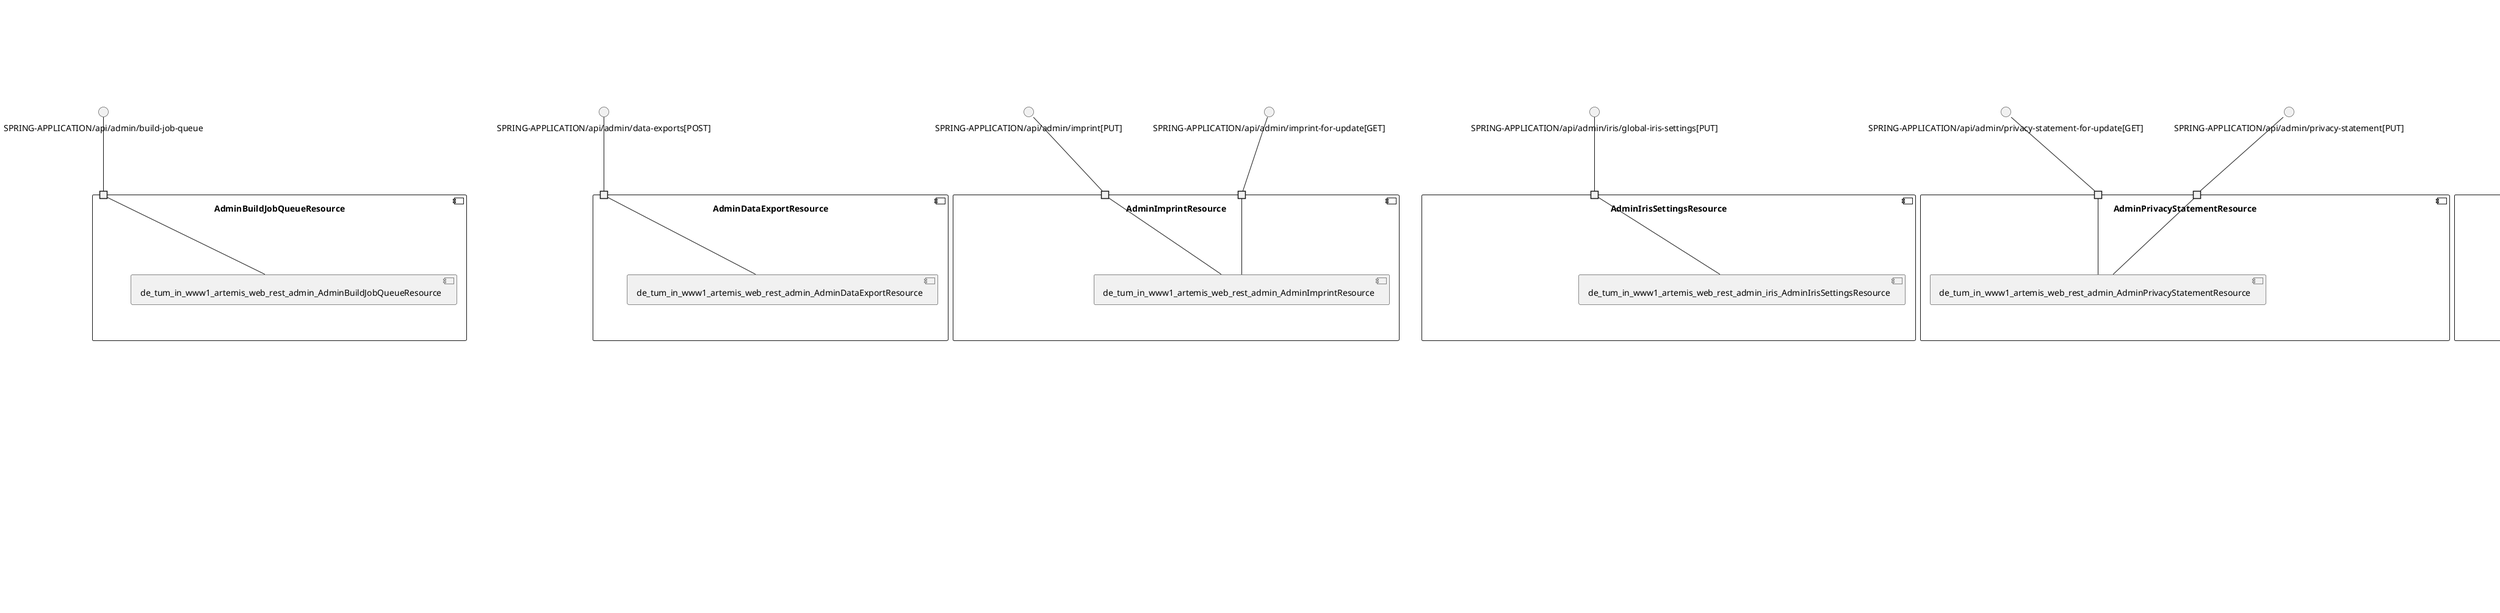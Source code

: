 @startuml
skinparam fixCircleLabelOverlapping true
component "AbstractQuizSubmissionService\n\n\n\n\n\n" {
[de_tum_in_www1_artemis_service_AbstractQuizSubmissionService]
}
component "AccountService\n\n\n\n\n\n" {
[de_tum_in_www1_artemis_service_AccountService]
}
component "AdminBuildJobQueueResource\n\n\n\n\n\n" {
[de_tum_in_www1_artemis_web_rest_admin_AdminBuildJobQueueResource]
portin " " as AdminBuildJobQueueResource.requires.SPRING_APPLICATION_api_admin_build_job_queue
"AdminBuildJobQueueResource.requires.SPRING_APPLICATION_api_admin_build_job_queue"--[de_tum_in_www1_artemis_web_rest_admin_AdminBuildJobQueueResource]
}
interface "SPRING-APPLICATION/api/admin/build-job-queue" as interface.SPRING_APPLICATION_api_admin_build_job_queue
interface.SPRING_APPLICATION_api_admin_build_job_queue--"AdminBuildJobQueueResource.requires.SPRING_APPLICATION_api_admin_build_job_queue"
component "AdminDataExportResource\n\n\n\n\n\n" {
[de_tum_in_www1_artemis_web_rest_admin_AdminDataExportResource]
portin " " as AdminDataExportResource.requires.SPRING_APPLICATION_api_admin_data_exports_POST_
"AdminDataExportResource.requires.SPRING_APPLICATION_api_admin_data_exports_POST_"--[de_tum_in_www1_artemis_web_rest_admin_AdminDataExportResource]
}
interface "SPRING-APPLICATION/api/admin/data-exports[POST]" as interface.SPRING_APPLICATION_api_admin_data_exports_POST_
interface.SPRING_APPLICATION_api_admin_data_exports_POST_--"AdminDataExportResource.requires.SPRING_APPLICATION_api_admin_data_exports_POST_"
component "AdminImprintResource\n\n\n\n\n\n" {
[de_tum_in_www1_artemis_web_rest_admin_AdminImprintResource]
portin " " as AdminImprintResource.requires.SPRING_APPLICATION_api_admin_imprint_for_update_GET_
portin " " as AdminImprintResource.requires.SPRING_APPLICATION_api_admin_imprint_PUT_
"AdminImprintResource.requires.SPRING_APPLICATION_api_admin_imprint_PUT_"--[de_tum_in_www1_artemis_web_rest_admin_AdminImprintResource]
"AdminImprintResource.requires.SPRING_APPLICATION_api_admin_imprint_for_update_GET_"--[de_tum_in_www1_artemis_web_rest_admin_AdminImprintResource]
}
interface "SPRING-APPLICATION/api/admin/imprint[PUT]" as interface.SPRING_APPLICATION_api_admin_imprint_PUT_
interface.SPRING_APPLICATION_api_admin_imprint_PUT_--"AdminImprintResource.requires.SPRING_APPLICATION_api_admin_imprint_PUT_"
interface "SPRING-APPLICATION/api/admin/imprint-for-update[GET]" as interface.SPRING_APPLICATION_api_admin_imprint_for_update_GET_
interface.SPRING_APPLICATION_api_admin_imprint_for_update_GET_--"AdminImprintResource.requires.SPRING_APPLICATION_api_admin_imprint_for_update_GET_"
component "AdminIrisSettingsResource\n\n\n\n\n\n" {
[de_tum_in_www1_artemis_web_rest_admin_iris_AdminIrisSettingsResource]
portin " " as AdminIrisSettingsResource.requires.SPRING_APPLICATION_api_admin_iris_global_iris_settings_PUT_
"AdminIrisSettingsResource.requires.SPRING_APPLICATION_api_admin_iris_global_iris_settings_PUT_"--[de_tum_in_www1_artemis_web_rest_admin_iris_AdminIrisSettingsResource]
}
interface "SPRING-APPLICATION/api/admin/iris/global-iris-settings[PUT]" as interface.SPRING_APPLICATION_api_admin_iris_global_iris_settings_PUT_
interface.SPRING_APPLICATION_api_admin_iris_global_iris_settings_PUT_--"AdminIrisSettingsResource.requires.SPRING_APPLICATION_api_admin_iris_global_iris_settings_PUT_"
component "AdminPrivacyStatementResource\n\n\n\n\n\n" {
[de_tum_in_www1_artemis_web_rest_admin_AdminPrivacyStatementResource]
portin " " as AdminPrivacyStatementResource.requires.SPRING_APPLICATION_api_admin_privacy_statement_for_update_GET_
portin " " as AdminPrivacyStatementResource.requires.SPRING_APPLICATION_api_admin_privacy_statement_PUT_
"AdminPrivacyStatementResource.requires.SPRING_APPLICATION_api_admin_privacy_statement_for_update_GET_"--[de_tum_in_www1_artemis_web_rest_admin_AdminPrivacyStatementResource]
"AdminPrivacyStatementResource.requires.SPRING_APPLICATION_api_admin_privacy_statement_PUT_"--[de_tum_in_www1_artemis_web_rest_admin_AdminPrivacyStatementResource]
}
interface "SPRING-APPLICATION/api/admin/privacy-statement-for-update[GET]" as interface.SPRING_APPLICATION_api_admin_privacy_statement_for_update_GET_
interface.SPRING_APPLICATION_api_admin_privacy_statement_for_update_GET_--"AdminPrivacyStatementResource.requires.SPRING_APPLICATION_api_admin_privacy_statement_for_update_GET_"
interface "SPRING-APPLICATION/api/admin/privacy-statement[PUT]" as interface.SPRING_APPLICATION_api_admin_privacy_statement_PUT_
interface.SPRING_APPLICATION_api_admin_privacy_statement_PUT_--"AdminPrivacyStatementResource.requires.SPRING_APPLICATION_api_admin_privacy_statement_PUT_"
component "AdminStatisticsResource\n\n\n\n\n\n" {
[de_tum_in_www1_artemis_web_rest_admin_AdminStatisticsResource]
portin " " as AdminStatisticsResource.requires.SPRING_APPLICATION_api_admin_management_statistics_data_GET_
"AdminStatisticsResource.requires.SPRING_APPLICATION_api_admin_management_statistics_data_GET_"--[de_tum_in_www1_artemis_web_rest_admin_AdminStatisticsResource]
}
interface "SPRING-APPLICATION/api/admin/management/statistics/data[GET]" as interface.SPRING_APPLICATION_api_admin_management_statistics_data_GET_
interface.SPRING_APPLICATION_api_admin_management_statistics_data_GET_--"AdminStatisticsResource.requires.SPRING_APPLICATION_api_admin_management_statistics_data_GET_"
component "AdminSystemNotificationResource\n\n\n\n\n\n" {
[de_tum_in_www1_artemis_web_rest_admin_AdminSystemNotificationResource]
[de_tum_in_www1_artemis_repository_SystemNotificationRepository]
[de_tum_in_www1_artemis_service_SystemNotificationService]
[de_tum_in_www1_artemis_web_rest_SystemNotificationResource]
portin " " as AdminSystemNotificationResource.requires.SPRING_APPLICATION_api_admin_system_notifications
portin " " as AdminSystemNotificationResource.requires.SPRING_APPLICATION_api_system_notifications_GET_
[de_tum_in_www1_artemis_web_rest_admin_AdminSystemNotificationResource]..>[de_tum_in_www1_artemis_repository_SystemNotificationRepository] : requires
[de_tum_in_www1_artemis_service_SystemNotificationService]..>[de_tum_in_www1_artemis_repository_SystemNotificationRepository] : requires
[de_tum_in_www1_artemis_web_rest_SystemNotificationResource]..>[de_tum_in_www1_artemis_repository_SystemNotificationRepository] : requires
"AdminSystemNotificationResource.requires.SPRING_APPLICATION_api_admin_system_notifications"--[de_tum_in_www1_artemis_web_rest_admin_AdminSystemNotificationResource]
"AdminSystemNotificationResource.requires.SPRING_APPLICATION_api_system_notifications_GET_"--[de_tum_in_www1_artemis_web_rest_SystemNotificationResource]
}
interface "SPRING-APPLICATION/api/admin/system-notifications" as interface.SPRING_APPLICATION_api_admin_system_notifications
interface.SPRING_APPLICATION_api_admin_system_notifications--"AdminSystemNotificationResource.requires.SPRING_APPLICATION_api_admin_system_notifications"
interface "SPRING-APPLICATION/api/system-notifications[GET]" as interface.SPRING_APPLICATION_api_system_notifications_GET_
interface.SPRING_APPLICATION_api_system_notifications_GET_--"AdminSystemNotificationResource.requires.SPRING_APPLICATION_api_system_notifications_GET_"
component "AeolusBuildPlanService\n\n\n\n\n\n" {
[de_tum_in_www1_artemis_service_connectors_aeolus_AeolusBuildPlanService]
}
component "AeolusTemplateResource\n\n\n\n\n\n" {
[de_tum_in_www1_artemis_web_rest_AeolusTemplateResource]
}
component "AeolusTemplateService\n\n\n\n\n\n" {
[de_tum_in_www1_artemis_service_connectors_aeolus_AeolusTemplateService]
}
component "AndroidAppSiteAssociationResource\n\n\n\n\n\n" {
[de_tum_in_www1_artemis_web_rest_AndroidAppSiteAssociationResource]
portin " " as AndroidAppSiteAssociationResource.requires.SPRING_APPLICATION__well_known_assetlinks_json_GET_
"AndroidAppSiteAssociationResource.requires.SPRING_APPLICATION__well_known_assetlinks_json_GET_"--[de_tum_in_www1_artemis_web_rest_AndroidAppSiteAssociationResource]
}
interface "SPRING-APPLICATION/_well-known/assetlinks_json[GET]" as interface.SPRING_APPLICATION__well_known_assetlinks_json_GET_
interface.SPRING_APPLICATION__well_known_assetlinks_json_GET_--"AndroidAppSiteAssociationResource.requires.SPRING_APPLICATION__well_known_assetlinks_json_GET_"
component "AnswerMessageResource\n\n\n\n\n\n" {
[de_tum_in_www1_artemis_web_rest_metis_AnswerMessageResource]
portin " " as AnswerMessageResource.requires.SPRING_APPLICATION_api_courses_DELETE_
portin " " as AnswerMessageResource.requires.SPRING_APPLICATION_api_courses_PUT_
"AnswerMessageResource.requires.SPRING_APPLICATION_api_courses_DELETE_"--[de_tum_in_www1_artemis_web_rest_metis_AnswerMessageResource]
"AnswerMessageResource.requires.SPRING_APPLICATION_api_courses_PUT_"--[de_tum_in_www1_artemis_web_rest_metis_AnswerMessageResource]
}
interface "SPRING-APPLICATION/api/courses[DELETE]" as interface.SPRING_APPLICATION_api_courses_DELETE_
interface.SPRING_APPLICATION_api_courses_DELETE_--"AnswerMessageResource.requires.SPRING_APPLICATION_api_courses_DELETE_"
interface "SPRING-APPLICATION/api/courses[PUT]" as interface.SPRING_APPLICATION_api_courses_PUT_
interface.SPRING_APPLICATION_api_courses_PUT_--"AnswerMessageResource.requires.SPRING_APPLICATION_api_courses_PUT_"
component "AnswerPostResource\n\n\n\n\n\n" {
[de_tum_in_www1_artemis_web_rest_metis_AnswerPostResource]
portin " " as AnswerPostResource.requires.SPRING_APPLICATION_api_courses_PUT_
portin " " as AnswerPostResource.requires.SPRING_APPLICATION_api_courses_DELETE_
"AnswerPostResource.requires.SPRING_APPLICATION_api_courses_DELETE_"--[de_tum_in_www1_artemis_web_rest_metis_AnswerPostResource]
"AnswerPostResource.requires.SPRING_APPLICATION_api_courses_PUT_"--[de_tum_in_www1_artemis_web_rest_metis_AnswerPostResource]
}
interface "SPRING-APPLICATION/api/courses[DELETE]" as interface.SPRING_APPLICATION_api_courses_DELETE_
interface.SPRING_APPLICATION_api_courses_DELETE_--"AnswerPostResource.requires.SPRING_APPLICATION_api_courses_DELETE_"
interface "SPRING-APPLICATION/api/courses[PUT]" as interface.SPRING_APPLICATION_api_courses_PUT_
interface.SPRING_APPLICATION_api_courses_PUT_--"AnswerPostResource.requires.SPRING_APPLICATION_api_courses_PUT_"
component "ApollonConversionResource\n\n\n\n\n\n" {
[de_tum_in_www1_artemis_web_rest_ApollonConversionResource]
portin " " as ApollonConversionResource.requires.SPRING_APPLICATION_api_apollon_convert_to_pdf_POST_
"ApollonConversionResource.requires.SPRING_APPLICATION_api_apollon_convert_to_pdf_POST_"--[de_tum_in_www1_artemis_web_rest_ApollonConversionResource]
}
interface "SPRING-APPLICATION/api/apollon/convert-to-pdf[POST]" as interface.SPRING_APPLICATION_api_apollon_convert_to_pdf_POST_
interface.SPRING_APPLICATION_api_apollon_convert_to_pdf_POST_--"ApollonConversionResource.requires.SPRING_APPLICATION_api_apollon_convert_to_pdf_POST_"
component "ApollonConversionService\n\n\n\n\n\n" {
[de_tum_in_www1_artemis_service_connectors_apollon_ApollonConversionService]
}
component "AppleAppSiteAssociationResource\n\n\n\n\n\n" {
[de_tum_in_www1_artemis_web_rest_AppleAppSiteAssociationResource]
portin " " as AppleAppSiteAssociationResource.requires.SPRING_APPLICATION__well_known_apple_app_site_association_GET_
"AppleAppSiteAssociationResource.requires.SPRING_APPLICATION__well_known_apple_app_site_association_GET_"--[de_tum_in_www1_artemis_web_rest_AppleAppSiteAssociationResource]
}
interface "SPRING-APPLICATION/_well-known/apple-app-site-association[GET]" as interface.SPRING_APPLICATION__well_known_apple_app_site_association_GET_
interface.SPRING_APPLICATION__well_known_apple_app_site_association_GET_--"AppleAppSiteAssociationResource.requires.SPRING_APPLICATION__well_known_apple_app_site_association_GET_"
component "AthenaFeedbackSendingService\n\n\n\n\n\n" {
[de_tum_in_www1_artemis_service_connectors_athena_AthenaFeedbackSendingService]
}
component "AthenaFeedbackSuggestionsService\n\n\n\n\n\n" {
[de_tum_in_www1_artemis_service_connectors_athena_AthenaFeedbackSuggestionsService]
}
component "AthenaModuleUrlHelper\n\n\n\n\n\n" {
[de_tum_in_www1_artemis_service_connectors_athena_AthenaModuleUrlHelper]
}
component "AthenaSubmissionSelectionService\n\n\n\n\n\n" {
[de_tum_in_www1_artemis_service_connectors_athena_AthenaSubmissionSelectionService]
}
component "AuditEventService\n\n\n\n\n\n" {
[de_tum_in_www1_artemis_repository_PersistenceAuditEventRepository]
[de_tum_in_www1_artemis_service_AuditEventService]
[de_tum_in_www1_artemis_service_AuditEventService]..>[de_tum_in_www1_artemis_repository_PersistenceAuditEventRepository] : requires
}
component "AuditResource\n\n\n\n\n\n" {
[de_tum_in_www1_artemis_web_rest_admin_AuditResource]
portin " " as AuditResource.requires.SPRING_APPLICATION_api_admin_audits_GET_
"AuditResource.requires.SPRING_APPLICATION_api_admin_audits_GET_"--[de_tum_in_www1_artemis_web_rest_admin_AuditResource]
}
interface "SPRING-APPLICATION/api/admin/audits[GET]" as interface.SPRING_APPLICATION_api_admin_audits_GET_
interface.SPRING_APPLICATION_api_admin_audits_GET_--"AuditResource.requires.SPRING_APPLICATION_api_admin_audits_GET_"
component "AuthorizationTestService\n\n\n\n\n\n" {
[de_tum_in_www1_artemis_authorization_AuthorizationTestService]
}
component "BambooBuildPlanService\n\n\n\n\n\n" {
[de_tum_in_www1_artemis_service_connectors_bamboo_BambooBuildPlanService]
}
component "BambooBuildPlanUpdateService\n\n\n\n\n\n" {
[de_tum_in_www1_artemis_service_connectors_bitbucket_BambooBuildPlanUpdateService]
}
component "BambooInternalUrlService\n\n\n\n\n\n" {
[de_tum_in_www1_artemis_service_connectors_bamboo_BambooInternalUrlService]
}
component "BambooMigrationService\n\n\n\n\n\n" {
[de_tum_in_www1_artemis_config_migration_entries_BambooMigrationService]
}
component "BambooProgrammingLanguageFeatureService\n\n\n\n\n\n" {
[de_tum_in_www1_artemis_service_connectors_bamboo_BambooProgrammingLanguageFeatureService]
}
component "BambooResultService\n\n\n\n\n\n" {
[de_tum_in_www1_artemis_service_connectors_bamboo_BambooResultService]
}
component "BambooService\n\n\n\n\n\n" {
[de_tum_in_www1_artemis_service_connectors_bamboo_BambooService]
}
component "BambooTriggerService\n\n\n\n\n\n" {
[de_tum_in_www1_artemis_service_connectors_bamboo_BambooTriggerService]
}
component "ClientForwardResource\n\n\n\n\n\n" {
[de_tum_in_www1_artemis_web_rest_ClientForwardResource]
}
component "ConductAgreementService\n\n\n\n\n\n" {
[de_tum_in_www1_artemis_repository_ConductAgreementRepository]
[de_tum_in_www1_artemis_service_ConductAgreementService]
[de_tum_in_www1_artemis_service_ConductAgreementService]..>[de_tum_in_www1_artemis_repository_ConductAgreementRepository] : requires
}
component "DefaultTemplateUpgradeService\n\n\n\n\n\n" {
[de_tum_in_www1_artemis_service_programming_DefaultTemplateUpgradeService]
}
component "DragAndDropQuizAnswerConversionService\n\n\n\n\n\n" {
[de_tum_in_www1_artemis_service_DragAndDropQuizAnswerConversionService]
}
component "EntityFileService\n\n\n\n\n\n" {
[de_tum_in_www1_artemis_service_EntityFileService]
}
component "ExamResource\n\n\n\n\n\n" {
[de_tum_in_www1_artemis_repository_ComplaintResponseRepository]
[de_tum_in_www1_artemis_repository_hestia_ExerciseHintRepository]
[de_tum_in_www1_artemis_web_rest_ExerciseScoresChartResource]
[de_tum_in_www1_artemis_web_rest_plagiarism_PlagiarismResource]
[de_tum_in_www1_artemis_service_iris_IrisSessionService]
[de_tum_in_www1_artemis_competency_LearningPathUtilService]
[de_tum_in_www1_artemis_organization_OrganizationUtilService]
[de_tum_in_www1_artemis_repository_iris_IrisExercisePlanStepRepository]
[de_tum_in_www1_artemis_repository_SubmittedAnswerRepository]
[de_tum_in_www1_artemis_repository_CustomAuditEventRepository]
[de_tum_in_www1_artemis_exercise_programmingexercise_ProgrammingExerciseResultTestService]
[de_tum_in_www1_artemis_web_rest_metis_conversation_GroupChatResource]
[de_tum_in_www1_artemis_web_rest_ProgrammingExercisePlagiarismResource]
[de_tum_in_www1_artemis_repository_hestia_CoverageReportRepository]
[de_tum_in_www1_artemis_service_CompetencyService]
[de_tum_in_www1_artemis_service_ParticipationService]
[de_tum_in_www1_artemis_web_rest_ProgrammingSubmissionResource]
[de_tum_in_www1_artemis_service_TutorEffortService]
[de_tum_in_www1_artemis_repository_plagiarism_PlagiarismCaseRepository]
[de_tum_in_www1_artemis_exam_ExamUtilService]
[de_tum_in_www1_artemis_participation_ParticipationUtilService]
[de_tum_in_www1_artemis_service_CompetencyProgressService]
[de_tum_in_www1_artemis_repository_ProgrammingExerciseTestCaseRepository]
[de_tum_in_www1_artemis_repository_SingleUserNotificationRepository]
[de_tum_in_www1_artemis_service_StatisticsService]
[de_tum_in_www1_artemis_service_SubmissionService]
[de_tum_in_www1_artemis_exercise_programmingexercise_ContinuousIntegrationTestService]
[de_tum_in_www1_artemis_repository_SolutionProgrammingExerciseParticipationRepository]
[de_tum_in_www1_artemis_repository_FileUploadExerciseRepository]
[de_tum_in_www1_artemis_web_rest_ApollonDiagramResource]
[de_tum_in_www1_artemis_web_rest_hestia_CodeHintResource]
[de_tum_in_www1_artemis_service_tutorialgroups_TutorialGroupService]
[de_tum_in_www1_artemis_service_export_DataExportService]
[de_tum_in_www1_artemis_service_export_ProgrammingExerciseExportService]
[de_tum_in_www1_artemis_service_user_UserService]
[de_tum_in_www1_artemis_repository_iris_IrisCodeEditorSessionRepository]
[de_tum_in_www1_artemis_service_ConsistencyCheckService]
[de_tum_in_www1_artemis_exercise_programmingexercise_ProgrammingExerciseIntegrationTestService]
[de_tum_in_www1_artemis_repository_hestia_CodeHintRepository]
[de_tum_in_www1_artemis_web_rest_SubmissionResource]
[de_tum_in_www1_artemis_service_programming_ProgrammingExerciseFeedbackCreationService]
[de_tum_in_www1_artemis_repository_tutorialgroups_TutorialGroupFreePeriodRepository]
[de_tum_in_www1_artemis_web_rest_admin_AdminExerciseResource]
[de_tum_in_www1_artemis_repository_QuizQuestionRepository]
[de_tum_in_www1_artemis_service_tutorialgroups_TutorialGroupScheduleService]
[de_tum_in_www1_artemis_repository_BuildPlanRepository]
[de_tum_in_www1_artemis_repository_LearningPathRepository]
[de_tum_in_www1_artemis_repository_TeamScoreRepository]
[de_tum_in_www1_artemis_web_rest_StudentExamResource]
[de_tum_in_www1_artemis_course_CourseTestService]
[de_tum_in_www1_artemis_repository_iris_IrisMessageContentRepository]
[de_tum_in_www1_artemis_web_rest_open_PublicProgrammingSubmissionResource]
[de_tum_in_www1_artemis_web_websocket_team_ParticipationTeamWebsocketService]
[de_tum_in_www1_artemis_service_messaging_InstanceMessageReceiveService]
[de_tum_in_www1_artemis_repository_ShortAnswerMappingRepository]
[de_tum_in_www1_artemis_repository_LectureRepository]
[de_tum_in_www1_artemis_repository_ProgrammingExerciseStudentParticipationTestRepository]
[de_tum_in_www1_artemis_web_rest_ModelingSubmissionResource]
[de_tum_in_www1_artemis_web_rest_open_PublicBuildPlanResource]
[de_tum_in_www1_artemis_service_exam_ExamImportService]
[de_tum_in_www1_artemis_web_rest_ExamResource]
[de_tum_in_www1_artemis_repository_QuizSubmissionRepository]
[de_tum_in_www1_artemis_service_user_PasswordService]
[de_tum_in_www1_artemis_service_ResultService]
[de_tum_in_www1_artemis_repository_StudentScoreRepository]
[de_tum_in_www1_artemis_repository_ExerciseRepository]
[de_tum_in_www1_artemis_service_programming_AuxiliaryRepositoryService]
[de_tum_in_www1_artemis_repository_ExamUserRepository]
[de_tum_in_www1_artemis_web_rest_ExerciseResource]
[de_tum_in_www1_artemis_service_metis_conversation_ConversationDTOService]
[de_tum_in_www1_artemis_repository_ProgrammingSubmissionRepository]
[de_tum_in_www1_artemis_web_rest_ModelingAssessmentResource]
[de_tum_in_www1_artemis_web_rest_open_PublicLtiResource]
[de_tum_in_www1_artemis_service_connectors_lti_LtiDeepLinkingService]
[de_tum_in_www1_artemis_service_notifications_TutorialGroupNotificationService]
[de_tum_in_www1_artemis_service_QuizStatisticService]
[de_tum_in_www1_artemis_service_scheduled_ModelingExerciseScheduleService]
[de_tum_in_www1_artemis_service_scheduled_AthenaScheduleService]
[de_tum_in_www1_artemis_web_rest_OrganizationResource]
[de_tum_in_www1_artemis_web_rest_TextAssessmentEventResource]
[de_tum_in_www1_artemis_web_rest_TextExerciseResource]
[de_tum_in_www1_artemis_service_exam_ExamDateService]
[de_tum_in_www1_artemis_web_rest_admin_AdminExamResource]
[de_tum_in_www1_artemis_repository_SubmissionRepository]
[de_tum_in_www1_artemis_web_rest_tutorialgroups_TutorialGroupFreePeriodResource]
[de_tum_in_www1_artemis_service_SubmissionPolicyService]
[de_tum_in_www1_artemis_service_OrganizationService]
[de_tum_in_www1_artemis_repository_ExamLiveEventRepository]
[de_tum_in_www1_artemis_service_programming_ProgrammingMessagingService]
[de_tum_in_www1_artemis_service_scheduled_PushNotificationDeviceConfigurationCleanupService]
[de_tum_in_www1_artemis_web_rest_ModelingExerciseResource]
[de_tum_in_www1_artemis_repository_GradeStepRepository]
[de_tum_in_www1_artemis_repository_ModelingExerciseRepository]
[de_tum_in_www1_artemis_web_rest_LectureResource]
[de_tum_in_www1_artemis_exercise_quizexercise_QuizExerciseUtilService]
[de_tum_in_www1_artemis_service_LectureService]
[de_tum_in_www1_artemis_repository_LectureUnitRepository]
[de_tum_in_www1_artemis_service_ExerciseDateService]
[de_tum_in_www1_artemis_service_programming_ProgrammingExerciseService]
[de_tum_in_www1_artemis_web_rest_hestia_ProgrammingExerciseGitDiffReportResource]
[de_tum_in_www1_artemis_web_rest_tutorialgroups_TutorialGroupResource]
[de_tum_in_www1_artemis_service_hestia_behavioral_BehavioralTestCaseService]
[de_tum_in_www1_artemis_service_iris_session_IrisCodeEditorSessionService]
[de_tum_in_www1_artemis_repository_QuizExerciseRepository]
[de_tum_in_www1_artemis_web_rest_TutorParticipationResource]
[de_tum_in_www1_artemis_service_tutorialgroups_TutorialGroupChannelManagementService]
[de_tum_in_www1_artemis_repository_ProgrammingExerciseStudentParticipationRepository]
[de_tum_in_www1_artemis_web_rest_QuizSubmissionResource]
[de_tum_in_www1_artemis_service_scheduled_UserScheduleService]
[de_tum_in_www1_artemis_service_AuthorizationCheckService]
[de_tum_in_www1_artemis_util_PageableSearchUtilService]
[de_tum_in_www1_artemis_service_BuildLogEntryService]
[de_tum_in_www1_artemis_service_connectors_gitlab_GitLabUserManagementService]
[de_tum_in_www1_artemis_repository_TeamRepository]
[de_tum_in_www1_artemis_repository_hestia_ProgrammingExerciseGitDiffReportRepository]
[de_tum_in_www1_artemis_repository_GuidedTourSettingsRepository]
[de_tum_in_www1_artemis_web_rest_lecture_OnlineUnitResource]
[de_tum_in_www1_artemis_web_rest_ProgrammingExerciseResource]
[de_tum_in_www1_artemis_service_ModelingExerciseService]
[de_tum_in_www1_artemis_service_connectors_athena_AthenaSubmissionSendingService]
[de_tum_in_www1_artemis_team_TeamUtilService]
[de_tum_in_www1_artemis_web_rest_SubmissionPolicyResource]
[de_tum_in_www1_artemis_service_programming_ProgrammingTriggerService]
[de_tum_in_www1_artemis_service_notifications_push_notifications_ApplePushNotificationService]
[de_tum_in_www1_artemis_repository_GradingCriterionRepository]
[de_tum_in_www1_artemis_service_export_DataExportCommunicationDataService]
[de_tum_in_www1_artemis_repository_FileUploadSubmissionRepository]
[de_tum_in_www1_artemis_web_rest_ResultResource]
[de_tum_in_www1_artemis_repository_metis_conversation_ChannelRepository]
[de_tum_in_www1_artemis_repository_ExamRepository]
[de_tum_in_www1_artemis_service_connectors_gitlab_GitLabService]
[de_tum_in_www1_artemis_service_metis_PostService]
[de_tum_in_www1_artemis_repository_LtiOutcomeUrlRepository]
[de_tum_in_www1_artemis_service_exam_ExamRegistrationService]
[de_tum_in_www1_artemis_repository_ParticipationRepository]
[de_tum_in_www1_artemis_repository_TextSubmissionRepository]
[de_tum_in_www1_artemis_repository_metis_ConversationParticipantRepository]
[de_tum_in_www1_artemis_domain_Repository]
[de_tum_in_www1_artemis_web_rest_BuildPlanResource]
[de_tum_in_www1_artemis_service_connectors_GitService]
[de_tum_in_www1_artemis_service_programming_ProgrammingExerciseParticipationService]
[de_tum_in_www1_artemis_plagiarism_PlagiarismUtilService]
[de_tum_in_www1_artemis_web_rest_RatingResource]
[de_tum_in_www1_artemis_web_rest_admin_AdminOrganizationResource]
[de_tum_in_www1_artemis_web_rest_TextSubmissionResource]
[de_tum_in_www1_artemis_web_rest_TextAssessmentResource]
[de_tum_in_www1_artemis_service_plagiarism_PlagiarismCaseService]
[de_tum_in_www1_artemis_connector_BitbucketRequestMockProvider]
[de_tum_in_www1_artemis_service_ConsistencyCheckTestService]
[de_tum_in_www1_artemis_repository_GradingScaleRepository]
[de_tum_in_www1_artemis_web_rest_ExerciseGroupResource]
[de_tum_in_www1_artemis_service_metis_ReactionService]
[de_tum_in_www1_artemis_repository_ParticipantScoreRepository]
[de_tum_in_www1_artemis_repository_NotificationRepository]
[de_tum_in_www1_artemis_repository_AttachmentUnitRepository]
[de_tum_in_www1_artemis_service_metis_AnswerPostService]
[de_tum_in_www1_artemis_service_TextExerciseService]
[de_tum_in_www1_artemis_repository_metis_conversation_ConversationNotificationRepository]
[de_tum_in_www1_artemis_service_SubmissionVersionService]
[de_tum_in_www1_artemis_service_EmailSummaryService]
[de_tum_in_www1_artemis_web_rest_AthenaResource]
[de_tum_in_www1_artemis_lecture_LectureUtilService]
[de_tum_in_www1_artemis_service_metis_conversation_ConversationService]
[de_tum_in_www1_artemis_service_export_SubmissionExportService]
[de_tum_in_www1_artemis_service_notifications_ConversationNotificationService]
[de_tum_in_www1_artemis_service_RatingService]
[de_tum_in_www1_artemis_service_hestia_TestwiseCoverageService]
[de_tum_in_www1_artemis_service_scheduled_cache_quiz_QuizScheduleService]
[de_tum_in_www1_artemis_service_ModelingSubmissionService]
[de_tum_in_www1_artemis_web_rest_GradeStepResource]
[de_tum_in_www1_artemis_service_ExampleSubmissionService]
[de_tum_in_www1_artemis_repository_ApollonDiagramRepository]
[de_tum_in_www1_artemis_service_LectureImportService]
[de_tum_in_www1_artemis_service_QuizBatchService]
[de_tum_in_www1_artemis_repository_DataExportRepository]
[de_tum_in_www1_artemis_repository_metis_conversation_OneToOneChatRepository]
[de_tum_in_www1_artemis_service_programming_ProgrammingExerciseImportService]
[de_tum_in_www1_artemis_util_ExerciseIntegrationTestUtils]
[de_tum_in_www1_artemis_service_hestia_ProgrammingExerciseTaskService]
[de_tum_in_www1_artemis_web_rest_admin_AdminModelingExerciseResource]
[de_tum_in_www1_artemis_repository_ComplaintRepository]
[de_tum_in_www1_artemis_service_metis_ConversationMessagingService]
[de_tum_in_www1_artemis_repository_CompetencyProgressRepository]
[de_tum_in_www1_artemis_web_rest_DataExportResource]
[de_tum_in_www1_artemis_service_connectors_localvc_LocalVCServletService]
[de_tum_in_www1_artemis_service_iris_IrisRateLimitService]
[de_tum_in_www1_artemis_service_exam_ExamQuizService]
[de_tum_in_www1_artemis_service_exam_ExamSubmissionService]
[de_tum_in_www1_artemis_competency_CompetencyUtilService]
[de_tum_in_www1_artemis_service_ExerciseService]
[de_tum_in_www1_artemis_service_connectors_jenkins_build_plan_JenkinsBuildPlanService]
[de_tum_in_www1_artemis_service_hestia_CodeHintService]
[de_tum_in_www1_artemis_web_rest_ConsistencyCheckResource]
[de_tum_in_www1_artemis_service_UrlService]
[de_tum_in_www1_artemis_repository_TextUnitRepository]
[de_tum_in_www1_artemis_service_connectors_gitlabci_GitLabCIService]
[de_tum_in_www1_artemis_localvcci_LocalVCLocalCITestService]
[de_tum_in_www1_artemis_service_GradingScaleService]
[de_tum_in_www1_artemis_service_learningpath_LearningPathRecommendationService]
[de_tum_in_www1_artemis_service_export_CourseExamExportService]
[de_tum_in_www1_artemis_service_FileService]
[de_tum_in_www1_artemis_repository_SubmissionPolicyRepository]
[de_tum_in_www1_artemis_service_notifications_GroupNotificationService]
[de_tum_in_www1_artemis_web_rest_admin_AdminUserResource]
[de_tum_in_www1_artemis_repository_DragItemRepository]
[de_tum_in_www1_artemis_repository_iris_IrisMessageRepository]
[de_tum_in_www1_artemis_service_exam_ExamService]
[de_tum_in_www1_artemis_service_notifications_NotificationSettingsService]
[de_tum_in_www1_artemis_repository_TutorParticipationRepository]
[de_tum_in_www1_artemis_service_metis_AnswerMessageService]
[de_tum_in_www1_artemis_repository_ProgrammingExerciseTestRepository]
[de_tum_in_www1_artemis_service_SlideSplitterService]
[de_tum_in_www1_artemis_repository_StaticCodeAnalysisCategoryRepository]
[de_tum_in_www1_artemis_exercise_ExerciseUtilService]
[de_tum_in_www1_artemis_web_rest_BuildJobQueueResource]
[de_tum_in_www1_artemis_repository_OrganizationRepository]
[de_tum_in_www1_artemis_service_user_UserCreationService]
[de_tum_in_www1_artemis_service_plagiarism_ProgrammingPlagiarismDetectionService]
[de_tum_in_www1_artemis_service_scheduled_NotificationScheduleService]
[de_tum_in_www1_artemis_repository_CourseRepository]
[de_tum_in_www1_artemis_service_metis_conversation_auth_GroupChatAuthorizationService]
[de_tum_in_www1_artemis_service_connectors_jenkins_JenkinsUserManagementService]
[de_tum_in_www1_artemis_web_rest_CourseResource]
[de_tum_in_www1_artemis_repository_hestia_TestwiseCoverageReportEntryRepository]
[de_tum_in_www1_artemis_web_rest_ProgrammingAssessmentResource]
[de_tum_in_www1_artemis_repository_ModelingSubmissionRepository]
[de_tum_in_www1_artemis_repository_tutorialgroups_TutorialGroupRepository]
[de_tum_in_www1_artemis_repository_OnlineUnitRepository]
[de_tum_in_www1_artemis_web_rest_plagiarism_PlagiarismCaseResource]
[de_tum_in_www1_artemis_service_plagiarism_PlagiarismService]
[de_tum_in_www1_artemis_web_rest_ExampleSubmissionResource]
[de_tum_in_www1_artemis_util_RequestUtilService]
[de_tum_in_www1_artemis_web_rest_ComplaintResponseResource]
[de_tum_in_www1_artemis_repository_SubmissionVersionRepository]
[de_tum_in_www1_artemis_web_rest_lecture_ExerciseUnitResource]
[de_tum_in_www1_artemis_exercise_modelingexercise_ModelingExerciseUtilService]
[de_tum_in_www1_artemis_web_rest_ProgrammingExerciseParticipationResource]
[de_tum_in_www1_artemis_repository_BuildLogStatisticsEntryRepository]
[de_tum_in_www1_artemis_repository_StudentParticipationRepository]
[de_tum_in_www1_artemis_repository_PushNotificationDeviceConfigurationRepository]
[de_tum_in_www1_artemis_service_connectors_SAML2Service]
[de_tum_in_www1_artemis_service_TutorParticipationService]
[de_tum_in_www1_artemis_service_exam_ExamUserService]
[de_tum_in_www1_artemis_web_rest_repository_RepositoryProgrammingExerciseParticipationResource]
[de_tum_in_www1_artemis_service_exam_StudentExamAccessService]
[de_tum_in_www1_artemis_repository_NotificationSettingRepository]
[de_tum_in_www1_artemis_service_programming_ProgrammingExerciseTestCaseService]
[de_tum_in_www1_artemis_service_ComplaintResponseService]
[de_tum_in_www1_artemis_course_CourseUtilService]
[de_tum_in_www1_artemis_repository_TextAssessmentEventRepository]
[de_tum_in_www1_artemis_service_TextExerciseImportService]
[de_tum_in_www1_artemis_repository_metis_conversation_ConversationRepository]
[de_tum_in_www1_artemis_web_rest_LtiResource]
[de_tum_in_www1_artemis_web_rest_AccountResource]
[de_tum_in_www1_artemis_util_ZipFileTestUtilService]
[de_tum_in_www1_artemis_web_rest_hestia_ProgrammingExerciseSolutionEntryResource]
[de_tum_in_www1_artemis_repository_iris_IrisSessionRepository]
[de_tum_in_www1_artemis_repository_BuildLogEntryRepository]
[de_tum_in_www1_artemis_repository_metis_AnswerPostRepository]
[de_tum_in_www1_artemis_service_exam_ExamSessionService]
[de_tum_in_www1_artemis_service_metis_conversation_ChannelService]
[de_tum_in_www1_artemis_repository_ExerciseUnitRepository]
[de_tum_in_www1_artemis_repository_tutorialgroups_TutorialGroupNotificationRepository]
[de_tum_in_www1_artemis_repository_QuizBatchRepository]
[de_tum_in_www1_artemis_web_rest_CompetencyResource]
[de_tum_in_www1_artemis_service_TeamService]
[de_tum_in_www1_artemis_assessment_GradingScaleUtilService]
[de_tum_in_www1_artemis_web_rest_QuizExerciseResource]
[de_tum_in_www1_artemis_service_ExerciseDeletionService]
[de_tum_in_www1_artemis_web_rest_ProgrammingExerciseExportImportResource]
[de_tum_in_www1_artemis_service_CourseService]
[de_tum_in_www1_artemis_repository_ExamSessionRepository]
[de_tum_in_www1_artemis_service_exam_ExamDeletionService]
[de_tum_in_www1_artemis_repository_TemplateProgrammingExerciseParticipationRepository]
[de_tum_in_www1_artemis_web_rest_open_PublicAccountResource]
[de_tum_in_www1_artemis_repository_UserTestRepository]
[de_tum_in_www1_artemis_service_scheduled_DataExportScheduleService]
[de_tum_in_www1_artemis_repository_CompetencyRelationRepository]
[de_tum_in_www1_artemis_repository_hestia_ProgrammingExerciseSolutionEntryRepository]
[de_tum_in_www1_artemis_repository_ModelClusterRepository]
[de_tum_in_www1_artemis_service_FileUploadExerciseService]
[de_tum_in_www1_artemis_service_export_DataExportExerciseCreationService]
[de_tum_in_www1_artemis_repository_metis_ConversationMessageRepository]
[de_tum_in_www1_artemis_web_rest_FileUploadSubmissionResource]
[de_tum_in_www1_artemis_service_scheduled_ParticipantScoreScheduleService]
[de_tum_in_www1_artemis_service_tutorialgroups_TutorialGroupsConfigurationService]
[de_tum_in_www1_artemis_service_FilePathService]
[de_tum_in_www1_artemis_service_hestia_ProgrammingExerciseGitDiffReportService]
[de_tum_in_www1_artemis_service_connectors_athena_AthenaRepositoryExportService]
[de_tum_in_www1_artemis_service_metis_conversation_OneToOneChatService]
[de_tum_in_www1_artemis_repository_VideoUnitRepository]
[de_tum_in_www1_artemis_service_connectors_lti_Lti10Service]
[de_tum_in_www1_artemis_service_notifications_push_notifications_FirebasePushNotificationService]
[de_tum_in_www1_artemis_web_rest_ParticipationResource]
[de_tum_in_www1_artemis_repository_StudentExamRepository]
[de_tum_in_www1_artemis_exercise_programmingexercise_ProgrammingSubmissionAndResultIntegrationTestService]
[de_tum_in_www1_artemis_service_learningpath_LearningPathService]
[de_tum_in_www1_artemis_repository_metis_ReactionRepository]
[de_tum_in_www1_artemis_service_metis_conversation_auth_OneToOneChatAuthorizationService]
[de_tum_in_www1_artemis_util_HestiaUtilTestService]
[de_tum_in_www1_artemis_service_hestia_structural_StructuralTestCaseService]
[de_tum_in_www1_artemis_web_rest_metis_ConversationMessageResource]
[de_tum_in_www1_artemis_service_connectors_bitbucket_BitbucketUserManagementService]
[de_tum_in_www1_artemis_service_FileUploadSubmissionService]
[de_tum_in_www1_artemis_exercise_fileuploadexercise_FileUploadExerciseUtilService]
[de_tum_in_www1_artemis_web_rest_ExamUserResource]
[de_tum_in_www1_artemis_repository_AuxiliaryRepositoryRepository]
[de_tum_in_www1_artemis_service_QuizService]
[de_tum_in_www1_artemis_service_ComplaintService]
[de_tum_in_www1_artemis_repository_QuizPointStatisticRepository]
[de_tum_in_www1_artemis_service_metis_conversation_auth_ConversationAuthorizationService]
[de_tum_in_www1_artemis_service_TextBlockService]
[de_tum_in_www1_artemis_web_rest_iris_IrisMessageResource]
[de_tum_in_www1_artemis_user_UserUtilService]
[de_tum_in_www1_artemis_web_rest_iris_IrisSettingsResource]
[de_tum_in_www1_artemis_service_programming_ProgrammingSubmissionService]
[de_tum_in_www1_artemis_web_rest_NotificationSettingsResource]
[de_tum_in_www1_artemis_repository_LectureUnitCompletionRepository]
[de_tum_in_www1_artemis_service_compass_CompassService]
[de_tum_in_www1_artemis_repository_tutorialgroups_TutorialGroupSessionRepository]
[de_tum_in_www1_artemis_service_export_QuizExerciseWithSubmissionsExportService]
[de_tum_in_www1_artemis_service_ParticipationAuthorizationCheckService]
[de_tum_in_www1_artemis_service_exam_StudentExamService]
[de_tum_in_www1_artemis_web_rest_metis_conversation_OneToOneChatResource]
[de_tum_in_www1_artemis_service_metis_conversation_GroupChatService]
[de_tum_in_www1_artemis_service_tutorialgroups_TutorialGroupFreePeriodService]
[de_tum_in_www1_artemis_web_rest_FileUploadAssessmentResource]
[de_tum_in_www1_artemis_repository_ExampleSubmissionRepository]
[de_tum_in_www1_artemis_repository_tutorialgroups_TutorialGroupRegistrationRepository]
[de_tum_in_www1_artemis_web_rest_UserResource]
[de_tum_in_www1_artemis_service_iris_IrisMessageService]
[de_tum_in_www1_artemis_service_AttachmentUnitService]
[de_tum_in_www1_artemis_service_OnlineCourseConfigurationService]
[de_tum_in_www1_artemis_web_rest_metis_conversation_ChannelResource]
[de_tum_in_www1_artemis_repository_hestia_ExerciseHintActivationRepository]
[de_tum_in_www1_artemis_service_scheduled_ProgrammingExerciseScheduleService]
[de_tum_in_www1_artemis_web_rest_hestia_CoverageReportResource]
[de_tum_in_www1_artemis_repository_TextBlockRepository]
[de_tum_in_www1_artemis_repository_plagiarism_PlagiarismComparisonRepository]
[de_tum_in_www1_artemis_web_rest_lecture_VideoUnitResource]
[de_tum_in_www1_artemis_service_notifications_SingleUserNotificationService]
[de_tum_in_www1_artemis_repository_tutorialgroups_TutorialGroupScheduleRepository]
[de_tum_in_www1_artemis_repository_BonusRepository]
[de_tum_in_www1_artemis_exercise_programmingexercise_ProgrammingExerciseUtilService]
[de_tum_in_www1_artemis_service_learningpath_LearningPathNgxService]
[de_tum_in_www1_artemis_util_IrisUtilTestService]
[de_tum_in_www1_artemis_web_rest_TutorEffortResource]
[de_tum_in_www1_artemis_repository_plagiarism_PlagiarismResultRepository]
[de_tum_in_www1_artemis_service_LectureUnitProcessingService]
[de_tum_in_www1_artemis_web_rest_iris_IrisCodeEditorSessionResource]
[de_tum_in_www1_artemis_service_connectors_localci_LocalCIBuildJobExecutionService]
[de_tum_in_www1_artemis_service_programming_ProgrammingExerciseGradingService]
[de_tum_in_www1_artemis_repository_QuizGroupRepository]
[de_tum_in_www1_artemis_repository_AttachmentRepository]
[de_tum_in_www1_artemis_service_iris_session_IrisHestiaSessionService]
[de_tum_in_www1_artemis_repository_StatisticsRepository]
[de_tum_in_www1_artemis_service_export_DataExportQuizExerciseCreationService]
[de_tum_in_www1_artemis_service_programming_ProgrammingExerciseImportBasicService]
[de_tum_in_www1_artemis_web_rest_hestia_ProgrammingExerciseTaskResource]
[de_tum_in_www1_artemis_repository_metis_PostRepository]
[de_tum_in_www1_artemis_web_rest_ProgrammingExerciseGradingResource]
[de_tum_in_www1_artemis_web_rest_FileUploadExerciseResource]
[de_tum_in_www1_artemis_service_FileUploadExerciseImportService]
[de_tum_in_www1_artemis_service_plagiarism_PlagiarismDetectionService]
[de_tum_in_www1_artemis_web_rest_iris_IrisCodeEditorMessageResource]
[de_tum_in_www1_artemis_web_rest_tutorialgroups_TutorialGroupSessionResource]
[de_tum_in_www1_artemis_user_UserTestService]
[de_tum_in_www1_artemis_repository_QuizPoolRepository]
[de_tum_in_www1_artemis_repository_metis_conversation_GroupChatRepository]
[de_tum_in_www1_artemis_repository_ProgrammingExerciseRepository]
[de_tum_in_www1_artemis_service_PresentationPointsCalculationService]
[de_tum_in_www1_artemis_web_rest_tutorialgroups_TutorialGroupsConfigurationResource]
[de_tum_in_www1_artemis_web_rest_QuizPoolResource]
[de_tum_in_www1_artemis_StudentScoreUtilService]
[de_tum_in_www1_artemis_service_ExerciseScoresChartService]
[de_tum_in_www1_artemis_service_connectors_bitbucket_BitbucketService]
[de_tum_in_www1_artemis_service_hestia_ExerciseHintService]
[de_tum_in_www1_artemis_service_AssessmentDashboardService]
[de_tum_in_www1_artemis_web_rest_admin_AdminTextAssessmentEventResource]
[de_tum_in_www1_artemis_repository_UserRepository]
[de_tum_in_www1_artemis_competency_CompetencyProgressUtilService]
[de_tum_in_www1_artemis_repository_GroupNotificationRepository]
[de_tum_in_www1_artemis_web_rest_ParticipantScoreResource]
[de_tum_in_www1_artemis_repository_tutorialgroups_TutorialGroupsConfigurationRepository]
[de_tum_in_www1_artemis_service_BonusService]
[de_tum_in_www1_artemis_repository_ModelElementRepository]
[de_tum_in_www1_artemis_web_rest_TeamResource]
[de_tum_in_www1_artemis_web_rest_LearningPathResource]
[de_tum_in_www1_artemis_service_connectors_localci_LocalCISharedBuildJobQueueService]
[de_tum_in_www1_artemis_web_rest_ComplaintResource]
[de_tum_in_www1_artemis_service_connectors_lti_LtiService]
[de_tum_in_www1_artemis_web_rest_iris_IrisChatSessionResource]
[de_tum_in_www1_artemis_service_export_DataExportCreationService]
[de_tum_in_www1_artemis_repository_Lti13ResourceLaunchRepository]
[de_tum_in_www1_artemis_service_exam_ExamAccessService]
[de_tum_in_www1_artemis_repository_iris_IrisChatSessionRepository]
[de_tum_in_www1_artemis_web_rest_admin_AdminCourseResource]
[de_tum_in_www1_artemis_service_user_AuthorityService]
[de_tum_in_www1_artemis_web_rest_AttachmentResource]
[de_tum_in_www1_artemis_service_ModelingExerciseImportService]
[de_tum_in_www1_artemis_post_ConversationUtilService]
[de_tum_in_www1_artemis_repository_SlideRepository]
[de_tum_in_www1_artemis_service_LectureUnitService]
[de_tum_in_www1_artemis_exercise_textexercise_TextExerciseUtilService]
[de_tum_in_www1_artemis_web_rest_FileResource]
[de_tum_in_www1_artemis_service_connectors_athena_AthenaDTOConverter]
[de_tum_in_www1_artemis_repository_TextExerciseRepository]
[de_tum_in_www1_artemis_repository_CompetencyRepository]
[de_tum_in_www1_artemis_repository_AuthorityRepository]
[de_tum_in_www1_artemis_repository_RatingRepository]
[de_tum_in_www1_artemis_web_rest_NotificationResource]
[de_tum_in_www1_artemis_tutorialgroups_TutorialGroupUtilService]
[de_tum_in_www1_artemis_service_connectors_lti_LtiDynamicRegistrationService]
[de_tum_in_www1_artemis_service_QuizPoolService]
[de_tum_in_www1_artemis_web_rest_lecture_AttachmentUnitResource]
[de_tum_in_www1_artemis_repository_hestia_CoverageFileReportRepository]
[de_tum_in_www1_artemis_service_connectors_lti_Lti13Service]
[de_tum_in_www1_artemis_web_rest_GradingScaleResource]
[de_tum_in_www1_artemis_repository_plagiarism_PlagiarismSubmissionRepository]
[de_tum_in_www1_artemis_web_rest_StatisticsResource]
[de_tum_in_www1_artemis_assessment_ComplaintUtilService]
[de_tum_in_www1_artemis_service_plagiarism_ContinuousPlagiarismControlService]
[de_tum_in_www1_artemis_web_rest_BonusResource]
[de_tum_in_www1_artemis_service_ParticipantScoreService]
[de_tum_in_www1_artemis_service_StaticCodeAnalysisService]
[de_tum_in_www1_artemis_exercise_programmingexercise_ProgrammingExerciseTestService]
[de_tum_in_www1_artemis_service_QuizExerciseService]
[de_tum_in_www1_artemis_web_rest_metis_conversation_ConversationResource]
[de_tum_in_www1_artemis_service_AssessmentService]
[de_tum_in_www1_artemis_web_rest_lecture_LectureUnitResource]
[de_tum_in_www1_artemis_service_metis_conversation_auth_ChannelAuthorizationService]
[de_tum_in_www1_artemis_web_rest_lecture_TextUnitResource]
[de_tum_in_www1_artemis_web_rest_StaticCodeAnalysisResource]
[de_tum_in_www1_artemis_util_GitUtilService]
[de_tum_in_www1_artemis_repository_FeedbackRepository]
[de_tum_in_www1_artemis_service_connectors_localci_LocalCIBuildJobManagementService]
[de_tum_in_www1_artemis_web_rest_hestia_ExerciseHintResource]
[de_tum_in_www1_artemis_web_rest_ProgrammingExerciseTestCaseResource]
[de_tum_in_www1_artemis_web_rest_push_notification_PushNotificationResource]
[de_tum_in_www1_artemis_repository_QuizQuestionStatisticRepository]
[de_tum_in_www1_artemis_service_TutorLeaderboardService]
[de_tum_in_www1_artemis_service_exam_ExamLiveEventsService]
[de_tum_in_www1_artemis_service_scheduled_AutomaticProgrammingExerciseCleanupService]
[de_tum_in_www1_artemis_repository_ExerciseGroupRepository]
[de_tum_in_www1_artemis_repository_hestia_ProgrammingExerciseTaskRepository]
[de_tum_in_www1_artemis_service_export_DataExportExamCreationService]
[de_tum_in_www1_artemis_service_TextSubmissionService]
[de_tum_in_www1_artemis_service_QuizSubmissionService]
[de_tum_in_www1_artemis_repository_ResultRepository]
[de_tum_in_www1_artemis_service_iris_session_IrisChatSessionService]
[de_tum_in_www1_artemis_service_programming_JavaTemplateUpgradeService]
[de_tum_in_www1_artemis_repository_DragAndDropMappingRepository]
[de_tum_in_www1_artemis_service_CourseScoreCalculationService]
[de_tum_in_www1_artemis_repository_OnlineCourseConfigurationRepository]
portin " " as ExamResource.requires.SPRING_APPLICATION_api_text_submissions_GET_
portin " " as ExamResource.requires.SPRING_APPLICATION_file_upload_exercises
portin " " as ExamResource.requires.SPRING_APPLICATION_api_exercises___programming_submission_without_assessment_GET_
portin " " as ExamResource.requires.SPRING_APPLICATION_api_exercises___results_with_points_per_criterion_GET_
portin " " as ExamResource.requires.SPRING_APPLICATION_api_exercises___modeling_submissions
portin " " as ExamResource.requires.SPRING_APPLICATION_api_submissions_DELETE_
portin " " as ExamResource.requires.SPRING_APPLICATION_api_text_exercises
portin " " as ExamResource.requires.SPRING_APPLICATION_api_programming_exercises___consistency_check_GET_
portin " " as ExamResource.requires.SPRING_APPLICATION_api_public_account_GET_
portin " " as ExamResource.requires.SPRING_APPLICATION_api_organizations_courses_GET_
portin " " as ExamResource.requires.SPRING_APPLICATION_api_courses___grading_scale_GET_
portin " " as ExamResource.requires.SPRING_APPLICATION_api_lecture_units___for_learning_path_node_details_GET_
portin " " as ExamResource.requires.SPRING_APPLICATION_api_notification_settings
portin " " as ExamResource.requires.SPRING_APPLICATION_api_programming_exercises___tasks_GET_
portin " " as ExamResource.requires.SPRING_APPLICATION_api_text_submissions___for_assessment_GET_
portin " " as ExamResource.requires.SPRING_APPLICATION_api_admin_event_insights_text_assessment_events_GET_
portin " " as ExamResource.requires.SPRING_APPLICATION_api_exercises___complaints_for_test_run_dashboard_GET_
portin " " as ExamResource.requires.SPRING_APPLICATION_api_lectures_PUT_
portin " " as ExamResource.requires.SPRING_APPLICATION_api_lectures_POST_
portin " " as ExamResource.requires.SPRING_APPLICATION_api_modeling_submissions__
portin " " as ExamResource.requires.SPRING_APPLICATION_api_courses___exam_users_save_images_POST_
portin " " as ExamResource.requires.SPRING_APPLICATION_api_programming_exercises___static_code_analysis_categories
portin " " as ExamResource.requires.SPRING_APPLICATION_api_exercises___external_submission_results_POST_
portin " " as ExamResource.requires.SPRING_APPLICATION_courses___file_upload_exercises_GET_
portin " " as ExamResource.requires.SPRING_APPLICATION_api_tutorial_groups___title_GET_
portin " " as ExamResource.requires.SPRING_APPLICATION_api_programming_exercises___latest_pending_submissions_GET_
portin " " as ExamResource.requires.SPRING_APPLICATION_api_lectures_GET_
portin " " as ExamResource.requires.SPRING_APPLICATION_api_exams_GET_
portin " " as ExamResource.requires.SPRING_APPLICATION_api_courses_GET_
portin " " as ExamResource.requires.SPRING_APPLICATION_api_courses___plagiarism_cases_GET_
portin " " as ExamResource.requires.SPRING_APPLICATION_api_admin_users
portin " " as ExamResource.requires.SPRING_APPLICATION_api_event_insights_text_assessment
portin " " as ExamResource.requires.SPRING_APPLICATION_api_modeling_exercises
portin " " as ExamResource.requires.SPRING_APPLICATION_api_exercises___complaints_GET_
portin " " as ExamResource.requires.SPRING_APPLICATION_api_courses___grading_scale_POST_
portin " " as ExamResource.requires.SPRING_APPLICATION_api_iris_sessions___active_GET_
portin " " as ExamResource.requires.SPRING_APPLICATION_api_exercises___submissions_with_complaints_GET_
portin " " as ExamResource.requires.SPRING_APPLICATION_api_courses___verify_exam_users_GET_
portin " " as ExamResource.requires.SPRING_APPLICATION_api_programming_exercises___test_cases_GET_
portin " " as ExamResource.requires.SPRING_APPLICATION_api_courses___quiz_pools
portin " " as ExamResource.requires.SPRING_APPLICATION_api_courses___allowed_complaints_GET_
portin " " as ExamResource.requires.SPRING_APPLICATION_api_courses___lectures_GET_
portin " " as ExamResource.requires.SPRING_APPLICATION_api_users_GET_
portin " " as ExamResource.requires.SPRING_APPLICATION_api_courses___for_student_GET_
portin " " as ExamResource.requires.SPRING_APPLICATION_api_results_PUT_
portin " " as ExamResource.requires.SPRING_APPLICATION_api_programming_submissions___lock_GET_
portin " " as ExamResource.requires.SPRING_APPLICATION_api_courses___raw_iris_settings
portin " " as ExamResource.requires.SPRING_APPLICATION_api_courses___charts_exercise_scores_GET_
portin " " as ExamResource.requires.SPRING_APPLICATION_api_courses___participations_GET_
portin " " as ExamResource.requires.SPRING_APPLICATION_api_exercises___programming_submissions_GET_
portin " " as ExamResource.requires.SPRING_APPLICATION_api_exercises___text_submissions
portin " " as ExamResource.requires.SPRING_APPLICATION_api_programming_exercises___raw_iris_settings
portin " " as ExamResource.requires.SPRING_APPLICATION_api_public_lti13_auth_callback_POST_
portin " " as ExamResource.requires.SPRING_APPLICATION_courses___programming_exercises_import_from_file_POST_
portin " " as ExamResource.requires.SPRING_APPLICATION_api_courses___unread_messages_GET_
portin " " as ExamResource.requires.SPRING_APPLICATION_api_course___rating_GET_
portin " " as ExamResource.requires.SPRING_APPLICATION_api_programming_exercises___full_testwise_coverage_report_GET_
portin " " as ExamResource.requires.SPRING_APPLICATION_api_exams___exam_scores_GET_
portin " " as ExamResource.requires.SPRING_APPLICATION_api_public_programming_submissions_POST_
portin " " as ExamResource.requires.SPRING_APPLICATION_api_complaint_responses_complaint_GET_
portin " " as ExamResource.requires.SPRING_APPLICATION_participations___submission_count_GET_
portin " " as ExamResource.requires.SPRING_APPLICATION_api_courses___plagiarism_case_GET_
portin " " as ExamResource.requires.SPRING_APPLICATION_api_courses___one_to_one_chats_POST_
portin " " as ExamResource.requires.SPRING_APPLICATION_api_programming_exercises___trigger_instructor_build_POST_
portin " " as ExamResource.requires.SPRING_APPLICATION_api_courses___iris_settings_GET_
portin " " as ExamResource.requires.SPRING_APPLICATION_api_quiz_exercises
portin " " as ExamResource.requires.SPRING_APPLICATION_api_courses___complaints_GET_
portin " " as ExamResource.requires.SPRING_APPLICATION_api_programming_exercises_POST_
portin " " as ExamResource.requires.SPRING_APPLICATION_api_exercises_PUT_
portin " " as ExamResource.requires.SPRING_APPLICATION_api_competencies_GET_
portin " " as ExamResource.requires.SPRING_APPLICATION_api_courses___lectures_with_slides_GET_
portin " " as ExamResource.requires.SPRING_APPLICATION_api_courses___learning_path_health_GET_
portin " " as ExamResource.requires.SPRING_APPLICATION_api_courses___modeling_exercises_GET_
portin " " as ExamResource.requires.SPRING_APPLICATION_api_courses___with_exercises_and_participations_GET_
portin " " as ExamResource.requires.SPRING_APPLICATION_api_account_PUT_
portin " " as ExamResource.requires.SPRING_APPLICATION_api_exercises___test_run_submissions_GET_
portin " " as ExamResource.requires.SPRING_APPLICATION_api_exercises___example_result_GET_
portin " " as ExamResource.requires.SPRING_APPLICATION_api_exercises___text_submission_without_assessment_GET_
portin " " as ExamResource.requires.SPRING_APPLICATION_api_course_DELETE_
portin " " as ExamResource.requires.SPRING_APPLICATION_api_admin_courses_upcoming_exams_GET_
portin " " as ExamResource.requires.SPRING_APPLICATION_api_courses___quiz_exercises_GET_
portin " " as ExamResource.requires.SPRING_APPLICATION_api_exercises___modeling_submission_without_assessment_GET_
portin " " as ExamResource.requires.SPRING_APPLICATION_api_programming_exercises___update_test_cases_PATCH_
portin " " as ExamResource.requires.SPRING_APPLICATION_api_admin_courses_POST_
portin " " as ExamResource.requires.SPRING_APPLICATION_api_participations___file_upload_editor_GET_
portin " " as ExamResource.requires.SPRING_APPLICATION_api_file_upload_submissions_GET_
portin " " as ExamResource.requires.SPRING_APPLICATION_api_courses___grading_scale_PUT_
portin " " as ExamResource.requires.SPRING_APPLICATION_api_complaints
portin " " as ExamResource.requires.SPRING_APPLICATION_api_admin_exercises_upcoming_GET_
portin " " as ExamResource.requires.SPRING_APPLICATION_api_public_athena_programming_exercises___repository_GET_
portin " " as ExamResource.requires.SPRING_APPLICATION_api_admin_organizations
portin " " as ExamResource.requires.SPRING_APPLICATION_api_public_register_POST_
portin " " as ExamResource.requires.SPRING_APPLICATION_api_apollon_diagrams___title_GET_
portin " " as ExamResource.requires.SPRING_APPLICATION_api_push_notification
portin " " as ExamResource.requires.SPRING_APPLICATION_api_exercises___more_feedback_requests_with_complaints_GET_
portin " " as ExamResource.requires.SPRING_APPLICATION_api_public_programming_exercises___build_plan_GET_
portin " " as ExamResource.requires.SPRING_APPLICATION_api_programming_exercises___build_plan_PUT_
portin " " as ExamResource.requires.SPRING_APPLICATION_programming_exercises_DELETE_
portin " " as ExamResource.requires.SPRING_APPLICATION_api_example_submissions
portin " " as ExamResource.requires.SPRING_APPLICATION_api_public_lti_launch_POST_
portin " " as ExamResource.requires.SPRING_APPLICATION_api_guided_tour_exercises___example_submission_DELETE_
portin " " as ExamResource.requires.SPRING_APPLICATION_api_programming_submissions___trigger_build_POST_
portin " " as ExamResource.requires.SPRING_APPLICATION_api_text_editor_GET_
portin " " as ExamResource.requires.SPRING_APPLICATION_api_exercises___assess_example_submission_POST_
portin " " as ExamResource.requires.SPRING_APPLICATION_api_courses_PUT_
portin " " as ExamResource.requires.SPRING_APPLICATION_api_programming_exercises_PUT_
portin " " as ExamResource.requires.SPRING_APPLICATION_api_iris_programming_exercises___sessions
portin " " as ExamResource.requires.SPRING_APPLICATION_api_programming_submissions___cancel_assessment_PUT_
portin " " as ExamResource.requires.SPRING_APPLICATION_api_courses___exam_users_POST_
portin " " as ExamResource.requires.SPRING_APPLICATION_api_courses___conversations_GET_
portin " " as ExamResource.requires.SPRING_APPLICATION_programming_exercises_POST_
portin " " as ExamResource.requires.SPRING_APPLICATION_api_exercises_GET_
portin " " as ExamResource.requires.SPRING_APPLICATION_api_programming_exercises_DELETE_
portin " " as ExamResource.requires.SPRING_APPLICATION_api_courses___text_exercises_GET_
portin " " as ExamResource.requires.SPRING_APPLICATION_api_files
portin " " as ExamResource.requires.SPRING_APPLICATION_api_courses___mark_as_read_PATCH_
portin " " as ExamResource.requires.SPRING_APPLICATION_api_courses___for_split_view_GET_
portin " " as ExamResource.requires.SPRING_APPLICATION_api_courses_DELETE_
portin " " as ExamResource.requires.SPRING_APPLICATION_api_iris_code_editor_sessions___active_GET_
portin " " as ExamResource.requires.SPRING_APPLICATION_api_iris_global_iris_settings_GET_
portin " " as ExamResource.requires.SPRING_APPLICATION_api_courses___tutor_effort_GET_
portin " " as ExamResource.requires.SPRING_APPLICATION_api_programming_exercise_participations_GET_
portin " " as ExamResource.requires.SPRING_APPLICATION_api_grading_scales_GET_
portin " " as ExamResource.requires.SPRING_APPLICATION_api_courses___learning_paths_GET_
portin " " as ExamResource.requires.SPRING_APPLICATION_api_exercises___tutor_participations_POST_
portin " " as ExamResource.requires.SPRING_APPLICATION_api_programming_exercises___tasks_with_unassigned_test_cases_GET_
portin " " as ExamResource.requires.SPRING_APPLICATION_api_participations_DELETE_
portin " " as ExamResource.requires.SPRING_APPLICATION_api_guided_tour_participations_DELETE_
portin " " as ExamResource.requires.SPRING_APPLICATION_api_lti13
portin " " as ExamResource.requires.SPRING_APPLICATION_api_public_activate_GET_
portin " " as ExamResource.requires.SPRING_APPLICATION_programming_exercises___check_plagiarism_jplag_report_GET_
portin " " as ExamResource.requires.SPRING_APPLICATION_api_learning_path_GET_
portin " " as ExamResource.requires.SPRING_APPLICATION_api_iris_programming_exercises___code_editor_sessions
portin " " as ExamResource.requires.SPRING_APPLICATION_api_management_statistics
portin " " as ExamResource.requires.SPRING_APPLICATION_api_courses___hidden_POST_
portin " " as ExamResource.requires.SPRING_APPLICATION_api_exercises___file_upload_submissions
portin " " as ExamResource.requires.SPRING_APPLICATION_api_programming_submissions___trigger_failed_build_POST_
portin " " as ExamResource.requires.SPRING_APPLICATION_api_programming_exercises___grading
portin " " as ExamResource.requires.SPRING_APPLICATION_api_exercises___submissions_for_import_GET_
portin " " as ExamResource.requires.SPRING_APPLICATION_api_public_authenticate_GET_
portin " " as ExamResource.requires.SPRING_APPLICATION_api_attachments
portin " " as ExamResource.requires.SPRING_APPLICATION_api_courses___plagiarism_cases_count_GET_
portin " " as ExamResource.requires.SPRING_APPLICATION_api_build_job_queue
portin " " as ExamResource.requires.SPRING_APPLICATION_api_courses___verdict_PUT_
portin " " as ExamResource.requires.SPRING_APPLICATION_api_programming_exercises_GET_
portin " " as ExamResource.requires.SPRING_APPLICATION_api_exercises___plagiarism_comparisons_DELETE_
portin " " as ExamResource.requires.SPRING_APPLICATION_api_admin_modeling_exercises__
portin " " as ExamResource.requires.SPRING_APPLICATION_api_data_exports
portin " " as ExamResource.requires.SPRING_APPLICATION_api_exercise___example_assessment_GET_
portin " " as ExamResource.requires.SPRING_APPLICATION_api_exercises___example_text_assessment_PUT_
portin " " as ExamResource.requires.SPRING_APPLICATION_programming_exercises_GET_
portin " " as ExamResource.requires.SPRING_APPLICATION_api_programming_exercises___iris_settings_GET_
portin " " as ExamResource.requires.SPRING_APPLICATION_api_exercises___potential_plagiarism_count_GET_
portin " " as ExamResource.requires.SPRING_APPLICATION_api_programming_exercises___trigger_instructor_build_all_POST_
portin " " as ExamResource.requires.SPRING_APPLICATION_api_courses___grading_scale_DELETE_
portin " " as ExamResource.requires.SPRING_APPLICATION_api_admin_courses_DELETE_
portin " " as ExamResource.requires.SPRING_APPLICATION_programming_exercises___submission_policy
portin " " as ExamResource.requires.SPRING_APPLICATION_api_public_programming_exercises_test_cases_changed_POST_
portin " " as ExamResource.requires.SPRING_APPLICATION_api_exercises___more_feedback_for_assessment_dashboard_GET_
portin " " as ExamResource.requires.SPRING_APPLICATION_programming_exercises_PUT_
portin " " as ExamResource.requires.SPRING_APPLICATION_api_courses___for_instructor_GET_
portin " " as ExamResource.requires.SPRING_APPLICATION_api_lectures_DELETE_
portin " " as ExamResource.requires.SPRING_APPLICATION_api_exercises_DELETE_
portin " " as ExamResource.requires.SPRING_APPLICATION_api_courses___favorite_POST_
portin " " as ExamResource.requires.SPRING_APPLICATION_api_iris_code_editor_sessions_PUT_
portin " " as ExamResource.requires.SPRING_APPLICATION_api_courses_POST_
portin " " as ExamResource.requires.SPRING_APPLICATION_api_courses___learning_path_id_GET_
portin " " as ExamResource.requires.SPRING_APPLICATION_api_courses___code_of_conduct
portin " " as ExamResource.requires.SPRING_APPLICATION_api_courses___team_search_users_GET_
portin " " as ExamResource.requires.SPRING_APPLICATION_api_participations___latest_modeling_submission_GET_
portin " " as ExamResource.requires.SPRING_APPLICATION_programming_exercises___plagiarism_result_GET_
portin " " as ExamResource.requires.SPRING_APPLICATION_api_lectures___exercise_units
portin " " as ExamResource.requires.SPRING_APPLICATION_api_courses___course_scores_GET_
portin " " as ExamResource.requires.SPRING_APPLICATION_api_file_upload_submissions__
portin " " as ExamResource.requires.SPRING_APPLICATION_api_exercises___file_upload_submission_without_assessment_GET_
portin " " as ExamResource.requires.SPRING_APPLICATION_courses___programming_exercises_GET_
portin " " as ExamResource.requires.SPRING_APPLICATION_api_participations_GET_
portin " " as ExamResource.requires.SPRING_APPLICATION_api_markdown_file_upload_POST_
portin " " as ExamResource.requires.SPRING_APPLICATION_api_exams___quiz_exercises_GET_
portin " " as ExamResource.requires.SPRING_APPLICATION_api_programming_exercises___testwise_coverage_report_GET_
portin " " as ExamResource.requires.SPRING_APPLICATION_api_modeling_submissions_GET_
portin " " as ExamResource.requires.SPRING_APPLICATION_api_notifications_GET_
portin " " as ExamResource.requires.SPRING_APPLICATION_api_exercises_POST_
portin " " as ExamResource.requires.SPRING_APPLICATION_api_courses___members_search_GET_
portin " " as ExamResource.requires.SPRING_APPLICATION_api_courses___teams_exists_GET_
portin " " as ExamResource.requires.SPRING_APPLICATION_programming_exercises___check_plagiarism_GET_
portin " " as ExamResource.requires.SPRING_APPLICATION_api_athena
portin " " as ExamResource.requires.SPRING_APPLICATION_api_programming_submissions___assessment_after_complaint_PUT_
portin " " as ExamResource.requires.SPRING_APPLICATION_api_course_GET_
portin " " as ExamResource.requires.SPRING_APPLICATION_api_lectures___attachments_GET_
portin " " as ExamResource.requires.SPRING_APPLICATION_api_results_POST_
portin " " as ExamResource.requires.SPRING_APPLICATION_api_courses___status_PUT_
portin " " as ExamResource.requires.SPRING_APPLICATION_api_repository_GET_
portin " " as ExamResource.requires.SPRING_APPLICATION_api_exercises___submissions
portin " " as ExamResource.requires.SPRING_APPLICATION_api_iris_PUT_
[de_tum_in_www1_artemis_service_tutorialgroups_TutorialGroupService]..>[de_tum_in_www1_artemis_repository_tutorialgroups_TutorialGroupRepository] : requires
[de_tum_in_www1_artemis_service_metis_conversation_ConversationDTOService]..>[de_tum_in_www1_artemis_repository_tutorialgroups_TutorialGroupRepository] : requires
[de_tum_in_www1_artemis_web_rest_tutorialgroups_TutorialGroupResource]..>[de_tum_in_www1_artemis_repository_tutorialgroups_TutorialGroupRepository] : requires
[de_tum_in_www1_artemis_service_tutorialgroups_TutorialGroupChannelManagementService]..>[de_tum_in_www1_artemis_repository_tutorialgroups_TutorialGroupRepository] : requires
[de_tum_in_www1_artemis_service_CourseService]..>[de_tum_in_www1_artemis_repository_tutorialgroups_TutorialGroupRepository] : requires
[de_tum_in_www1_artemis_web_rest_tutorialgroups_TutorialGroupSessionResource]..>[de_tum_in_www1_artemis_repository_tutorialgroups_TutorialGroupRepository] : requires
[de_tum_in_www1_artemis_tutorialgroups_TutorialGroupUtilService]..>[de_tum_in_www1_artemis_repository_tutorialgroups_TutorialGroupRepository] : requires
[de_tum_in_www1_artemis_service_hestia_TestwiseCoverageService]..>[de_tum_in_www1_artemis_repository_hestia_TestwiseCoverageReportEntryRepository] : requires
[de_tum_in_www1_artemis_exercise_programmingexercise_ProgrammingExerciseResultTestService]..>[de_tum_in_www1_artemis_repository_SolutionProgrammingExerciseParticipationRepository] : requires
[de_tum_in_www1_artemis_service_ResultService]..>[de_tum_in_www1_artemis_repository_SolutionProgrammingExerciseParticipationRepository] : requires
[de_tum_in_www1_artemis_service_programming_ProgrammingExerciseService]..>[de_tum_in_www1_artemis_repository_SolutionProgrammingExerciseParticipationRepository] : requires
[de_tum_in_www1_artemis_service_hestia_behavioral_BehavioralTestCaseService]..>[de_tum_in_www1_artemis_repository_SolutionProgrammingExerciseParticipationRepository] : requires
[de_tum_in_www1_artemis_service_iris_session_IrisCodeEditorSessionService]..>[de_tum_in_www1_artemis_repository_SolutionProgrammingExerciseParticipationRepository] : requires
[de_tum_in_www1_artemis_web_rest_ProgrammingExerciseResource]..>[de_tum_in_www1_artemis_repository_SolutionProgrammingExerciseParticipationRepository] : requires
[de_tum_in_www1_artemis_service_programming_ProgrammingTriggerService]..>[de_tum_in_www1_artemis_repository_SolutionProgrammingExerciseParticipationRepository] : requires
[de_tum_in_www1_artemis_service_programming_ProgrammingExerciseParticipationService]..>[de_tum_in_www1_artemis_repository_SolutionProgrammingExerciseParticipationRepository] : requires
[de_tum_in_www1_artemis_service_hestia_ProgrammingExerciseGitDiffReportService]..>[de_tum_in_www1_artemis_repository_SolutionProgrammingExerciseParticipationRepository] : requires
[de_tum_in_www1_artemis_util_HestiaUtilTestService]..>[de_tum_in_www1_artemis_repository_SolutionProgrammingExerciseParticipationRepository] : requires
[de_tum_in_www1_artemis_service_hestia_structural_StructuralTestCaseService]..>[de_tum_in_www1_artemis_repository_SolutionProgrammingExerciseParticipationRepository] : requires
[de_tum_in_www1_artemis_exercise_programmingexercise_ProgrammingExerciseUtilService]..>[de_tum_in_www1_artemis_repository_SolutionProgrammingExerciseParticipationRepository] : requires
[de_tum_in_www1_artemis_util_IrisUtilTestService]..>[de_tum_in_www1_artemis_repository_SolutionProgrammingExerciseParticipationRepository] : requires
[de_tum_in_www1_artemis_service_connectors_localci_LocalCIBuildJobExecutionService]..>[de_tum_in_www1_artemis_repository_SolutionProgrammingExerciseParticipationRepository] : requires
[de_tum_in_www1_artemis_service_programming_ProgrammingExerciseGradingService]..>[de_tum_in_www1_artemis_repository_SolutionProgrammingExerciseParticipationRepository] : requires
[de_tum_in_www1_artemis_web_rest_tutorialgroups_TutorialGroupFreePeriodResource]..>[de_tum_in_www1_artemis_repository_tutorialgroups_TutorialGroupsConfigurationRepository] : requires
[de_tum_in_www1_artemis_web_rest_tutorialgroups_TutorialGroupResource]..>[de_tum_in_www1_artemis_repository_tutorialgroups_TutorialGroupsConfigurationRepository] : requires
[de_tum_in_www1_artemis_service_CourseService]..>[de_tum_in_www1_artemis_repository_tutorialgroups_TutorialGroupsConfigurationRepository] : requires
[de_tum_in_www1_artemis_web_rest_tutorialgroups_TutorialGroupSessionResource]..>[de_tum_in_www1_artemis_repository_tutorialgroups_TutorialGroupsConfigurationRepository] : requires
[de_tum_in_www1_artemis_web_rest_tutorialgroups_TutorialGroupsConfigurationResource]..>[de_tum_in_www1_artemis_repository_tutorialgroups_TutorialGroupsConfigurationRepository] : requires
[de_tum_in_www1_artemis_tutorialgroups_TutorialGroupUtilService]..>[de_tum_in_www1_artemis_repository_tutorialgroups_TutorialGroupsConfigurationRepository] : requires
[de_tum_in_www1_artemis_service_plagiarism_PlagiarismCaseService]..>[de_tum_in_www1_artemis_repository_plagiarism_PlagiarismSubmissionRepository] : requires
[de_tum_in_www1_artemis_web_rest_FileResource]..>[de_tum_in_www1_artemis_repository_DragItemRepository] : requires
[de_tum_in_www1_artemis_competency_LearningPathUtilService]..>[de_tum_in_www1_artemis_repository_CompetencyRepository] : requires
[de_tum_in_www1_artemis_service_CompetencyService]..>[de_tum_in_www1_artemis_repository_CompetencyRepository] : requires
[de_tum_in_www1_artemis_service_CompetencyProgressService]..>[de_tum_in_www1_artemis_repository_CompetencyRepository] : requires
[de_tum_in_www1_artemis_competency_CompetencyUtilService]..>[de_tum_in_www1_artemis_repository_CompetencyRepository] : requires
[de_tum_in_www1_artemis_web_rest_CompetencyResource]..>[de_tum_in_www1_artemis_repository_CompetencyRepository] : requires
[de_tum_in_www1_artemis_service_CourseService]..>[de_tum_in_www1_artemis_repository_CompetencyRepository] : requires
[de_tum_in_www1_artemis_service_learningpath_LearningPathService]..>[de_tum_in_www1_artemis_repository_CompetencyRepository] : requires
[de_tum_in_www1_artemis_service_LectureUnitService]..>[de_tum_in_www1_artemis_repository_CompetencyRepository] : requires
[de_tum_in_www1_artemis_lecture_LectureUtilService]..>[de_tum_in_www1_artemis_repository_AttachmentRepository] : requires
[de_tum_in_www1_artemis_service_LectureImportService]..>[de_tum_in_www1_artemis_repository_AttachmentRepository] : requires
[de_tum_in_www1_artemis_course_CourseUtilService]..>[de_tum_in_www1_artemis_repository_AttachmentRepository] : requires
[de_tum_in_www1_artemis_service_AttachmentUnitService]..>[de_tum_in_www1_artemis_repository_AttachmentRepository] : requires
[de_tum_in_www1_artemis_web_rest_AttachmentResource]..>[de_tum_in_www1_artemis_repository_AttachmentRepository] : requires
[de_tum_in_www1_artemis_web_rest_FileResource]..>[de_tum_in_www1_artemis_repository_AttachmentRepository] : requires
[de_tum_in_www1_artemis_web_rest_hestia_CodeHintResource]..>[de_tum_in_www1_artemis_repository_hestia_ProgrammingExerciseSolutionEntryRepository] : requires
[de_tum_in_www1_artemis_service_programming_ProgrammingExerciseService]..>[de_tum_in_www1_artemis_repository_hestia_ProgrammingExerciseSolutionEntryRepository] : requires
[de_tum_in_www1_artemis_service_hestia_behavioral_BehavioralTestCaseService]..>[de_tum_in_www1_artemis_repository_hestia_ProgrammingExerciseSolutionEntryRepository] : requires
[de_tum_in_www1_artemis_service_hestia_CodeHintService]..>[de_tum_in_www1_artemis_repository_hestia_ProgrammingExerciseSolutionEntryRepository] : requires
[de_tum_in_www1_artemis_web_rest_hestia_ProgrammingExerciseSolutionEntryResource]..>[de_tum_in_www1_artemis_repository_hestia_ProgrammingExerciseSolutionEntryRepository] : requires
[de_tum_in_www1_artemis_service_hestia_structural_StructuralTestCaseService]..>[de_tum_in_www1_artemis_repository_hestia_ProgrammingExerciseSolutionEntryRepository] : requires
[de_tum_in_www1_artemis_exercise_programmingexercise_ProgrammingExerciseUtilService]..>[de_tum_in_www1_artemis_repository_hestia_ProgrammingExerciseSolutionEntryRepository] : requires
[de_tum_in_www1_artemis_service_programming_ProgrammingExerciseImportBasicService]..>[de_tum_in_www1_artemis_repository_hestia_ProgrammingExerciseSolutionEntryRepository] : requires
[de_tum_in_www1_artemis_web_rest_plagiarism_PlagiarismResource]..>[de_tum_in_www1_artemis_repository_plagiarism_PlagiarismComparisonRepository] : requires
[de_tum_in_www1_artemis_service_plagiarism_PlagiarismCaseService]..>[de_tum_in_www1_artemis_repository_plagiarism_PlagiarismComparisonRepository] : requires
[de_tum_in_www1_artemis_service_plagiarism_PlagiarismService]..>[de_tum_in_www1_artemis_repository_plagiarism_PlagiarismComparisonRepository] : requires
[de_tum_in_www1_artemis_service_plagiarism_ContinuousPlagiarismControlService]..>[de_tum_in_www1_artemis_repository_plagiarism_PlagiarismComparisonRepository] : requires
[de_tum_in_www1_artemis_web_rest_StudentExamResource]..>[de_tum_in_www1_artemis_repository_SubmissionPolicyRepository] : requires
[de_tum_in_www1_artemis_service_SubmissionPolicyService]..>[de_tum_in_www1_artemis_repository_SubmissionPolicyRepository] : requires
[de_tum_in_www1_artemis_web_rest_repository_RepositoryProgrammingExerciseParticipationResource]..>[de_tum_in_www1_artemis_repository_SubmissionPolicyRepository] : requires
[de_tum_in_www1_artemis_service_programming_ProgrammingSubmissionService]..>[de_tum_in_www1_artemis_repository_SubmissionPolicyRepository] : requires
[de_tum_in_www1_artemis_exercise_programmingexercise_ProgrammingExerciseUtilService]..>[de_tum_in_www1_artemis_repository_SubmissionPolicyRepository] : requires
[de_tum_in_www1_artemis_service_programming_ProgrammingExerciseImportBasicService]..>[de_tum_in_www1_artemis_repository_SubmissionPolicyRepository] : requires
[de_tum_in_www1_artemis_web_rest_StudentExamResource]..>[de_tum_in_www1_artemis_repository_SubmittedAnswerRepository] : requires
[de_tum_in_www1_artemis_exercise_quizexercise_QuizExerciseUtilService]..>[de_tum_in_www1_artemis_repository_SubmittedAnswerRepository] : requires
[de_tum_in_www1_artemis_service_exam_ExamQuizService]..>[de_tum_in_www1_artemis_repository_SubmittedAnswerRepository] : requires
[de_tum_in_www1_artemis_service_exam_ExamService]..>[de_tum_in_www1_artemis_repository_SubmittedAnswerRepository] : requires
[de_tum_in_www1_artemis_web_rest_ParticipationResource]..>[de_tum_in_www1_artemis_repository_SubmittedAnswerRepository] : requires
[de_tum_in_www1_artemis_service_exam_StudentExamService]..>[de_tum_in_www1_artemis_repository_SubmittedAnswerRepository] : requires
[de_tum_in_www1_artemis_exam_ExamUtilService]..>[de_tum_in_www1_artemis_repository_metis_conversation_ConversationRepository] : requires
[de_tum_in_www1_artemis_course_CourseTestService]..>[de_tum_in_www1_artemis_repository_metis_conversation_ConversationRepository] : requires
[de_tum_in_www1_artemis_lecture_LectureUtilService]..>[de_tum_in_www1_artemis_repository_metis_conversation_ConversationRepository] : requires
[de_tum_in_www1_artemis_service_metis_conversation_ConversationService]..>[de_tum_in_www1_artemis_repository_metis_conversation_ConversationRepository] : requires
[de_tum_in_www1_artemis_service_metis_ConversationMessagingService]..>[de_tum_in_www1_artemis_repository_metis_conversation_ConversationRepository] : requires
[de_tum_in_www1_artemis_service_metis_AnswerMessageService]..>[de_tum_in_www1_artemis_repository_metis_conversation_ConversationRepository] : requires
[de_tum_in_www1_artemis_service_CourseService]..>[de_tum_in_www1_artemis_repository_metis_conversation_ConversationRepository] : requires
[de_tum_in_www1_artemis_post_ConversationUtilService]..>[de_tum_in_www1_artemis_repository_metis_conversation_ConversationRepository] : requires
[de_tum_in_www1_artemis_exercise_programmingexercise_ProgrammingExerciseResultTestService]..>[de_tum_in_www1_artemis_repository_FeedbackRepository] : requires
[de_tum_in_www1_artemis_participation_ParticipationUtilService]..>[de_tum_in_www1_artemis_repository_FeedbackRepository] : requires
[de_tum_in_www1_artemis_service_SubmissionService]..>[de_tum_in_www1_artemis_repository_FeedbackRepository] : requires
[de_tum_in_www1_artemis_service_ResultService]..>[de_tum_in_www1_artemis_repository_FeedbackRepository] : requires
[de_tum_in_www1_artemis_web_rest_TextExerciseResource]..>[de_tum_in_www1_artemis_repository_FeedbackRepository] : requires
[de_tum_in_www1_artemis_web_rest_TextAssessmentResource]..>[de_tum_in_www1_artemis_repository_FeedbackRepository] : requires
[de_tum_in_www1_artemis_service_ExerciseService]..>[de_tum_in_www1_artemis_repository_FeedbackRepository] : requires
[de_tum_in_www1_artemis_exercise_modelingexercise_ModelingExerciseUtilService]..>[de_tum_in_www1_artemis_repository_FeedbackRepository] : requires
[de_tum_in_www1_artemis_service_TextExerciseImportService]..>[de_tum_in_www1_artemis_repository_FeedbackRepository] : requires
[de_tum_in_www1_artemis_service_compass_CompassService]..>[de_tum_in_www1_artemis_repository_FeedbackRepository] : requires
[de_tum_in_www1_artemis_exercise_textexercise_TextExerciseUtilService]..>[de_tum_in_www1_artemis_repository_FeedbackRepository] : requires
[de_tum_in_www1_artemis_service_AssessmentService]..>[de_tum_in_www1_artemis_repository_FeedbackRepository] : requires
[de_tum_in_www1_artemis_course_CourseTestService]..>[de_tum_in_www1_artemis_repository_OnlineCourseConfigurationRepository] : requires
[de_tum_in_www1_artemis_service_OnlineCourseConfigurationService]..>[de_tum_in_www1_artemis_repository_OnlineCourseConfigurationRepository] : requires
[de_tum_in_www1_artemis_service_connectors_lti_LtiDynamicRegistrationService]..>[de_tum_in_www1_artemis_repository_OnlineCourseConfigurationRepository] : requires
[de_tum_in_www1_artemis_service_hestia_TestwiseCoverageService]..>[de_tum_in_www1_artemis_repository_hestia_CoverageFileReportRepository] : requires
[de_tum_in_www1_artemis_service_ResultService]..>[de_tum_in_www1_artemis_repository_ComplaintResponseRepository] : requires
[de_tum_in_www1_artemis_service_ExerciseService]..>[de_tum_in_www1_artemis_repository_ComplaintResponseRepository] : requires
[de_tum_in_www1_artemis_service_exam_ExamService]..>[de_tum_in_www1_artemis_repository_ComplaintResponseRepository] : requires
[de_tum_in_www1_artemis_web_rest_ComplaintResponseResource]..>[de_tum_in_www1_artemis_repository_ComplaintResponseRepository] : requires
[de_tum_in_www1_artemis_service_ComplaintResponseService]..>[de_tum_in_www1_artemis_repository_ComplaintResponseRepository] : requires
[de_tum_in_www1_artemis_service_CourseService]..>[de_tum_in_www1_artemis_repository_ComplaintResponseRepository] : requires
[de_tum_in_www1_artemis_service_ComplaintService]..>[de_tum_in_www1_artemis_repository_ComplaintResponseRepository] : requires
[de_tum_in_www1_artemis_assessment_ComplaintUtilService]..>[de_tum_in_www1_artemis_repository_ComplaintResponseRepository] : requires
[de_tum_in_www1_artemis_web_rest_lecture_OnlineUnitResource]..>[de_tum_in_www1_artemis_repository_OnlineUnitRepository] : requires
[de_tum_in_www1_artemis_lecture_LectureUtilService]..>[de_tum_in_www1_artemis_repository_OnlineUnitRepository] : requires
[de_tum_in_www1_artemis_participation_ParticipationUtilService]..>[de_tum_in_www1_artemis_repository_ModelingSubmissionRepository] : requires
[de_tum_in_www1_artemis_web_rest_ModelingSubmissionResource]..>[de_tum_in_www1_artemis_repository_ModelingSubmissionRepository] : requires
[de_tum_in_www1_artemis_web_rest_ModelingAssessmentResource]..>[de_tum_in_www1_artemis_repository_ModelingSubmissionRepository] : requires
[de_tum_in_www1_artemis_service_ModelingSubmissionService]..>[de_tum_in_www1_artemis_repository_ModelingSubmissionRepository] : requires
[de_tum_in_www1_artemis_exercise_modelingexercise_ModelingExerciseUtilService]..>[de_tum_in_www1_artemis_repository_ModelingSubmissionRepository] : requires
[de_tum_in_www1_artemis_course_CourseUtilService]..>[de_tum_in_www1_artemis_repository_ModelingSubmissionRepository] : requires
[de_tum_in_www1_artemis_service_compass_CompassService]..>[de_tum_in_www1_artemis_repository_ModelingSubmissionRepository] : requires
[de_tum_in_www1_artemis_service_exam_StudentExamService]..>[de_tum_in_www1_artemis_repository_ModelingSubmissionRepository] : requires
[de_tum_in_www1_artemis_util_GitUtilService]..>[de_tum_in_www1_artemis_domain_Repository] : requires
[de_tum_in_www1_artemis_exercise_programmingexercise_ProgrammingExerciseResultTestService]..>[de_tum_in_www1_artemis_repository_ProgrammingExerciseTestCaseRepository] : requires
[de_tum_in_www1_artemis_exercise_programmingexercise_ProgrammingExerciseIntegrationTestService]..>[de_tum_in_www1_artemis_repository_ProgrammingExerciseTestCaseRepository] : requires
[de_tum_in_www1_artemis_service_programming_ProgrammingExerciseFeedbackCreationService]..>[de_tum_in_www1_artemis_repository_ProgrammingExerciseTestCaseRepository] : requires
[de_tum_in_www1_artemis_service_hestia_behavioral_BehavioralTestCaseService]..>[de_tum_in_www1_artemis_repository_ProgrammingExerciseTestCaseRepository] : requires
[de_tum_in_www1_artemis_web_rest_ProgrammingExerciseResource]..>[de_tum_in_www1_artemis_repository_ProgrammingExerciseTestCaseRepository] : requires
[de_tum_in_www1_artemis_service_hestia_TestwiseCoverageService]..>[de_tum_in_www1_artemis_repository_ProgrammingExerciseTestCaseRepository] : requires
[de_tum_in_www1_artemis_service_hestia_ProgrammingExerciseTaskService]..>[de_tum_in_www1_artemis_repository_ProgrammingExerciseTestCaseRepository] : requires
[de_tum_in_www1_artemis_localvcci_LocalVCLocalCITestService]..>[de_tum_in_www1_artemis_repository_ProgrammingExerciseTestCaseRepository] : requires
[de_tum_in_www1_artemis_service_programming_ProgrammingExerciseTestCaseService]..>[de_tum_in_www1_artemis_repository_ProgrammingExerciseTestCaseRepository] : requires
[de_tum_in_www1_artemis_web_rest_hestia_ProgrammingExerciseSolutionEntryResource]..>[de_tum_in_www1_artemis_repository_ProgrammingExerciseTestCaseRepository] : requires
[de_tum_in_www1_artemis_service_hestia_structural_StructuralTestCaseService]..>[de_tum_in_www1_artemis_repository_ProgrammingExerciseTestCaseRepository] : requires
[de_tum_in_www1_artemis_service_scheduled_ProgrammingExerciseScheduleService]..>[de_tum_in_www1_artemis_repository_ProgrammingExerciseTestCaseRepository] : requires
[de_tum_in_www1_artemis_exercise_programmingexercise_ProgrammingExerciseUtilService]..>[de_tum_in_www1_artemis_repository_ProgrammingExerciseTestCaseRepository] : requires
[de_tum_in_www1_artemis_service_programming_ProgrammingExerciseGradingService]..>[de_tum_in_www1_artemis_repository_ProgrammingExerciseTestCaseRepository] : requires
[de_tum_in_www1_artemis_service_programming_ProgrammingExerciseImportBasicService]..>[de_tum_in_www1_artemis_repository_ProgrammingExerciseTestCaseRepository] : requires
[de_tum_in_www1_artemis_exercise_programmingexercise_ProgrammingExerciseTestService]..>[de_tum_in_www1_artemis_repository_ProgrammingExerciseTestCaseRepository] : requires
[de_tum_in_www1_artemis_web_rest_ProgrammingExerciseTestCaseResource]..>[de_tum_in_www1_artemis_repository_ProgrammingExerciseTestCaseRepository] : requires
[de_tum_in_www1_artemis_exercise_programmingexercise_ProgrammingExerciseIntegrationTestService]..>[de_tum_in_www1_artemis_service_FileService] : requires
[de_tum_in_www1_artemis_competency_CompetencyUtilService]..>[de_tum_in_www1_artemis_repository_CompetencyRelationRepository] : requires
[de_tum_in_www1_artemis_service_learningpath_LearningPathRecommendationService]..>[de_tum_in_www1_artemis_repository_CompetencyRelationRepository] : requires
[de_tum_in_www1_artemis_web_rest_CompetencyResource]..>[de_tum_in_www1_artemis_repository_CompetencyRelationRepository] : requires
[de_tum_in_www1_artemis_service_learningpath_LearningPathService]..>[de_tum_in_www1_artemis_repository_CompetencyRelationRepository] : requires
[de_tum_in_www1_artemis_service_learningpath_LearningPathNgxService]..>[de_tum_in_www1_artemis_repository_CompetencyRelationRepository] : requires
[de_tum_in_www1_artemis_service_exam_ExamImportService]..>[de_tum_in_www1_artemis_repository_QuizExerciseRepository] : requires
[de_tum_in_www1_artemis_exercise_quizexercise_QuizExerciseUtilService]..>[de_tum_in_www1_artemis_repository_QuizExerciseRepository] : requires
[de_tum_in_www1_artemis_web_rest_QuizSubmissionResource]..>[de_tum_in_www1_artemis_repository_QuizExerciseRepository] : requires
[de_tum_in_www1_artemis_service_scheduled_cache_quiz_QuizScheduleService]..>[de_tum_in_www1_artemis_repository_QuizExerciseRepository] : requires
[de_tum_in_www1_artemis_service_exam_ExamQuizService]..>[de_tum_in_www1_artemis_repository_QuizExerciseRepository] : requires
[de_tum_in_www1_artemis_service_exam_ExamService]..>[de_tum_in_www1_artemis_repository_QuizExerciseRepository] : requires
[de_tum_in_www1_artemis_web_rest_QuizExerciseResource]..>[de_tum_in_www1_artemis_repository_QuizExerciseRepository] : requires
[de_tum_in_www1_artemis_web_rest_ParticipationResource]..>[de_tum_in_www1_artemis_repository_QuizExerciseRepository] : requires
[de_tum_in_www1_artemis_service_export_QuizExerciseWithSubmissionsExportService]..>[de_tum_in_www1_artemis_repository_QuizExerciseRepository] : requires
[de_tum_in_www1_artemis_service_QuizExerciseService]..>[de_tum_in_www1_artemis_repository_QuizExerciseRepository] : requires
[de_tum_in_www1_artemis_service_QuizSubmissionService]..>[de_tum_in_www1_artemis_repository_QuizExerciseRepository] : requires
[de_tum_in_www1_artemis_service_tutorialgroups_TutorialGroupScheduleService]..>[de_tum_in_www1_artemis_repository_tutorialgroups_TutorialGroupScheduleRepository] : requires
[de_tum_in_www1_artemis_service_tutorialgroups_TutorialGroupsConfigurationService]..>[de_tum_in_www1_artemis_repository_tutorialgroups_TutorialGroupScheduleRepository] : requires
[de_tum_in_www1_artemis_web_rest_tutorialgroups_TutorialGroupSessionResource]..>[de_tum_in_www1_artemis_repository_tutorialgroups_TutorialGroupScheduleRepository] : requires
[de_tum_in_www1_artemis_service_notifications_ConversationNotificationService]..>[de_tum_in_www1_artemis_repository_SingleUserNotificationRepository] : requires
[de_tum_in_www1_artemis_service_metis_ConversationMessagingService]..>[de_tum_in_www1_artemis_repository_SingleUserNotificationRepository] : requires
[de_tum_in_www1_artemis_service_notifications_SingleUserNotificationService]..>[de_tum_in_www1_artemis_repository_SingleUserNotificationRepository] : requires
[de_tum_in_www1_artemis_participation_ParticipationUtilService]..>[de_tum_in_www1_artemis_repository_TextSubmissionRepository] : requires
[de_tum_in_www1_artemis_web_rest_TextAssessmentEventResource]..>[de_tum_in_www1_artemis_repository_TextSubmissionRepository] : requires
[de_tum_in_www1_artemis_web_rest_TextSubmissionResource]..>[de_tum_in_www1_artemis_repository_TextSubmissionRepository] : requires
[de_tum_in_www1_artemis_web_rest_TextAssessmentResource]..>[de_tum_in_www1_artemis_repository_TextSubmissionRepository] : requires
[de_tum_in_www1_artemis_web_rest_AthenaResource]..>[de_tum_in_www1_artemis_repository_TextSubmissionRepository] : requires
[de_tum_in_www1_artemis_service_ExampleSubmissionService]..>[de_tum_in_www1_artemis_repository_TextSubmissionRepository] : requires
[de_tum_in_www1_artemis_web_rest_ExampleSubmissionResource]..>[de_tum_in_www1_artemis_repository_TextSubmissionRepository] : requires
[de_tum_in_www1_artemis_course_CourseUtilService]..>[de_tum_in_www1_artemis_repository_TextSubmissionRepository] : requires
[de_tum_in_www1_artemis_service_TextExerciseImportService]..>[de_tum_in_www1_artemis_repository_TextSubmissionRepository] : requires
[de_tum_in_www1_artemis_service_exam_StudentExamService]..>[de_tum_in_www1_artemis_repository_TextSubmissionRepository] : requires
[de_tum_in_www1_artemis_exercise_textexercise_TextExerciseUtilService]..>[de_tum_in_www1_artemis_repository_TextSubmissionRepository] : requires
[de_tum_in_www1_artemis_service_TextSubmissionService]..>[de_tum_in_www1_artemis_repository_TextSubmissionRepository] : requires
[de_tum_in_www1_artemis_exercise_programmingexercise_ProgrammingExerciseResultTestService]..>[de_tum_in_www1_artemis_repository_ResultRepository] : requires
[de_tum_in_www1_artemis_participation_ParticipationUtilService]..>[de_tum_in_www1_artemis_repository_ResultRepository] : requires
[de_tum_in_www1_artemis_service_SubmissionService]..>[de_tum_in_www1_artemis_repository_ResultRepository] : requires
[de_tum_in_www1_artemis_course_CourseTestService]..>[de_tum_in_www1_artemis_repository_ResultRepository] : requires
[de_tum_in_www1_artemis_service_ResultService]..>[de_tum_in_www1_artemis_repository_ResultRepository] : requires
[de_tum_in_www1_artemis_service_QuizStatisticService]..>[de_tum_in_www1_artemis_repository_ResultRepository] : requires
[de_tum_in_www1_artemis_web_rest_TextExerciseResource]..>[de_tum_in_www1_artemis_repository_ResultRepository] : requires
[de_tum_in_www1_artemis_service_programming_ProgrammingExerciseService]..>[de_tum_in_www1_artemis_repository_ResultRepository] : requires
[de_tum_in_www1_artemis_service_programming_ProgrammingTriggerService]..>[de_tum_in_www1_artemis_repository_ResultRepository] : requires
[de_tum_in_www1_artemis_web_rest_ResultResource]..>[de_tum_in_www1_artemis_repository_ResultRepository] : requires
[de_tum_in_www1_artemis_web_rest_RatingResource]..>[de_tum_in_www1_artemis_repository_ResultRepository] : requires
[de_tum_in_www1_artemis_service_RatingService]..>[de_tum_in_www1_artemis_repository_ResultRepository] : requires
[de_tum_in_www1_artemis_service_exam_ExamQuizService]..>[de_tum_in_www1_artemis_repository_ResultRepository] : requires
[de_tum_in_www1_artemis_service_ExerciseService]..>[de_tum_in_www1_artemis_repository_ResultRepository] : requires
[de_tum_in_www1_artemis_localvcci_LocalVCLocalCITestService]..>[de_tum_in_www1_artemis_repository_ResultRepository] : requires
[de_tum_in_www1_artemis_service_exam_ExamService]..>[de_tum_in_www1_artemis_repository_ResultRepository] : requires
[de_tum_in_www1_artemis_exercise_ExerciseUtilService]..>[de_tum_in_www1_artemis_repository_ResultRepository] : requires
[de_tum_in_www1_artemis_exercise_modelingexercise_ModelingExerciseUtilService]..>[de_tum_in_www1_artemis_repository_ResultRepository] : requires
[de_tum_in_www1_artemis_web_rest_ProgrammingExerciseParticipationResource]..>[de_tum_in_www1_artemis_repository_ResultRepository] : requires
[de_tum_in_www1_artemis_course_CourseUtilService]..>[de_tum_in_www1_artemis_repository_ResultRepository] : requires
[de_tum_in_www1_artemis_service_CourseService]..>[de_tum_in_www1_artemis_repository_ResultRepository] : requires
[de_tum_in_www1_artemis_service_scheduled_ParticipantScoreScheduleService]..>[de_tum_in_www1_artemis_repository_ResultRepository] : requires
[de_tum_in_www1_artemis_service_connectors_lti_Lti10Service]..>[de_tum_in_www1_artemis_repository_ResultRepository] : requires
[de_tum_in_www1_artemis_web_rest_ParticipationResource]..>[de_tum_in_www1_artemis_repository_ResultRepository] : requires
[de_tum_in_www1_artemis_exercise_fileuploadexercise_FileUploadExerciseUtilService]..>[de_tum_in_www1_artemis_repository_ResultRepository] : requires
[de_tum_in_www1_artemis_service_ComplaintService]..>[de_tum_in_www1_artemis_repository_ResultRepository] : requires
[de_tum_in_www1_artemis_service_scheduled_ProgrammingExerciseScheduleService]..>[de_tum_in_www1_artemis_repository_ResultRepository] : requires
[de_tum_in_www1_artemis_exercise_programmingexercise_ProgrammingExerciseUtilService]..>[de_tum_in_www1_artemis_repository_ResultRepository] : requires
[de_tum_in_www1_artemis_service_programming_ProgrammingExerciseGradingService]..>[de_tum_in_www1_artemis_repository_ResultRepository] : requires
[de_tum_in_www1_artemis_web_rest_ProgrammingExerciseGradingResource]..>[de_tum_in_www1_artemis_repository_ResultRepository] : requires
[de_tum_in_www1_artemis_service_AssessmentDashboardService]..>[de_tum_in_www1_artemis_repository_ResultRepository] : requires
[de_tum_in_www1_artemis_web_rest_ComplaintResource]..>[de_tum_in_www1_artemis_repository_ResultRepository] : requires
[de_tum_in_www1_artemis_exercise_textexercise_TextExerciseUtilService]..>[de_tum_in_www1_artemis_repository_ResultRepository] : requires
[de_tum_in_www1_artemis_service_connectors_lti_Lti13Service]..>[de_tum_in_www1_artemis_repository_ResultRepository] : requires
[de_tum_in_www1_artemis_assessment_ComplaintUtilService]..>[de_tum_in_www1_artemis_repository_ResultRepository] : requires
[de_tum_in_www1_artemis_service_QuizExerciseService]..>[de_tum_in_www1_artemis_repository_ResultRepository] : requires
[de_tum_in_www1_artemis_service_AssessmentService]..>[de_tum_in_www1_artemis_repository_ResultRepository] : requires
[de_tum_in_www1_artemis_service_TutorLeaderboardService]..>[de_tum_in_www1_artemis_repository_ResultRepository] : requires
[de_tum_in_www1_artemis_service_QuizSubmissionService]..>[de_tum_in_www1_artemis_repository_ResultRepository] : requires
[de_tum_in_www1_artemis_web_rest_ExamResource]..>[de_tum_in_www1_artemis_repository_TutorParticipationRepository] : requires
[de_tum_in_www1_artemis_web_rest_TutorParticipationResource]..>[de_tum_in_www1_artemis_repository_TutorParticipationRepository] : requires
[de_tum_in_www1_artemis_service_ExampleSubmissionService]..>[de_tum_in_www1_artemis_repository_TutorParticipationRepository] : requires
[de_tum_in_www1_artemis_web_rest_CourseResource]..>[de_tum_in_www1_artemis_repository_TutorParticipationRepository] : requires
[de_tum_in_www1_artemis_service_TutorParticipationService]..>[de_tum_in_www1_artemis_repository_TutorParticipationRepository] : requires
[de_tum_in_www1_artemis_course_CourseUtilService]..>[de_tum_in_www1_artemis_repository_TutorParticipationRepository] : requires
[de_tum_in_www1_artemis_service_ExerciseDeletionService]..>[de_tum_in_www1_artemis_repository_TutorParticipationRepository] : requires
[de_tum_in_www1_artemis_service_programming_ProgrammingExerciseService]..>[de_tum_in_www1_artemis_repository_hestia_ProgrammingExerciseGitDiffReportRepository] : requires
[de_tum_in_www1_artemis_service_hestia_ProgrammingExerciseGitDiffReportService]..>[de_tum_in_www1_artemis_repository_hestia_ProgrammingExerciseGitDiffReportRepository] : requires
[de_tum_in_www1_artemis_service_CompetencyProgressService]..>[de_tum_in_www1_artemis_repository_CompetencyProgressRepository] : requires
[de_tum_in_www1_artemis_web_rest_CompetencyResource]..>[de_tum_in_www1_artemis_repository_CompetencyProgressRepository] : requires
[de_tum_in_www1_artemis_service_learningpath_LearningPathService]..>[de_tum_in_www1_artemis_repository_CompetencyProgressRepository] : requires
[de_tum_in_www1_artemis_competency_CompetencyProgressUtilService]..>[de_tum_in_www1_artemis_repository_CompetencyProgressRepository] : requires
[de_tum_in_www1_artemis_util_HestiaUtilTestService]..>[de_tum_in_www1_artemis_connector_BitbucketRequestMockProvider] : requires
[de_tum_in_www1_artemis_util_IrisUtilTestService]..>[de_tum_in_www1_artemis_connector_BitbucketRequestMockProvider] : requires
[de_tum_in_www1_artemis_lecture_LectureUtilService]..>[de_tum_in_www1_artemis_repository_AttachmentUnitRepository] : requires
[de_tum_in_www1_artemis_service_AttachmentUnitService]..>[de_tum_in_www1_artemis_repository_AttachmentUnitRepository] : requires
[de_tum_in_www1_artemis_web_rest_FileResource]..>[de_tum_in_www1_artemis_repository_AttachmentUnitRepository] : requires
[de_tum_in_www1_artemis_web_rest_lecture_AttachmentUnitResource]..>[de_tum_in_www1_artemis_repository_AttachmentUnitRepository] : requires
[de_tum_in_www1_artemis_web_rest_plagiarism_PlagiarismResource]..>[de_tum_in_www1_artemis_repository_ExerciseRepository] : requires
[de_tum_in_www1_artemis_web_rest_ProgrammingSubmissionResource]..>[de_tum_in_www1_artemis_repository_ExerciseRepository] : requires
[de_tum_in_www1_artemis_exam_ExamUtilService]..>[de_tum_in_www1_artemis_repository_ExerciseRepository] : requires
[de_tum_in_www1_artemis_participation_ParticipationUtilService]..>[de_tum_in_www1_artemis_repository_ExerciseRepository] : requires
[de_tum_in_www1_artemis_service_CompetencyProgressService]..>[de_tum_in_www1_artemis_repository_ExerciseRepository] : requires
[de_tum_in_www1_artemis_service_StatisticsService]..>[de_tum_in_www1_artemis_repository_ExerciseRepository] : requires
[de_tum_in_www1_artemis_web_rest_SubmissionResource]..>[de_tum_in_www1_artemis_repository_ExerciseRepository] : requires
[de_tum_in_www1_artemis_web_rest_admin_AdminExerciseResource]..>[de_tum_in_www1_artemis_repository_ExerciseRepository] : requires
[de_tum_in_www1_artemis_course_CourseTestService]..>[de_tum_in_www1_artemis_repository_ExerciseRepository] : requires
[de_tum_in_www1_artemis_web_websocket_team_ParticipationTeamWebsocketService]..>[de_tum_in_www1_artemis_repository_ExerciseRepository] : requires
[de_tum_in_www1_artemis_service_messaging_InstanceMessageReceiveService]..>[de_tum_in_www1_artemis_repository_ExerciseRepository] : requires
[de_tum_in_www1_artemis_web_rest_ExamResource]..>[de_tum_in_www1_artemis_repository_ExerciseRepository] : requires
[de_tum_in_www1_artemis_web_rest_ExerciseResource]..>[de_tum_in_www1_artemis_repository_ExerciseRepository] : requires
[de_tum_in_www1_artemis_web_rest_open_PublicLtiResource]..>[de_tum_in_www1_artemis_repository_ExerciseRepository] : requires
[de_tum_in_www1_artemis_service_connectors_lti_LtiDeepLinkingService]..>[de_tum_in_www1_artemis_repository_ExerciseRepository] : requires
[de_tum_in_www1_artemis_service_scheduled_AthenaScheduleService]..>[de_tum_in_www1_artemis_repository_ExerciseRepository] : requires
[de_tum_in_www1_artemis_exercise_quizexercise_QuizExerciseUtilService]..>[de_tum_in_www1_artemis_repository_ExerciseRepository] : requires
[de_tum_in_www1_artemis_web_rest_TutorParticipationResource]..>[de_tum_in_www1_artemis_repository_ExerciseRepository] : requires
[de_tum_in_www1_artemis_web_rest_ResultResource]..>[de_tum_in_www1_artemis_repository_ExerciseRepository] : requires
[de_tum_in_www1_artemis_plagiarism_PlagiarismUtilService]..>[de_tum_in_www1_artemis_repository_ExerciseRepository] : requires
[de_tum_in_www1_artemis_web_rest_TextSubmissionResource]..>[de_tum_in_www1_artemis_repository_ExerciseRepository] : requires
[de_tum_in_www1_artemis_service_EmailSummaryService]..>[de_tum_in_www1_artemis_repository_ExerciseRepository] : requires
[de_tum_in_www1_artemis_service_export_SubmissionExportService]..>[de_tum_in_www1_artemis_repository_ExerciseRepository] : requires
[de_tum_in_www1_artemis_service_ExampleSubmissionService]..>[de_tum_in_www1_artemis_repository_ExerciseRepository] : requires
[de_tum_in_www1_artemis_competency_CompetencyUtilService]..>[de_tum_in_www1_artemis_repository_ExerciseRepository] : requires
[de_tum_in_www1_artemis_service_ExerciseService]..>[de_tum_in_www1_artemis_repository_ExerciseRepository] : requires
[de_tum_in_www1_artemis_web_rest_ConsistencyCheckResource]..>[de_tum_in_www1_artemis_repository_ExerciseRepository] : requires
[de_tum_in_www1_artemis_exercise_ExerciseUtilService]..>[de_tum_in_www1_artemis_repository_ExerciseRepository] : requires
[de_tum_in_www1_artemis_service_scheduled_NotificationScheduleService]..>[de_tum_in_www1_artemis_repository_ExerciseRepository] : requires
[de_tum_in_www1_artemis_web_rest_CourseResource]..>[de_tum_in_www1_artemis_repository_ExerciseRepository] : requires
[de_tum_in_www1_artemis_web_rest_ExampleSubmissionResource]..>[de_tum_in_www1_artemis_repository_ExerciseRepository] : requires
[de_tum_in_www1_artemis_exercise_modelingexercise_ModelingExerciseUtilService]..>[de_tum_in_www1_artemis_repository_ExerciseRepository] : requires
[de_tum_in_www1_artemis_course_CourseUtilService]..>[de_tum_in_www1_artemis_repository_ExerciseRepository] : requires
[de_tum_in_www1_artemis_web_rest_CompetencyResource]..>[de_tum_in_www1_artemis_repository_ExerciseRepository] : requires
[de_tum_in_www1_artemis_service_ExerciseDeletionService]..>[de_tum_in_www1_artemis_repository_ExerciseRepository] : requires
[de_tum_in_www1_artemis_service_CourseService]..>[de_tum_in_www1_artemis_repository_ExerciseRepository] : requires
[de_tum_in_www1_artemis_service_export_DataExportExerciseCreationService]..>[de_tum_in_www1_artemis_repository_ExerciseRepository] : requires
[de_tum_in_www1_artemis_service_scheduled_ParticipantScoreScheduleService]..>[de_tum_in_www1_artemis_repository_ExerciseRepository] : requires
[de_tum_in_www1_artemis_web_rest_ParticipationResource]..>[de_tum_in_www1_artemis_repository_ExerciseRepository] : requires
[de_tum_in_www1_artemis_exercise_fileuploadexercise_FileUploadExerciseUtilService]..>[de_tum_in_www1_artemis_repository_ExerciseRepository] : requires
[de_tum_in_www1_artemis_web_rest_TutorEffortResource]..>[de_tum_in_www1_artemis_repository_ExerciseRepository] : requires
[de_tum_in_www1_artemis_web_rest_TeamResource]..>[de_tum_in_www1_artemis_repository_ExerciseRepository] : requires
[de_tum_in_www1_artemis_web_rest_ComplaintResource]..>[de_tum_in_www1_artemis_repository_ExerciseRepository] : requires
[de_tum_in_www1_artemis_post_ConversationUtilService]..>[de_tum_in_www1_artemis_repository_ExerciseRepository] : requires
[de_tum_in_www1_artemis_exercise_textexercise_TextExerciseUtilService]..>[de_tum_in_www1_artemis_repository_ExerciseRepository] : requires
[de_tum_in_www1_artemis_service_connectors_lti_Lti13Service]..>[de_tum_in_www1_artemis_repository_ExerciseRepository] : requires
[de_tum_in_www1_artemis_web_rest_StatisticsResource]..>[de_tum_in_www1_artemis_repository_ExerciseRepository] : requires
[de_tum_in_www1_artemis_service_plagiarism_ContinuousPlagiarismControlService]..>[de_tum_in_www1_artemis_repository_ExerciseRepository] : requires
[de_tum_in_www1_artemis_web_rest_hestia_ExerciseHintResource]..>[de_tum_in_www1_artemis_repository_ExerciseRepository] : requires
[de_tum_in_www1_artemis_service_CourseScoreCalculationService]..>[de_tum_in_www1_artemis_repository_ExerciseRepository] : requires
[de_tum_in_www1_artemis_organization_OrganizationUtilService]..>[de_tum_in_www1_artemis_repository_OrganizationRepository] : requires
[de_tum_in_www1_artemis_web_rest_OrganizationResource]..>[de_tum_in_www1_artemis_repository_OrganizationRepository] : requires
[de_tum_in_www1_artemis_service_OrganizationService]..>[de_tum_in_www1_artemis_repository_OrganizationRepository] : requires
[de_tum_in_www1_artemis_web_rest_admin_AdminOrganizationResource]..>[de_tum_in_www1_artemis_repository_OrganizationRepository] : requires
[de_tum_in_www1_artemis_service_user_UserCreationService]..>[de_tum_in_www1_artemis_repository_OrganizationRepository] : requires
[de_tum_in_www1_artemis_service_export_DataExportCommunicationDataService]..>[de_tum_in_www1_artemis_repository_metis_AnswerPostRepository] : requires
[de_tum_in_www1_artemis_service_metis_AnswerPostService]..>[de_tum_in_www1_artemis_repository_metis_AnswerPostRepository] : requires
[de_tum_in_www1_artemis_service_metis_AnswerMessageService]..>[de_tum_in_www1_artemis_repository_metis_AnswerPostRepository] : requires
[de_tum_in_www1_artemis_exercise_ExerciseUtilService]..>[de_tum_in_www1_artemis_repository_metis_AnswerPostRepository] : requires
[de_tum_in_www1_artemis_post_ConversationUtilService]..>[de_tum_in_www1_artemis_repository_metis_AnswerPostRepository] : requires
[de_tum_in_www1_artemis_service_ResultService]..>[de_tum_in_www1_artemis_repository_TemplateProgrammingExerciseParticipationRepository] : requires
[de_tum_in_www1_artemis_service_programming_ProgrammingExerciseService]..>[de_tum_in_www1_artemis_repository_TemplateProgrammingExerciseParticipationRepository] : requires
[de_tum_in_www1_artemis_service_iris_session_IrisCodeEditorSessionService]..>[de_tum_in_www1_artemis_repository_TemplateProgrammingExerciseParticipationRepository] : requires
[de_tum_in_www1_artemis_web_rest_ProgrammingExerciseResource]..>[de_tum_in_www1_artemis_repository_TemplateProgrammingExerciseParticipationRepository] : requires
[de_tum_in_www1_artemis_service_programming_ProgrammingTriggerService]..>[de_tum_in_www1_artemis_repository_TemplateProgrammingExerciseParticipationRepository] : requires
[de_tum_in_www1_artemis_service_programming_ProgrammingExerciseParticipationService]..>[de_tum_in_www1_artemis_repository_TemplateProgrammingExerciseParticipationRepository] : requires
[de_tum_in_www1_artemis_service_hestia_ProgrammingExerciseGitDiffReportService]..>[de_tum_in_www1_artemis_repository_TemplateProgrammingExerciseParticipationRepository] : requires
[de_tum_in_www1_artemis_util_HestiaUtilTestService]..>[de_tum_in_www1_artemis_repository_TemplateProgrammingExerciseParticipationRepository] : requires
[de_tum_in_www1_artemis_exercise_programmingexercise_ProgrammingExerciseUtilService]..>[de_tum_in_www1_artemis_repository_TemplateProgrammingExerciseParticipationRepository] : requires
[de_tum_in_www1_artemis_util_IrisUtilTestService]..>[de_tum_in_www1_artemis_repository_TemplateProgrammingExerciseParticipationRepository] : requires
[de_tum_in_www1_artemis_service_programming_ProgrammingExerciseGradingService]..>[de_tum_in_www1_artemis_repository_TemplateProgrammingExerciseParticipationRepository] : requires
[de_tum_in_www1_artemis_service_iris_session_IrisChatSessionService]..>[de_tum_in_www1_artemis_repository_TemplateProgrammingExerciseParticipationRepository] : requires
[de_tum_in_www1_artemis_service_BonusService]..>[de_tum_in_www1_artemis_repository_BonusRepository] : requires
[de_tum_in_www1_artemis_web_rest_BonusResource]..>[de_tum_in_www1_artemis_repository_BonusRepository] : requires
[de_tum_in_www1_artemis_service_QuizStatisticService]..>[de_tum_in_www1_artemis_repository_QuizQuestionStatisticRepository] : requires
[de_tum_in_www1_artemis_course_CourseTestService]..>[de_tum_in_www1_artemis_service_FilePathService] : requires
[de_tum_in_www1_artemis_service_QuizStatisticService]..>[de_tum_in_www1_artemis_repository_QuizSubmissionRepository] : requires
[de_tum_in_www1_artemis_exercise_quizexercise_QuizExerciseUtilService]..>[de_tum_in_www1_artemis_repository_QuizSubmissionRepository] : requires
[de_tum_in_www1_artemis_service_scheduled_cache_quiz_QuizScheduleService]..>[de_tum_in_www1_artemis_repository_QuizSubmissionRepository] : requires
[de_tum_in_www1_artemis_service_exam_ExamQuizService]..>[de_tum_in_www1_artemis_repository_QuizSubmissionRepository] : requires
[de_tum_in_www1_artemis_service_exam_StudentExamService]..>[de_tum_in_www1_artemis_repository_QuizSubmissionRepository] : requires
[de_tum_in_www1_artemis_service_export_DataExportQuizExerciseCreationService]..>[de_tum_in_www1_artemis_repository_QuizSubmissionRepository] : requires
[de_tum_in_www1_artemis_service_QuizExerciseService]..>[de_tum_in_www1_artemis_repository_QuizSubmissionRepository] : requires
[de_tum_in_www1_artemis_service_QuizSubmissionService]..>[de_tum_in_www1_artemis_repository_QuizSubmissionRepository] : requires
[de_tum_in_www1_artemis_exercise_programmingexercise_ProgrammingExerciseTestService]..>[de_tum_in_www1_artemis_service_scheduled_AutomaticProgrammingExerciseCleanupService] : requires
[de_tum_in_www1_artemis_service_QuizPoolService]..>[de_tum_in_www1_artemis_repository_QuizGroupRepository] : requires
[de_tum_in_www1_artemis_service_ParticipationService]..>[de_tum_in_www1_artemis_repository_BuildLogStatisticsEntryRepository] : requires
[de_tum_in_www1_artemis_web_rest_SubmissionResource]..>[de_tum_in_www1_artemis_repository_BuildLogStatisticsEntryRepository] : requires
[de_tum_in_www1_artemis_web_rest_ProgrammingExerciseResource]..>[de_tum_in_www1_artemis_repository_BuildLogStatisticsEntryRepository] : requires
[de_tum_in_www1_artemis_exercise_programmingexercise_ProgrammingExerciseTestService]..>[de_tum_in_www1_artemis_repository_BuildLogStatisticsEntryRepository] : requires
[de_tum_in_www1_artemis_service_iris_IrisRateLimitService]..>[de_tum_in_www1_artemis_repository_iris_IrisMessageRepository] : requires
[de_tum_in_www1_artemis_web_rest_iris_IrisMessageResource]..>[de_tum_in_www1_artemis_repository_iris_IrisMessageRepository] : requires
[de_tum_in_www1_artemis_service_iris_IrisMessageService]..>[de_tum_in_www1_artemis_repository_iris_IrisMessageRepository] : requires
[de_tum_in_www1_artemis_service_iris_IrisSessionService]..>[de_tum_in_www1_artemis_repository_iris_IrisChatSessionRepository] : requires
[de_tum_in_www1_artemis_web_rest_iris_IrisChatSessionResource]..>[de_tum_in_www1_artemis_repository_iris_IrisChatSessionRepository] : requires
[de_tum_in_www1_artemis_web_rest_ProgrammingSubmissionResource]..>[de_tum_in_www1_artemis_repository_GradingCriterionRepository] : requires
[de_tum_in_www1_artemis_web_rest_ModelingSubmissionResource]..>[de_tum_in_www1_artemis_repository_GradingCriterionRepository] : requires
[de_tum_in_www1_artemis_service_exam_ExamImportService]..>[de_tum_in_www1_artemis_repository_GradingCriterionRepository] : requires
[de_tum_in_www1_artemis_web_rest_ExerciseResource]..>[de_tum_in_www1_artemis_repository_GradingCriterionRepository] : requires
[de_tum_in_www1_artemis_web_rest_TextExerciseResource]..>[de_tum_in_www1_artemis_repository_GradingCriterionRepository] : requires
[de_tum_in_www1_artemis_web_rest_ModelingExerciseResource]..>[de_tum_in_www1_artemis_repository_GradingCriterionRepository] : requires
[de_tum_in_www1_artemis_web_rest_ProgrammingExerciseResource]..>[de_tum_in_www1_artemis_repository_GradingCriterionRepository] : requires
[de_tum_in_www1_artemis_web_rest_TextSubmissionResource]..>[de_tum_in_www1_artemis_repository_GradingCriterionRepository] : requires
[de_tum_in_www1_artemis_web_rest_TextAssessmentResource]..>[de_tum_in_www1_artemis_repository_GradingCriterionRepository] : requires
[de_tum_in_www1_artemis_service_ExampleSubmissionService]..>[de_tum_in_www1_artemis_repository_GradingCriterionRepository] : requires
[de_tum_in_www1_artemis_service_ExerciseService]..>[de_tum_in_www1_artemis_repository_GradingCriterionRepository] : requires
[de_tum_in_www1_artemis_web_rest_FileUploadSubmissionResource]..>[de_tum_in_www1_artemis_repository_GradingCriterionRepository] : requires
[de_tum_in_www1_artemis_web_rest_FileUploadExerciseResource]..>[de_tum_in_www1_artemis_repository_GradingCriterionRepository] : requires
[de_tum_in_www1_artemis_service_AssessmentService]..>[de_tum_in_www1_artemis_repository_GradingCriterionRepository] : requires
[de_tum_in_www1_artemis_lecture_LectureUtilService]..>[de_tum_in_www1_artemis_repository_ExerciseUnitRepository] : requires
[de_tum_in_www1_artemis_web_rest_lecture_ExerciseUnitResource]..>[de_tum_in_www1_artemis_repository_ExerciseUnitRepository] : requires
[de_tum_in_www1_artemis_service_ExerciseDeletionService]..>[de_tum_in_www1_artemis_repository_ExerciseUnitRepository] : requires
[de_tum_in_www1_artemis_exercise_programmingexercise_ProgrammingExerciseIntegrationTestService]..>[de_tum_in_www1_artemis_util_ZipFileTestUtilService] : requires
[de_tum_in_www1_artemis_course_CourseTestService]..>[de_tum_in_www1_artemis_util_ZipFileTestUtilService] : requires
[de_tum_in_www1_artemis_exercise_programmingexercise_ProgrammingExerciseTestService]..>[de_tum_in_www1_artemis_util_ZipFileTestUtilService] : requires
[de_tum_in_www1_artemis_service_exam_ExamImportService]..>[de_tum_in_www1_artemis_repository_hestia_ProgrammingExerciseTaskRepository] : requires
[de_tum_in_www1_artemis_service_programming_ProgrammingExerciseService]..>[de_tum_in_www1_artemis_repository_hestia_ProgrammingExerciseTaskRepository] : requires
[de_tum_in_www1_artemis_service_hestia_ProgrammingExerciseTaskService]..>[de_tum_in_www1_artemis_repository_hestia_ProgrammingExerciseTaskRepository] : requires
[de_tum_in_www1_artemis_service_hestia_CodeHintService]..>[de_tum_in_www1_artemis_repository_hestia_ProgrammingExerciseTaskRepository] : requires
[de_tum_in_www1_artemis_web_rest_ProgrammingExerciseExportImportResource]..>[de_tum_in_www1_artemis_repository_hestia_ProgrammingExerciseTaskRepository] : requires
[de_tum_in_www1_artemis_exercise_programmingexercise_ProgrammingExerciseUtilService]..>[de_tum_in_www1_artemis_repository_hestia_ProgrammingExerciseTaskRepository] : requires
[de_tum_in_www1_artemis_service_programming_ProgrammingExerciseImportBasicService]..>[de_tum_in_www1_artemis_repository_hestia_ProgrammingExerciseTaskRepository] : requires
[de_tum_in_www1_artemis_exercise_programmingexercise_ProgrammingExerciseTestService]..>[de_tum_in_www1_artemis_repository_hestia_ProgrammingExerciseTaskRepository] : requires
[de_tum_in_www1_artemis_service_export_DataExportService]..>[de_tum_in_www1_artemis_repository_DataExportRepository] : requires
[de_tum_in_www1_artemis_web_rest_DataExportResource]..>[de_tum_in_www1_artemis_repository_DataExportRepository] : requires
[de_tum_in_www1_artemis_service_scheduled_DataExportScheduleService]..>[de_tum_in_www1_artemis_repository_DataExportRepository] : requires
[de_tum_in_www1_artemis_service_export_DataExportCreationService]..>[de_tum_in_www1_artemis_repository_DataExportRepository] : requires
[de_tum_in_www1_artemis_exercise_quizexercise_QuizExerciseUtilService]..>[de_tum_in_www1_artemis_repository_DragAndDropMappingRepository] : requires
[de_tum_in_www1_artemis_service_QuizService]..>[de_tum_in_www1_artemis_repository_DragAndDropMappingRepository] : requires
[de_tum_in_www1_artemis_service_ParticipationService]..>[de_tum_in_www1_artemis_repository_ParticipantScoreRepository] : requires
[de_tum_in_www1_artemis_service_StatisticsService]..>[de_tum_in_www1_artemis_repository_ParticipantScoreRepository] : requires
[de_tum_in_www1_artemis_course_CourseTestService]..>[de_tum_in_www1_artemis_repository_ParticipantScoreRepository] : requires
[de_tum_in_www1_artemis_service_ResultService]..>[de_tum_in_www1_artemis_repository_ParticipantScoreRepository] : requires
[de_tum_in_www1_artemis_service_ExerciseService]..>[de_tum_in_www1_artemis_repository_ParticipantScoreRepository] : requires
[de_tum_in_www1_artemis_service_CourseService]..>[de_tum_in_www1_artemis_repository_ParticipantScoreRepository] : requires
[de_tum_in_www1_artemis_service_scheduled_ParticipantScoreScheduleService]..>[de_tum_in_www1_artemis_repository_ParticipantScoreRepository] : requires
[de_tum_in_www1_artemis_service_ExerciseScoresChartService]..>[de_tum_in_www1_artemis_repository_ParticipantScoreRepository] : requires
[de_tum_in_www1_artemis_exercise_programmingexercise_ProgrammingExerciseIntegrationTestService]..>[de_tum_in_www1_artemis_service_UrlService] : requires
[de_tum_in_www1_artemis_util_HestiaUtilTestService]..>[de_tum_in_www1_artemis_service_UrlService] : requires
[de_tum_in_www1_artemis_util_IrisUtilTestService]..>[de_tum_in_www1_artemis_service_UrlService] : requires
[de_tum_in_www1_artemis_exercise_programmingexercise_ProgrammingExerciseTestService]..>[de_tum_in_www1_artemis_service_UrlService] : requires
[de_tum_in_www1_artemis_course_CourseTestService]..>[de_tum_in_www1_artemis_repository_ModelingExerciseRepository] : requires
[de_tum_in_www1_artemis_service_messaging_InstanceMessageReceiveService]..>[de_tum_in_www1_artemis_repository_ModelingExerciseRepository] : requires
[de_tum_in_www1_artemis_web_rest_ModelingSubmissionResource]..>[de_tum_in_www1_artemis_repository_ModelingExerciseRepository] : requires
[de_tum_in_www1_artemis_service_exam_ExamImportService]..>[de_tum_in_www1_artemis_repository_ModelingExerciseRepository] : requires
[de_tum_in_www1_artemis_web_rest_ModelingAssessmentResource]..>[de_tum_in_www1_artemis_repository_ModelingExerciseRepository] : requires
[de_tum_in_www1_artemis_service_scheduled_ModelingExerciseScheduleService]..>[de_tum_in_www1_artemis_repository_ModelingExerciseRepository] : requires
[de_tum_in_www1_artemis_web_rest_ModelingExerciseResource]..>[de_tum_in_www1_artemis_repository_ModelingExerciseRepository] : requires
[de_tum_in_www1_artemis_service_ModelingExerciseService]..>[de_tum_in_www1_artemis_repository_ModelingExerciseRepository] : requires
[de_tum_in_www1_artemis_web_rest_admin_AdminModelingExerciseResource]..>[de_tum_in_www1_artemis_repository_ModelingExerciseRepository] : requires
[de_tum_in_www1_artemis_exercise_modelingexercise_ModelingExerciseUtilService]..>[de_tum_in_www1_artemis_repository_ModelingExerciseRepository] : requires
[de_tum_in_www1_artemis_service_ModelingExerciseImportService]..>[de_tum_in_www1_artemis_repository_ModelingExerciseRepository] : requires
[de_tum_in_www1_artemis_web_rest_ExerciseScoresChartResource]..>[de_tum_in_www1_artemis_repository_CourseRepository] : requires
[de_tum_in_www1_artemis_web_rest_plagiarism_PlagiarismResource]..>[de_tum_in_www1_artemis_repository_CourseRepository] : requires
[de_tum_in_www1_artemis_competency_LearningPathUtilService]..>[de_tum_in_www1_artemis_repository_CourseRepository] : requires
[de_tum_in_www1_artemis_exam_ExamUtilService]..>[de_tum_in_www1_artemis_repository_CourseRepository] : requires
[de_tum_in_www1_artemis_service_StatisticsService]..>[de_tum_in_www1_artemis_repository_CourseRepository] : requires
[de_tum_in_www1_artemis_service_SubmissionService]..>[de_tum_in_www1_artemis_repository_CourseRepository] : requires
[de_tum_in_www1_artemis_web_rest_ApollonDiagramResource]..>[de_tum_in_www1_artemis_repository_CourseRepository] : requires
[de_tum_in_www1_artemis_exercise_programmingexercise_ProgrammingExerciseIntegrationTestService]..>[de_tum_in_www1_artemis_repository_CourseRepository] : requires
[de_tum_in_www1_artemis_course_CourseTestService]..>[de_tum_in_www1_artemis_repository_CourseRepository] : requires
[de_tum_in_www1_artemis_service_exam_ExamImportService]..>[de_tum_in_www1_artemis_repository_CourseRepository] : requires
[de_tum_in_www1_artemis_web_rest_ExamResource]..>[de_tum_in_www1_artemis_repository_CourseRepository] : requires
[de_tum_in_www1_artemis_service_metis_conversation_ConversationDTOService]..>[de_tum_in_www1_artemis_repository_CourseRepository] : requires
[de_tum_in_www1_artemis_web_rest_open_PublicLtiResource]..>[de_tum_in_www1_artemis_repository_CourseRepository] : requires
[de_tum_in_www1_artemis_web_rest_TextAssessmentEventResource]..>[de_tum_in_www1_artemis_repository_CourseRepository] : requires
[de_tum_in_www1_artemis_web_rest_TextExerciseResource]..>[de_tum_in_www1_artemis_repository_CourseRepository] : requires
[de_tum_in_www1_artemis_service_OrganizationService]..>[de_tum_in_www1_artemis_repository_CourseRepository] : requires
[de_tum_in_www1_artemis_web_rest_ModelingExerciseResource]..>[de_tum_in_www1_artemis_repository_CourseRepository] : requires
[de_tum_in_www1_artemis_web_rest_LectureResource]..>[de_tum_in_www1_artemis_repository_CourseRepository] : requires
[de_tum_in_www1_artemis_exercise_quizexercise_QuizExerciseUtilService]..>[de_tum_in_www1_artemis_repository_CourseRepository] : requires
[de_tum_in_www1_artemis_web_rest_tutorialgroups_TutorialGroupResource]..>[de_tum_in_www1_artemis_repository_CourseRepository] : requires
[de_tum_in_www1_artemis_service_AuthorizationCheckService]..>[de_tum_in_www1_artemis_repository_CourseRepository] : requires
[de_tum_in_www1_artemis_web_rest_ProgrammingExerciseResource]..>[de_tum_in_www1_artemis_repository_CourseRepository] : requires
[de_tum_in_www1_artemis_service_exam_ExamRegistrationService]..>[de_tum_in_www1_artemis_repository_CourseRepository] : requires
[de_tum_in_www1_artemis_plagiarism_PlagiarismUtilService]..>[de_tum_in_www1_artemis_repository_CourseRepository] : requires
[de_tum_in_www1_artemis_web_rest_RatingResource]..>[de_tum_in_www1_artemis_repository_CourseRepository] : requires
[de_tum_in_www1_artemis_web_rest_admin_AdminOrganizationResource]..>[de_tum_in_www1_artemis_repository_CourseRepository] : requires
[de_tum_in_www1_artemis_service_metis_ReactionService]..>[de_tum_in_www1_artemis_repository_CourseRepository] : requires
[de_tum_in_www1_artemis_lecture_LectureUtilService]..>[de_tum_in_www1_artemis_repository_CourseRepository] : requires
[de_tum_in_www1_artemis_service_metis_conversation_ConversationService]..>[de_tum_in_www1_artemis_repository_CourseRepository] : requires
[de_tum_in_www1_artemis_web_rest_GradeStepResource]..>[de_tum_in_www1_artemis_repository_CourseRepository] : requires
[de_tum_in_www1_artemis_service_exam_ExamService]..>[de_tum_in_www1_artemis_repository_CourseRepository] : requires
[de_tum_in_www1_artemis_web_rest_BuildJobQueueResource]..>[de_tum_in_www1_artemis_repository_CourseRepository] : requires
[de_tum_in_www1_artemis_service_user_UserCreationService]..>[de_tum_in_www1_artemis_repository_CourseRepository] : requires
[de_tum_in_www1_artemis_web_rest_CourseResource]..>[de_tum_in_www1_artemis_repository_CourseRepository] : requires
[de_tum_in_www1_artemis_web_rest_plagiarism_PlagiarismCaseResource]..>[de_tum_in_www1_artemis_repository_CourseRepository] : requires
[de_tum_in_www1_artemis_exercise_modelingexercise_ModelingExerciseUtilService]..>[de_tum_in_www1_artemis_repository_CourseRepository] : requires
[de_tum_in_www1_artemis_service_exam_StudentExamAccessService]..>[de_tum_in_www1_artemis_repository_CourseRepository] : requires
[de_tum_in_www1_artemis_course_CourseUtilService]..>[de_tum_in_www1_artemis_repository_CourseRepository] : requires
[de_tum_in_www1_artemis_web_rest_LtiResource]..>[de_tum_in_www1_artemis_repository_CourseRepository] : requires
[de_tum_in_www1_artemis_web_rest_CompetencyResource]..>[de_tum_in_www1_artemis_repository_CourseRepository] : requires
[de_tum_in_www1_artemis_web_rest_QuizExerciseResource]..>[de_tum_in_www1_artemis_repository_CourseRepository] : requires
[de_tum_in_www1_artemis_web_rest_ProgrammingExerciseExportImportResource]..>[de_tum_in_www1_artemis_repository_CourseRepository] : requires
[de_tum_in_www1_artemis_service_CourseService]..>[de_tum_in_www1_artemis_repository_CourseRepository] : requires
[de_tum_in_www1_artemis_service_connectors_lti_Lti10Service]..>[de_tum_in_www1_artemis_repository_CourseRepository] : requires
[de_tum_in_www1_artemis_web_rest_ParticipationResource]..>[de_tum_in_www1_artemis_repository_CourseRepository] : requires
[de_tum_in_www1_artemis_service_learningpath_LearningPathService]..>[de_tum_in_www1_artemis_repository_CourseRepository] : requires
[de_tum_in_www1_artemis_web_rest_metis_ConversationMessageResource]..>[de_tum_in_www1_artemis_repository_CourseRepository] : requires
[de_tum_in_www1_artemis_exercise_fileuploadexercise_FileUploadExerciseUtilService]..>[de_tum_in_www1_artemis_repository_CourseRepository] : requires
[de_tum_in_www1_artemis_web_rest_iris_IrisSettingsResource]..>[de_tum_in_www1_artemis_repository_CourseRepository] : requires
[de_tum_in_www1_artemis_exercise_programmingexercise_ProgrammingExerciseUtilService]..>[de_tum_in_www1_artemis_repository_CourseRepository] : requires
[de_tum_in_www1_artemis_web_rest_TutorEffortResource]..>[de_tum_in_www1_artemis_repository_CourseRepository] : requires
[de_tum_in_www1_artemis_web_rest_FileUploadExerciseResource]..>[de_tum_in_www1_artemis_repository_CourseRepository] : requires
[de_tum_in_www1_artemis_user_UserTestService]..>[de_tum_in_www1_artemis_repository_CourseRepository] : requires
[de_tum_in_www1_artemis_web_rest_tutorialgroups_TutorialGroupsConfigurationResource]..>[de_tum_in_www1_artemis_repository_CourseRepository] : requires
[de_tum_in_www1_artemis_web_rest_QuizPoolResource]..>[de_tum_in_www1_artemis_repository_CourseRepository] : requires
[de_tum_in_www1_artemis_web_rest_ParticipantScoreResource]..>[de_tum_in_www1_artemis_repository_CourseRepository] : requires
[de_tum_in_www1_artemis_web_rest_TeamResource]..>[de_tum_in_www1_artemis_repository_CourseRepository] : requires
[de_tum_in_www1_artemis_web_rest_LearningPathResource]..>[de_tum_in_www1_artemis_repository_CourseRepository] : requires
[de_tum_in_www1_artemis_web_rest_ComplaintResource]..>[de_tum_in_www1_artemis_repository_CourseRepository] : requires
[de_tum_in_www1_artemis_service_exam_ExamAccessService]..>[de_tum_in_www1_artemis_repository_CourseRepository] : requires
[de_tum_in_www1_artemis_web_rest_admin_AdminCourseResource]..>[de_tum_in_www1_artemis_repository_CourseRepository] : requires
[de_tum_in_www1_artemis_service_user_AuthorityService]..>[de_tum_in_www1_artemis_repository_CourseRepository] : requires
[de_tum_in_www1_artemis_post_ConversationUtilService]..>[de_tum_in_www1_artemis_repository_CourseRepository] : requires
[de_tum_in_www1_artemis_exercise_textexercise_TextExerciseUtilService]..>[de_tum_in_www1_artemis_repository_CourseRepository] : requires
[de_tum_in_www1_artemis_web_rest_FileResource]..>[de_tum_in_www1_artemis_repository_CourseRepository] : requires
[de_tum_in_www1_artemis_tutorialgroups_TutorialGroupUtilService]..>[de_tum_in_www1_artemis_repository_CourseRepository] : requires
[de_tum_in_www1_artemis_service_connectors_lti_Lti13Service]..>[de_tum_in_www1_artemis_repository_CourseRepository] : requires
[de_tum_in_www1_artemis_web_rest_GradingScaleResource]..>[de_tum_in_www1_artemis_repository_CourseRepository] : requires
[de_tum_in_www1_artemis_web_rest_StatisticsResource]..>[de_tum_in_www1_artemis_repository_CourseRepository] : requires
[de_tum_in_www1_artemis_web_rest_BonusResource]..>[de_tum_in_www1_artemis_repository_CourseRepository] : requires
[de_tum_in_www1_artemis_exercise_programmingexercise_ProgrammingExerciseTestService]..>[de_tum_in_www1_artemis_repository_CourseRepository] : requires
[de_tum_in_www1_artemis_service_export_ProgrammingExerciseExportService]..>[de_tum_in_www1_artemis_repository_AuxiliaryRepositoryRepository] : requires
[de_tum_in_www1_artemis_exercise_programmingexercise_ProgrammingExerciseIntegrationTestService]..>[de_tum_in_www1_artemis_repository_AuxiliaryRepositoryRepository] : requires
[de_tum_in_www1_artemis_service_programming_AuxiliaryRepositoryService]..>[de_tum_in_www1_artemis_repository_AuxiliaryRepositoryRepository] : requires
[de_tum_in_www1_artemis_service_programming_ProgrammingExerciseService]..>[de_tum_in_www1_artemis_repository_AuxiliaryRepositoryRepository] : requires
[de_tum_in_www1_artemis_service_programming_ProgrammingExerciseImportService]..>[de_tum_in_www1_artemis_repository_AuxiliaryRepositoryRepository] : requires
[de_tum_in_www1_artemis_web_rest_ProgrammingExerciseExportImportResource]..>[de_tum_in_www1_artemis_repository_AuxiliaryRepositoryRepository] : requires
[de_tum_in_www1_artemis_exercise_programmingexercise_ProgrammingExerciseUtilService]..>[de_tum_in_www1_artemis_repository_AuxiliaryRepositoryRepository] : requires
[de_tum_in_www1_artemis_service_connectors_localci_LocalCIBuildJobExecutionService]..>[de_tum_in_www1_artemis_repository_AuxiliaryRepositoryRepository] : requires
[de_tum_in_www1_artemis_service_programming_ProgrammingExerciseImportBasicService]..>[de_tum_in_www1_artemis_repository_AuxiliaryRepositoryRepository] : requires
[de_tum_in_www1_artemis_exercise_programmingexercise_ProgrammingExerciseTestService]..>[de_tum_in_www1_artemis_repository_AuxiliaryRepositoryRepository] : requires
[de_tum_in_www1_artemis_service_connectors_lti_Lti13Service]..>[de_tum_in_www1_artemis_repository_Lti13ResourceLaunchRepository] : requires
[de_tum_in_www1_artemis_exercise_ExerciseUtilService]..>[de_tum_in_www1_artemis_service_ModelingSubmissionService] : requires
[de_tum_in_www1_artemis_exercise_modelingexercise_ModelingExerciseUtilService]..>[de_tum_in_www1_artemis_service_ModelingSubmissionService] : requires
[de_tum_in_www1_artemis_course_CourseUtilService]..>[de_tum_in_www1_artemis_service_ModelingSubmissionService] : requires
[de_tum_in_www1_artemis_service_scheduled_PushNotificationDeviceConfigurationCleanupService]..>[de_tum_in_www1_artemis_repository_PushNotificationDeviceConfigurationRepository] : requires
[de_tum_in_www1_artemis_service_notifications_push_notifications_ApplePushNotificationService]..>[de_tum_in_www1_artemis_repository_PushNotificationDeviceConfigurationRepository] : requires
[de_tum_in_www1_artemis_service_notifications_push_notifications_FirebasePushNotificationService]..>[de_tum_in_www1_artemis_repository_PushNotificationDeviceConfigurationRepository] : requires
[de_tum_in_www1_artemis_web_rest_push_notification_PushNotificationResource]..>[de_tum_in_www1_artemis_repository_PushNotificationDeviceConfigurationRepository] : requires
[de_tum_in_www1_artemis_service_tutorialgroups_TutorialGroupService]..>[de_tum_in_www1_artemis_repository_tutorialgroups_TutorialGroupSessionRepository] : requires
[de_tum_in_www1_artemis_service_tutorialgroups_TutorialGroupScheduleService]..>[de_tum_in_www1_artemis_repository_tutorialgroups_TutorialGroupSessionRepository] : requires
[de_tum_in_www1_artemis_service_tutorialgroups_TutorialGroupsConfigurationService]..>[de_tum_in_www1_artemis_repository_tutorialgroups_TutorialGroupSessionRepository] : requires
[de_tum_in_www1_artemis_service_tutorialgroups_TutorialGroupFreePeriodService]..>[de_tum_in_www1_artemis_repository_tutorialgroups_TutorialGroupSessionRepository] : requires
[de_tum_in_www1_artemis_web_rest_tutorialgroups_TutorialGroupSessionResource]..>[de_tum_in_www1_artemis_repository_tutorialgroups_TutorialGroupSessionRepository] : requires
[de_tum_in_www1_artemis_tutorialgroups_TutorialGroupUtilService]..>[de_tum_in_www1_artemis_repository_tutorialgroups_TutorialGroupSessionRepository] : requires
[de_tum_in_www1_artemis_exercise_programmingexercise_ProgrammingExerciseTestService]..>[de_tum_in_www1_artemis_repository_ProgrammingExerciseStudentParticipationTestRepository] : requires
[de_tum_in_www1_artemis_web_rest_StudentExamResource]..>[de_tum_in_www1_artemis_repository_ExamLiveEventRepository] : requires
[de_tum_in_www1_artemis_service_exam_ExamDeletionService]..>[de_tum_in_www1_artemis_repository_ExamLiveEventRepository] : requires
[de_tum_in_www1_artemis_service_exam_ExamLiveEventsService]..>[de_tum_in_www1_artemis_repository_ExamLiveEventRepository] : requires
[de_tum_in_www1_artemis_course_CourseTestService]..>[de_tum_in_www1_artemis_repository_LectureRepository] : requires
[de_tum_in_www1_artemis_web_rest_LectureResource]..>[de_tum_in_www1_artemis_repository_LectureRepository] : requires
[de_tum_in_www1_artemis_service_LectureService]..>[de_tum_in_www1_artemis_repository_LectureRepository] : requires
[de_tum_in_www1_artemis_web_rest_lecture_OnlineUnitResource]..>[de_tum_in_www1_artemis_repository_LectureRepository] : requires
[de_tum_in_www1_artemis_lecture_LectureUtilService]..>[de_tum_in_www1_artemis_repository_LectureRepository] : requires
[de_tum_in_www1_artemis_service_LectureImportService]..>[de_tum_in_www1_artemis_repository_LectureRepository] : requires
[de_tum_in_www1_artemis_web_rest_lecture_ExerciseUnitResource]..>[de_tum_in_www1_artemis_repository_LectureRepository] : requires
[de_tum_in_www1_artemis_course_CourseUtilService]..>[de_tum_in_www1_artemis_repository_LectureRepository] : requires
[de_tum_in_www1_artemis_web_rest_lecture_VideoUnitResource]..>[de_tum_in_www1_artemis_repository_LectureRepository] : requires
[de_tum_in_www1_artemis_service_LectureUnitProcessingService]..>[de_tum_in_www1_artemis_repository_LectureRepository] : requires
[de_tum_in_www1_artemis_post_ConversationUtilService]..>[de_tum_in_www1_artemis_repository_LectureRepository] : requires
[de_tum_in_www1_artemis_service_LectureUnitService]..>[de_tum_in_www1_artemis_repository_LectureRepository] : requires
[de_tum_in_www1_artemis_web_rest_FileResource]..>[de_tum_in_www1_artemis_repository_LectureRepository] : requires
[de_tum_in_www1_artemis_web_rest_lecture_AttachmentUnitResource]..>[de_tum_in_www1_artemis_repository_LectureRepository] : requires
[de_tum_in_www1_artemis_web_rest_lecture_LectureUnitResource]..>[de_tum_in_www1_artemis_repository_LectureRepository] : requires
[de_tum_in_www1_artemis_web_rest_lecture_TextUnitResource]..>[de_tum_in_www1_artemis_repository_LectureRepository] : requires
[de_tum_in_www1_artemis_user_UserUtilService]..>[de_tum_in_www1_artemis_repository_UserTestRepository] : requires
[de_tum_in_www1_artemis_course_CourseTestService]..>[de_tum_in_www1_artemis_repository_FileUploadExerciseRepository] : requires
[de_tum_in_www1_artemis_service_exam_ExamImportService]..>[de_tum_in_www1_artemis_repository_FileUploadExerciseRepository] : requires
[de_tum_in_www1_artemis_service_FileUploadExerciseService]..>[de_tum_in_www1_artemis_repository_FileUploadExerciseRepository] : requires
[de_tum_in_www1_artemis_web_rest_FileUploadSubmissionResource]..>[de_tum_in_www1_artemis_repository_FileUploadExerciseRepository] : requires
[de_tum_in_www1_artemis_web_rest_FileUploadAssessmentResource]..>[de_tum_in_www1_artemis_repository_FileUploadExerciseRepository] : requires
[de_tum_in_www1_artemis_web_rest_FileUploadExerciseResource]..>[de_tum_in_www1_artemis_repository_FileUploadExerciseRepository] : requires
[de_tum_in_www1_artemis_service_FileUploadExerciseImportService]..>[de_tum_in_www1_artemis_repository_FileUploadExerciseRepository] : requires
[de_tum_in_www1_artemis_web_rest_FileResource]..>[de_tum_in_www1_artemis_repository_FileUploadExerciseRepository] : requires
[de_tum_in_www1_artemis_lecture_LectureUtilService]..>[de_tum_in_www1_artemis_repository_LectureUnitCompletionRepository] : requires
[de_tum_in_www1_artemis_service_LectureUnitService]..>[de_tum_in_www1_artemis_repository_LectureUnitCompletionRepository] : requires
[de_tum_in_www1_artemis_service_ParticipationService]..>[de_tum_in_www1_artemis_repository_hestia_CoverageReportRepository] : requires
[de_tum_in_www1_artemis_service_hestia_TestwiseCoverageService]..>[de_tum_in_www1_artemis_repository_hestia_CoverageReportRepository] : requires
[de_tum_in_www1_artemis_participation_ParticipationUtilService]..>[de_tum_in_www1_artemis_repository_ExampleSubmissionRepository] : requires
[de_tum_in_www1_artemis_web_rest_ExerciseResource]..>[de_tum_in_www1_artemis_repository_ExampleSubmissionRepository] : requires
[de_tum_in_www1_artemis_web_rest_TextExerciseResource]..>[de_tum_in_www1_artemis_repository_ExampleSubmissionRepository] : requires
[de_tum_in_www1_artemis_web_rest_TextAssessmentResource]..>[de_tum_in_www1_artemis_repository_ExampleSubmissionRepository] : requires
[de_tum_in_www1_artemis_service_ExampleSubmissionService]..>[de_tum_in_www1_artemis_repository_ExampleSubmissionRepository] : requires
[de_tum_in_www1_artemis_service_ExerciseService]..>[de_tum_in_www1_artemis_repository_ExampleSubmissionRepository] : requires
[de_tum_in_www1_artemis_web_rest_ExampleSubmissionResource]..>[de_tum_in_www1_artemis_repository_ExampleSubmissionRepository] : requires
[de_tum_in_www1_artemis_service_TutorParticipationService]..>[de_tum_in_www1_artemis_repository_ExampleSubmissionRepository] : requires
[de_tum_in_www1_artemis_course_CourseUtilService]..>[de_tum_in_www1_artemis_repository_ExampleSubmissionRepository] : requires
[de_tum_in_www1_artemis_service_AssessmentDashboardService]..>[de_tum_in_www1_artemis_repository_ExampleSubmissionRepository] : requires
[de_tum_in_www1_artemis_service_ParticipationService]..>[de_tum_in_www1_artemis_repository_TeamScoreRepository] : requires
[de_tum_in_www1_artemis_service_scheduled_ParticipantScoreScheduleService]..>[de_tum_in_www1_artemis_repository_TeamScoreRepository] : requires
[de_tum_in_www1_artemis_service_ExerciseScoresChartService]..>[de_tum_in_www1_artemis_repository_TeamScoreRepository] : requires
[de_tum_in_www1_artemis_web_rest_TeamResource]..>[de_tum_in_www1_artemis_repository_TeamScoreRepository] : requires
[de_tum_in_www1_artemis_service_ParticipantScoreService]..>[de_tum_in_www1_artemis_repository_TeamScoreRepository] : requires
[de_tum_in_www1_artemis_exercise_programmingexercise_ProgrammingExerciseResultTestService]..>[de_tum_in_www1_artemis_participation_ParticipationUtilService] : requires
[de_tum_in_www1_artemis_exam_ExamUtilService]..>[de_tum_in_www1_artemis_participation_ParticipationUtilService] : requires
[de_tum_in_www1_artemis_exercise_programmingexercise_ContinuousIntegrationTestService]..>[de_tum_in_www1_artemis_participation_ParticipationUtilService] : requires
[de_tum_in_www1_artemis_exercise_programmingexercise_ProgrammingExerciseIntegrationTestService]..>[de_tum_in_www1_artemis_participation_ParticipationUtilService] : requires
[de_tum_in_www1_artemis_course_CourseTestService]..>[de_tum_in_www1_artemis_participation_ParticipationUtilService] : requires
[de_tum_in_www1_artemis_exercise_quizexercise_QuizExerciseUtilService]..>[de_tum_in_www1_artemis_participation_ParticipationUtilService] : requires
[de_tum_in_www1_artemis_localvcci_LocalVCLocalCITestService]..>[de_tum_in_www1_artemis_participation_ParticipationUtilService] : requires
[de_tum_in_www1_artemis_exercise_ExerciseUtilService]..>[de_tum_in_www1_artemis_participation_ParticipationUtilService] : requires
[de_tum_in_www1_artemis_exercise_modelingexercise_ModelingExerciseUtilService]..>[de_tum_in_www1_artemis_participation_ParticipationUtilService] : requires
[de_tum_in_www1_artemis_course_CourseUtilService]..>[de_tum_in_www1_artemis_participation_ParticipationUtilService] : requires
[de_tum_in_www1_artemis_exercise_programmingexercise_ProgrammingSubmissionAndResultIntegrationTestService]..>[de_tum_in_www1_artemis_participation_ParticipationUtilService] : requires
[de_tum_in_www1_artemis_util_HestiaUtilTestService]..>[de_tum_in_www1_artemis_participation_ParticipationUtilService] : requires
[de_tum_in_www1_artemis_exercise_fileuploadexercise_FileUploadExerciseUtilService]..>[de_tum_in_www1_artemis_participation_ParticipationUtilService] : requires
[de_tum_in_www1_artemis_exercise_programmingexercise_ProgrammingExerciseUtilService]..>[de_tum_in_www1_artemis_participation_ParticipationUtilService] : requires
[de_tum_in_www1_artemis_exercise_textexercise_TextExerciseUtilService]..>[de_tum_in_www1_artemis_participation_ParticipationUtilService] : requires
[de_tum_in_www1_artemis_exercise_programmingexercise_ProgrammingExerciseTestService]..>[de_tum_in_www1_artemis_participation_ParticipationUtilService] : requires
[de_tum_in_www1_artemis_web_rest_GradeStepResource]..>[de_tum_in_www1_artemis_repository_GradeStepRepository] : requires
[de_tum_in_www1_artemis_service_iris_session_IrisCodeEditorSessionService]..>[de_tum_in_www1_artemis_repository_iris_IrisCodeEditorSessionRepository] : requires
[de_tum_in_www1_artemis_web_rest_iris_IrisCodeEditorSessionResource]..>[de_tum_in_www1_artemis_repository_iris_IrisCodeEditorSessionRepository] : requires
[de_tum_in_www1_artemis_service_TutorEffortService]..>[de_tum_in_www1_artemis_repository_TextAssessmentEventRepository] : requires
[de_tum_in_www1_artemis_web_rest_TextAssessmentEventResource]..>[de_tum_in_www1_artemis_repository_TextAssessmentEventRepository] : requires
[de_tum_in_www1_artemis_web_rest_admin_AdminTextAssessmentEventResource]..>[de_tum_in_www1_artemis_repository_TextAssessmentEventRepository] : requires
[de_tum_in_www1_artemis_service_metis_PostService]..>[de_tum_in_www1_artemis_repository_plagiarism_PlagiarismCaseRepository] : requires
[de_tum_in_www1_artemis_service_plagiarism_PlagiarismCaseService]..>[de_tum_in_www1_artemis_repository_plagiarism_PlagiarismCaseRepository] : requires
[de_tum_in_www1_artemis_web_rest_GradeStepResource]..>[de_tum_in_www1_artemis_repository_plagiarism_PlagiarismCaseRepository] : requires
[de_tum_in_www1_artemis_service_exam_ExamService]..>[de_tum_in_www1_artemis_repository_plagiarism_PlagiarismCaseRepository] : requires
[de_tum_in_www1_artemis_exercise_ExerciseUtilService]..>[de_tum_in_www1_artemis_repository_plagiarism_PlagiarismCaseRepository] : requires
[de_tum_in_www1_artemis_web_rest_plagiarism_PlagiarismCaseResource]..>[de_tum_in_www1_artemis_repository_plagiarism_PlagiarismCaseRepository] : requires
[de_tum_in_www1_artemis_service_CourseService]..>[de_tum_in_www1_artemis_repository_plagiarism_PlagiarismCaseRepository] : requires
[de_tum_in_www1_artemis_service_export_DataExportExerciseCreationService]..>[de_tum_in_www1_artemis_repository_plagiarism_PlagiarismCaseRepository] : requires
[de_tum_in_www1_artemis_post_ConversationUtilService]..>[de_tum_in_www1_artemis_repository_plagiarism_PlagiarismCaseRepository] : requires
[de_tum_in_www1_artemis_service_plagiarism_ContinuousPlagiarismControlService]..>[de_tum_in_www1_artemis_repository_plagiarism_PlagiarismCaseRepository] : requires
[de_tum_in_www1_artemis_service_CourseScoreCalculationService]..>[de_tum_in_www1_artemis_repository_plagiarism_PlagiarismCaseRepository] : requires
[de_tum_in_www1_artemis_service_notifications_TutorialGroupNotificationService]..>[de_tum_in_www1_artemis_repository_tutorialgroups_TutorialGroupNotificationRepository] : requires
[de_tum_in_www1_artemis_web_rest_tutorialgroups_TutorialGroupResource]..>[de_tum_in_www1_artemis_repository_tutorialgroups_TutorialGroupNotificationRepository] : requires
[de_tum_in_www1_artemis_service_ParticipationService]..>[de_tum_in_www1_artemis_repository_StudentScoreRepository] : requires
[de_tum_in_www1_artemis_service_scheduled_ParticipantScoreScheduleService]..>[de_tum_in_www1_artemis_repository_StudentScoreRepository] : requires
[de_tum_in_www1_artemis_StudentScoreUtilService]..>[de_tum_in_www1_artemis_repository_StudentScoreRepository] : requires
[de_tum_in_www1_artemis_service_ExerciseScoresChartService]..>[de_tum_in_www1_artemis_repository_StudentScoreRepository] : requires
[de_tum_in_www1_artemis_service_ParticipantScoreService]..>[de_tum_in_www1_artemis_repository_StudentScoreRepository] : requires
[de_tum_in_www1_artemis_web_rest_NotificationResource]..>[de_tum_in_www1_artemis_repository_NotificationRepository] : requires
[de_tum_in_www1_artemis_participation_ParticipationUtilService]..>[de_tum_in_www1_artemis_repository_RatingRepository] : requires
[de_tum_in_www1_artemis_service_ResultService]..>[de_tum_in_www1_artemis_repository_RatingRepository] : requires
[de_tum_in_www1_artemis_service_RatingService]..>[de_tum_in_www1_artemis_repository_RatingRepository] : requires
[de_tum_in_www1_artemis_service_CourseService]..>[de_tum_in_www1_artemis_repository_RatingRepository] : requires
[de_tum_in_www1_artemis_service_exam_ExamDeletionService]..>[de_tum_in_www1_artemis_repository_QuizPoolRepository] : requires
[de_tum_in_www1_artemis_service_QuizPoolService]..>[de_tum_in_www1_artemis_repository_QuizPoolRepository] : requires
[de_tum_in_www1_artemis_util_ExerciseIntegrationTestUtils]..>[de_tum_in_www1_artemis_util_PageableSearchUtilService] : requires
[de_tum_in_www1_artemis_course_CourseUtilService]..>[de_tum_in_www1_artemis_repository_FileUploadSubmissionRepository] : requires
[de_tum_in_www1_artemis_web_rest_FileUploadSubmissionResource]..>[de_tum_in_www1_artemis_repository_FileUploadSubmissionRepository] : requires
[de_tum_in_www1_artemis_service_FileUploadSubmissionService]..>[de_tum_in_www1_artemis_repository_FileUploadSubmissionRepository] : requires
[de_tum_in_www1_artemis_exercise_fileuploadexercise_FileUploadExerciseUtilService]..>[de_tum_in_www1_artemis_repository_FileUploadSubmissionRepository] : requires
[de_tum_in_www1_artemis_web_rest_FileUploadAssessmentResource]..>[de_tum_in_www1_artemis_repository_FileUploadSubmissionRepository] : requires
[de_tum_in_www1_artemis_web_rest_FileResource]..>[de_tum_in_www1_artemis_repository_FileUploadSubmissionRepository] : requires
[de_tum_in_www1_artemis_course_CourseTestService]..>[de_tum_in_www1_artemis_repository_CustomAuditEventRepository] : requires
[de_tum_in_www1_artemis_exam_ExamUtilService]..>[de_tum_in_www1_artemis_repository_ExamUserRepository] : requires
[de_tum_in_www1_artemis_course_CourseTestService]..>[de_tum_in_www1_artemis_repository_ExamUserRepository] : requires
[de_tum_in_www1_artemis_service_exam_ExamRegistrationService]..>[de_tum_in_www1_artemis_repository_ExamUserRepository] : requires
[de_tum_in_www1_artemis_service_exam_ExamUserService]..>[de_tum_in_www1_artemis_repository_ExamUserRepository] : requires
[de_tum_in_www1_artemis_web_rest_ExamUserResource]..>[de_tum_in_www1_artemis_repository_ExamUserRepository] : requires
[de_tum_in_www1_artemis_web_rest_FileResource]..>[de_tum_in_www1_artemis_repository_ExamUserRepository] : requires
[de_tum_in_www1_artemis_exercise_programmingexercise_ProgrammingExerciseTestService]..>[de_tum_in_www1_artemis_repository_ExamUserRepository] : requires
[de_tum_in_www1_artemis_service_QuizStatisticService]..>[de_tum_in_www1_artemis_repository_QuizPointStatisticRepository] : requires
[de_tum_in_www1_artemis_exam_ExamUtilService]..>[de_tum_in_www1_artemis_repository_StudentExamRepository] : requires
[de_tum_in_www1_artemis_web_rest_StudentExamResource]..>[de_tum_in_www1_artemis_repository_StudentExamRepository] : requires
[de_tum_in_www1_artemis_web_rest_ExamResource]..>[de_tum_in_www1_artemis_repository_StudentExamRepository] : requires
[de_tum_in_www1_artemis_service_ResultService]..>[de_tum_in_www1_artemis_repository_StudentExamRepository] : requires
[de_tum_in_www1_artemis_service_exam_ExamDateService]..>[de_tum_in_www1_artemis_repository_StudentExamRepository] : requires
[de_tum_in_www1_artemis_service_exam_ExamRegistrationService]..>[de_tum_in_www1_artemis_repository_StudentExamRepository] : requires
[de_tum_in_www1_artemis_service_exam_ExamSubmissionService]..>[de_tum_in_www1_artemis_repository_StudentExamRepository] : requires
[de_tum_in_www1_artemis_service_exam_ExamService]..>[de_tum_in_www1_artemis_repository_StudentExamRepository] : requires
[de_tum_in_www1_artemis_service_exam_StudentExamAccessService]..>[de_tum_in_www1_artemis_repository_StudentExamRepository] : requires
[de_tum_in_www1_artemis_service_exam_ExamSessionService]..>[de_tum_in_www1_artemis_repository_StudentExamRepository] : requires
[de_tum_in_www1_artemis_service_ExerciseDeletionService]..>[de_tum_in_www1_artemis_repository_StudentExamRepository] : requires
[de_tum_in_www1_artemis_service_exam_ExamDeletionService]..>[de_tum_in_www1_artemis_repository_StudentExamRepository] : requires
[de_tum_in_www1_artemis_service_exam_StudentExamService]..>[de_tum_in_www1_artemis_repository_StudentExamRepository] : requires
[de_tum_in_www1_artemis_service_scheduled_ProgrammingExerciseScheduleService]..>[de_tum_in_www1_artemis_repository_StudentExamRepository] : requires
[de_tum_in_www1_artemis_service_exam_ExamAccessService]..>[de_tum_in_www1_artemis_repository_StudentExamRepository] : requires
[de_tum_in_www1_artemis_exercise_programmingexercise_ProgrammingExerciseTestService]..>[de_tum_in_www1_artemis_repository_StudentExamRepository] : requires
[de_tum_in_www1_artemis_service_export_DataExportExamCreationService]..>[de_tum_in_www1_artemis_repository_StudentExamRepository] : requires
[de_tum_in_www1_artemis_exercise_programmingexercise_ProgrammingExerciseIntegrationTestService]..>[de_tum_in_www1_artemis_repository_ProgrammingExerciseTestRepository] : requires
[de_tum_in_www1_artemis_exercise_programmingexercise_ProgrammingExerciseUtilService]..>[de_tum_in_www1_artemis_repository_ProgrammingExerciseTestRepository] : requires
[de_tum_in_www1_artemis_web_rest_hestia_CodeHintResource]..>[de_tum_in_www1_artemis_repository_hestia_CodeHintRepository] : requires
[de_tum_in_www1_artemis_service_hestia_CodeHintService]..>[de_tum_in_www1_artemis_repository_hestia_CodeHintRepository] : requires
[de_tum_in_www1_artemis_web_rest_hestia_ProgrammingExerciseSolutionEntryResource]..>[de_tum_in_www1_artemis_repository_hestia_CodeHintRepository] : requires
[de_tum_in_www1_artemis_exercise_programmingexercise_ProgrammingExerciseUtilService]..>[de_tum_in_www1_artemis_repository_hestia_CodeHintRepository] : requires
[de_tum_in_www1_artemis_service_connectors_localci_LocalCISharedBuildJobQueueService]..>[de_tum_in_www1_artemis_service_programming_ProgrammingMessagingService] : requires
[de_tum_in_www1_artemis_service_EmailSummaryService]..>[de_tum_in_www1_artemis_repository_NotificationSettingRepository] : requires
[de_tum_in_www1_artemis_service_notifications_NotificationSettingsService]..>[de_tum_in_www1_artemis_repository_NotificationSettingRepository] : requires
[de_tum_in_www1_artemis_web_rest_NotificationSettingsResource]..>[de_tum_in_www1_artemis_repository_NotificationSettingRepository] : requires
[de_tum_in_www1_artemis_web_rest_NotificationResource]..>[de_tum_in_www1_artemis_repository_NotificationSettingRepository] : requires
[de_tum_in_www1_artemis_service_tutorialgroups_TutorialGroupService]..>[de_tum_in_www1_artemis_repository_tutorialgroups_TutorialGroupRegistrationRepository] : requires
[de_tum_in_www1_artemis_service_notifications_TutorialGroupNotificationService]..>[de_tum_in_www1_artemis_repository_tutorialgroups_TutorialGroupRegistrationRepository] : requires
[de_tum_in_www1_artemis_service_tutorialgroups_TutorialGroupChannelManagementService]..>[de_tum_in_www1_artemis_repository_tutorialgroups_TutorialGroupRegistrationRepository] : requires
[de_tum_in_www1_artemis_tutorialgroups_TutorialGroupUtilService]..>[de_tum_in_www1_artemis_repository_tutorialgroups_TutorialGroupRegistrationRepository] : requires
[de_tum_in_www1_artemis_service_ParticipationService]..>[de_tum_in_www1_artemis_repository_ParticipationRepository] : requires
[de_tum_in_www1_artemis_web_rest_ProgrammingSubmissionResource]..>[de_tum_in_www1_artemis_repository_ParticipationRepository] : requires
[de_tum_in_www1_artemis_service_SubmissionService]..>[de_tum_in_www1_artemis_repository_ParticipationRepository] : requires
[de_tum_in_www1_artemis_course_CourseTestService]..>[de_tum_in_www1_artemis_repository_ParticipationRepository] : requires
[de_tum_in_www1_artemis_web_rest_open_PublicProgrammingSubmissionResource]..>[de_tum_in_www1_artemis_repository_ParticipationRepository] : requires
[de_tum_in_www1_artemis_web_rest_ExerciseResource]..>[de_tum_in_www1_artemis_repository_ParticipationRepository] : requires
[de_tum_in_www1_artemis_web_rest_TextExerciseResource]..>[de_tum_in_www1_artemis_repository_ParticipationRepository] : requires
[de_tum_in_www1_artemis_service_SubmissionPolicyService]..>[de_tum_in_www1_artemis_repository_ParticipationRepository] : requires
[de_tum_in_www1_artemis_web_rest_ModelingExerciseResource]..>[de_tum_in_www1_artemis_repository_ParticipationRepository] : requires
[de_tum_in_www1_artemis_service_ExerciseDateService]..>[de_tum_in_www1_artemis_repository_ParticipationRepository] : requires
[de_tum_in_www1_artemis_service_programming_ProgrammingExerciseService]..>[de_tum_in_www1_artemis_repository_ParticipationRepository] : requires
[de_tum_in_www1_artemis_web_rest_ResultResource]..>[de_tum_in_www1_artemis_repository_ParticipationRepository] : requires
[de_tum_in_www1_artemis_service_programming_ProgrammingExerciseParticipationService]..>[de_tum_in_www1_artemis_repository_ParticipationRepository] : requires
[de_tum_in_www1_artemis_web_rest_ProgrammingExerciseParticipationResource]..>[de_tum_in_www1_artemis_repository_ParticipationRepository] : requires
[de_tum_in_www1_artemis_web_rest_repository_RepositoryProgrammingExerciseParticipationResource]..>[de_tum_in_www1_artemis_repository_ParticipationRepository] : requires
[de_tum_in_www1_artemis_service_scheduled_ProgrammingExerciseScheduleService]..>[de_tum_in_www1_artemis_repository_ParticipationRepository] : requires
[de_tum_in_www1_artemis_service_connectors_localci_LocalCIBuildJobExecutionService]..>[de_tum_in_www1_artemis_repository_ParticipationRepository] : requires
[de_tum_in_www1_artemis_web_rest_FileUploadExerciseResource]..>[de_tum_in_www1_artemis_repository_ParticipationRepository] : requires
[de_tum_in_www1_artemis_service_connectors_localci_LocalCISharedBuildJobQueueService]..>[de_tum_in_www1_artemis_repository_ParticipationRepository] : requires
[de_tum_in_www1_artemis_exercise_textexercise_TextExerciseUtilService]..>[de_tum_in_www1_artemis_repository_ParticipationRepository] : requires
[de_tum_in_www1_artemis_exercise_programmingexercise_ProgrammingExerciseTestService]..>[de_tum_in_www1_artemis_repository_ParticipationRepository] : requires
[de_tum_in_www1_artemis_service_notifications_ConversationNotificationService]..>[de_tum_in_www1_artemis_repository_metis_conversation_ConversationNotificationRepository] : requires
[de_tum_in_www1_artemis_exam_ExamUtilService]..>[de_tum_in_www1_artemis_repository_ExamRepository] : requires
[de_tum_in_www1_artemis_web_rest_StudentExamResource]..>[de_tum_in_www1_artemis_repository_ExamRepository] : requires
[de_tum_in_www1_artemis_course_CourseTestService]..>[de_tum_in_www1_artemis_repository_ExamRepository] : requires
[de_tum_in_www1_artemis_service_exam_ExamImportService]..>[de_tum_in_www1_artemis_repository_ExamRepository] : requires
[de_tum_in_www1_artemis_web_rest_ExamResource]..>[de_tum_in_www1_artemis_repository_ExamRepository] : requires
[de_tum_in_www1_artemis_service_exam_ExamDateService]..>[de_tum_in_www1_artemis_repository_ExamRepository] : requires
[de_tum_in_www1_artemis_web_rest_admin_AdminExamResource]..>[de_tum_in_www1_artemis_repository_ExamRepository] : requires
[de_tum_in_www1_artemis_exercise_quizexercise_QuizExerciseUtilService]..>[de_tum_in_www1_artemis_repository_ExamRepository] : requires
[de_tum_in_www1_artemis_service_exam_ExamRegistrationService]..>[de_tum_in_www1_artemis_repository_ExamRepository] : requires
[de_tum_in_www1_artemis_web_rest_ExerciseGroupResource]..>[de_tum_in_www1_artemis_repository_ExamRepository] : requires
[de_tum_in_www1_artemis_web_rest_GradeStepResource]..>[de_tum_in_www1_artemis_repository_ExamRepository] : requires
[de_tum_in_www1_artemis_service_exam_ExamSubmissionService]..>[de_tum_in_www1_artemis_repository_ExamRepository] : requires
[de_tum_in_www1_artemis_service_export_CourseExamExportService]..>[de_tum_in_www1_artemis_repository_ExamRepository] : requires
[de_tum_in_www1_artemis_service_exam_ExamService]..>[de_tum_in_www1_artemis_repository_ExamRepository] : requires
[de_tum_in_www1_artemis_service_exam_StudentExamAccessService]..>[de_tum_in_www1_artemis_repository_ExamRepository] : requires
[de_tum_in_www1_artemis_course_CourseUtilService]..>[de_tum_in_www1_artemis_repository_ExamRepository] : requires
[de_tum_in_www1_artemis_service_CourseService]..>[de_tum_in_www1_artemis_repository_ExamRepository] : requires
[de_tum_in_www1_artemis_service_exam_ExamDeletionService]..>[de_tum_in_www1_artemis_repository_ExamRepository] : requires
[de_tum_in_www1_artemis_service_ComplaintService]..>[de_tum_in_www1_artemis_repository_ExamRepository] : requires
[de_tum_in_www1_artemis_service_exam_StudentExamService]..>[de_tum_in_www1_artemis_repository_ExamRepository] : requires
[de_tum_in_www1_artemis_service_scheduled_ProgrammingExerciseScheduleService]..>[de_tum_in_www1_artemis_repository_ExamRepository] : requires
[de_tum_in_www1_artemis_exercise_programmingexercise_ProgrammingExerciseUtilService]..>[de_tum_in_www1_artemis_repository_ExamRepository] : requires
[de_tum_in_www1_artemis_web_rest_ParticipantScoreResource]..>[de_tum_in_www1_artemis_repository_ExamRepository] : requires
[de_tum_in_www1_artemis_service_exam_ExamAccessService]..>[de_tum_in_www1_artemis_repository_ExamRepository] : requires
[de_tum_in_www1_artemis_service_QuizPoolService]..>[de_tum_in_www1_artemis_repository_ExamRepository] : requires
[de_tum_in_www1_artemis_web_rest_GradingScaleResource]..>[de_tum_in_www1_artemis_repository_ExamRepository] : requires
[de_tum_in_www1_artemis_exercise_programmingexercise_ProgrammingExerciseTestService]..>[de_tum_in_www1_artemis_repository_ExamRepository] : requires
[de_tum_in_www1_artemis_service_QuizService]..>[de_tum_in_www1_artemis_repository_ShortAnswerMappingRepository] : requires
[de_tum_in_www1_artemis_competency_LearningPathUtilService]..>[de_tum_in_www1_artemis_repository_LearningPathRepository] : requires
[de_tum_in_www1_artemis_course_CourseTestService]..>[de_tum_in_www1_artemis_repository_LearningPathRepository] : requires
[de_tum_in_www1_artemis_service_learningpath_LearningPathService]..>[de_tum_in_www1_artemis_repository_LearningPathRepository] : requires
[de_tum_in_www1_artemis_web_rest_LearningPathResource]..>[de_tum_in_www1_artemis_repository_LearningPathRepository] : requires
[de_tum_in_www1_artemis_service_StatisticsService]..>[de_tum_in_www1_artemis_repository_GradingScaleRepository] : requires
[de_tum_in_www1_artemis_web_rest_GradeStepResource]..>[de_tum_in_www1_artemis_repository_GradingScaleRepository] : requires
[de_tum_in_www1_artemis_service_GradingScaleService]..>[de_tum_in_www1_artemis_repository_GradingScaleRepository] : requires
[de_tum_in_www1_artemis_service_exam_ExamService]..>[de_tum_in_www1_artemis_repository_GradingScaleRepository] : requires
[de_tum_in_www1_artemis_web_rest_CourseResource]..>[de_tum_in_www1_artemis_repository_GradingScaleRepository] : requires
[de_tum_in_www1_artemis_assessment_GradingScaleUtilService]..>[de_tum_in_www1_artemis_repository_GradingScaleRepository] : requires
[de_tum_in_www1_artemis_service_CourseService]..>[de_tum_in_www1_artemis_repository_GradingScaleRepository] : requires
[de_tum_in_www1_artemis_service_exam_ExamDeletionService]..>[de_tum_in_www1_artemis_repository_GradingScaleRepository] : requires
[de_tum_in_www1_artemis_service_BonusService]..>[de_tum_in_www1_artemis_repository_GradingScaleRepository] : requires
[de_tum_in_www1_artemis_web_rest_GradingScaleResource]..>[de_tum_in_www1_artemis_repository_GradingScaleRepository] : requires
[de_tum_in_www1_artemis_web_rest_BonusResource]..>[de_tum_in_www1_artemis_repository_GradingScaleRepository] : requires
[de_tum_in_www1_artemis_service_export_DataExportExamCreationService]..>[de_tum_in_www1_artemis_repository_GradingScaleRepository] : requires
[de_tum_in_www1_artemis_exercise_programmingexercise_ProgrammingExerciseIntegrationTestService]..>[de_tum_in_www1_artemis_util_GitUtilService] : requires
[de_tum_in_www1_artemis_service_export_DataExportCommunicationDataService]..>[de_tum_in_www1_artemis_repository_metis_ReactionRepository] : requires
[de_tum_in_www1_artemis_service_metis_ReactionService]..>[de_tum_in_www1_artemis_repository_metis_ReactionRepository] : requires
[de_tum_in_www1_artemis_post_ConversationUtilService]..>[de_tum_in_www1_artemis_repository_metis_ReactionRepository] : requires
[de_tum_in_www1_artemis_lecture_LectureUtilService]..>[de_tum_in_www1_artemis_repository_VideoUnitRepository] : requires
[de_tum_in_www1_artemis_web_rest_lecture_VideoUnitResource]..>[de_tum_in_www1_artemis_repository_VideoUnitRepository] : requires
[de_tum_in_www1_artemis_service_ParticipationService]..>[de_tum_in_www1_artemis_repository_StudentParticipationRepository] : requires
[de_tum_in_www1_artemis_exam_ExamUtilService]..>[de_tum_in_www1_artemis_repository_StudentParticipationRepository] : requires
[de_tum_in_www1_artemis_participation_ParticipationUtilService]..>[de_tum_in_www1_artemis_repository_StudentParticipationRepository] : requires
[de_tum_in_www1_artemis_service_StatisticsService]..>[de_tum_in_www1_artemis_repository_StudentParticipationRepository] : requires
[de_tum_in_www1_artemis_service_SubmissionService]..>[de_tum_in_www1_artemis_repository_StudentParticipationRepository] : requires
[de_tum_in_www1_artemis_service_export_ProgrammingExerciseExportService]..>[de_tum_in_www1_artemis_repository_StudentParticipationRepository] : requires
[de_tum_in_www1_artemis_web_rest_SubmissionResource]..>[de_tum_in_www1_artemis_repository_StudentParticipationRepository] : requires
[de_tum_in_www1_artemis_web_rest_StudentExamResource]..>[de_tum_in_www1_artemis_repository_StudentParticipationRepository] : requires
[de_tum_in_www1_artemis_web_websocket_team_ParticipationTeamWebsocketService]..>[de_tum_in_www1_artemis_repository_StudentParticipationRepository] : requires
[de_tum_in_www1_artemis_service_QuizStatisticService]..>[de_tum_in_www1_artemis_repository_StudentParticipationRepository] : requires
[de_tum_in_www1_artemis_web_rest_TextExerciseResource]..>[de_tum_in_www1_artemis_repository_StudentParticipationRepository] : requires
[de_tum_in_www1_artemis_exercise_quizexercise_QuizExerciseUtilService]..>[de_tum_in_www1_artemis_repository_StudentParticipationRepository] : requires
[de_tum_in_www1_artemis_web_rest_QuizSubmissionResource]..>[de_tum_in_www1_artemis_repository_StudentParticipationRepository] : requires
[de_tum_in_www1_artemis_web_rest_ProgrammingExerciseResource]..>[de_tum_in_www1_artemis_repository_StudentParticipationRepository] : requires
[de_tum_in_www1_artemis_web_rest_ResultResource]..>[de_tum_in_www1_artemis_repository_StudentParticipationRepository] : requires
[de_tum_in_www1_artemis_service_exam_ExamRegistrationService]..>[de_tum_in_www1_artemis_repository_StudentParticipationRepository] : requires
[de_tum_in_www1_artemis_plagiarism_PlagiarismUtilService]..>[de_tum_in_www1_artemis_repository_StudentParticipationRepository] : requires
[de_tum_in_www1_artemis_service_scheduled_cache_quiz_QuizScheduleService]..>[de_tum_in_www1_artemis_repository_StudentParticipationRepository] : requires
[de_tum_in_www1_artemis_web_rest_GradeStepResource]..>[de_tum_in_www1_artemis_repository_StudentParticipationRepository] : requires
[de_tum_in_www1_artemis_service_exam_ExamQuizService]..>[de_tum_in_www1_artemis_repository_StudentParticipationRepository] : requires
[de_tum_in_www1_artemis_service_ExerciseService]..>[de_tum_in_www1_artemis_repository_StudentParticipationRepository] : requires
[de_tum_in_www1_artemis_service_exam_ExamService]..>[de_tum_in_www1_artemis_repository_StudentParticipationRepository] : requires
[de_tum_in_www1_artemis_exercise_ExerciseUtilService]..>[de_tum_in_www1_artemis_repository_StudentParticipationRepository] : requires
[de_tum_in_www1_artemis_service_plagiarism_ProgrammingPlagiarismDetectionService]..>[de_tum_in_www1_artemis_repository_StudentParticipationRepository] : requires
[de_tum_in_www1_artemis_web_rest_ProgrammingAssessmentResource]..>[de_tum_in_www1_artemis_repository_StudentParticipationRepository] : requires
[de_tum_in_www1_artemis_exercise_modelingexercise_ModelingExerciseUtilService]..>[de_tum_in_www1_artemis_repository_StudentParticipationRepository] : requires
[de_tum_in_www1_artemis_course_CourseUtilService]..>[de_tum_in_www1_artemis_repository_StudentParticipationRepository] : requires
[de_tum_in_www1_artemis_web_rest_QuizExerciseResource]..>[de_tum_in_www1_artemis_repository_StudentParticipationRepository] : requires
[de_tum_in_www1_artemis_service_CourseService]..>[de_tum_in_www1_artemis_repository_StudentParticipationRepository] : requires
[de_tum_in_www1_artemis_service_exam_ExamDeletionService]..>[de_tum_in_www1_artemis_repository_StudentParticipationRepository] : requires
[de_tum_in_www1_artemis_web_rest_ParticipationResource]..>[de_tum_in_www1_artemis_repository_StudentParticipationRepository] : requires
[de_tum_in_www1_artemis_exercise_fileuploadexercise_FileUploadExerciseUtilService]..>[de_tum_in_www1_artemis_repository_StudentParticipationRepository] : requires
[de_tum_in_www1_artemis_service_exam_StudentExamService]..>[de_tum_in_www1_artemis_repository_StudentParticipationRepository] : requires
[de_tum_in_www1_artemis_service_notifications_SingleUserNotificationService]..>[de_tum_in_www1_artemis_repository_StudentParticipationRepository] : requires
[de_tum_in_www1_artemis_exercise_programmingexercise_ProgrammingExerciseUtilService]..>[de_tum_in_www1_artemis_repository_StudentParticipationRepository] : requires
[de_tum_in_www1_artemis_service_programming_ProgrammingExerciseGradingService]..>[de_tum_in_www1_artemis_repository_StudentParticipationRepository] : requires
[de_tum_in_www1_artemis_service_export_DataExportQuizExerciseCreationService]..>[de_tum_in_www1_artemis_repository_StudentParticipationRepository] : requires
[de_tum_in_www1_artemis_service_PresentationPointsCalculationService]..>[de_tum_in_www1_artemis_repository_StudentParticipationRepository] : requires
[de_tum_in_www1_artemis_service_hestia_ExerciseHintService]..>[de_tum_in_www1_artemis_repository_StudentParticipationRepository] : requires
[de_tum_in_www1_artemis_web_rest_TeamResource]..>[de_tum_in_www1_artemis_repository_StudentParticipationRepository] : requires
[de_tum_in_www1_artemis_exercise_textexercise_TextExerciseUtilService]..>[de_tum_in_www1_artemis_repository_StudentParticipationRepository] : requires
[de_tum_in_www1_artemis_service_AssessmentService]..>[de_tum_in_www1_artemis_repository_StudentParticipationRepository] : requires
[de_tum_in_www1_artemis_service_CourseScoreCalculationService]..>[de_tum_in_www1_artemis_repository_StudentParticipationRepository] : requires
[de_tum_in_www1_artemis_service_notifications_GroupNotificationService]..>[de_tum_in_www1_artemis_repository_GroupNotificationRepository] : requires
[de_tum_in_www1_artemis_service_CourseService]..>[de_tum_in_www1_artemis_repository_GroupNotificationRepository] : requires
[de_tum_in_www1_artemis_exercise_programmingexercise_ProgrammingExerciseResultTestService]..>[de_tum_in_www1_artemis_util_RequestUtilService] : requires
[de_tum_in_www1_artemis_exercise_programmingexercise_ProgrammingExerciseIntegrationTestService]..>[de_tum_in_www1_artemis_util_RequestUtilService] : requires
[de_tum_in_www1_artemis_course_CourseTestService]..>[de_tum_in_www1_artemis_util_RequestUtilService] : requires
[de_tum_in_www1_artemis_service_ConsistencyCheckTestService]..>[de_tum_in_www1_artemis_util_RequestUtilService] : requires
[de_tum_in_www1_artemis_util_ExerciseIntegrationTestUtils]..>[de_tum_in_www1_artemis_util_RequestUtilService] : requires
[de_tum_in_www1_artemis_exercise_programmingexercise_ProgrammingSubmissionAndResultIntegrationTestService]..>[de_tum_in_www1_artemis_util_RequestUtilService] : requires
[de_tum_in_www1_artemis_user_UserTestService]..>[de_tum_in_www1_artemis_util_RequestUtilService] : requires
[de_tum_in_www1_artemis_exercise_programmingexercise_ProgrammingExerciseTestService]..>[de_tum_in_www1_artemis_util_RequestUtilService] : requires
[de_tum_in_www1_artemis_service_SubmissionService]..>[de_tum_in_www1_artemis_repository_ComplaintRepository] : requires
[de_tum_in_www1_artemis_course_CourseTestService]..>[de_tum_in_www1_artemis_repository_ComplaintRepository] : requires
[de_tum_in_www1_artemis_service_ResultService]..>[de_tum_in_www1_artemis_repository_ComplaintRepository] : requires
[de_tum_in_www1_artemis_service_ExerciseService]..>[de_tum_in_www1_artemis_repository_ComplaintRepository] : requires
[de_tum_in_www1_artemis_service_exam_ExamService]..>[de_tum_in_www1_artemis_repository_ComplaintRepository] : requires
[de_tum_in_www1_artemis_web_rest_ComplaintResponseResource]..>[de_tum_in_www1_artemis_repository_ComplaintRepository] : requires
[de_tum_in_www1_artemis_service_ComplaintResponseService]..>[de_tum_in_www1_artemis_repository_ComplaintRepository] : requires
[de_tum_in_www1_artemis_service_CourseService]..>[de_tum_in_www1_artemis_repository_ComplaintRepository] : requires
[de_tum_in_www1_artemis_service_export_DataExportExerciseCreationService]..>[de_tum_in_www1_artemis_repository_ComplaintRepository] : requires
[de_tum_in_www1_artemis_service_ComplaintService]..>[de_tum_in_www1_artemis_repository_ComplaintRepository] : requires
[de_tum_in_www1_artemis_web_rest_ComplaintResource]..>[de_tum_in_www1_artemis_repository_ComplaintRepository] : requires
[de_tum_in_www1_artemis_assessment_ComplaintUtilService]..>[de_tum_in_www1_artemis_repository_ComplaintRepository] : requires
[de_tum_in_www1_artemis_service_AssessmentService]..>[de_tum_in_www1_artemis_repository_ComplaintRepository] : requires
[de_tum_in_www1_artemis_service_TutorLeaderboardService]..>[de_tum_in_www1_artemis_repository_ComplaintRepository] : requires
[de_tum_in_www1_artemis_exercise_programmingexercise_ProgrammingExerciseResultTestService]..>[de_tum_in_www1_artemis_repository_ProgrammingExerciseStudentParticipationRepository] : requires
[de_tum_in_www1_artemis_service_ParticipationService]..>[de_tum_in_www1_artemis_repository_ProgrammingExerciseStudentParticipationRepository] : requires
[de_tum_in_www1_artemis_web_rest_ProgrammingSubmissionResource]..>[de_tum_in_www1_artemis_repository_ProgrammingExerciseStudentParticipationRepository] : requires
[de_tum_in_www1_artemis_participation_ParticipationUtilService]..>[de_tum_in_www1_artemis_repository_ProgrammingExerciseStudentParticipationRepository] : requires
[de_tum_in_www1_artemis_exercise_programmingexercise_ProgrammingExerciseIntegrationTestService]..>[de_tum_in_www1_artemis_repository_ProgrammingExerciseStudentParticipationRepository] : requires
[de_tum_in_www1_artemis_service_ResultService]..>[de_tum_in_www1_artemis_repository_ProgrammingExerciseStudentParticipationRepository] : requires
[de_tum_in_www1_artemis_web_rest_SubmissionPolicyResource]..>[de_tum_in_www1_artemis_repository_ProgrammingExerciseStudentParticipationRepository] : requires
[de_tum_in_www1_artemis_service_programming_ProgrammingTriggerService]..>[de_tum_in_www1_artemis_repository_ProgrammingExerciseStudentParticipationRepository] : requires
[de_tum_in_www1_artemis_service_programming_ProgrammingExerciseParticipationService]..>[de_tum_in_www1_artemis_repository_ProgrammingExerciseStudentParticipationRepository] : requires
[de_tum_in_www1_artemis_localvcci_LocalVCLocalCITestService]..>[de_tum_in_www1_artemis_repository_ProgrammingExerciseStudentParticipationRepository] : requires
[de_tum_in_www1_artemis_web_rest_ProgrammingExerciseParticipationResource]..>[de_tum_in_www1_artemis_repository_ProgrammingExerciseStudentParticipationRepository] : requires
[de_tum_in_www1_artemis_service_TeamService]..>[de_tum_in_www1_artemis_repository_ProgrammingExerciseStudentParticipationRepository] : requires
[de_tum_in_www1_artemis_service_connectors_athena_AthenaRepositoryExportService]..>[de_tum_in_www1_artemis_repository_ProgrammingExerciseStudentParticipationRepository] : requires
[de_tum_in_www1_artemis_web_rest_ParticipationResource]..>[de_tum_in_www1_artemis_repository_ProgrammingExerciseStudentParticipationRepository] : requires
[de_tum_in_www1_artemis_util_HestiaUtilTestService]..>[de_tum_in_www1_artemis_repository_ProgrammingExerciseStudentParticipationRepository] : requires
[de_tum_in_www1_artemis_service_programming_ProgrammingSubmissionService]..>[de_tum_in_www1_artemis_repository_ProgrammingExerciseStudentParticipationRepository] : requires
[de_tum_in_www1_artemis_service_scheduled_ProgrammingExerciseScheduleService]..>[de_tum_in_www1_artemis_repository_ProgrammingExerciseStudentParticipationRepository] : requires
[de_tum_in_www1_artemis_exercise_programmingexercise_ProgrammingExerciseTestService]..>[de_tum_in_www1_artemis_repository_ProgrammingExerciseStudentParticipationRepository] : requires
[de_tum_in_www1_artemis_service_scheduled_AutomaticProgrammingExerciseCleanupService]..>[de_tum_in_www1_artemis_repository_ProgrammingExerciseStudentParticipationRepository] : requires
[de_tum_in_www1_artemis_service_iris_session_IrisChatSessionService]..>[de_tum_in_www1_artemis_repository_ProgrammingExerciseStudentParticipationRepository] : requires
[de_tum_in_www1_artemis_service_CompetencyProgressService]..>[de_tum_in_www1_artemis_repository_LectureUnitRepository] : requires
[de_tum_in_www1_artemis_lecture_LectureUtilService]..>[de_tum_in_www1_artemis_repository_LectureUnitRepository] : requires
[de_tum_in_www1_artemis_service_LectureImportService]..>[de_tum_in_www1_artemis_repository_LectureUnitRepository] : requires
[de_tum_in_www1_artemis_competency_CompetencyUtilService]..>[de_tum_in_www1_artemis_repository_LectureUnitRepository] : requires
[de_tum_in_www1_artemis_web_rest_CompetencyResource]..>[de_tum_in_www1_artemis_repository_LectureUnitRepository] : requires
[de_tum_in_www1_artemis_service_LectureUnitService]..>[de_tum_in_www1_artemis_repository_LectureUnitRepository] : requires
[de_tum_in_www1_artemis_web_rest_lecture_LectureUnitResource]..>[de_tum_in_www1_artemis_repository_LectureUnitRepository] : requires
[de_tum_in_www1_artemis_service_iris_IrisMessageService]..>[de_tum_in_www1_artemis_repository_iris_IrisMessageContentRepository] : requires
[de_tum_in_www1_artemis_service_iris_session_IrisCodeEditorSessionService]..>[de_tum_in_www1_artemis_repository_iris_IrisSessionRepository] : requires
[de_tum_in_www1_artemis_web_rest_iris_IrisMessageResource]..>[de_tum_in_www1_artemis_repository_iris_IrisSessionRepository] : requires
[de_tum_in_www1_artemis_service_iris_IrisMessageService]..>[de_tum_in_www1_artemis_repository_iris_IrisSessionRepository] : requires
[de_tum_in_www1_artemis_service_iris_session_IrisHestiaSessionService]..>[de_tum_in_www1_artemis_repository_iris_IrisSessionRepository] : requires
[de_tum_in_www1_artemis_service_iris_session_IrisChatSessionService]..>[de_tum_in_www1_artemis_repository_iris_IrisSessionRepository] : requires
[de_tum_in_www1_artemis_service_hestia_ProgrammingExerciseTaskService]..>[de_tum_in_www1_artemis_repository_hestia_ExerciseHintRepository] : requires
[de_tum_in_www1_artemis_exercise_programmingexercise_ProgrammingExerciseUtilService]..>[de_tum_in_www1_artemis_repository_hestia_ExerciseHintRepository] : requires
[de_tum_in_www1_artemis_service_programming_ProgrammingExerciseImportBasicService]..>[de_tum_in_www1_artemis_repository_hestia_ExerciseHintRepository] : requires
[de_tum_in_www1_artemis_service_hestia_ExerciseHintService]..>[de_tum_in_www1_artemis_repository_hestia_ExerciseHintRepository] : requires
[de_tum_in_www1_artemis_web_rest_hestia_ExerciseHintResource]..>[de_tum_in_www1_artemis_repository_hestia_ExerciseHintRepository] : requires
[de_tum_in_www1_artemis_exercise_programmingexercise_ProgrammingExerciseResultTestService]..>[de_tum_in_www1_artemis_repository_ProgrammingSubmissionRepository] : requires
[de_tum_in_www1_artemis_participation_ParticipationUtilService]..>[de_tum_in_www1_artemis_repository_ProgrammingSubmissionRepository] : requires
[de_tum_in_www1_artemis_service_SubmissionPolicyService]..>[de_tum_in_www1_artemis_repository_ProgrammingSubmissionRepository] : requires
[de_tum_in_www1_artemis_web_rest_hestia_ProgrammingExerciseGitDiffReportResource]..>[de_tum_in_www1_artemis_repository_ProgrammingSubmissionRepository] : requires
[de_tum_in_www1_artemis_service_BuildLogEntryService]..>[de_tum_in_www1_artemis_repository_ProgrammingSubmissionRepository] : requires
[de_tum_in_www1_artemis_service_programming_ProgrammingTriggerService]..>[de_tum_in_www1_artemis_repository_ProgrammingSubmissionRepository] : requires
[de_tum_in_www1_artemis_web_rest_AthenaResource]..>[de_tum_in_www1_artemis_repository_ProgrammingSubmissionRepository] : requires
[de_tum_in_www1_artemis_localvcci_LocalVCLocalCITestService]..>[de_tum_in_www1_artemis_repository_ProgrammingSubmissionRepository] : requires
[de_tum_in_www1_artemis_web_rest_ProgrammingAssessmentResource]..>[de_tum_in_www1_artemis_repository_ProgrammingSubmissionRepository] : requires
[de_tum_in_www1_artemis_web_rest_repository_RepositoryProgrammingExerciseParticipationResource]..>[de_tum_in_www1_artemis_repository_ProgrammingSubmissionRepository] : requires
[de_tum_in_www1_artemis_service_hestia_ProgrammingExerciseGitDiffReportService]..>[de_tum_in_www1_artemis_repository_ProgrammingSubmissionRepository] : requires
[de_tum_in_www1_artemis_service_connectors_athena_AthenaRepositoryExportService]..>[de_tum_in_www1_artemis_repository_ProgrammingSubmissionRepository] : requires
[de_tum_in_www1_artemis_exercise_programmingexercise_ProgrammingSubmissionAndResultIntegrationTestService]..>[de_tum_in_www1_artemis_repository_ProgrammingSubmissionRepository] : requires
[de_tum_in_www1_artemis_util_HestiaUtilTestService]..>[de_tum_in_www1_artemis_repository_ProgrammingSubmissionRepository] : requires
[de_tum_in_www1_artemis_service_programming_ProgrammingSubmissionService]..>[de_tum_in_www1_artemis_repository_ProgrammingSubmissionRepository] : requires
[de_tum_in_www1_artemis_exercise_programmingexercise_ProgrammingExerciseUtilService]..>[de_tum_in_www1_artemis_repository_ProgrammingSubmissionRepository] : requires
[de_tum_in_www1_artemis_util_IrisUtilTestService]..>[de_tum_in_www1_artemis_repository_ProgrammingSubmissionRepository] : requires
[de_tum_in_www1_artemis_service_programming_ProgrammingExerciseGradingService]..>[de_tum_in_www1_artemis_repository_ProgrammingSubmissionRepository] : requires
[de_tum_in_www1_artemis_exercise_programmingexercise_ProgrammingExerciseTestService]..>[de_tum_in_www1_artemis_repository_ProgrammingSubmissionRepository] : requires
[de_tum_in_www1_artemis_service_iris_session_IrisChatSessionService]..>[de_tum_in_www1_artemis_repository_ProgrammingSubmissionRepository] : requires
[de_tum_in_www1_artemis_exam_ExamUtilService]..>[de_tum_in_www1_artemis_repository_ExamSessionRepository] : requires
[de_tum_in_www1_artemis_service_exam_ExamSessionService]..>[de_tum_in_www1_artemis_repository_ExamSessionRepository] : requires
[de_tum_in_www1_artemis_exercise_quizexercise_QuizExerciseUtilService]..>[de_tum_in_www1_artemis_repository_QuizQuestionRepository] : requires
[de_tum_in_www1_artemis_service_export_DataExportQuizExerciseCreationService]..>[de_tum_in_www1_artemis_repository_QuizQuestionRepository] : requires
[de_tum_in_www1_artemis_web_rest_FileResource]..>[de_tum_in_www1_artemis_repository_QuizQuestionRepository] : requires
[de_tum_in_www1_artemis_exam_ExamUtilService]..>[de_tum_in_www1_artemis_repository_ExerciseGroupRepository] : requires
[de_tum_in_www1_artemis_service_exam_ExamImportService]..>[de_tum_in_www1_artemis_repository_ExerciseGroupRepository] : requires
[de_tum_in_www1_artemis_web_rest_ExerciseGroupResource]..>[de_tum_in_www1_artemis_repository_ExerciseGroupRepository] : requires
[de_tum_in_www1_artemis_course_CourseUtilService]..>[de_tum_in_www1_artemis_repository_ExerciseGroupRepository] : requires
[de_tum_in_www1_artemis_service_CourseService]..>[de_tum_in_www1_artemis_repository_ExerciseGroupRepository] : requires
[de_tum_in_www1_artemis_user_UserUtilService]..>[de_tum_in_www1_artemis_service_user_PasswordService] : requires
[de_tum_in_www1_artemis_user_UserTestService]..>[de_tum_in_www1_artemis_service_user_PasswordService] : requires
[de_tum_in_www1_artemis_exercise_programmingexercise_ProgrammingExerciseTestService]..>[de_tum_in_www1_artemis_service_user_PasswordService] : requires
[de_tum_in_www1_artemis_service_user_UserService]..>[de_tum_in_www1_artemis_repository_GuidedTourSettingsRepository] : requires
[de_tum_in_www1_artemis_exercise_programmingexercise_ProgrammingExerciseUtilService]..>[de_tum_in_www1_artemis_repository_StaticCodeAnalysisCategoryRepository] : requires
[de_tum_in_www1_artemis_service_programming_ProgrammingExerciseGradingService]..>[de_tum_in_www1_artemis_repository_StaticCodeAnalysisCategoryRepository] : requires
[de_tum_in_www1_artemis_service_programming_ProgrammingExerciseImportBasicService]..>[de_tum_in_www1_artemis_repository_StaticCodeAnalysisCategoryRepository] : requires
[de_tum_in_www1_artemis_service_StaticCodeAnalysisService]..>[de_tum_in_www1_artemis_repository_StaticCodeAnalysisCategoryRepository] : requires
[de_tum_in_www1_artemis_exercise_programmingexercise_ProgrammingExerciseTestService]..>[de_tum_in_www1_artemis_repository_StaticCodeAnalysisCategoryRepository] : requires
[de_tum_in_www1_artemis_web_rest_StaticCodeAnalysisResource]..>[de_tum_in_www1_artemis_repository_StaticCodeAnalysisCategoryRepository] : requires
[de_tum_in_www1_artemis_exercise_quizexercise_QuizExerciseUtilService]..>[de_tum_in_www1_artemis_repository_QuizBatchRepository] : requires
[de_tum_in_www1_artemis_service_QuizBatchService]..>[de_tum_in_www1_artemis_repository_QuizBatchRepository] : requires
[de_tum_in_www1_artemis_web_rest_QuizExerciseResource]..>[de_tum_in_www1_artemis_repository_QuizBatchRepository] : requires
[de_tum_in_www1_artemis_course_CourseTestService]..>[de_tum_in_www1_artemis_repository_TextExerciseRepository] : requires
[de_tum_in_www1_artemis_service_exam_ExamImportService]..>[de_tum_in_www1_artemis_repository_TextExerciseRepository] : requires
[de_tum_in_www1_artemis_web_rest_TextExerciseResource]..>[de_tum_in_www1_artemis_repository_TextExerciseRepository] : requires
[de_tum_in_www1_artemis_web_rest_TextSubmissionResource]..>[de_tum_in_www1_artemis_repository_TextExerciseRepository] : requires
[de_tum_in_www1_artemis_web_rest_TextAssessmentResource]..>[de_tum_in_www1_artemis_repository_TextExerciseRepository] : requires
[de_tum_in_www1_artemis_service_TextExerciseService]..>[de_tum_in_www1_artemis_repository_TextExerciseRepository] : requires
[de_tum_in_www1_artemis_web_rest_AthenaResource]..>[de_tum_in_www1_artemis_repository_TextExerciseRepository] : requires
[de_tum_in_www1_artemis_lecture_LectureUtilService]..>[de_tum_in_www1_artemis_repository_TextExerciseRepository] : requires
[de_tum_in_www1_artemis_service_TextExerciseImportService]..>[de_tum_in_www1_artemis_repository_TextExerciseRepository] : requires
[de_tum_in_www1_artemis_exercise_textexercise_TextExerciseUtilService]..>[de_tum_in_www1_artemis_repository_TextExerciseRepository] : requires
[de_tum_in_www1_artemis_service_connectors_athena_AthenaDTOConverter]..>[de_tum_in_www1_artemis_repository_TextExerciseRepository] : requires
[de_tum_in_www1_artemis_web_rest_ApollonDiagramResource]..>[de_tum_in_www1_artemis_repository_ApollonDiagramRepository] : requires
[de_tum_in_www1_artemis_course_CourseTestService]..>[de_tum_in_www1_artemis_repository_metis_ConversationParticipantRepository] : requires
[de_tum_in_www1_artemis_service_metis_conversation_ConversationDTOService]..>[de_tum_in_www1_artemis_repository_metis_ConversationParticipantRepository] : requires
[de_tum_in_www1_artemis_service_metis_conversation_ConversationService]..>[de_tum_in_www1_artemis_repository_metis_ConversationParticipantRepository] : requires
[de_tum_in_www1_artemis_service_metis_conversation_ChannelService]..>[de_tum_in_www1_artemis_repository_metis_ConversationParticipantRepository] : requires
[de_tum_in_www1_artemis_service_metis_conversation_OneToOneChatService]..>[de_tum_in_www1_artemis_repository_metis_ConversationParticipantRepository] : requires
[de_tum_in_www1_artemis_service_metis_conversation_auth_ConversationAuthorizationService]..>[de_tum_in_www1_artemis_repository_metis_ConversationParticipantRepository] : requires
[de_tum_in_www1_artemis_service_metis_conversation_GroupChatService]..>[de_tum_in_www1_artemis_repository_metis_ConversationParticipantRepository] : requires
[de_tum_in_www1_artemis_web_rest_metis_conversation_ChannelResource]..>[de_tum_in_www1_artemis_repository_metis_ConversationParticipantRepository] : requires
[de_tum_in_www1_artemis_post_ConversationUtilService]..>[de_tum_in_www1_artemis_repository_metis_ConversationParticipantRepository] : requires
[de_tum_in_www1_artemis_service_ExerciseService]..>[de_tum_in_www1_artemis_repository_LtiOutcomeUrlRepository] : requires
[de_tum_in_www1_artemis_service_connectors_lti_Lti10Service]..>[de_tum_in_www1_artemis_repository_LtiOutcomeUrlRepository] : requires
[de_tum_in_www1_artemis_service_ParticipationService]..>[de_tum_in_www1_artemis_repository_SubmissionRepository] : requires
[de_tum_in_www1_artemis_web_rest_ProgrammingSubmissionResource]..>[de_tum_in_www1_artemis_repository_SubmissionRepository] : requires
[de_tum_in_www1_artemis_exam_ExamUtilService]..>[de_tum_in_www1_artemis_repository_SubmissionRepository] : requires
[de_tum_in_www1_artemis_participation_ParticipationUtilService]..>[de_tum_in_www1_artemis_repository_SubmissionRepository] : requires
[de_tum_in_www1_artemis_service_SubmissionService]..>[de_tum_in_www1_artemis_repository_SubmissionRepository] : requires
[de_tum_in_www1_artemis_web_rest_SubmissionResource]..>[de_tum_in_www1_artemis_repository_SubmissionRepository] : requires
[de_tum_in_www1_artemis_course_CourseTestService]..>[de_tum_in_www1_artemis_repository_SubmissionRepository] : requires
[de_tum_in_www1_artemis_service_connectors_athena_AthenaSubmissionSendingService]..>[de_tum_in_www1_artemis_repository_SubmissionRepository] : requires
[de_tum_in_www1_artemis_plagiarism_PlagiarismUtilService]..>[de_tum_in_www1_artemis_repository_SubmissionRepository] : requires
[de_tum_in_www1_artemis_service_ExampleSubmissionService]..>[de_tum_in_www1_artemis_repository_SubmissionRepository] : requires
[de_tum_in_www1_artemis_service_exam_ExamQuizService]..>[de_tum_in_www1_artemis_repository_SubmissionRepository] : requires
[de_tum_in_www1_artemis_service_ExerciseService]..>[de_tum_in_www1_artemis_repository_SubmissionRepository] : requires
[de_tum_in_www1_artemis_service_exam_ExamService]..>[de_tum_in_www1_artemis_repository_SubmissionRepository] : requires
[de_tum_in_www1_artemis_exercise_ExerciseUtilService]..>[de_tum_in_www1_artemis_repository_SubmissionRepository] : requires
[de_tum_in_www1_artemis_service_plagiarism_PlagiarismService]..>[de_tum_in_www1_artemis_repository_SubmissionRepository] : requires
[de_tum_in_www1_artemis_course_CourseUtilService]..>[de_tum_in_www1_artemis_repository_SubmissionRepository] : requires
[de_tum_in_www1_artemis_web_rest_QuizExerciseResource]..>[de_tum_in_www1_artemis_repository_SubmissionRepository] : requires
[de_tum_in_www1_artemis_service_CourseService]..>[de_tum_in_www1_artemis_repository_SubmissionRepository] : requires
[de_tum_in_www1_artemis_web_rest_ParticipationResource]..>[de_tum_in_www1_artemis_repository_SubmissionRepository] : requires
[de_tum_in_www1_artemis_exercise_fileuploadexercise_FileUploadExerciseUtilService]..>[de_tum_in_www1_artemis_repository_SubmissionRepository] : requires
[de_tum_in_www1_artemis_exercise_programmingexercise_ProgrammingExerciseUtilService]..>[de_tum_in_www1_artemis_repository_SubmissionRepository] : requires
[de_tum_in_www1_artemis_service_AssessmentDashboardService]..>[de_tum_in_www1_artemis_repository_SubmissionRepository] : requires
[de_tum_in_www1_artemis_exercise_textexercise_TextExerciseUtilService]..>[de_tum_in_www1_artemis_repository_SubmissionRepository] : requires
[de_tum_in_www1_artemis_exercise_programmingexercise_ProgrammingExerciseTestService]..>[de_tum_in_www1_artemis_repository_SubmissionRepository] : requires
[de_tum_in_www1_artemis_service_AssessmentService]..>[de_tum_in_www1_artemis_repository_SubmissionRepository] : requires
[de_tum_in_www1_artemis_participation_ParticipationUtilService]..>[de_tum_in_www1_artemis_service_ParticipationService] : requires
[de_tum_in_www1_artemis_course_CourseTestService]..>[de_tum_in_www1_artemis_service_ParticipationService] : requires
[de_tum_in_www1_artemis_exercise_programmingexercise_ProgrammingExerciseTestService]..>[de_tum_in_www1_artemis_service_ParticipationService] : requires
[de_tum_in_www1_artemis_course_CourseTestService]..>[de_tum_in_www1_artemis_repository_metis_conversation_ChannelRepository] : requires
[de_tum_in_www1_artemis_web_rest_ExamResource]..>[de_tum_in_www1_artemis_repository_metis_conversation_ChannelRepository] : requires
[de_tum_in_www1_artemis_web_rest_TextExerciseResource]..>[de_tum_in_www1_artemis_repository_metis_conversation_ChannelRepository] : requires
[de_tum_in_www1_artemis_web_rest_ModelingExerciseResource]..>[de_tum_in_www1_artemis_repository_metis_conversation_ChannelRepository] : requires
[de_tum_in_www1_artemis_web_rest_LectureResource]..>[de_tum_in_www1_artemis_repository_metis_conversation_ChannelRepository] : requires
[de_tum_in_www1_artemis_service_LectureService]..>[de_tum_in_www1_artemis_repository_metis_conversation_ChannelRepository] : requires
[de_tum_in_www1_artemis_service_tutorialgroups_TutorialGroupChannelManagementService]..>[de_tum_in_www1_artemis_repository_metis_conversation_ChannelRepository] : requires
[de_tum_in_www1_artemis_web_rest_ProgrammingExerciseResource]..>[de_tum_in_www1_artemis_repository_metis_conversation_ChannelRepository] : requires
[de_tum_in_www1_artemis_service_metis_conversation_ConversationService]..>[de_tum_in_www1_artemis_repository_metis_conversation_ChannelRepository] : requires
[de_tum_in_www1_artemis_exercise_ExerciseUtilService]..>[de_tum_in_www1_artemis_repository_metis_conversation_ChannelRepository] : requires
[de_tum_in_www1_artemis_service_metis_conversation_ChannelService]..>[de_tum_in_www1_artemis_repository_metis_conversation_ChannelRepository] : requires
[de_tum_in_www1_artemis_web_rest_QuizExerciseResource]..>[de_tum_in_www1_artemis_repository_metis_conversation_ChannelRepository] : requires
[de_tum_in_www1_artemis_service_ExerciseDeletionService]..>[de_tum_in_www1_artemis_repository_metis_conversation_ChannelRepository] : requires
[de_tum_in_www1_artemis_service_exam_ExamDeletionService]..>[de_tum_in_www1_artemis_repository_metis_conversation_ChannelRepository] : requires
[de_tum_in_www1_artemis_web_rest_metis_conversation_ChannelResource]..>[de_tum_in_www1_artemis_repository_metis_conversation_ChannelRepository] : requires
[de_tum_in_www1_artemis_web_rest_FileUploadExerciseResource]..>[de_tum_in_www1_artemis_repository_metis_conversation_ChannelRepository] : requires
[de_tum_in_www1_artemis_service_metis_conversation_auth_ChannelAuthorizationService]..>[de_tum_in_www1_artemis_repository_metis_conversation_ChannelRepository] : requires
[de_tum_in_www1_artemis_service_ModelingExerciseService]..>[de_tum_in_www1_artemis_repository_ModelClusterRepository] : requires
[de_tum_in_www1_artemis_web_rest_admin_AdminModelingExerciseResource]..>[de_tum_in_www1_artemis_repository_ModelClusterRepository] : requires
[de_tum_in_www1_artemis_service_compass_CompassService]..>[de_tum_in_www1_artemis_repository_ModelClusterRepository] : requires
[de_tum_in_www1_artemis_course_CourseUtilService]..>[de_tum_in_www1_artemis_assessment_GradingScaleUtilService] : requires
[de_tum_in_www1_artemis_web_rest_tutorialgroups_TutorialGroupFreePeriodResource]..>[de_tum_in_www1_artemis_repository_tutorialgroups_TutorialGroupFreePeriodRepository] : requires
[de_tum_in_www1_artemis_service_tutorialgroups_TutorialGroupsConfigurationService]..>[de_tum_in_www1_artemis_repository_tutorialgroups_TutorialGroupFreePeriodRepository] : requires
[de_tum_in_www1_artemis_service_tutorialgroups_TutorialGroupFreePeriodService]..>[de_tum_in_www1_artemis_repository_tutorialgroups_TutorialGroupFreePeriodRepository] : requires
[de_tum_in_www1_artemis_web_rest_tutorialgroups_TutorialGroupSessionResource]..>[de_tum_in_www1_artemis_repository_tutorialgroups_TutorialGroupFreePeriodRepository] : requires
[de_tum_in_www1_artemis_tutorialgroups_TutorialGroupUtilService]..>[de_tum_in_www1_artemis_repository_tutorialgroups_TutorialGroupFreePeriodRepository] : requires
[de_tum_in_www1_artemis_web_rest_open_PublicBuildPlanResource]..>[de_tum_in_www1_artemis_repository_BuildPlanRepository] : requires
[de_tum_in_www1_artemis_web_rest_BuildPlanResource]..>[de_tum_in_www1_artemis_repository_BuildPlanRepository] : requires
[de_tum_in_www1_artemis_service_connectors_jenkins_build_plan_JenkinsBuildPlanService]..>[de_tum_in_www1_artemis_repository_BuildPlanRepository] : requires
[de_tum_in_www1_artemis_service_connectors_gitlabci_GitLabCIService]..>[de_tum_in_www1_artemis_repository_BuildPlanRepository] : requires
[de_tum_in_www1_artemis_exercise_programmingexercise_ProgrammingExerciseUtilService]..>[de_tum_in_www1_artemis_repository_BuildPlanRepository] : requires
[de_tum_in_www1_artemis_web_rest_plagiarism_PlagiarismResource]..>[de_tum_in_www1_artemis_repository_plagiarism_PlagiarismResultRepository] : requires
[de_tum_in_www1_artemis_web_rest_ProgrammingExercisePlagiarismResource]..>[de_tum_in_www1_artemis_repository_plagiarism_PlagiarismResultRepository] : requires
[de_tum_in_www1_artemis_web_rest_TextExerciseResource]..>[de_tum_in_www1_artemis_repository_plagiarism_PlagiarismResultRepository] : requires
[de_tum_in_www1_artemis_web_rest_ModelingExerciseResource]..>[de_tum_in_www1_artemis_repository_plagiarism_PlagiarismResultRepository] : requires
[de_tum_in_www1_artemis_exercise_modelingexercise_ModelingExerciseUtilService]..>[de_tum_in_www1_artemis_repository_plagiarism_PlagiarismResultRepository] : requires
[de_tum_in_www1_artemis_service_ExerciseDeletionService]..>[de_tum_in_www1_artemis_repository_plagiarism_PlagiarismResultRepository] : requires
[de_tum_in_www1_artemis_service_plagiarism_PlagiarismDetectionService]..>[de_tum_in_www1_artemis_repository_plagiarism_PlagiarismResultRepository] : requires
[de_tum_in_www1_artemis_exercise_textexercise_TextExerciseUtilService]..>[de_tum_in_www1_artemis_repository_plagiarism_PlagiarismResultRepository] : requires
[de_tum_in_www1_artemis_service_plagiarism_ContinuousPlagiarismControlService]..>[de_tum_in_www1_artemis_repository_plagiarism_PlagiarismResultRepository] : requires
[de_tum_in_www1_artemis_lecture_LectureUtilService]..>[de_tum_in_www1_artemis_repository_TextUnitRepository] : requires
[de_tum_in_www1_artemis_web_rest_lecture_TextUnitResource]..>[de_tum_in_www1_artemis_repository_TextUnitRepository] : requires
[de_tum_in_www1_artemis_exercise_programmingexercise_ProgrammingExerciseResultTestService]..>[de_tum_in_www1_artemis_repository_ProgrammingExerciseRepository] : requires
[de_tum_in_www1_artemis_web_rest_ProgrammingExercisePlagiarismResource]..>[de_tum_in_www1_artemis_repository_ProgrammingExerciseRepository] : requires
[de_tum_in_www1_artemis_service_ParticipationService]..>[de_tum_in_www1_artemis_repository_ProgrammingExerciseRepository] : requires
[de_tum_in_www1_artemis_web_rest_ProgrammingSubmissionResource]..>[de_tum_in_www1_artemis_repository_ProgrammingExerciseRepository] : requires
[de_tum_in_www1_artemis_web_rest_hestia_CodeHintResource]..>[de_tum_in_www1_artemis_repository_ProgrammingExerciseRepository] : requires
[de_tum_in_www1_artemis_service_export_ProgrammingExerciseExportService]..>[de_tum_in_www1_artemis_repository_ProgrammingExerciseRepository] : requires
[de_tum_in_www1_artemis_service_ConsistencyCheckService]..>[de_tum_in_www1_artemis_repository_ProgrammingExerciseRepository] : requires
[de_tum_in_www1_artemis_exercise_programmingexercise_ProgrammingExerciseIntegrationTestService]..>[de_tum_in_www1_artemis_repository_ProgrammingExerciseRepository] : requires
[de_tum_in_www1_artemis_service_programming_ProgrammingExerciseFeedbackCreationService]..>[de_tum_in_www1_artemis_repository_ProgrammingExerciseRepository] : requires
[de_tum_in_www1_artemis_course_CourseTestService]..>[de_tum_in_www1_artemis_repository_ProgrammingExerciseRepository] : requires
[de_tum_in_www1_artemis_service_messaging_InstanceMessageReceiveService]..>[de_tum_in_www1_artemis_repository_ProgrammingExerciseRepository] : requires
[de_tum_in_www1_artemis_service_exam_ExamImportService]..>[de_tum_in_www1_artemis_repository_ProgrammingExerciseRepository] : requires
[de_tum_in_www1_artemis_web_rest_ExerciseResource]..>[de_tum_in_www1_artemis_repository_ProgrammingExerciseRepository] : requires
[de_tum_in_www1_artemis_service_SubmissionPolicyService]..>[de_tum_in_www1_artemis_repository_ProgrammingExerciseRepository] : requires
[de_tum_in_www1_artemis_service_programming_ProgrammingExerciseService]..>[de_tum_in_www1_artemis_repository_ProgrammingExerciseRepository] : requires
[de_tum_in_www1_artemis_web_rest_hestia_ProgrammingExerciseGitDiffReportResource]..>[de_tum_in_www1_artemis_repository_ProgrammingExerciseRepository] : requires
[de_tum_in_www1_artemis_service_connectors_gitlab_GitLabUserManagementService]..>[de_tum_in_www1_artemis_repository_ProgrammingExerciseRepository] : requires
[de_tum_in_www1_artemis_web_rest_ProgrammingExerciseResource]..>[de_tum_in_www1_artemis_repository_ProgrammingExerciseRepository] : requires
[de_tum_in_www1_artemis_web_rest_SubmissionPolicyResource]..>[de_tum_in_www1_artemis_repository_ProgrammingExerciseRepository] : requires
[de_tum_in_www1_artemis_service_programming_ProgrammingTriggerService]..>[de_tum_in_www1_artemis_repository_ProgrammingExerciseRepository] : requires
[de_tum_in_www1_artemis_web_rest_BuildPlanResource]..>[de_tum_in_www1_artemis_repository_ProgrammingExerciseRepository] : requires
[de_tum_in_www1_artemis_service_ConsistencyCheckTestService]..>[de_tum_in_www1_artemis_repository_ProgrammingExerciseRepository] : requires
[de_tum_in_www1_artemis_web_rest_AthenaResource]..>[de_tum_in_www1_artemis_repository_ProgrammingExerciseRepository] : requires
[de_tum_in_www1_artemis_service_connectors_localvc_LocalVCServletService]..>[de_tum_in_www1_artemis_repository_ProgrammingExerciseRepository] : requires
[de_tum_in_www1_artemis_service_ExerciseService]..>[de_tum_in_www1_artemis_repository_ProgrammingExerciseRepository] : requires
[de_tum_in_www1_artemis_service_connectors_jenkins_build_plan_JenkinsBuildPlanService]..>[de_tum_in_www1_artemis_repository_ProgrammingExerciseRepository] : requires
[de_tum_in_www1_artemis_service_exam_ExamService]..>[de_tum_in_www1_artemis_repository_ProgrammingExerciseRepository] : requires
[de_tum_in_www1_artemis_service_plagiarism_ProgrammingPlagiarismDetectionService]..>[de_tum_in_www1_artemis_repository_ProgrammingExerciseRepository] : requires
[de_tum_in_www1_artemis_service_connectors_jenkins_JenkinsUserManagementService]..>[de_tum_in_www1_artemis_repository_ProgrammingExerciseRepository] : requires
[de_tum_in_www1_artemis_web_rest_ProgrammingExerciseParticipationResource]..>[de_tum_in_www1_artemis_repository_ProgrammingExerciseRepository] : requires
[de_tum_in_www1_artemis_service_programming_ProgrammingExerciseTestCaseService]..>[de_tum_in_www1_artemis_repository_ProgrammingExerciseRepository] : requires
[de_tum_in_www1_artemis_course_CourseUtilService]..>[de_tum_in_www1_artemis_repository_ProgrammingExerciseRepository] : requires
[de_tum_in_www1_artemis_web_rest_hestia_ProgrammingExerciseSolutionEntryResource]..>[de_tum_in_www1_artemis_repository_ProgrammingExerciseRepository] : requires
[de_tum_in_www1_artemis_web_rest_ProgrammingExerciseExportImportResource]..>[de_tum_in_www1_artemis_repository_ProgrammingExerciseRepository] : requires
[de_tum_in_www1_artemis_service_CourseService]..>[de_tum_in_www1_artemis_repository_ProgrammingExerciseRepository] : requires
[de_tum_in_www1_artemis_service_hestia_ProgrammingExerciseGitDiffReportService]..>[de_tum_in_www1_artemis_repository_ProgrammingExerciseRepository] : requires
[de_tum_in_www1_artemis_service_connectors_athena_AthenaRepositoryExportService]..>[de_tum_in_www1_artemis_repository_ProgrammingExerciseRepository] : requires
[de_tum_in_www1_artemis_web_rest_ParticipationResource]..>[de_tum_in_www1_artemis_repository_ProgrammingExerciseRepository] : requires
[de_tum_in_www1_artemis_exercise_programmingexercise_ProgrammingSubmissionAndResultIntegrationTestService]..>[de_tum_in_www1_artemis_repository_ProgrammingExerciseRepository] : requires
[de_tum_in_www1_artemis_util_HestiaUtilTestService]..>[de_tum_in_www1_artemis_repository_ProgrammingExerciseRepository] : requires
[de_tum_in_www1_artemis_service_connectors_bitbucket_BitbucketUserManagementService]..>[de_tum_in_www1_artemis_repository_ProgrammingExerciseRepository] : requires
[de_tum_in_www1_artemis_web_rest_iris_IrisSettingsResource]..>[de_tum_in_www1_artemis_repository_ProgrammingExerciseRepository] : requires
[de_tum_in_www1_artemis_service_programming_ProgrammingSubmissionService]..>[de_tum_in_www1_artemis_repository_ProgrammingExerciseRepository] : requires
[de_tum_in_www1_artemis_service_ParticipationAuthorizationCheckService]..>[de_tum_in_www1_artemis_repository_ProgrammingExerciseRepository] : requires
[de_tum_in_www1_artemis_service_exam_StudentExamService]..>[de_tum_in_www1_artemis_repository_ProgrammingExerciseRepository] : requires
[de_tum_in_www1_artemis_service_scheduled_ProgrammingExerciseScheduleService]..>[de_tum_in_www1_artemis_repository_ProgrammingExerciseRepository] : requires
[de_tum_in_www1_artemis_web_rest_hestia_CoverageReportResource]..>[de_tum_in_www1_artemis_repository_ProgrammingExerciseRepository] : requires
[de_tum_in_www1_artemis_exercise_programmingexercise_ProgrammingExerciseUtilService]..>[de_tum_in_www1_artemis_repository_ProgrammingExerciseRepository] : requires
[de_tum_in_www1_artemis_util_IrisUtilTestService]..>[de_tum_in_www1_artemis_repository_ProgrammingExerciseRepository] : requires
[de_tum_in_www1_artemis_web_rest_iris_IrisCodeEditorSessionResource]..>[de_tum_in_www1_artemis_repository_ProgrammingExerciseRepository] : requires
[de_tum_in_www1_artemis_service_programming_ProgrammingExerciseGradingService]..>[de_tum_in_www1_artemis_repository_ProgrammingExerciseRepository] : requires
[de_tum_in_www1_artemis_service_programming_ProgrammingExerciseImportBasicService]..>[de_tum_in_www1_artemis_repository_ProgrammingExerciseRepository] : requires
[de_tum_in_www1_artemis_web_rest_hestia_ProgrammingExerciseTaskResource]..>[de_tum_in_www1_artemis_repository_ProgrammingExerciseRepository] : requires
[de_tum_in_www1_artemis_web_rest_ProgrammingExerciseGradingResource]..>[de_tum_in_www1_artemis_repository_ProgrammingExerciseRepository] : requires
[de_tum_in_www1_artemis_service_AssessmentDashboardService]..>[de_tum_in_www1_artemis_repository_ProgrammingExerciseRepository] : requires
[de_tum_in_www1_artemis_service_connectors_localci_LocalCISharedBuildJobQueueService]..>[de_tum_in_www1_artemis_repository_ProgrammingExerciseRepository] : requires
[de_tum_in_www1_artemis_web_rest_iris_IrisChatSessionResource]..>[de_tum_in_www1_artemis_repository_ProgrammingExerciseRepository] : requires
[de_tum_in_www1_artemis_service_connectors_athena_AthenaDTOConverter]..>[de_tum_in_www1_artemis_repository_ProgrammingExerciseRepository] : requires
[de_tum_in_www1_artemis_exercise_programmingexercise_ProgrammingExerciseTestService]..>[de_tum_in_www1_artemis_repository_ProgrammingExerciseRepository] : requires
[de_tum_in_www1_artemis_web_rest_StaticCodeAnalysisResource]..>[de_tum_in_www1_artemis_repository_ProgrammingExerciseRepository] : requires
[de_tum_in_www1_artemis_web_rest_hestia_ExerciseHintResource]..>[de_tum_in_www1_artemis_repository_ProgrammingExerciseRepository] : requires
[de_tum_in_www1_artemis_web_rest_ProgrammingExerciseTestCaseResource]..>[de_tum_in_www1_artemis_repository_ProgrammingExerciseRepository] : requires
[de_tum_in_www1_artemis_service_scheduled_AutomaticProgrammingExerciseCleanupService]..>[de_tum_in_www1_artemis_repository_ProgrammingExerciseRepository] : requires
[de_tum_in_www1_artemis_lecture_LectureUtilService]..>[de_tum_in_www1_artemis_repository_SlideRepository] : requires
[de_tum_in_www1_artemis_service_SlideSplitterService]..>[de_tum_in_www1_artemis_repository_SlideRepository] : requires
[de_tum_in_www1_artemis_service_AttachmentUnitService]..>[de_tum_in_www1_artemis_repository_SlideRepository] : requires
[de_tum_in_www1_artemis_web_rest_FileResource]..>[de_tum_in_www1_artemis_repository_SlideRepository] : requires
[de_tum_in_www1_artemis_service_metis_ConversationMessagingService]..>[de_tum_in_www1_artemis_repository_metis_ConversationMessageRepository] : requires
[de_tum_in_www1_artemis_service_metis_AnswerMessageService]..>[de_tum_in_www1_artemis_repository_metis_ConversationMessageRepository] : requires
[de_tum_in_www1_artemis_service_notifications_SingleUserNotificationService]..>[de_tum_in_www1_artemis_repository_metis_ConversationMessageRepository] : requires
[de_tum_in_www1_artemis_service_ParticipationService]..>[de_tum_in_www1_artemis_repository_TeamRepository] : requires
[de_tum_in_www1_artemis_participation_ParticipationUtilService]..>[de_tum_in_www1_artemis_repository_TeamRepository] : requires
[de_tum_in_www1_artemis_service_StatisticsService]..>[de_tum_in_www1_artemis_repository_TeamRepository] : requires
[de_tum_in_www1_artemis_exercise_quizexercise_QuizExerciseUtilService]..>[de_tum_in_www1_artemis_repository_TeamRepository] : requires
[de_tum_in_www1_artemis_team_TeamUtilService]..>[de_tum_in_www1_artemis_repository_TeamRepository] : requires
[de_tum_in_www1_artemis_service_programming_ProgrammingExerciseParticipationService]..>[de_tum_in_www1_artemis_repository_TeamRepository] : requires
[de_tum_in_www1_artemis_service_ExerciseService]..>[de_tum_in_www1_artemis_repository_TeamRepository] : requires
[de_tum_in_www1_artemis_service_TeamService]..>[de_tum_in_www1_artemis_repository_TeamRepository] : requires
[de_tum_in_www1_artemis_service_scheduled_ParticipantScoreScheduleService]..>[de_tum_in_www1_artemis_repository_TeamRepository] : requires
[de_tum_in_www1_artemis_web_rest_ParticipationResource]..>[de_tum_in_www1_artemis_repository_TeamRepository] : requires
[de_tum_in_www1_artemis_web_rest_TeamResource]..>[de_tum_in_www1_artemis_repository_TeamRepository] : requires
[de_tum_in_www1_artemis_web_rest_ComplaintResource]..>[de_tum_in_www1_artemis_repository_TeamRepository] : requires
[de_tum_in_www1_artemis_exercise_programmingexercise_ProgrammingExerciseTestService]..>[de_tum_in_www1_artemis_repository_TeamRepository] : requires
[de_tum_in_www1_artemis_web_rest_ExerciseScoresChartResource]..>[de_tum_in_www1_artemis_repository_UserRepository] : requires
[de_tum_in_www1_artemis_web_rest_plagiarism_PlagiarismResource]..>[de_tum_in_www1_artemis_repository_UserRepository] : requires
[de_tum_in_www1_artemis_service_iris_IrisSessionService]..>[de_tum_in_www1_artemis_repository_UserRepository] : requires
[de_tum_in_www1_artemis_web_rest_metis_conversation_GroupChatResource]..>[de_tum_in_www1_artemis_repository_UserRepository] : requires
[de_tum_in_www1_artemis_web_rest_ProgrammingSubmissionResource]..>[de_tum_in_www1_artemis_repository_UserRepository] : requires
[de_tum_in_www1_artemis_exam_ExamUtilService]..>[de_tum_in_www1_artemis_repository_UserRepository] : requires
[de_tum_in_www1_artemis_service_CompetencyProgressService]..>[de_tum_in_www1_artemis_repository_UserRepository] : requires
[de_tum_in_www1_artemis_service_StatisticsService]..>[de_tum_in_www1_artemis_repository_UserRepository] : requires
[de_tum_in_www1_artemis_service_SubmissionService]..>[de_tum_in_www1_artemis_repository_UserRepository] : requires
[de_tum_in_www1_artemis_service_tutorialgroups_TutorialGroupService]..>[de_tum_in_www1_artemis_repository_UserRepository] : requires
[de_tum_in_www1_artemis_service_export_DataExportService]..>[de_tum_in_www1_artemis_repository_UserRepository] : requires
[de_tum_in_www1_artemis_service_user_UserService]..>[de_tum_in_www1_artemis_repository_UserRepository] : requires
[de_tum_in_www1_artemis_exercise_programmingexercise_ProgrammingExerciseIntegrationTestService]..>[de_tum_in_www1_artemis_repository_UserRepository] : requires
[de_tum_in_www1_artemis_web_rest_SubmissionResource]..>[de_tum_in_www1_artemis_repository_UserRepository] : requires
[de_tum_in_www1_artemis_web_rest_StudentExamResource]..>[de_tum_in_www1_artemis_repository_UserRepository] : requires
[de_tum_in_www1_artemis_course_CourseTestService]..>[de_tum_in_www1_artemis_repository_UserRepository] : requires
[de_tum_in_www1_artemis_web_websocket_team_ParticipationTeamWebsocketService]..>[de_tum_in_www1_artemis_repository_UserRepository] : requires
[de_tum_in_www1_artemis_service_messaging_InstanceMessageReceiveService]..>[de_tum_in_www1_artemis_repository_UserRepository] : requires
[de_tum_in_www1_artemis_web_rest_ExamResource]..>[de_tum_in_www1_artemis_repository_UserRepository] : requires
[de_tum_in_www1_artemis_service_ResultService]..>[de_tum_in_www1_artemis_repository_UserRepository] : requires
[de_tum_in_www1_artemis_web_rest_ExerciseResource]..>[de_tum_in_www1_artemis_repository_UserRepository] : requires
[de_tum_in_www1_artemis_service_metis_conversation_ConversationDTOService]..>[de_tum_in_www1_artemis_repository_UserRepository] : requires
[de_tum_in_www1_artemis_web_rest_TextAssessmentEventResource]..>[de_tum_in_www1_artemis_repository_UserRepository] : requires
[de_tum_in_www1_artemis_web_rest_TextExerciseResource]..>[de_tum_in_www1_artemis_repository_UserRepository] : requires
[de_tum_in_www1_artemis_service_OrganizationService]..>[de_tum_in_www1_artemis_repository_UserRepository] : requires
[de_tum_in_www1_artemis_web_rest_ModelingExerciseResource]..>[de_tum_in_www1_artemis_repository_UserRepository] : requires
[de_tum_in_www1_artemis_web_rest_LectureResource]..>[de_tum_in_www1_artemis_repository_UserRepository] : requires
[de_tum_in_www1_artemis_service_programming_ProgrammingExerciseService]..>[de_tum_in_www1_artemis_repository_UserRepository] : requires
[de_tum_in_www1_artemis_web_rest_tutorialgroups_TutorialGroupResource]..>[de_tum_in_www1_artemis_repository_UserRepository] : requires
[de_tum_in_www1_artemis_web_rest_TutorParticipationResource]..>[de_tum_in_www1_artemis_repository_UserRepository] : requires
[de_tum_in_www1_artemis_web_rest_QuizSubmissionResource]..>[de_tum_in_www1_artemis_repository_UserRepository] : requires
[de_tum_in_www1_artemis_service_scheduled_UserScheduleService]..>[de_tum_in_www1_artemis_repository_UserRepository] : requires
[de_tum_in_www1_artemis_service_AuthorizationCheckService]..>[de_tum_in_www1_artemis_repository_UserRepository] : requires
[de_tum_in_www1_artemis_service_connectors_gitlab_GitLabUserManagementService]..>[de_tum_in_www1_artemis_repository_UserRepository] : requires
[de_tum_in_www1_artemis_web_rest_ProgrammingExerciseResource]..>[de_tum_in_www1_artemis_repository_UserRepository] : requires
[de_tum_in_www1_artemis_team_TeamUtilService]..>[de_tum_in_www1_artemis_repository_UserRepository] : requires
[de_tum_in_www1_artemis_web_rest_ResultResource]..>[de_tum_in_www1_artemis_repository_UserRepository] : requires
[de_tum_in_www1_artemis_service_connectors_gitlab_GitLabService]..>[de_tum_in_www1_artemis_repository_UserRepository] : requires
[de_tum_in_www1_artemis_service_exam_ExamRegistrationService]..>[de_tum_in_www1_artemis_repository_UserRepository] : requires
[de_tum_in_www1_artemis_service_programming_ProgrammingExerciseParticipationService]..>[de_tum_in_www1_artemis_repository_UserRepository] : requires
[de_tum_in_www1_artemis_web_rest_RatingResource]..>[de_tum_in_www1_artemis_repository_UserRepository] : requires
[de_tum_in_www1_artemis_web_rest_admin_AdminOrganizationResource]..>[de_tum_in_www1_artemis_repository_UserRepository] : requires
[de_tum_in_www1_artemis_web_rest_TextSubmissionResource]..>[de_tum_in_www1_artemis_repository_UserRepository] : requires
[de_tum_in_www1_artemis_service_plagiarism_PlagiarismCaseService]..>[de_tum_in_www1_artemis_repository_UserRepository] : requires
[de_tum_in_www1_artemis_service_ConsistencyCheckTestService]..>[de_tum_in_www1_artemis_repository_UserRepository] : requires
[de_tum_in_www1_artemis_web_rest_ExerciseGroupResource]..>[de_tum_in_www1_artemis_repository_UserRepository] : requires
[de_tum_in_www1_artemis_service_metis_ReactionService]..>[de_tum_in_www1_artemis_repository_UserRepository] : requires
[de_tum_in_www1_artemis_service_SubmissionVersionService]..>[de_tum_in_www1_artemis_repository_UserRepository] : requires
[de_tum_in_www1_artemis_service_metis_conversation_ConversationService]..>[de_tum_in_www1_artemis_repository_UserRepository] : requires
[de_tum_in_www1_artemis_service_scheduled_cache_quiz_QuizScheduleService]..>[de_tum_in_www1_artemis_repository_UserRepository] : requires
[de_tum_in_www1_artemis_web_rest_GradeStepResource]..>[de_tum_in_www1_artemis_repository_UserRepository] : requires
[de_tum_in_www1_artemis_service_programming_ProgrammingExerciseImportService]..>[de_tum_in_www1_artemis_repository_UserRepository] : requires
[de_tum_in_www1_artemis_web_rest_DataExportResource]..>[de_tum_in_www1_artemis_repository_UserRepository] : requires
[de_tum_in_www1_artemis_service_connectors_localvc_LocalVCServletService]..>[de_tum_in_www1_artemis_repository_UserRepository] : requires
[de_tum_in_www1_artemis_service_ExerciseService]..>[de_tum_in_www1_artemis_repository_UserRepository] : requires
[de_tum_in_www1_artemis_service_connectors_jenkins_build_plan_JenkinsBuildPlanService]..>[de_tum_in_www1_artemis_repository_UserRepository] : requires
[de_tum_in_www1_artemis_service_notifications_GroupNotificationService]..>[de_tum_in_www1_artemis_repository_UserRepository] : requires
[de_tum_in_www1_artemis_web_rest_admin_AdminUserResource]..>[de_tum_in_www1_artemis_repository_UserRepository] : requires
[de_tum_in_www1_artemis_service_exam_ExamService]..>[de_tum_in_www1_artemis_repository_UserRepository] : requires
[de_tum_in_www1_artemis_service_user_UserCreationService]..>[de_tum_in_www1_artemis_repository_UserRepository] : requires
[de_tum_in_www1_artemis_service_connectors_jenkins_JenkinsUserManagementService]..>[de_tum_in_www1_artemis_repository_UserRepository] : requires
[de_tum_in_www1_artemis_web_rest_CourseResource]..>[de_tum_in_www1_artemis_repository_UserRepository] : requires
[de_tum_in_www1_artemis_web_rest_plagiarism_PlagiarismCaseResource]..>[de_tum_in_www1_artemis_repository_UserRepository] : requires
[de_tum_in_www1_artemis_service_plagiarism_PlagiarismService]..>[de_tum_in_www1_artemis_repository_UserRepository] : requires
[de_tum_in_www1_artemis_web_rest_ComplaintResponseResource]..>[de_tum_in_www1_artemis_repository_UserRepository] : requires
[de_tum_in_www1_artemis_service_connectors_SAML2Service]..>[de_tum_in_www1_artemis_repository_UserRepository] : requires
[de_tum_in_www1_artemis_service_exam_ExamUserService]..>[de_tum_in_www1_artemis_repository_UserRepository] : requires
[de_tum_in_www1_artemis_service_exam_StudentExamAccessService]..>[de_tum_in_www1_artemis_repository_UserRepository] : requires
[de_tum_in_www1_artemis_service_ComplaintResponseService]..>[de_tum_in_www1_artemis_repository_UserRepository] : requires
[de_tum_in_www1_artemis_course_CourseUtilService]..>[de_tum_in_www1_artemis_repository_UserRepository] : requires
[de_tum_in_www1_artemis_web_rest_AccountResource]..>[de_tum_in_www1_artemis_repository_UserRepository] : requires
[de_tum_in_www1_artemis_service_metis_conversation_ChannelService]..>[de_tum_in_www1_artemis_repository_UserRepository] : requires
[de_tum_in_www1_artemis_web_rest_CompetencyResource]..>[de_tum_in_www1_artemis_repository_UserRepository] : requires
[de_tum_in_www1_artemis_service_TeamService]..>[de_tum_in_www1_artemis_repository_UserRepository] : requires
[de_tum_in_www1_artemis_web_rest_QuizExerciseResource]..>[de_tum_in_www1_artemis_repository_UserRepository] : requires
[de_tum_in_www1_artemis_web_rest_ProgrammingExerciseExportImportResource]..>[de_tum_in_www1_artemis_repository_UserRepository] : requires
[de_tum_in_www1_artemis_service_CourseService]..>[de_tum_in_www1_artemis_repository_UserRepository] : requires
[de_tum_in_www1_artemis_service_exam_ExamDeletionService]..>[de_tum_in_www1_artemis_repository_UserRepository] : requires
[de_tum_in_www1_artemis_web_rest_open_PublicAccountResource]..>[de_tum_in_www1_artemis_repository_UserRepository] : requires
[de_tum_in_www1_artemis_service_scheduled_ParticipantScoreScheduleService]..>[de_tum_in_www1_artemis_repository_UserRepository] : requires
[de_tum_in_www1_artemis_service_metis_conversation_OneToOneChatService]..>[de_tum_in_www1_artemis_repository_UserRepository] : requires
[de_tum_in_www1_artemis_service_connectors_lti_Lti10Service]..>[de_tum_in_www1_artemis_repository_UserRepository] : requires
[de_tum_in_www1_artemis_web_rest_ParticipationResource]..>[de_tum_in_www1_artemis_repository_UserRepository] : requires
[de_tum_in_www1_artemis_service_learningpath_LearningPathService]..>[de_tum_in_www1_artemis_repository_UserRepository] : requires
[de_tum_in_www1_artemis_web_rest_metis_ConversationMessageResource]..>[de_tum_in_www1_artemis_repository_UserRepository] : requires
[de_tum_in_www1_artemis_service_connectors_bitbucket_BitbucketUserManagementService]..>[de_tum_in_www1_artemis_repository_UserRepository] : requires
[de_tum_in_www1_artemis_web_rest_ExamUserResource]..>[de_tum_in_www1_artemis_repository_UserRepository] : requires
[de_tum_in_www1_artemis_service_ComplaintService]..>[de_tum_in_www1_artemis_repository_UserRepository] : requires
[de_tum_in_www1_artemis_service_metis_conversation_auth_ConversationAuthorizationService]..>[de_tum_in_www1_artemis_repository_UserRepository] : requires
[de_tum_in_www1_artemis_web_rest_iris_IrisMessageResource]..>[de_tum_in_www1_artemis_repository_UserRepository] : requires
[de_tum_in_www1_artemis_user_UserUtilService]..>[de_tum_in_www1_artemis_repository_UserRepository] : requires
[de_tum_in_www1_artemis_web_rest_iris_IrisSettingsResource]..>[de_tum_in_www1_artemis_repository_UserRepository] : requires
[de_tum_in_www1_artemis_web_rest_NotificationSettingsResource]..>[de_tum_in_www1_artemis_repository_UserRepository] : requires
[de_tum_in_www1_artemis_service_ParticipationAuthorizationCheckService]..>[de_tum_in_www1_artemis_repository_UserRepository] : requires
[de_tum_in_www1_artemis_service_exam_StudentExamService]..>[de_tum_in_www1_artemis_repository_UserRepository] : requires
[de_tum_in_www1_artemis_web_rest_metis_conversation_OneToOneChatResource]..>[de_tum_in_www1_artemis_repository_UserRepository] : requires
[de_tum_in_www1_artemis_service_metis_conversation_GroupChatService]..>[de_tum_in_www1_artemis_repository_UserRepository] : requires
[de_tum_in_www1_artemis_web_rest_UserResource]..>[de_tum_in_www1_artemis_repository_UserRepository] : requires
[de_tum_in_www1_artemis_web_rest_metis_conversation_ChannelResource]..>[de_tum_in_www1_artemis_repository_UserRepository] : requires
[de_tum_in_www1_artemis_service_notifications_SingleUserNotificationService]..>[de_tum_in_www1_artemis_repository_UserRepository] : requires
[de_tum_in_www1_artemis_web_rest_TutorEffortResource]..>[de_tum_in_www1_artemis_repository_UserRepository] : requires
[de_tum_in_www1_artemis_web_rest_iris_IrisCodeEditorSessionResource]..>[de_tum_in_www1_artemis_repository_UserRepository] : requires
[de_tum_in_www1_artemis_web_rest_ProgrammingExerciseGradingResource]..>[de_tum_in_www1_artemis_repository_UserRepository] : requires
[de_tum_in_www1_artemis_web_rest_FileUploadExerciseResource]..>[de_tum_in_www1_artemis_repository_UserRepository] : requires
[de_tum_in_www1_artemis_web_rest_iris_IrisCodeEditorMessageResource]..>[de_tum_in_www1_artemis_repository_UserRepository] : requires
[de_tum_in_www1_artemis_user_UserTestService]..>[de_tum_in_www1_artemis_repository_UserRepository] : requires
[de_tum_in_www1_artemis_service_connectors_bitbucket_BitbucketService]..>[de_tum_in_www1_artemis_repository_UserRepository] : requires
[de_tum_in_www1_artemis_web_rest_TeamResource]..>[de_tum_in_www1_artemis_repository_UserRepository] : requires
[de_tum_in_www1_artemis_web_rest_LearningPathResource]..>[de_tum_in_www1_artemis_repository_UserRepository] : requires
[de_tum_in_www1_artemis_web_rest_ComplaintResource]..>[de_tum_in_www1_artemis_repository_UserRepository] : requires
[de_tum_in_www1_artemis_service_connectors_lti_LtiService]..>[de_tum_in_www1_artemis_repository_UserRepository] : requires
[de_tum_in_www1_artemis_web_rest_iris_IrisChatSessionResource]..>[de_tum_in_www1_artemis_repository_UserRepository] : requires
[de_tum_in_www1_artemis_service_exam_ExamAccessService]..>[de_tum_in_www1_artemis_repository_UserRepository] : requires
[de_tum_in_www1_artemis_web_rest_admin_AdminCourseResource]..>[de_tum_in_www1_artemis_repository_UserRepository] : requires
[de_tum_in_www1_artemis_web_rest_AttachmentResource]..>[de_tum_in_www1_artemis_repository_UserRepository] : requires
[de_tum_in_www1_artemis_exercise_textexercise_TextExerciseUtilService]..>[de_tum_in_www1_artemis_repository_UserRepository] : requires
[de_tum_in_www1_artemis_web_rest_FileResource]..>[de_tum_in_www1_artemis_repository_UserRepository] : requires
[de_tum_in_www1_artemis_web_rest_NotificationResource]..>[de_tum_in_www1_artemis_repository_UserRepository] : requires
[de_tum_in_www1_artemis_service_connectors_lti_Lti13Service]..>[de_tum_in_www1_artemis_repository_UserRepository] : requires
[de_tum_in_www1_artemis_web_rest_GradingScaleResource]..>[de_tum_in_www1_artemis_repository_UserRepository] : requires
[de_tum_in_www1_artemis_assessment_ComplaintUtilService]..>[de_tum_in_www1_artemis_repository_UserRepository] : requires
[de_tum_in_www1_artemis_service_ParticipantScoreService]..>[de_tum_in_www1_artemis_repository_UserRepository] : requires
[de_tum_in_www1_artemis_exercise_programmingexercise_ProgrammingExerciseTestService]..>[de_tum_in_www1_artemis_repository_UserRepository] : requires
[de_tum_in_www1_artemis_web_rest_metis_conversation_ConversationResource]..>[de_tum_in_www1_artemis_repository_UserRepository] : requires
[de_tum_in_www1_artemis_service_AssessmentService]..>[de_tum_in_www1_artemis_repository_UserRepository] : requires
[de_tum_in_www1_artemis_web_rest_lecture_LectureUnitResource]..>[de_tum_in_www1_artemis_repository_UserRepository] : requires
[de_tum_in_www1_artemis_web_rest_hestia_ExerciseHintResource]..>[de_tum_in_www1_artemis_repository_UserRepository] : requires
[de_tum_in_www1_artemis_web_rest_ProgrammingExerciseTestCaseResource]..>[de_tum_in_www1_artemis_repository_UserRepository] : requires
[de_tum_in_www1_artemis_web_rest_push_notification_PushNotificationResource]..>[de_tum_in_www1_artemis_repository_UserRepository] : requires
[de_tum_in_www1_artemis_service_TutorLeaderboardService]..>[de_tum_in_www1_artemis_repository_UserRepository] : requires
[de_tum_in_www1_artemis_service_programming_JavaTemplateUpgradeService]..>[de_tum_in_www1_artemis_repository_UserRepository] : requires
[de_tum_in_www1_artemis_web_rest_TextExerciseResource]..>[de_tum_in_www1_artemis_repository_TextBlockRepository] : requires
[de_tum_in_www1_artemis_service_TextExerciseImportService]..>[de_tum_in_www1_artemis_repository_TextBlockRepository] : requires
[de_tum_in_www1_artemis_service_TextBlockService]..>[de_tum_in_www1_artemis_repository_TextBlockRepository] : requires
[de_tum_in_www1_artemis_exercise_textexercise_TextExerciseUtilService]..>[de_tum_in_www1_artemis_repository_TextBlockRepository] : requires
[de_tum_in_www1_artemis_service_connectors_athena_AthenaDTOConverter]..>[de_tum_in_www1_artemis_repository_TextBlockRepository] : requires
[de_tum_in_www1_artemis_service_metis_conversation_ConversationService]..>[de_tum_in_www1_artemis_repository_metis_conversation_OneToOneChatRepository] : requires
[de_tum_in_www1_artemis_service_metis_conversation_OneToOneChatService]..>[de_tum_in_www1_artemis_repository_metis_conversation_OneToOneChatRepository] : requires
[de_tum_in_www1_artemis_service_metis_conversation_auth_OneToOneChatAuthorizationService]..>[de_tum_in_www1_artemis_repository_metis_conversation_OneToOneChatRepository] : requires
[de_tum_in_www1_artemis_post_ConversationUtilService]..>[de_tum_in_www1_artemis_repository_metis_conversation_OneToOneChatRepository] : requires
[de_tum_in_www1_artemis_service_user_UserService]..>[de_tum_in_www1_artemis_repository_AuthorityRepository] : requires
[de_tum_in_www1_artemis_web_rest_admin_AdminUserResource]..>[de_tum_in_www1_artemis_repository_AuthorityRepository] : requires
[de_tum_in_www1_artemis_service_user_UserCreationService]..>[de_tum_in_www1_artemis_repository_AuthorityRepository] : requires
[de_tum_in_www1_artemis_user_UserUtilService]..>[de_tum_in_www1_artemis_repository_AuthorityRepository] : requires
[de_tum_in_www1_artemis_user_UserTestService]..>[de_tum_in_www1_artemis_repository_AuthorityRepository] : requires
[de_tum_in_www1_artemis_web_rest_SubmissionResource]..>[de_tum_in_www1_artemis_repository_SubmissionVersionRepository] : requires
[de_tum_in_www1_artemis_service_SubmissionVersionService]..>[de_tum_in_www1_artemis_repository_SubmissionVersionRepository] : requires
[de_tum_in_www1_artemis_service_hestia_ExerciseHintService]..>[de_tum_in_www1_artemis_repository_hestia_ExerciseHintActivationRepository] : requires
[de_tum_in_www1_artemis_web_rest_metis_conversation_GroupChatResource]..>[de_tum_in_www1_artemis_repository_metis_conversation_GroupChatRepository] : requires
[de_tum_in_www1_artemis_service_metis_conversation_ConversationService]..>[de_tum_in_www1_artemis_repository_metis_conversation_GroupChatRepository] : requires
[de_tum_in_www1_artemis_service_metis_conversation_auth_GroupChatAuthorizationService]..>[de_tum_in_www1_artemis_repository_metis_conversation_GroupChatRepository] : requires
[de_tum_in_www1_artemis_service_metis_conversation_GroupChatService]..>[de_tum_in_www1_artemis_repository_metis_conversation_GroupChatRepository] : requires
[de_tum_in_www1_artemis_exercise_programmingexercise_ProgrammingExerciseResultTestService]..>[de_tum_in_www1_artemis_service_connectors_GitService] : requires
[de_tum_in_www1_artemis_exercise_programmingexercise_ContinuousIntegrationTestService]..>[de_tum_in_www1_artemis_service_connectors_GitService] : requires
[de_tum_in_www1_artemis_exercise_programmingexercise_ProgrammingExerciseIntegrationTestService]..>[de_tum_in_www1_artemis_service_connectors_GitService] : requires
[de_tum_in_www1_artemis_util_HestiaUtilTestService]..>[de_tum_in_www1_artemis_service_connectors_GitService] : requires
[de_tum_in_www1_artemis_exercise_programmingexercise_ProgrammingExerciseUtilService]..>[de_tum_in_www1_artemis_service_connectors_GitService] : requires
[de_tum_in_www1_artemis_util_IrisUtilTestService]..>[de_tum_in_www1_artemis_service_connectors_GitService] : requires
[de_tum_in_www1_artemis_exercise_programmingexercise_ProgrammingExerciseTestService]..>[de_tum_in_www1_artemis_service_connectors_GitService] : requires
[de_tum_in_www1_artemis_course_CourseUtilService]..>[de_tum_in_www1_artemis_organization_OrganizationUtilService] : requires
[de_tum_in_www1_artemis_exercise_programmingexercise_ProgrammingExerciseResultTestService]..>[de_tum_in_www1_artemis_repository_BuildLogEntryRepository] : requires
[de_tum_in_www1_artemis_service_BuildLogEntryService]..>[de_tum_in_www1_artemis_repository_BuildLogEntryRepository] : requires
[de_tum_in_www1_artemis_service_StatisticsService]..>[de_tum_in_www1_artemis_repository_StatisticsRepository] : requires
[de_tum_in_www1_artemis_service_CourseService]..>[de_tum_in_www1_artemis_repository_StatisticsRepository] : requires
[de_tum_in_www1_artemis_service_export_DataExportCommunicationDataService]..>[de_tum_in_www1_artemis_repository_metis_PostRepository] : requires
[de_tum_in_www1_artemis_service_metis_PostService]..>[de_tum_in_www1_artemis_repository_metis_PostRepository] : requires
[de_tum_in_www1_artemis_service_metis_AnswerPostService]..>[de_tum_in_www1_artemis_repository_metis_PostRepository] : requires
[de_tum_in_www1_artemis_service_metis_conversation_ConversationService]..>[de_tum_in_www1_artemis_repository_metis_PostRepository] : requires
[de_tum_in_www1_artemis_service_metis_AnswerMessageService]..>[de_tum_in_www1_artemis_repository_metis_PostRepository] : requires
[de_tum_in_www1_artemis_exercise_ExerciseUtilService]..>[de_tum_in_www1_artemis_repository_metis_PostRepository] : requires
[de_tum_in_www1_artemis_post_ConversationUtilService]..>[de_tum_in_www1_artemis_repository_metis_PostRepository] : requires
[de_tum_in_www1_artemis_service_iris_session_IrisCodeEditorSessionService]..>[de_tum_in_www1_artemis_repository_iris_IrisExercisePlanStepRepository] : requires
[de_tum_in_www1_artemis_web_rest_iris_IrisCodeEditorMessageResource]..>[de_tum_in_www1_artemis_repository_iris_IrisExercisePlanStepRepository] : requires
[de_tum_in_www1_artemis_service_connectors_localci_LocalCISharedBuildJobQueueService]..>[de_tum_in_www1_artemis_service_connectors_localci_LocalCIBuildJobManagementService] : requires
[de_tum_in_www1_artemis_service_ModelingExerciseService]..>[de_tum_in_www1_artemis_repository_ModelElementRepository] : requires
[de_tum_in_www1_artemis_service_ModelingSubmissionService]..>[de_tum_in_www1_artemis_repository_ModelElementRepository] : requires
[de_tum_in_www1_artemis_service_compass_CompassService]..>[de_tum_in_www1_artemis_repository_ModelElementRepository] : requires
"ExamResource.requires.SPRING_APPLICATION_api_courses___lectures_GET_"--[de_tum_in_www1_artemis_web_rest_LectureResource]
"ExamResource.requires.SPRING_APPLICATION_courses___file_upload_exercises_GET_"--[de_tum_in_www1_artemis_web_rest_FileUploadExerciseResource]
"ExamResource.requires.SPRING_APPLICATION_api_courses_DELETE_"--[de_tum_in_www1_artemis_web_rest_StudentExamResource]
"ExamResource.requires.SPRING_APPLICATION_api_courses_DELETE_"--[de_tum_in_www1_artemis_web_rest_ExamResource]
"ExamResource.requires.SPRING_APPLICATION_api_courses_DELETE_"--[de_tum_in_www1_artemis_web_rest_tutorialgroups_TutorialGroupFreePeriodResource]
"ExamResource.requires.SPRING_APPLICATION_api_courses_DELETE_"--[de_tum_in_www1_artemis_web_rest_tutorialgroups_TutorialGroupResource]
"ExamResource.requires.SPRING_APPLICATION_api_courses_DELETE_"--[de_tum_in_www1_artemis_web_rest_ExerciseGroupResource]
"ExamResource.requires.SPRING_APPLICATION_api_courses_DELETE_"--[de_tum_in_www1_artemis_web_rest_CourseResource]
"ExamResource.requires.SPRING_APPLICATION_api_courses_DELETE_"--[de_tum_in_www1_artemis_web_rest_CompetencyResource]
"ExamResource.requires.SPRING_APPLICATION_api_courses_DELETE_"--[de_tum_in_www1_artemis_web_rest_metis_ConversationMessageResource]
"ExamResource.requires.SPRING_APPLICATION_api_courses_DELETE_"--[de_tum_in_www1_artemis_web_rest_metis_conversation_ChannelResource]
"ExamResource.requires.SPRING_APPLICATION_api_courses_DELETE_"--[de_tum_in_www1_artemis_web_rest_tutorialgroups_TutorialGroupSessionResource]
"ExamResource.requires.SPRING_APPLICATION_api_courses_DELETE_"--[de_tum_in_www1_artemis_web_rest_BonusResource]
"ExamResource.requires.SPRING_APPLICATION_api_exercises___example_result_GET_"--[de_tum_in_www1_artemis_web_rest_TextAssessmentResource]
"ExamResource.requires.SPRING_APPLICATION_api_programming_exercises___latest_pending_submissions_GET_"--[de_tum_in_www1_artemis_web_rest_ProgrammingExerciseParticipationResource]
"ExamResource.requires.SPRING_APPLICATION_api_exercises___assess_example_submission_POST_"--[de_tum_in_www1_artemis_web_rest_TutorParticipationResource]
"ExamResource.requires.SPRING_APPLICATION_api_apollon_diagrams___title_GET_"--[de_tum_in_www1_artemis_web_rest_ApollonDiagramResource]
"ExamResource.requires.SPRING_APPLICATION_api_public_programming_exercises___build_plan_GET_"--[de_tum_in_www1_artemis_web_rest_open_PublicBuildPlanResource]
"ExamResource.requires.SPRING_APPLICATION_api_courses___for_instructor_GET_"--[de_tum_in_www1_artemis_web_rest_plagiarism_PlagiarismCaseResource]
"ExamResource.requires.SPRING_APPLICATION_api_event_insights_text_assessment"--[de_tum_in_www1_artemis_web_rest_TextAssessmentEventResource]
"ExamResource.requires.SPRING_APPLICATION_api_public_register_POST_"--[de_tum_in_www1_artemis_web_rest_open_PublicAccountResource]
"ExamResource.requires.SPRING_APPLICATION_api_text_submissions___for_assessment_GET_"--[de_tum_in_www1_artemis_web_rest_TextAssessmentResource]
"ExamResource.requires.SPRING_APPLICATION_api_courses___unread_messages_GET_"--[de_tum_in_www1_artemis_web_rest_metis_conversation_ConversationResource]
"ExamResource.requires.SPRING_APPLICATION_api_iris_code_editor_sessions_PUT_"--[de_tum_in_www1_artemis_web_rest_iris_IrisCodeEditorMessageResource]
"ExamResource.requires.SPRING_APPLICATION_api_participations_DELETE_"--[de_tum_in_www1_artemis_web_rest_ModelingAssessmentResource]
"ExamResource.requires.SPRING_APPLICATION_api_participations_DELETE_"--[de_tum_in_www1_artemis_web_rest_ResultResource]
"ExamResource.requires.SPRING_APPLICATION_api_participations_DELETE_"--[de_tum_in_www1_artemis_web_rest_TextAssessmentResource]
"ExamResource.requires.SPRING_APPLICATION_api_participations_DELETE_"--[de_tum_in_www1_artemis_web_rest_ProgrammingAssessmentResource]
"ExamResource.requires.SPRING_APPLICATION_api_participations_DELETE_"--[de_tum_in_www1_artemis_web_rest_ParticipationResource]
"ExamResource.requires.SPRING_APPLICATION_api_participations_DELETE_"--[de_tum_in_www1_artemis_web_rest_FileUploadAssessmentResource]
"ExamResource.requires.SPRING_APPLICATION_api_text_submissions_GET_"--[de_tum_in_www1_artemis_web_rest_TextSubmissionResource]
"ExamResource.requires.SPRING_APPLICATION_api_courses___quiz_exercises_GET_"--[de_tum_in_www1_artemis_web_rest_QuizExerciseResource]
"ExamResource.requires.SPRING_APPLICATION_api_courses___conversations_GET_"--[de_tum_in_www1_artemis_web_rest_metis_conversation_ConversationResource]
"ExamResource.requires.SPRING_APPLICATION_api_tutorial_groups___title_GET_"--[de_tum_in_www1_artemis_web_rest_tutorialgroups_TutorialGroupResource]
"ExamResource.requires.SPRING_APPLICATION_api_participations_DELETE_"--[de_tum_in_www1_artemis_web_rest_ModelingAssessmentResource]
"ExamResource.requires.SPRING_APPLICATION_api_participations_DELETE_"--[de_tum_in_www1_artemis_web_rest_ResultResource]
"ExamResource.requires.SPRING_APPLICATION_api_participations_DELETE_"--[de_tum_in_www1_artemis_web_rest_TextAssessmentResource]
"ExamResource.requires.SPRING_APPLICATION_api_participations_DELETE_"--[de_tum_in_www1_artemis_web_rest_ProgrammingAssessmentResource]
"ExamResource.requires.SPRING_APPLICATION_api_participations_DELETE_"--[de_tum_in_www1_artemis_web_rest_ParticipationResource]
"ExamResource.requires.SPRING_APPLICATION_api_participations_DELETE_"--[de_tum_in_www1_artemis_web_rest_FileUploadAssessmentResource]
"ExamResource.requires.SPRING_APPLICATION_api_lectures_PUT_"--[de_tum_in_www1_artemis_web_rest_LectureResource]
"ExamResource.requires.SPRING_APPLICATION_api_lectures_PUT_"--[de_tum_in_www1_artemis_web_rest_lecture_AttachmentUnitResource]
"ExamResource.requires.SPRING_APPLICATION_api_lti13"--[de_tum_in_www1_artemis_web_rest_LtiResource]
"ExamResource.requires.SPRING_APPLICATION_api_build_job_queue"--[de_tum_in_www1_artemis_web_rest_BuildJobQueueResource]
"ExamResource.requires.SPRING_APPLICATION_api_courses___allowed_complaints_GET_"--[de_tum_in_www1_artemis_web_rest_ComplaintResource]
"ExamResource.requires.SPRING_APPLICATION_api_participations_DELETE_"--[de_tum_in_www1_artemis_web_rest_ModelingAssessmentResource]
"ExamResource.requires.SPRING_APPLICATION_api_participations_DELETE_"--[de_tum_in_www1_artemis_web_rest_ResultResource]
"ExamResource.requires.SPRING_APPLICATION_api_participations_DELETE_"--[de_tum_in_www1_artemis_web_rest_TextAssessmentResource]
"ExamResource.requires.SPRING_APPLICATION_api_participations_DELETE_"--[de_tum_in_www1_artemis_web_rest_ProgrammingAssessmentResource]
"ExamResource.requires.SPRING_APPLICATION_api_participations_DELETE_"--[de_tum_in_www1_artemis_web_rest_ParticipationResource]
"ExamResource.requires.SPRING_APPLICATION_api_participations_DELETE_"--[de_tum_in_www1_artemis_web_rest_FileUploadAssessmentResource]
"ExamResource.requires.SPRING_APPLICATION_api_file_upload_submissions__"--[de_tum_in_www1_artemis_web_rest_FileUploadAssessmentResource]
"ExamResource.requires.SPRING_APPLICATION_api_public_authenticate_GET_"--[de_tum_in_www1_artemis_web_rest_open_PublicAccountResource]
"ExamResource.requires.SPRING_APPLICATION_api_admin_modeling_exercises__"--[de_tum_in_www1_artemis_web_rest_admin_AdminModelingExerciseResource]
"ExamResource.requires.SPRING_APPLICATION_api_courses___learning_paths_GET_"--[de_tum_in_www1_artemis_web_rest_LearningPathResource]
"ExamResource.requires.SPRING_APPLICATION_api_public_lti_launch_POST_"--[de_tum_in_www1_artemis_web_rest_open_PublicLtiResource]
"ExamResource.requires.SPRING_APPLICATION_api_submissions_DELETE_"--[de_tum_in_www1_artemis_web_rest_SubmissionResource]
"ExamResource.requires.SPRING_APPLICATION_api_exercises_PUT_"--[de_tum_in_www1_artemis_web_rest_ParticipationResource]
"ExamResource.requires.SPRING_APPLICATION_api_exercises_PUT_"--[de_tum_in_www1_artemis_web_rest_TeamResource]
"ExamResource.requires.SPRING_APPLICATION_api_programming_exercise_participations_GET_"--[de_tum_in_www1_artemis_web_rest_ProgrammingExerciseParticipationResource]
"ExamResource.requires.SPRING_APPLICATION_api_programming_exercises_GET_"--[de_tum_in_www1_artemis_web_rest_hestia_ProgrammingExerciseGitDiffReportResource]
"ExamResource.requires.SPRING_APPLICATION_api_programming_exercises_GET_"--[de_tum_in_www1_artemis_web_rest_hestia_ProgrammingExerciseSolutionEntryResource]
"ExamResource.requires.SPRING_APPLICATION_api_programming_exercises_GET_"--[de_tum_in_www1_artemis_web_rest_hestia_ExerciseHintResource]
"ExamResource.requires.SPRING_APPLICATION_api_competencies_GET_"--[de_tum_in_www1_artemis_web_rest_CompetencyResource]
"ExamResource.requires.SPRING_APPLICATION_api_courses___charts_exercise_scores_GET_"--[de_tum_in_www1_artemis_web_rest_ExerciseScoresChartResource]
"ExamResource.requires.SPRING_APPLICATION_api_exercises___text_submission_without_assessment_GET_"--[de_tum_in_www1_artemis_web_rest_TextSubmissionResource]
"ExamResource.requires.SPRING_APPLICATION_api_courses___with_exercises_and_participations_GET_"--[de_tum_in_www1_artemis_web_rest_TeamResource]
"ExamResource.requires.SPRING_APPLICATION_api_programming_exercises_DELETE_"--[de_tum_in_www1_artemis_web_rest_hestia_CodeHintResource]
"ExamResource.requires.SPRING_APPLICATION_api_programming_exercises_DELETE_"--[de_tum_in_www1_artemis_web_rest_hestia_ProgrammingExerciseSolutionEntryResource]
"ExamResource.requires.SPRING_APPLICATION_api_programming_exercises_DELETE_"--[de_tum_in_www1_artemis_web_rest_hestia_ExerciseHintResource]
"ExamResource.requires.SPRING_APPLICATION_api_programming_exercises___grading"--[de_tum_in_www1_artemis_web_rest_ProgrammingExerciseGradingResource]
"ExamResource.requires.SPRING_APPLICATION_api_exercises___submissions_for_import_GET_"--[de_tum_in_www1_artemis_web_rest_SubmissionResource]
"ExamResource.requires.SPRING_APPLICATION_api_programming_exercises___full_testwise_coverage_report_GET_"--[de_tum_in_www1_artemis_web_rest_hestia_CoverageReportResource]
"ExamResource.requires.SPRING_APPLICATION_programming_exercises___check_plagiarism_jplag_report_GET_"--[de_tum_in_www1_artemis_web_rest_ProgrammingExercisePlagiarismResource]
"ExamResource.requires.SPRING_APPLICATION_api_text_exercises"--[de_tum_in_www1_artemis_web_rest_TextExerciseResource]
"ExamResource.requires.SPRING_APPLICATION_api_exercises_GET_"--[de_tum_in_www1_artemis_web_rest_ExerciseResource]
"ExamResource.requires.SPRING_APPLICATION_api_exercises_GET_"--[de_tum_in_www1_artemis_web_rest_TeamResource]
"ExamResource.requires.SPRING_APPLICATION_api_exercises_GET_"--[de_tum_in_www1_artemis_web_rest_ExerciseResource]
"ExamResource.requires.SPRING_APPLICATION_api_exercises_GET_"--[de_tum_in_www1_artemis_web_rest_TeamResource]
"ExamResource.requires.SPRING_APPLICATION_api_courses___text_exercises_GET_"--[de_tum_in_www1_artemis_web_rest_TextExerciseResource]
"ExamResource.requires.SPRING_APPLICATION_api_courses_GET_"--[de_tum_in_www1_artemis_web_rest_StudentExamResource]
"ExamResource.requires.SPRING_APPLICATION_api_courses_GET_"--[de_tum_in_www1_artemis_web_rest_ExamResource]
"ExamResource.requires.SPRING_APPLICATION_api_courses_GET_"--[de_tum_in_www1_artemis_web_rest_tutorialgroups_TutorialGroupFreePeriodResource]
"ExamResource.requires.SPRING_APPLICATION_api_courses_GET_"--[de_tum_in_www1_artemis_web_rest_tutorialgroups_TutorialGroupResource]
"ExamResource.requires.SPRING_APPLICATION_api_courses_GET_"--[de_tum_in_www1_artemis_web_rest_ExerciseGroupResource]
"ExamResource.requires.SPRING_APPLICATION_api_courses_GET_"--[de_tum_in_www1_artemis_web_rest_GradeStepResource]
"ExamResource.requires.SPRING_APPLICATION_api_courses_GET_"--[de_tum_in_www1_artemis_web_rest_CourseResource]
"ExamResource.requires.SPRING_APPLICATION_api_courses_GET_"--[de_tum_in_www1_artemis_web_rest_CompetencyResource]
"ExamResource.requires.SPRING_APPLICATION_api_courses_GET_"--[de_tum_in_www1_artemis_web_rest_tutorialgroups_TutorialGroupSessionResource]
"ExamResource.requires.SPRING_APPLICATION_api_iris_programming_exercises___sessions"--[de_tum_in_www1_artemis_web_rest_iris_IrisChatSessionResource]
"ExamResource.requires.SPRING_APPLICATION_api_modeling_submissions__"--[de_tum_in_www1_artemis_web_rest_ModelingAssessmentResource]
"ExamResource.requires.SPRING_APPLICATION_api_attachments"--[de_tum_in_www1_artemis_web_rest_AttachmentResource]
"ExamResource.requires.SPRING_APPLICATION_api_course___rating_GET_"--[de_tum_in_www1_artemis_web_rest_RatingResource]
"ExamResource.requires.SPRING_APPLICATION_api_lectures_GET_"--[de_tum_in_www1_artemis_web_rest_LectureResource]
"ExamResource.requires.SPRING_APPLICATION_api_lectures_GET_"--[de_tum_in_www1_artemis_web_rest_lecture_OnlineUnitResource]
"ExamResource.requires.SPRING_APPLICATION_api_lectures_GET_"--[de_tum_in_www1_artemis_web_rest_lecture_VideoUnitResource]
"ExamResource.requires.SPRING_APPLICATION_api_lectures_GET_"--[de_tum_in_www1_artemis_web_rest_lecture_AttachmentUnitResource]
"ExamResource.requires.SPRING_APPLICATION_api_lectures_GET_"--[de_tum_in_www1_artemis_web_rest_lecture_TextUnitResource]
"ExamResource.requires.SPRING_APPLICATION_api_results_POST_"--[de_tum_in_www1_artemis_web_rest_RatingResource]
"ExamResource.requires.SPRING_APPLICATION_api_lectures_GET_"--[de_tum_in_www1_artemis_web_rest_LectureResource]
"ExamResource.requires.SPRING_APPLICATION_api_lectures_GET_"--[de_tum_in_www1_artemis_web_rest_lecture_OnlineUnitResource]
"ExamResource.requires.SPRING_APPLICATION_api_lectures_GET_"--[de_tum_in_www1_artemis_web_rest_lecture_VideoUnitResource]
"ExamResource.requires.SPRING_APPLICATION_api_lectures_GET_"--[de_tum_in_www1_artemis_web_rest_lecture_AttachmentUnitResource]
"ExamResource.requires.SPRING_APPLICATION_api_lectures_GET_"--[de_tum_in_www1_artemis_web_rest_lecture_TextUnitResource]
"ExamResource.requires.SPRING_APPLICATION_api_programming_exercises___trigger_instructor_build_all_POST_"--[de_tum_in_www1_artemis_web_rest_ProgrammingSubmissionResource]
"ExamResource.requires.SPRING_APPLICATION_api_exercises___programming_submission_without_assessment_GET_"--[de_tum_in_www1_artemis_web_rest_ProgrammingSubmissionResource]
"ExamResource.requires.SPRING_APPLICATION_api_courses___quiz_pools"--[de_tum_in_www1_artemis_web_rest_QuizPoolResource]
"ExamResource.requires.SPRING_APPLICATION_api_notifications_GET_"--[de_tum_in_www1_artemis_web_rest_NotificationResource]
"ExamResource.requires.SPRING_APPLICATION_api_participations_DELETE_"--[de_tum_in_www1_artemis_web_rest_ModelingAssessmentResource]
"ExamResource.requires.SPRING_APPLICATION_api_participations_DELETE_"--[de_tum_in_www1_artemis_web_rest_ResultResource]
"ExamResource.requires.SPRING_APPLICATION_api_participations_DELETE_"--[de_tum_in_www1_artemis_web_rest_TextAssessmentResource]
"ExamResource.requires.SPRING_APPLICATION_api_participations_DELETE_"--[de_tum_in_www1_artemis_web_rest_ProgrammingAssessmentResource]
"ExamResource.requires.SPRING_APPLICATION_api_participations_DELETE_"--[de_tum_in_www1_artemis_web_rest_ParticipationResource]
"ExamResource.requires.SPRING_APPLICATION_api_participations_DELETE_"--[de_tum_in_www1_artemis_web_rest_FileUploadAssessmentResource]
"ExamResource.requires.SPRING_APPLICATION_api_courses_DELETE_"--[de_tum_in_www1_artemis_web_rest_StudentExamResource]
"ExamResource.requires.SPRING_APPLICATION_api_courses_DELETE_"--[de_tum_in_www1_artemis_web_rest_ExamResource]
"ExamResource.requires.SPRING_APPLICATION_api_courses_DELETE_"--[de_tum_in_www1_artemis_web_rest_tutorialgroups_TutorialGroupFreePeriodResource]
"ExamResource.requires.SPRING_APPLICATION_api_courses_DELETE_"--[de_tum_in_www1_artemis_web_rest_tutorialgroups_TutorialGroupResource]
"ExamResource.requires.SPRING_APPLICATION_api_courses_DELETE_"--[de_tum_in_www1_artemis_web_rest_ExerciseGroupResource]
"ExamResource.requires.SPRING_APPLICATION_api_courses_DELETE_"--[de_tum_in_www1_artemis_web_rest_CourseResource]
"ExamResource.requires.SPRING_APPLICATION_api_courses_DELETE_"--[de_tum_in_www1_artemis_web_rest_CompetencyResource]
"ExamResource.requires.SPRING_APPLICATION_api_courses_DELETE_"--[de_tum_in_www1_artemis_web_rest_metis_ConversationMessageResource]
"ExamResource.requires.SPRING_APPLICATION_api_courses_DELETE_"--[de_tum_in_www1_artemis_web_rest_metis_conversation_ChannelResource]
"ExamResource.requires.SPRING_APPLICATION_api_courses_DELETE_"--[de_tum_in_www1_artemis_web_rest_tutorialgroups_TutorialGroupSessionResource]
"ExamResource.requires.SPRING_APPLICATION_api_courses_DELETE_"--[de_tum_in_www1_artemis_web_rest_BonusResource]
"ExamResource.requires.SPRING_APPLICATION_api_exercises___example_text_assessment_PUT_"--[de_tum_in_www1_artemis_web_rest_TextAssessmentResource]
"ExamResource.requires.SPRING_APPLICATION_api_courses_DELETE_"--[de_tum_in_www1_artemis_web_rest_StudentExamResource]
"ExamResource.requires.SPRING_APPLICATION_api_courses_DELETE_"--[de_tum_in_www1_artemis_web_rest_ExamResource]
"ExamResource.requires.SPRING_APPLICATION_api_courses_DELETE_"--[de_tum_in_www1_artemis_web_rest_tutorialgroups_TutorialGroupFreePeriodResource]
"ExamResource.requires.SPRING_APPLICATION_api_courses_DELETE_"--[de_tum_in_www1_artemis_web_rest_tutorialgroups_TutorialGroupResource]
"ExamResource.requires.SPRING_APPLICATION_api_courses_DELETE_"--[de_tum_in_www1_artemis_web_rest_ExerciseGroupResource]
"ExamResource.requires.SPRING_APPLICATION_api_courses_DELETE_"--[de_tum_in_www1_artemis_web_rest_CourseResource]
"ExamResource.requires.SPRING_APPLICATION_api_courses_DELETE_"--[de_tum_in_www1_artemis_web_rest_CompetencyResource]
"ExamResource.requires.SPRING_APPLICATION_api_courses_DELETE_"--[de_tum_in_www1_artemis_web_rest_metis_ConversationMessageResource]
"ExamResource.requires.SPRING_APPLICATION_api_courses_DELETE_"--[de_tum_in_www1_artemis_web_rest_metis_conversation_ChannelResource]
"ExamResource.requires.SPRING_APPLICATION_api_courses_DELETE_"--[de_tum_in_www1_artemis_web_rest_tutorialgroups_TutorialGroupSessionResource]
"ExamResource.requires.SPRING_APPLICATION_api_courses_DELETE_"--[de_tum_in_www1_artemis_web_rest_BonusResource]
"ExamResource.requires.SPRING_APPLICATION_api_courses_GET_"--[de_tum_in_www1_artemis_web_rest_StudentExamResource]
"ExamResource.requires.SPRING_APPLICATION_api_courses_GET_"--[de_tum_in_www1_artemis_web_rest_ExamResource]
"ExamResource.requires.SPRING_APPLICATION_api_courses_GET_"--[de_tum_in_www1_artemis_web_rest_tutorialgroups_TutorialGroupFreePeriodResource]
"ExamResource.requires.SPRING_APPLICATION_api_courses_GET_"--[de_tum_in_www1_artemis_web_rest_tutorialgroups_TutorialGroupResource]
"ExamResource.requires.SPRING_APPLICATION_api_courses_GET_"--[de_tum_in_www1_artemis_web_rest_ExerciseGroupResource]
"ExamResource.requires.SPRING_APPLICATION_api_courses_GET_"--[de_tum_in_www1_artemis_web_rest_GradeStepResource]
"ExamResource.requires.SPRING_APPLICATION_api_courses_GET_"--[de_tum_in_www1_artemis_web_rest_CourseResource]
"ExamResource.requires.SPRING_APPLICATION_api_courses_GET_"--[de_tum_in_www1_artemis_web_rest_CompetencyResource]
"ExamResource.requires.SPRING_APPLICATION_api_courses_GET_"--[de_tum_in_www1_artemis_web_rest_tutorialgroups_TutorialGroupSessionResource]
"ExamResource.requires.SPRING_APPLICATION_programming_exercises_GET_"--[de_tum_in_www1_artemis_web_rest_ProgrammingExerciseResource]
"ExamResource.requires.SPRING_APPLICATION_programming_exercises_GET_"--[de_tum_in_www1_artemis_web_rest_ProgrammingExerciseExportImportResource]
"ExamResource.requires.SPRING_APPLICATION_api_programming_exercises___build_plan_PUT_"--[de_tum_in_www1_artemis_web_rest_BuildPlanResource]
"ExamResource.requires.SPRING_APPLICATION_api_courses___grading_scale_DELETE_"--[de_tum_in_www1_artemis_web_rest_GradingScaleResource]
"ExamResource.requires.SPRING_APPLICATION_api_courses___plagiarism_cases_GET_"--[de_tum_in_www1_artemis_web_rest_plagiarism_PlagiarismCaseResource]
"ExamResource.requires.SPRING_APPLICATION_api_participations___latest_modeling_submission_GET_"--[de_tum_in_www1_artemis_web_rest_ModelingSubmissionResource]
"ExamResource.requires.SPRING_APPLICATION_api_exercises___results_with_points_per_criterion_GET_"--[de_tum_in_www1_artemis_web_rest_ResultResource]
"ExamResource.requires.SPRING_APPLICATION_api_courses_PUT_"--[de_tum_in_www1_artemis_web_rest_metis_conversation_GroupChatResource]
"ExamResource.requires.SPRING_APPLICATION_api_courses_PUT_"--[de_tum_in_www1_artemis_web_rest_tutorialgroups_TutorialGroupFreePeriodResource]
"ExamResource.requires.SPRING_APPLICATION_api_courses_PUT_"--[de_tum_in_www1_artemis_web_rest_tutorialgroups_TutorialGroupResource]
"ExamResource.requires.SPRING_APPLICATION_api_courses_PUT_"--[de_tum_in_www1_artemis_web_rest_CourseResource]
"ExamResource.requires.SPRING_APPLICATION_api_courses_PUT_"--[de_tum_in_www1_artemis_web_rest_metis_ConversationMessageResource]
"ExamResource.requires.SPRING_APPLICATION_api_courses_PUT_"--[de_tum_in_www1_artemis_web_rest_metis_conversation_ChannelResource]
"ExamResource.requires.SPRING_APPLICATION_api_courses_PUT_"--[de_tum_in_www1_artemis_web_rest_tutorialgroups_TutorialGroupSessionResource]
"ExamResource.requires.SPRING_APPLICATION_api_courses_PUT_"--[de_tum_in_www1_artemis_web_rest_tutorialgroups_TutorialGroupsConfigurationResource]
"ExamResource.requires.SPRING_APPLICATION_api_courses_PUT_"--[de_tum_in_www1_artemis_web_rest_BonusResource]
"ExamResource.requires.SPRING_APPLICATION_api_public_activate_GET_"--[de_tum_in_www1_artemis_web_rest_open_PublicAccountResource]
"ExamResource.requires.SPRING_APPLICATION_api_programming_exercises_DELETE_"--[de_tum_in_www1_artemis_web_rest_hestia_CodeHintResource]
"ExamResource.requires.SPRING_APPLICATION_api_programming_exercises_DELETE_"--[de_tum_in_www1_artemis_web_rest_hestia_ProgrammingExerciseSolutionEntryResource]
"ExamResource.requires.SPRING_APPLICATION_api_programming_exercises_DELETE_"--[de_tum_in_www1_artemis_web_rest_hestia_ExerciseHintResource]
"ExamResource.requires.SPRING_APPLICATION_api_courses_GET_"--[de_tum_in_www1_artemis_web_rest_StudentExamResource]
"ExamResource.requires.SPRING_APPLICATION_api_courses_GET_"--[de_tum_in_www1_artemis_web_rest_ExamResource]
"ExamResource.requires.SPRING_APPLICATION_api_courses_GET_"--[de_tum_in_www1_artemis_web_rest_tutorialgroups_TutorialGroupFreePeriodResource]
"ExamResource.requires.SPRING_APPLICATION_api_courses_GET_"--[de_tum_in_www1_artemis_web_rest_tutorialgroups_TutorialGroupResource]
"ExamResource.requires.SPRING_APPLICATION_api_courses_GET_"--[de_tum_in_www1_artemis_web_rest_ExerciseGroupResource]
"ExamResource.requires.SPRING_APPLICATION_api_courses_GET_"--[de_tum_in_www1_artemis_web_rest_GradeStepResource]
"ExamResource.requires.SPRING_APPLICATION_api_courses_GET_"--[de_tum_in_www1_artemis_web_rest_CourseResource]
"ExamResource.requires.SPRING_APPLICATION_api_courses_GET_"--[de_tum_in_www1_artemis_web_rest_CompetencyResource]
"ExamResource.requires.SPRING_APPLICATION_api_courses_GET_"--[de_tum_in_www1_artemis_web_rest_tutorialgroups_TutorialGroupSessionResource]
"ExamResource.requires.SPRING_APPLICATION_api_courses_DELETE_"--[de_tum_in_www1_artemis_web_rest_StudentExamResource]
"ExamResource.requires.SPRING_APPLICATION_api_courses_DELETE_"--[de_tum_in_www1_artemis_web_rest_ExamResource]
"ExamResource.requires.SPRING_APPLICATION_api_courses_DELETE_"--[de_tum_in_www1_artemis_web_rest_tutorialgroups_TutorialGroupFreePeriodResource]
"ExamResource.requires.SPRING_APPLICATION_api_courses_DELETE_"--[de_tum_in_www1_artemis_web_rest_tutorialgroups_TutorialGroupResource]
"ExamResource.requires.SPRING_APPLICATION_api_courses_DELETE_"--[de_tum_in_www1_artemis_web_rest_ExerciseGroupResource]
"ExamResource.requires.SPRING_APPLICATION_api_courses_DELETE_"--[de_tum_in_www1_artemis_web_rest_CourseResource]
"ExamResource.requires.SPRING_APPLICATION_api_courses_DELETE_"--[de_tum_in_www1_artemis_web_rest_CompetencyResource]
"ExamResource.requires.SPRING_APPLICATION_api_courses_DELETE_"--[de_tum_in_www1_artemis_web_rest_metis_ConversationMessageResource]
"ExamResource.requires.SPRING_APPLICATION_api_courses_DELETE_"--[de_tum_in_www1_artemis_web_rest_metis_conversation_ChannelResource]
"ExamResource.requires.SPRING_APPLICATION_api_courses_DELETE_"--[de_tum_in_www1_artemis_web_rest_tutorialgroups_TutorialGroupSessionResource]
"ExamResource.requires.SPRING_APPLICATION_api_courses_DELETE_"--[de_tum_in_www1_artemis_web_rest_BonusResource]
"ExamResource.requires.SPRING_APPLICATION_api_exams___quiz_exercises_GET_"--[de_tum_in_www1_artemis_web_rest_QuizExerciseResource]
"ExamResource.requires.SPRING_APPLICATION_api_courses___learning_path_health_GET_"--[de_tum_in_www1_artemis_web_rest_LearningPathResource]
"ExamResource.requires.SPRING_APPLICATION_api_exams_GET_"--[de_tum_in_www1_artemis_web_rest_ExamResource]
"ExamResource.requires.SPRING_APPLICATION_api_exercises_PUT_"--[de_tum_in_www1_artemis_web_rest_ParticipationResource]
"ExamResource.requires.SPRING_APPLICATION_api_exercises_PUT_"--[de_tum_in_www1_artemis_web_rest_TeamResource]
"ExamResource.requires.SPRING_APPLICATION_api_courses_DELETE_"--[de_tum_in_www1_artemis_web_rest_StudentExamResource]
"ExamResource.requires.SPRING_APPLICATION_api_courses_DELETE_"--[de_tum_in_www1_artemis_web_rest_ExamResource]
"ExamResource.requires.SPRING_APPLICATION_api_courses_DELETE_"--[de_tum_in_www1_artemis_web_rest_tutorialgroups_TutorialGroupFreePeriodResource]
"ExamResource.requires.SPRING_APPLICATION_api_courses_DELETE_"--[de_tum_in_www1_artemis_web_rest_tutorialgroups_TutorialGroupResource]
"ExamResource.requires.SPRING_APPLICATION_api_courses_DELETE_"--[de_tum_in_www1_artemis_web_rest_ExerciseGroupResource]
"ExamResource.requires.SPRING_APPLICATION_api_courses_DELETE_"--[de_tum_in_www1_artemis_web_rest_CourseResource]
"ExamResource.requires.SPRING_APPLICATION_api_courses_DELETE_"--[de_tum_in_www1_artemis_web_rest_CompetencyResource]
"ExamResource.requires.SPRING_APPLICATION_api_courses_DELETE_"--[de_tum_in_www1_artemis_web_rest_metis_ConversationMessageResource]
"ExamResource.requires.SPRING_APPLICATION_api_courses_DELETE_"--[de_tum_in_www1_artemis_web_rest_metis_conversation_ChannelResource]
"ExamResource.requires.SPRING_APPLICATION_api_courses_DELETE_"--[de_tum_in_www1_artemis_web_rest_tutorialgroups_TutorialGroupSessionResource]
"ExamResource.requires.SPRING_APPLICATION_api_courses_DELETE_"--[de_tum_in_www1_artemis_web_rest_BonusResource]
"ExamResource.requires.SPRING_APPLICATION_api_courses_PUT_"--[de_tum_in_www1_artemis_web_rest_metis_conversation_GroupChatResource]
"ExamResource.requires.SPRING_APPLICATION_api_courses_PUT_"--[de_tum_in_www1_artemis_web_rest_tutorialgroups_TutorialGroupFreePeriodResource]
"ExamResource.requires.SPRING_APPLICATION_api_courses_PUT_"--[de_tum_in_www1_artemis_web_rest_tutorialgroups_TutorialGroupResource]
"ExamResource.requires.SPRING_APPLICATION_api_courses_PUT_"--[de_tum_in_www1_artemis_web_rest_CourseResource]
"ExamResource.requires.SPRING_APPLICATION_api_courses_PUT_"--[de_tum_in_www1_artemis_web_rest_metis_ConversationMessageResource]
"ExamResource.requires.SPRING_APPLICATION_api_courses_PUT_"--[de_tum_in_www1_artemis_web_rest_metis_conversation_ChannelResource]
"ExamResource.requires.SPRING_APPLICATION_api_courses_PUT_"--[de_tum_in_www1_artemis_web_rest_tutorialgroups_TutorialGroupSessionResource]
"ExamResource.requires.SPRING_APPLICATION_api_courses_PUT_"--[de_tum_in_www1_artemis_web_rest_tutorialgroups_TutorialGroupsConfigurationResource]
"ExamResource.requires.SPRING_APPLICATION_api_courses_PUT_"--[de_tum_in_www1_artemis_web_rest_BonusResource]
"ExamResource.requires.SPRING_APPLICATION_api_course_DELETE_"--[de_tum_in_www1_artemis_web_rest_ApollonDiagramResource]
"ExamResource.requires.SPRING_APPLICATION_api_lectures_GET_"--[de_tum_in_www1_artemis_web_rest_LectureResource]
"ExamResource.requires.SPRING_APPLICATION_api_lectures_GET_"--[de_tum_in_www1_artemis_web_rest_lecture_OnlineUnitResource]
"ExamResource.requires.SPRING_APPLICATION_api_lectures_GET_"--[de_tum_in_www1_artemis_web_rest_lecture_VideoUnitResource]
"ExamResource.requires.SPRING_APPLICATION_api_lectures_GET_"--[de_tum_in_www1_artemis_web_rest_lecture_AttachmentUnitResource]
"ExamResource.requires.SPRING_APPLICATION_api_lectures_GET_"--[de_tum_in_www1_artemis_web_rest_lecture_TextUnitResource]
"ExamResource.requires.SPRING_APPLICATION_api_programming_exercises___tasks_with_unassigned_test_cases_GET_"--[de_tum_in_www1_artemis_web_rest_hestia_ProgrammingExerciseTaskResource]
"ExamResource.requires.SPRING_APPLICATION_api_guided_tour_exercises___example_submission_DELETE_"--[de_tum_in_www1_artemis_web_rest_TutorParticipationResource]
"ExamResource.requires.SPRING_APPLICATION_api_programming_exercises___iris_settings_GET_"--[de_tum_in_www1_artemis_web_rest_iris_IrisSettingsResource]
"ExamResource.requires.SPRING_APPLICATION_api_markdown_file_upload_POST_"--[de_tum_in_www1_artemis_web_rest_FileResource]
"ExamResource.requires.SPRING_APPLICATION_api_programming_exercises___test_cases_GET_"--[de_tum_in_www1_artemis_web_rest_ProgrammingExerciseTestCaseResource]
"ExamResource.requires.SPRING_APPLICATION_api_lectures_DELETE_"--[de_tum_in_www1_artemis_web_rest_LectureResource]
"ExamResource.requires.SPRING_APPLICATION_api_lectures_DELETE_"--[de_tum_in_www1_artemis_web_rest_lecture_LectureUnitResource]
"ExamResource.requires.SPRING_APPLICATION_api_courses_POST_"--[de_tum_in_www1_artemis_web_rest_ExamResource]
"ExamResource.requires.SPRING_APPLICATION_api_courses_POST_"--[de_tum_in_www1_artemis_web_rest_tutorialgroups_TutorialGroupResource]
"ExamResource.requires.SPRING_APPLICATION_api_courses_POST_"--[de_tum_in_www1_artemis_web_rest_CourseResource]
"ExamResource.requires.SPRING_APPLICATION_api_courses_POST_"--[de_tum_in_www1_artemis_web_rest_CompetencyResource]
"ExamResource.requires.SPRING_APPLICATION_api_lectures_GET_"--[de_tum_in_www1_artemis_web_rest_LectureResource]
"ExamResource.requires.SPRING_APPLICATION_api_lectures_GET_"--[de_tum_in_www1_artemis_web_rest_lecture_OnlineUnitResource]
"ExamResource.requires.SPRING_APPLICATION_api_lectures_GET_"--[de_tum_in_www1_artemis_web_rest_lecture_VideoUnitResource]
"ExamResource.requires.SPRING_APPLICATION_api_lectures_GET_"--[de_tum_in_www1_artemis_web_rest_lecture_AttachmentUnitResource]
"ExamResource.requires.SPRING_APPLICATION_api_lectures_GET_"--[de_tum_in_www1_artemis_web_rest_lecture_TextUnitResource]
"ExamResource.requires.SPRING_APPLICATION_api_programming_exercises___static_code_analysis_categories"--[de_tum_in_www1_artemis_web_rest_StaticCodeAnalysisResource]
"ExamResource.requires.SPRING_APPLICATION_api_management_statistics"--[de_tum_in_www1_artemis_web_rest_StatisticsResource]
"ExamResource.requires.SPRING_APPLICATION_api_iris_programming_exercises___code_editor_sessions"--[de_tum_in_www1_artemis_web_rest_iris_IrisCodeEditorSessionResource]
"ExamResource.requires.SPRING_APPLICATION_programming_exercises_GET_"--[de_tum_in_www1_artemis_web_rest_ProgrammingExerciseResource]
"ExamResource.requires.SPRING_APPLICATION_programming_exercises_GET_"--[de_tum_in_www1_artemis_web_rest_ProgrammingExerciseExportImportResource]
"ExamResource.requires.SPRING_APPLICATION_api_programming_exercises_PUT_"--[de_tum_in_www1_artemis_web_rest_hestia_ProgrammingExerciseSolutionEntryResource]
"ExamResource.requires.SPRING_APPLICATION_api_programming_exercises_PUT_"--[de_tum_in_www1_artemis_web_rest_hestia_ExerciseHintResource]
"ExamResource.requires.SPRING_APPLICATION_api_courses___plagiarism_cases_count_GET_"--[de_tum_in_www1_artemis_web_rest_plagiarism_PlagiarismCaseResource]
"ExamResource.requires.SPRING_APPLICATION_api_exercises___test_run_submissions_GET_"--[de_tum_in_www1_artemis_web_rest_SubmissionResource]
"ExamResource.requires.SPRING_APPLICATION_api_participations_DELETE_"--[de_tum_in_www1_artemis_web_rest_ModelingAssessmentResource]
"ExamResource.requires.SPRING_APPLICATION_api_participations_DELETE_"--[de_tum_in_www1_artemis_web_rest_ResultResource]
"ExamResource.requires.SPRING_APPLICATION_api_participations_DELETE_"--[de_tum_in_www1_artemis_web_rest_TextAssessmentResource]
"ExamResource.requires.SPRING_APPLICATION_api_participations_DELETE_"--[de_tum_in_www1_artemis_web_rest_ProgrammingAssessmentResource]
"ExamResource.requires.SPRING_APPLICATION_api_participations_DELETE_"--[de_tum_in_www1_artemis_web_rest_ParticipationResource]
"ExamResource.requires.SPRING_APPLICATION_api_participations_DELETE_"--[de_tum_in_www1_artemis_web_rest_FileUploadAssessmentResource]
"ExamResource.requires.SPRING_APPLICATION_api_files"--[de_tum_in_www1_artemis_web_rest_FileResource]
"ExamResource.requires.SPRING_APPLICATION_api_exercises___file_upload_submissions"--[de_tum_in_www1_artemis_web_rest_FileUploadSubmissionResource]
"ExamResource.requires.SPRING_APPLICATION_api_courses___for_student_GET_"--[de_tum_in_www1_artemis_web_rest_plagiarism_PlagiarismCaseResource]
"ExamResource.requires.SPRING_APPLICATION_api_courses___members_search_GET_"--[de_tum_in_www1_artemis_web_rest_metis_conversation_ConversationResource]
"ExamResource.requires.SPRING_APPLICATION_api_public_lti13_auth_callback_POST_"--[de_tum_in_www1_artemis_web_rest_open_PublicLtiResource]
"ExamResource.requires.SPRING_APPLICATION_api_courses___teams_exists_GET_"--[de_tum_in_www1_artemis_web_rest_TeamResource]
"ExamResource.requires.SPRING_APPLICATION_api_programming_exercises_DELETE_"--[de_tum_in_www1_artemis_web_rest_hestia_CodeHintResource]
"ExamResource.requires.SPRING_APPLICATION_api_programming_exercises_DELETE_"--[de_tum_in_www1_artemis_web_rest_hestia_ProgrammingExerciseSolutionEntryResource]
"ExamResource.requires.SPRING_APPLICATION_api_programming_exercises_DELETE_"--[de_tum_in_www1_artemis_web_rest_hestia_ExerciseHintResource]
"ExamResource.requires.SPRING_APPLICATION_file_upload_exercises"--[de_tum_in_www1_artemis_web_rest_FileUploadExerciseResource]
"ExamResource.requires.SPRING_APPLICATION_api_complaints"--[de_tum_in_www1_artemis_web_rest_ComplaintResource]
"ExamResource.requires.SPRING_APPLICATION_api_programming_submissions___trigger_failed_build_POST_"--[de_tum_in_www1_artemis_web_rest_ProgrammingSubmissionResource]
"ExamResource.requires.SPRING_APPLICATION_api_courses_GET_"--[de_tum_in_www1_artemis_web_rest_StudentExamResource]
"ExamResource.requires.SPRING_APPLICATION_api_courses_GET_"--[de_tum_in_www1_artemis_web_rest_ExamResource]
"ExamResource.requires.SPRING_APPLICATION_api_courses_GET_"--[de_tum_in_www1_artemis_web_rest_tutorialgroups_TutorialGroupFreePeriodResource]
"ExamResource.requires.SPRING_APPLICATION_api_courses_GET_"--[de_tum_in_www1_artemis_web_rest_tutorialgroups_TutorialGroupResource]
"ExamResource.requires.SPRING_APPLICATION_api_courses_GET_"--[de_tum_in_www1_artemis_web_rest_ExerciseGroupResource]
"ExamResource.requires.SPRING_APPLICATION_api_courses_GET_"--[de_tum_in_www1_artemis_web_rest_GradeStepResource]
"ExamResource.requires.SPRING_APPLICATION_api_courses_GET_"--[de_tum_in_www1_artemis_web_rest_CourseResource]
"ExamResource.requires.SPRING_APPLICATION_api_courses_GET_"--[de_tum_in_www1_artemis_web_rest_CompetencyResource]
"ExamResource.requires.SPRING_APPLICATION_api_courses_GET_"--[de_tum_in_www1_artemis_web_rest_tutorialgroups_TutorialGroupSessionResource]
"ExamResource.requires.SPRING_APPLICATION_api_courses___participations_GET_"--[de_tum_in_www1_artemis_web_rest_ParticipationResource]
"ExamResource.requires.SPRING_APPLICATION_programming_exercises___submission_policy"--[de_tum_in_www1_artemis_web_rest_SubmissionPolicyResource]
"ExamResource.requires.SPRING_APPLICATION_api_participations_GET_"--[de_tum_in_www1_artemis_web_rest_ResultResource]
"ExamResource.requires.SPRING_APPLICATION_api_participations_GET_"--[de_tum_in_www1_artemis_web_rest_ParticipationResource]
"ExamResource.requires.SPRING_APPLICATION_api_iris_global_iris_settings_GET_"--[de_tum_in_www1_artemis_web_rest_iris_IrisSettingsResource]
"ExamResource.requires.SPRING_APPLICATION_api_courses_POST_"--[de_tum_in_www1_artemis_web_rest_ExamResource]
"ExamResource.requires.SPRING_APPLICATION_api_courses_POST_"--[de_tum_in_www1_artemis_web_rest_tutorialgroups_TutorialGroupResource]
"ExamResource.requires.SPRING_APPLICATION_api_courses_POST_"--[de_tum_in_www1_artemis_web_rest_CourseResource]
"ExamResource.requires.SPRING_APPLICATION_api_courses_POST_"--[de_tum_in_www1_artemis_web_rest_CompetencyResource]
"ExamResource.requires.SPRING_APPLICATION_api_push_notification"--[de_tum_in_www1_artemis_web_rest_push_notification_PushNotificationResource]
"ExamResource.requires.SPRING_APPLICATION_api_courses_PUT_"--[de_tum_in_www1_artemis_web_rest_metis_conversation_GroupChatResource]
"ExamResource.requires.SPRING_APPLICATION_api_courses_PUT_"--[de_tum_in_www1_artemis_web_rest_tutorialgroups_TutorialGroupFreePeriodResource]
"ExamResource.requires.SPRING_APPLICATION_api_courses_PUT_"--[de_tum_in_www1_artemis_web_rest_tutorialgroups_TutorialGroupResource]
"ExamResource.requires.SPRING_APPLICATION_api_courses_PUT_"--[de_tum_in_www1_artemis_web_rest_CourseResource]
"ExamResource.requires.SPRING_APPLICATION_api_courses_PUT_"--[de_tum_in_www1_artemis_web_rest_metis_ConversationMessageResource]
"ExamResource.requires.SPRING_APPLICATION_api_courses_PUT_"--[de_tum_in_www1_artemis_web_rest_metis_conversation_ChannelResource]
"ExamResource.requires.SPRING_APPLICATION_api_courses_PUT_"--[de_tum_in_www1_artemis_web_rest_tutorialgroups_TutorialGroupSessionResource]
"ExamResource.requires.SPRING_APPLICATION_api_courses_PUT_"--[de_tum_in_www1_artemis_web_rest_tutorialgroups_TutorialGroupsConfigurationResource]
"ExamResource.requires.SPRING_APPLICATION_api_courses_PUT_"--[de_tum_in_www1_artemis_web_rest_BonusResource]
"ExamResource.requires.SPRING_APPLICATION_api_exercises___more_feedback_for_assessment_dashboard_GET_"--[de_tum_in_www1_artemis_web_rest_ComplaintResource]
"ExamResource.requires.SPRING_APPLICATION_api_lectures___attachments_GET_"--[de_tum_in_www1_artemis_web_rest_AttachmentResource]
"ExamResource.requires.SPRING_APPLICATION_api_programming_submissions___assessment_after_complaint_PUT_"--[de_tum_in_www1_artemis_web_rest_ProgrammingAssessmentResource]
"ExamResource.requires.SPRING_APPLICATION_api_exercises___plagiarism_comparisons_DELETE_"--[de_tum_in_www1_artemis_web_rest_plagiarism_PlagiarismResource]
"ExamResource.requires.SPRING_APPLICATION_api_lectures___exercise_units"--[de_tum_in_www1_artemis_web_rest_lecture_ExerciseUnitResource]
"ExamResource.requires.SPRING_APPLICATION_api_courses_GET_"--[de_tum_in_www1_artemis_web_rest_StudentExamResource]
"ExamResource.requires.SPRING_APPLICATION_api_courses_GET_"--[de_tum_in_www1_artemis_web_rest_ExamResource]
"ExamResource.requires.SPRING_APPLICATION_api_courses_GET_"--[de_tum_in_www1_artemis_web_rest_tutorialgroups_TutorialGroupFreePeriodResource]
"ExamResource.requires.SPRING_APPLICATION_api_courses_GET_"--[de_tum_in_www1_artemis_web_rest_tutorialgroups_TutorialGroupResource]
"ExamResource.requires.SPRING_APPLICATION_api_courses_GET_"--[de_tum_in_www1_artemis_web_rest_ExerciseGroupResource]
"ExamResource.requires.SPRING_APPLICATION_api_courses_GET_"--[de_tum_in_www1_artemis_web_rest_GradeStepResource]
"ExamResource.requires.SPRING_APPLICATION_api_courses_GET_"--[de_tum_in_www1_artemis_web_rest_CourseResource]
"ExamResource.requires.SPRING_APPLICATION_api_courses_GET_"--[de_tum_in_www1_artemis_web_rest_CompetencyResource]
"ExamResource.requires.SPRING_APPLICATION_api_courses_GET_"--[de_tum_in_www1_artemis_web_rest_tutorialgroups_TutorialGroupSessionResource]
"ExamResource.requires.SPRING_APPLICATION_api_admin_courses_DELETE_"--[de_tum_in_www1_artemis_web_rest_admin_AdminCourseResource]
"ExamResource.requires.SPRING_APPLICATION_api_admin_users"--[de_tum_in_www1_artemis_web_rest_admin_AdminUserResource]
"ExamResource.requires.SPRING_APPLICATION_api_exercises___potential_plagiarism_count_GET_"--[de_tum_in_www1_artemis_web_rest_plagiarism_PlagiarismResource]
"ExamResource.requires.SPRING_APPLICATION_api_admin_organizations"--[de_tum_in_www1_artemis_web_rest_admin_AdminOrganizationResource]
"ExamResource.requires.SPRING_APPLICATION_api_programming_exercises___trigger_instructor_build_POST_"--[de_tum_in_www1_artemis_web_rest_ProgrammingSubmissionResource]
"ExamResource.requires.SPRING_APPLICATION_api_courses___grading_scale_POST_"--[de_tum_in_www1_artemis_web_rest_GradingScaleResource]
"ExamResource.requires.SPRING_APPLICATION_api_public_programming_submissions_POST_"--[de_tum_in_www1_artemis_web_rest_open_PublicProgrammingSubmissionResource]
"ExamResource.requires.SPRING_APPLICATION_api_courses___tutor_effort_GET_"--[de_tum_in_www1_artemis_web_rest_TutorEffortResource]
"ExamResource.requires.SPRING_APPLICATION_api_public_account_GET_"--[de_tum_in_www1_artemis_web_rest_open_PublicAccountResource]
"ExamResource.requires.SPRING_APPLICATION_api_exercises___submissions"--[de_tum_in_www1_artemis_web_rest_QuizSubmissionResource]
"ExamResource.requires.SPRING_APPLICATION_api_courses___hidden_POST_"--[de_tum_in_www1_artemis_web_rest_metis_conversation_ConversationResource]
"ExamResource.requires.SPRING_APPLICATION_api_file_upload_submissions_GET_"--[de_tum_in_www1_artemis_web_rest_FileUploadSubmissionResource]
"ExamResource.requires.SPRING_APPLICATION_api_programming_exercises___testwise_coverage_report_GET_"--[de_tum_in_www1_artemis_web_rest_hestia_CoverageReportResource]
"ExamResource.requires.SPRING_APPLICATION_api_iris_code_editor_sessions___active_GET_"--[de_tum_in_www1_artemis_web_rest_iris_IrisCodeEditorSessionResource]
"ExamResource.requires.SPRING_APPLICATION_api_exercises___modeling_submission_without_assessment_GET_"--[de_tum_in_www1_artemis_web_rest_ModelingSubmissionResource]
"ExamResource.requires.SPRING_APPLICATION_api_programming_exercises_GET_"--[de_tum_in_www1_artemis_web_rest_hestia_ProgrammingExerciseGitDiffReportResource]
"ExamResource.requires.SPRING_APPLICATION_api_programming_exercises_GET_"--[de_tum_in_www1_artemis_web_rest_hestia_ProgrammingExerciseSolutionEntryResource]
"ExamResource.requires.SPRING_APPLICATION_api_programming_exercises_GET_"--[de_tum_in_www1_artemis_web_rest_hestia_ExerciseHintResource]
"ExamResource.requires.SPRING_APPLICATION_api_courses_DELETE_"--[de_tum_in_www1_artemis_web_rest_StudentExamResource]
"ExamResource.requires.SPRING_APPLICATION_api_courses_DELETE_"--[de_tum_in_www1_artemis_web_rest_ExamResource]
"ExamResource.requires.SPRING_APPLICATION_api_courses_DELETE_"--[de_tum_in_www1_artemis_web_rest_tutorialgroups_TutorialGroupFreePeriodResource]
"ExamResource.requires.SPRING_APPLICATION_api_courses_DELETE_"--[de_tum_in_www1_artemis_web_rest_tutorialgroups_TutorialGroupResource]
"ExamResource.requires.SPRING_APPLICATION_api_courses_DELETE_"--[de_tum_in_www1_artemis_web_rest_ExerciseGroupResource]
"ExamResource.requires.SPRING_APPLICATION_api_courses_DELETE_"--[de_tum_in_www1_artemis_web_rest_CourseResource]
"ExamResource.requires.SPRING_APPLICATION_api_courses_DELETE_"--[de_tum_in_www1_artemis_web_rest_CompetencyResource]
"ExamResource.requires.SPRING_APPLICATION_api_courses_DELETE_"--[de_tum_in_www1_artemis_web_rest_metis_ConversationMessageResource]
"ExamResource.requires.SPRING_APPLICATION_api_courses_DELETE_"--[de_tum_in_www1_artemis_web_rest_metis_conversation_ChannelResource]
"ExamResource.requires.SPRING_APPLICATION_api_courses_DELETE_"--[de_tum_in_www1_artemis_web_rest_tutorialgroups_TutorialGroupSessionResource]
"ExamResource.requires.SPRING_APPLICATION_api_courses_DELETE_"--[de_tum_in_www1_artemis_web_rest_BonusResource]
"ExamResource.requires.SPRING_APPLICATION_api_courses___verify_exam_users_GET_"--[de_tum_in_www1_artemis_web_rest_ExamUserResource]
"ExamResource.requires.SPRING_APPLICATION_api_courses_POST_"--[de_tum_in_www1_artemis_web_rest_ExamResource]
"ExamResource.requires.SPRING_APPLICATION_api_courses_POST_"--[de_tum_in_www1_artemis_web_rest_tutorialgroups_TutorialGroupResource]
"ExamResource.requires.SPRING_APPLICATION_api_courses_POST_"--[de_tum_in_www1_artemis_web_rest_CourseResource]
"ExamResource.requires.SPRING_APPLICATION_api_courses_POST_"--[de_tum_in_www1_artemis_web_rest_CompetencyResource]
"ExamResource.requires.SPRING_APPLICATION_api_programming_exercises_PUT_"--[de_tum_in_www1_artemis_web_rest_hestia_ProgrammingExerciseSolutionEntryResource]
"ExamResource.requires.SPRING_APPLICATION_api_programming_exercises_PUT_"--[de_tum_in_www1_artemis_web_rest_hestia_ExerciseHintResource]
"ExamResource.requires.SPRING_APPLICATION_api_courses_PUT_"--[de_tum_in_www1_artemis_web_rest_metis_conversation_GroupChatResource]
"ExamResource.requires.SPRING_APPLICATION_api_courses_PUT_"--[de_tum_in_www1_artemis_web_rest_tutorialgroups_TutorialGroupFreePeriodResource]
"ExamResource.requires.SPRING_APPLICATION_api_courses_PUT_"--[de_tum_in_www1_artemis_web_rest_tutorialgroups_TutorialGroupResource]
"ExamResource.requires.SPRING_APPLICATION_api_courses_PUT_"--[de_tum_in_www1_artemis_web_rest_CourseResource]
"ExamResource.requires.SPRING_APPLICATION_api_courses_PUT_"--[de_tum_in_www1_artemis_web_rest_metis_ConversationMessageResource]
"ExamResource.requires.SPRING_APPLICATION_api_courses_PUT_"--[de_tum_in_www1_artemis_web_rest_metis_conversation_ChannelResource]
"ExamResource.requires.SPRING_APPLICATION_api_courses_PUT_"--[de_tum_in_www1_artemis_web_rest_tutorialgroups_TutorialGroupSessionResource]
"ExamResource.requires.SPRING_APPLICATION_api_courses_PUT_"--[de_tum_in_www1_artemis_web_rest_tutorialgroups_TutorialGroupsConfigurationResource]
"ExamResource.requires.SPRING_APPLICATION_api_courses_PUT_"--[de_tum_in_www1_artemis_web_rest_BonusResource]
"ExamResource.requires.SPRING_APPLICATION_api_courses_PUT_"--[de_tum_in_www1_artemis_web_rest_metis_conversation_GroupChatResource]
"ExamResource.requires.SPRING_APPLICATION_api_courses_PUT_"--[de_tum_in_www1_artemis_web_rest_tutorialgroups_TutorialGroupFreePeriodResource]
"ExamResource.requires.SPRING_APPLICATION_api_courses_PUT_"--[de_tum_in_www1_artemis_web_rest_tutorialgroups_TutorialGroupResource]
"ExamResource.requires.SPRING_APPLICATION_api_courses_PUT_"--[de_tum_in_www1_artemis_web_rest_CourseResource]
"ExamResource.requires.SPRING_APPLICATION_api_courses_PUT_"--[de_tum_in_www1_artemis_web_rest_metis_ConversationMessageResource]
"ExamResource.requires.SPRING_APPLICATION_api_courses_PUT_"--[de_tum_in_www1_artemis_web_rest_metis_conversation_ChannelResource]
"ExamResource.requires.SPRING_APPLICATION_api_courses_PUT_"--[de_tum_in_www1_artemis_web_rest_tutorialgroups_TutorialGroupSessionResource]
"ExamResource.requires.SPRING_APPLICATION_api_courses_PUT_"--[de_tum_in_www1_artemis_web_rest_tutorialgroups_TutorialGroupsConfigurationResource]
"ExamResource.requires.SPRING_APPLICATION_api_courses_PUT_"--[de_tum_in_www1_artemis_web_rest_BonusResource]
"ExamResource.requires.SPRING_APPLICATION_api_programming_exercises_GET_"--[de_tum_in_www1_artemis_web_rest_hestia_ProgrammingExerciseGitDiffReportResource]
"ExamResource.requires.SPRING_APPLICATION_api_programming_exercises_GET_"--[de_tum_in_www1_artemis_web_rest_hestia_ProgrammingExerciseSolutionEntryResource]
"ExamResource.requires.SPRING_APPLICATION_api_programming_exercises_GET_"--[de_tum_in_www1_artemis_web_rest_hestia_ExerciseHintResource]
"ExamResource.requires.SPRING_APPLICATION_api_courses___complaints_GET_"--[de_tum_in_www1_artemis_web_rest_ComplaintResource]
"ExamResource.requires.SPRING_APPLICATION_api_grading_scales_GET_"--[de_tum_in_www1_artemis_web_rest_GradingScaleResource]
"ExamResource.requires.SPRING_APPLICATION_api_text_editor_GET_"--[de_tum_in_www1_artemis_web_rest_TextExerciseResource]
"ExamResource.requires.SPRING_APPLICATION_api_courses_POST_"--[de_tum_in_www1_artemis_web_rest_ExamResource]
"ExamResource.requires.SPRING_APPLICATION_api_courses_POST_"--[de_tum_in_www1_artemis_web_rest_tutorialgroups_TutorialGroupResource]
"ExamResource.requires.SPRING_APPLICATION_api_courses_POST_"--[de_tum_in_www1_artemis_web_rest_CourseResource]
"ExamResource.requires.SPRING_APPLICATION_api_courses_POST_"--[de_tum_in_www1_artemis_web_rest_CompetencyResource]
"ExamResource.requires.SPRING_APPLICATION_api_public_athena_programming_exercises___repository_GET_"--[de_tum_in_www1_artemis_web_rest_AthenaResource]
"ExamResource.requires.SPRING_APPLICATION_api_exercises___modeling_submissions"--[de_tum_in_www1_artemis_web_rest_ModelingSubmissionResource]
"ExamResource.requires.SPRING_APPLICATION_api_programming_submissions___cancel_assessment_PUT_"--[de_tum_in_www1_artemis_web_rest_ProgrammingAssessmentResource]
"ExamResource.requires.SPRING_APPLICATION_api_courses___code_of_conduct"--[de_tum_in_www1_artemis_web_rest_metis_conversation_ConversationResource]
"ExamResource.requires.SPRING_APPLICATION_api_courses_GET_"--[de_tum_in_www1_artemis_web_rest_StudentExamResource]
"ExamResource.requires.SPRING_APPLICATION_api_courses_GET_"--[de_tum_in_www1_artemis_web_rest_ExamResource]
"ExamResource.requires.SPRING_APPLICATION_api_courses_GET_"--[de_tum_in_www1_artemis_web_rest_tutorialgroups_TutorialGroupFreePeriodResource]
"ExamResource.requires.SPRING_APPLICATION_api_courses_GET_"--[de_tum_in_www1_artemis_web_rest_tutorialgroups_TutorialGroupResource]
"ExamResource.requires.SPRING_APPLICATION_api_courses_GET_"--[de_tum_in_www1_artemis_web_rest_ExerciseGroupResource]
"ExamResource.requires.SPRING_APPLICATION_api_courses_GET_"--[de_tum_in_www1_artemis_web_rest_GradeStepResource]
"ExamResource.requires.SPRING_APPLICATION_api_courses_GET_"--[de_tum_in_www1_artemis_web_rest_CourseResource]
"ExamResource.requires.SPRING_APPLICATION_api_courses_GET_"--[de_tum_in_www1_artemis_web_rest_CompetencyResource]
"ExamResource.requires.SPRING_APPLICATION_api_courses_GET_"--[de_tum_in_www1_artemis_web_rest_tutorialgroups_TutorialGroupSessionResource]
"ExamResource.requires.SPRING_APPLICATION_api_admin_event_insights_text_assessment_events_GET_"--[de_tum_in_www1_artemis_web_rest_admin_AdminTextAssessmentEventResource]
"ExamResource.requires.SPRING_APPLICATION_api_programming_exercises___consistency_check_GET_"--[de_tum_in_www1_artemis_web_rest_ConsistencyCheckResource]
"ExamResource.requires.SPRING_APPLICATION_api_modeling_exercises"--[de_tum_in_www1_artemis_web_rest_ModelingExerciseResource]
"ExamResource.requires.SPRING_APPLICATION_api_exercises___complaints_for_test_run_dashboard_GET_"--[de_tum_in_www1_artemis_web_rest_ComplaintResource]
"ExamResource.requires.SPRING_APPLICATION_api_organizations_courses_GET_"--[de_tum_in_www1_artemis_web_rest_OrganizationResource]
"ExamResource.requires.SPRING_APPLICATION_api_courses___modeling_exercises_GET_"--[de_tum_in_www1_artemis_web_rest_ModelingExerciseResource]
"ExamResource.requires.SPRING_APPLICATION_api_users_GET_"--[de_tum_in_www1_artemis_web_rest_UserResource]
"ExamResource.requires.SPRING_APPLICATION_participations___submission_count_GET_"--[de_tum_in_www1_artemis_web_rest_SubmissionPolicyResource]
"ExamResource.requires.SPRING_APPLICATION_api_courses___grading_scale_GET_"--[de_tum_in_www1_artemis_web_rest_GradingScaleResource]
"ExamResource.requires.SPRING_APPLICATION_api_courses___mark_as_read_PATCH_"--[de_tum_in_www1_artemis_web_rest_metis_conversation_ConversationResource]
"ExamResource.requires.SPRING_APPLICATION_api_courses_DELETE_"--[de_tum_in_www1_artemis_web_rest_StudentExamResource]
"ExamResource.requires.SPRING_APPLICATION_api_courses_DELETE_"--[de_tum_in_www1_artemis_web_rest_ExamResource]
"ExamResource.requires.SPRING_APPLICATION_api_courses_DELETE_"--[de_tum_in_www1_artemis_web_rest_tutorialgroups_TutorialGroupFreePeriodResource]
"ExamResource.requires.SPRING_APPLICATION_api_courses_DELETE_"--[de_tum_in_www1_artemis_web_rest_tutorialgroups_TutorialGroupResource]
"ExamResource.requires.SPRING_APPLICATION_api_courses_DELETE_"--[de_tum_in_www1_artemis_web_rest_ExerciseGroupResource]
"ExamResource.requires.SPRING_APPLICATION_api_courses_DELETE_"--[de_tum_in_www1_artemis_web_rest_CourseResource]
"ExamResource.requires.SPRING_APPLICATION_api_courses_DELETE_"--[de_tum_in_www1_artemis_web_rest_CompetencyResource]
"ExamResource.requires.SPRING_APPLICATION_api_courses_DELETE_"--[de_tum_in_www1_artemis_web_rest_metis_ConversationMessageResource]
"ExamResource.requires.SPRING_APPLICATION_api_courses_DELETE_"--[de_tum_in_www1_artemis_web_rest_metis_conversation_ChannelResource]
"ExamResource.requires.SPRING_APPLICATION_api_courses_DELETE_"--[de_tum_in_www1_artemis_web_rest_tutorialgroups_TutorialGroupSessionResource]
"ExamResource.requires.SPRING_APPLICATION_api_courses_DELETE_"--[de_tum_in_www1_artemis_web_rest_BonusResource]
"ExamResource.requires.SPRING_APPLICATION_api_modeling_submissions_GET_"--[de_tum_in_www1_artemis_web_rest_ModelingSubmissionResource]
"ExamResource.requires.SPRING_APPLICATION_api_programming_exercises___update_test_cases_PATCH_"--[de_tum_in_www1_artemis_web_rest_ProgrammingExerciseTestCaseResource]
"ExamResource.requires.SPRING_APPLICATION_api_lectures_POST_"--[de_tum_in_www1_artemis_web_rest_LectureResource]
"ExamResource.requires.SPRING_APPLICATION_api_lectures_POST_"--[de_tum_in_www1_artemis_web_rest_lecture_AttachmentUnitResource]
"ExamResource.requires.SPRING_APPLICATION_api_programming_exercises_POST_"--[de_tum_in_www1_artemis_web_rest_hestia_ExerciseHintResource]
"ExamResource.requires.SPRING_APPLICATION_api_courses_GET_"--[de_tum_in_www1_artemis_web_rest_StudentExamResource]
"ExamResource.requires.SPRING_APPLICATION_api_courses_GET_"--[de_tum_in_www1_artemis_web_rest_ExamResource]
"ExamResource.requires.SPRING_APPLICATION_api_courses_GET_"--[de_tum_in_www1_artemis_web_rest_tutorialgroups_TutorialGroupFreePeriodResource]
"ExamResource.requires.SPRING_APPLICATION_api_courses_GET_"--[de_tum_in_www1_artemis_web_rest_tutorialgroups_TutorialGroupResource]
"ExamResource.requires.SPRING_APPLICATION_api_courses_GET_"--[de_tum_in_www1_artemis_web_rest_ExerciseGroupResource]
"ExamResource.requires.SPRING_APPLICATION_api_courses_GET_"--[de_tum_in_www1_artemis_web_rest_GradeStepResource]
"ExamResource.requires.SPRING_APPLICATION_api_courses_GET_"--[de_tum_in_www1_artemis_web_rest_CourseResource]
"ExamResource.requires.SPRING_APPLICATION_api_courses_GET_"--[de_tum_in_www1_artemis_web_rest_CompetencyResource]
"ExamResource.requires.SPRING_APPLICATION_api_courses_GET_"--[de_tum_in_www1_artemis_web_rest_tutorialgroups_TutorialGroupSessionResource]
"ExamResource.requires.SPRING_APPLICATION_api_participations_GET_"--[de_tum_in_www1_artemis_web_rest_ResultResource]
"ExamResource.requires.SPRING_APPLICATION_api_participations_GET_"--[de_tum_in_www1_artemis_web_rest_ParticipationResource]
"ExamResource.requires.SPRING_APPLICATION_api_exercises___text_submissions"--[de_tum_in_www1_artemis_web_rest_TextSubmissionResource]
"ExamResource.requires.SPRING_APPLICATION_api_admin_courses_upcoming_exams_GET_"--[de_tum_in_www1_artemis_web_rest_admin_AdminExamResource]
"ExamResource.requires.SPRING_APPLICATION_api_lectures_PUT_"--[de_tum_in_www1_artemis_web_rest_LectureResource]
"ExamResource.requires.SPRING_APPLICATION_api_lectures_PUT_"--[de_tum_in_www1_artemis_web_rest_lecture_AttachmentUnitResource]
"ExamResource.requires.SPRING_APPLICATION_programming_exercises___plagiarism_result_GET_"--[de_tum_in_www1_artemis_web_rest_ProgrammingExercisePlagiarismResource]
"ExamResource.requires.SPRING_APPLICATION_api_courses___one_to_one_chats_POST_"--[de_tum_in_www1_artemis_web_rest_metis_conversation_OneToOneChatResource]
"ExamResource.requires.SPRING_APPLICATION_api_participations_DELETE_"--[de_tum_in_www1_artemis_web_rest_ModelingAssessmentResource]
"ExamResource.requires.SPRING_APPLICATION_api_participations_DELETE_"--[de_tum_in_www1_artemis_web_rest_ResultResource]
"ExamResource.requires.SPRING_APPLICATION_api_participations_DELETE_"--[de_tum_in_www1_artemis_web_rest_TextAssessmentResource]
"ExamResource.requires.SPRING_APPLICATION_api_participations_DELETE_"--[de_tum_in_www1_artemis_web_rest_ProgrammingAssessmentResource]
"ExamResource.requires.SPRING_APPLICATION_api_participations_DELETE_"--[de_tum_in_www1_artemis_web_rest_ParticipationResource]
"ExamResource.requires.SPRING_APPLICATION_api_participations_DELETE_"--[de_tum_in_www1_artemis_web_rest_FileUploadAssessmentResource]
"ExamResource.requires.SPRING_APPLICATION_api_courses___learning_path_id_GET_"--[de_tum_in_www1_artemis_web_rest_LearningPathResource]
"ExamResource.requires.SPRING_APPLICATION_programming_exercises___check_plagiarism_GET_"--[de_tum_in_www1_artemis_web_rest_ProgrammingExercisePlagiarismResource]
"ExamResource.requires.SPRING_APPLICATION_api_courses___exam_users_save_images_POST_"--[de_tum_in_www1_artemis_web_rest_ExamUserResource]
"ExamResource.requires.SPRING_APPLICATION_api_programming_submissions___trigger_build_POST_"--[de_tum_in_www1_artemis_web_rest_ProgrammingSubmissionResource]
"ExamResource.requires.SPRING_APPLICATION_api_exercises_DELETE_"--[de_tum_in_www1_artemis_web_rest_TeamResource]
"ExamResource.requires.SPRING_APPLICATION_api_lectures_POST_"--[de_tum_in_www1_artemis_web_rest_LectureResource]
"ExamResource.requires.SPRING_APPLICATION_api_lectures_POST_"--[de_tum_in_www1_artemis_web_rest_lecture_AttachmentUnitResource]
"ExamResource.requires.SPRING_APPLICATION_api_exercises___external_submission_results_POST_"--[de_tum_in_www1_artemis_web_rest_ResultResource]
"ExamResource.requires.SPRING_APPLICATION_api_athena"--[de_tum_in_www1_artemis_web_rest_AthenaResource]
"ExamResource.requires.SPRING_APPLICATION_api_courses_GET_"--[de_tum_in_www1_artemis_web_rest_StudentExamResource]
"ExamResource.requires.SPRING_APPLICATION_api_courses_GET_"--[de_tum_in_www1_artemis_web_rest_ExamResource]
"ExamResource.requires.SPRING_APPLICATION_api_courses_GET_"--[de_tum_in_www1_artemis_web_rest_tutorialgroups_TutorialGroupFreePeriodResource]
"ExamResource.requires.SPRING_APPLICATION_api_courses_GET_"--[de_tum_in_www1_artemis_web_rest_tutorialgroups_TutorialGroupResource]
"ExamResource.requires.SPRING_APPLICATION_api_courses_GET_"--[de_tum_in_www1_artemis_web_rest_ExerciseGroupResource]
"ExamResource.requires.SPRING_APPLICATION_api_courses_GET_"--[de_tum_in_www1_artemis_web_rest_GradeStepResource]
"ExamResource.requires.SPRING_APPLICATION_api_courses_GET_"--[de_tum_in_www1_artemis_web_rest_CourseResource]
"ExamResource.requires.SPRING_APPLICATION_api_courses_GET_"--[de_tum_in_www1_artemis_web_rest_CompetencyResource]
"ExamResource.requires.SPRING_APPLICATION_api_courses_GET_"--[de_tum_in_www1_artemis_web_rest_tutorialgroups_TutorialGroupSessionResource]
"ExamResource.requires.SPRING_APPLICATION_api_guided_tour_participations_DELETE_"--[de_tum_in_www1_artemis_web_rest_ParticipationResource]
"ExamResource.requires.SPRING_APPLICATION_api_courses___exam_users_POST_"--[de_tum_in_www1_artemis_web_rest_ExamUserResource]
"ExamResource.requires.SPRING_APPLICATION_api_exercises___file_upload_submission_without_assessment_GET_"--[de_tum_in_www1_artemis_web_rest_FileUploadSubmissionResource]
"ExamResource.requires.SPRING_APPLICATION_api_exercises_POST_"--[de_tum_in_www1_artemis_web_rest_ExampleSubmissionResource]
"ExamResource.requires.SPRING_APPLICATION_api_results_PUT_"--[de_tum_in_www1_artemis_web_rest_RatingResource]
"ExamResource.requires.SPRING_APPLICATION_programming_exercises_DELETE_"--[de_tum_in_www1_artemis_web_rest_ProgrammingExerciseResource]
"ExamResource.requires.SPRING_APPLICATION_api_quiz_exercises"--[de_tum_in_www1_artemis_web_rest_QuizExerciseResource]
"ExamResource.requires.SPRING_APPLICATION_api_courses_GET_"--[de_tum_in_www1_artemis_web_rest_StudentExamResource]
"ExamResource.requires.SPRING_APPLICATION_api_courses_GET_"--[de_tum_in_www1_artemis_web_rest_ExamResource]
"ExamResource.requires.SPRING_APPLICATION_api_courses_GET_"--[de_tum_in_www1_artemis_web_rest_tutorialgroups_TutorialGroupFreePeriodResource]
"ExamResource.requires.SPRING_APPLICATION_api_courses_GET_"--[de_tum_in_www1_artemis_web_rest_tutorialgroups_TutorialGroupResource]
"ExamResource.requires.SPRING_APPLICATION_api_courses_GET_"--[de_tum_in_www1_artemis_web_rest_ExerciseGroupResource]
"ExamResource.requires.SPRING_APPLICATION_api_courses_GET_"--[de_tum_in_www1_artemis_web_rest_GradeStepResource]
"ExamResource.requires.SPRING_APPLICATION_api_courses_GET_"--[de_tum_in_www1_artemis_web_rest_CourseResource]
"ExamResource.requires.SPRING_APPLICATION_api_courses_GET_"--[de_tum_in_www1_artemis_web_rest_CompetencyResource]
"ExamResource.requires.SPRING_APPLICATION_api_courses_GET_"--[de_tum_in_www1_artemis_web_rest_tutorialgroups_TutorialGroupSessionResource]
"ExamResource.requires.SPRING_APPLICATION_api_courses___iris_settings_GET_"--[de_tum_in_www1_artemis_web_rest_iris_IrisSettingsResource]
"ExamResource.requires.SPRING_APPLICATION_api_courses_DELETE_"--[de_tum_in_www1_artemis_web_rest_StudentExamResource]
"ExamResource.requires.SPRING_APPLICATION_api_courses_DELETE_"--[de_tum_in_www1_artemis_web_rest_ExamResource]
"ExamResource.requires.SPRING_APPLICATION_api_courses_DELETE_"--[de_tum_in_www1_artemis_web_rest_tutorialgroups_TutorialGroupFreePeriodResource]
"ExamResource.requires.SPRING_APPLICATION_api_courses_DELETE_"--[de_tum_in_www1_artemis_web_rest_tutorialgroups_TutorialGroupResource]
"ExamResource.requires.SPRING_APPLICATION_api_courses_DELETE_"--[de_tum_in_www1_artemis_web_rest_ExerciseGroupResource]
"ExamResource.requires.SPRING_APPLICATION_api_courses_DELETE_"--[de_tum_in_www1_artemis_web_rest_CourseResource]
"ExamResource.requires.SPRING_APPLICATION_api_courses_DELETE_"--[de_tum_in_www1_artemis_web_rest_CompetencyResource]
"ExamResource.requires.SPRING_APPLICATION_api_courses_DELETE_"--[de_tum_in_www1_artemis_web_rest_metis_ConversationMessageResource]
"ExamResource.requires.SPRING_APPLICATION_api_courses_DELETE_"--[de_tum_in_www1_artemis_web_rest_metis_conversation_ChannelResource]
"ExamResource.requires.SPRING_APPLICATION_api_courses_DELETE_"--[de_tum_in_www1_artemis_web_rest_tutorialgroups_TutorialGroupSessionResource]
"ExamResource.requires.SPRING_APPLICATION_api_courses_DELETE_"--[de_tum_in_www1_artemis_web_rest_BonusResource]
"ExamResource.requires.SPRING_APPLICATION_api_repository_GET_"--[de_tum_in_www1_artemis_web_rest_repository_RepositoryProgrammingExerciseParticipationResource]
"ExamResource.requires.SPRING_APPLICATION_api_complaint_responses_complaint_GET_"--[de_tum_in_www1_artemis_web_rest_ComplaintResponseResource]
"ExamResource.requires.SPRING_APPLICATION_api_course_GET_"--[de_tum_in_www1_artemis_web_rest_ApollonDiagramResource]
"ExamResource.requires.SPRING_APPLICATION_api_courses_DELETE_"--[de_tum_in_www1_artemis_web_rest_StudentExamResource]
"ExamResource.requires.SPRING_APPLICATION_api_courses_DELETE_"--[de_tum_in_www1_artemis_web_rest_ExamResource]
"ExamResource.requires.SPRING_APPLICATION_api_courses_DELETE_"--[de_tum_in_www1_artemis_web_rest_tutorialgroups_TutorialGroupFreePeriodResource]
"ExamResource.requires.SPRING_APPLICATION_api_courses_DELETE_"--[de_tum_in_www1_artemis_web_rest_tutorialgroups_TutorialGroupResource]
"ExamResource.requires.SPRING_APPLICATION_api_courses_DELETE_"--[de_tum_in_www1_artemis_web_rest_ExerciseGroupResource]
"ExamResource.requires.SPRING_APPLICATION_api_courses_DELETE_"--[de_tum_in_www1_artemis_web_rest_CourseResource]
"ExamResource.requires.SPRING_APPLICATION_api_courses_DELETE_"--[de_tum_in_www1_artemis_web_rest_CompetencyResource]
"ExamResource.requires.SPRING_APPLICATION_api_courses_DELETE_"--[de_tum_in_www1_artemis_web_rest_metis_ConversationMessageResource]
"ExamResource.requires.SPRING_APPLICATION_api_courses_DELETE_"--[de_tum_in_www1_artemis_web_rest_metis_conversation_ChannelResource]
"ExamResource.requires.SPRING_APPLICATION_api_courses_DELETE_"--[de_tum_in_www1_artemis_web_rest_tutorialgroups_TutorialGroupSessionResource]
"ExamResource.requires.SPRING_APPLICATION_api_courses_DELETE_"--[de_tum_in_www1_artemis_web_rest_BonusResource]
"ExamResource.requires.SPRING_APPLICATION_api_courses_DELETE_"--[de_tum_in_www1_artemis_web_rest_StudentExamResource]
"ExamResource.requires.SPRING_APPLICATION_api_courses_DELETE_"--[de_tum_in_www1_artemis_web_rest_ExamResource]
"ExamResource.requires.SPRING_APPLICATION_api_courses_DELETE_"--[de_tum_in_www1_artemis_web_rest_tutorialgroups_TutorialGroupFreePeriodResource]
"ExamResource.requires.SPRING_APPLICATION_api_courses_DELETE_"--[de_tum_in_www1_artemis_web_rest_tutorialgroups_TutorialGroupResource]
"ExamResource.requires.SPRING_APPLICATION_api_courses_DELETE_"--[de_tum_in_www1_artemis_web_rest_ExerciseGroupResource]
"ExamResource.requires.SPRING_APPLICATION_api_courses_DELETE_"--[de_tum_in_www1_artemis_web_rest_CourseResource]
"ExamResource.requires.SPRING_APPLICATION_api_courses_DELETE_"--[de_tum_in_www1_artemis_web_rest_CompetencyResource]
"ExamResource.requires.SPRING_APPLICATION_api_courses_DELETE_"--[de_tum_in_www1_artemis_web_rest_metis_ConversationMessageResource]
"ExamResource.requires.SPRING_APPLICATION_api_courses_DELETE_"--[de_tum_in_www1_artemis_web_rest_metis_conversation_ChannelResource]
"ExamResource.requires.SPRING_APPLICATION_api_courses_DELETE_"--[de_tum_in_www1_artemis_web_rest_tutorialgroups_TutorialGroupSessionResource]
"ExamResource.requires.SPRING_APPLICATION_api_courses_DELETE_"--[de_tum_in_www1_artemis_web_rest_BonusResource]
"ExamResource.requires.SPRING_APPLICATION_programming_exercises_PUT_"--[de_tum_in_www1_artemis_web_rest_ProgrammingExerciseResource]
"ExamResource.requires.SPRING_APPLICATION_api_courses___course_scores_GET_"--[de_tum_in_www1_artemis_web_rest_ParticipantScoreResource]
"ExamResource.requires.SPRING_APPLICATION_api_courses___status_PUT_"--[de_tum_in_www1_artemis_web_rest_plagiarism_PlagiarismResource]
"ExamResource.requires.SPRING_APPLICATION_api_iris_sessions___active_GET_"--[de_tum_in_www1_artemis_web_rest_iris_IrisChatSessionResource]
"ExamResource.requires.SPRING_APPLICATION_api_notification_settings"--[de_tum_in_www1_artemis_web_rest_NotificationSettingsResource]
"ExamResource.requires.SPRING_APPLICATION_api_courses___team_search_users_GET_"--[de_tum_in_www1_artemis_web_rest_TeamResource]
"ExamResource.requires.SPRING_APPLICATION_api_courses_PUT_"--[de_tum_in_www1_artemis_web_rest_metis_conversation_GroupChatResource]
"ExamResource.requires.SPRING_APPLICATION_api_courses_PUT_"--[de_tum_in_www1_artemis_web_rest_tutorialgroups_TutorialGroupFreePeriodResource]
"ExamResource.requires.SPRING_APPLICATION_api_courses_PUT_"--[de_tum_in_www1_artemis_web_rest_tutorialgroups_TutorialGroupResource]
"ExamResource.requires.SPRING_APPLICATION_api_courses_PUT_"--[de_tum_in_www1_artemis_web_rest_CourseResource]
"ExamResource.requires.SPRING_APPLICATION_api_courses_PUT_"--[de_tum_in_www1_artemis_web_rest_metis_ConversationMessageResource]
"ExamResource.requires.SPRING_APPLICATION_api_courses_PUT_"--[de_tum_in_www1_artemis_web_rest_metis_conversation_ChannelResource]
"ExamResource.requires.SPRING_APPLICATION_api_courses_PUT_"--[de_tum_in_www1_artemis_web_rest_tutorialgroups_TutorialGroupSessionResource]
"ExamResource.requires.SPRING_APPLICATION_api_courses_PUT_"--[de_tum_in_www1_artemis_web_rest_tutorialgroups_TutorialGroupsConfigurationResource]
"ExamResource.requires.SPRING_APPLICATION_api_courses_PUT_"--[de_tum_in_www1_artemis_web_rest_BonusResource]
"ExamResource.requires.SPRING_APPLICATION_api_exercises___more_feedback_requests_with_complaints_GET_"--[de_tum_in_www1_artemis_web_rest_SubmissionResource]
"ExamResource.requires.SPRING_APPLICATION_courses___programming_exercises_import_from_file_POST_"--[de_tum_in_www1_artemis_web_rest_ProgrammingExerciseExportImportResource]
"ExamResource.requires.SPRING_APPLICATION_api_exercises___submissions_with_complaints_GET_"--[de_tum_in_www1_artemis_web_rest_SubmissionResource]
"ExamResource.requires.SPRING_APPLICATION_api_data_exports"--[de_tum_in_www1_artemis_web_rest_DataExportResource]
"ExamResource.requires.SPRING_APPLICATION_api_example_submissions"--[de_tum_in_www1_artemis_web_rest_ExampleSubmissionResource]
"ExamResource.requires.SPRING_APPLICATION_api_courses_PUT_"--[de_tum_in_www1_artemis_web_rest_metis_conversation_GroupChatResource]
"ExamResource.requires.SPRING_APPLICATION_api_courses_PUT_"--[de_tum_in_www1_artemis_web_rest_tutorialgroups_TutorialGroupFreePeriodResource]
"ExamResource.requires.SPRING_APPLICATION_api_courses_PUT_"--[de_tum_in_www1_artemis_web_rest_tutorialgroups_TutorialGroupResource]
"ExamResource.requires.SPRING_APPLICATION_api_courses_PUT_"--[de_tum_in_www1_artemis_web_rest_CourseResource]
"ExamResource.requires.SPRING_APPLICATION_api_courses_PUT_"--[de_tum_in_www1_artemis_web_rest_metis_ConversationMessageResource]
"ExamResource.requires.SPRING_APPLICATION_api_courses_PUT_"--[de_tum_in_www1_artemis_web_rest_metis_conversation_ChannelResource]
"ExamResource.requires.SPRING_APPLICATION_api_courses_PUT_"--[de_tum_in_www1_artemis_web_rest_tutorialgroups_TutorialGroupSessionResource]
"ExamResource.requires.SPRING_APPLICATION_api_courses_PUT_"--[de_tum_in_www1_artemis_web_rest_tutorialgroups_TutorialGroupsConfigurationResource]
"ExamResource.requires.SPRING_APPLICATION_api_courses_PUT_"--[de_tum_in_www1_artemis_web_rest_BonusResource]
"ExamResource.requires.SPRING_APPLICATION_api_exams___exam_scores_GET_"--[de_tum_in_www1_artemis_web_rest_ParticipantScoreResource]
"ExamResource.requires.SPRING_APPLICATION_api_programming_submissions___lock_GET_"--[de_tum_in_www1_artemis_web_rest_ProgrammingSubmissionResource]
"ExamResource.requires.SPRING_APPLICATION_api_learning_path_GET_"--[de_tum_in_www1_artemis_web_rest_LearningPathResource]
"ExamResource.requires.SPRING_APPLICATION_api_exercises___complaints_GET_"--[de_tum_in_www1_artemis_web_rest_ComplaintResource]
"ExamResource.requires.SPRING_APPLICATION_api_lectures_GET_"--[de_tum_in_www1_artemis_web_rest_LectureResource]
"ExamResource.requires.SPRING_APPLICATION_api_lectures_GET_"--[de_tum_in_www1_artemis_web_rest_lecture_OnlineUnitResource]
"ExamResource.requires.SPRING_APPLICATION_api_lectures_GET_"--[de_tum_in_www1_artemis_web_rest_lecture_VideoUnitResource]
"ExamResource.requires.SPRING_APPLICATION_api_lectures_GET_"--[de_tum_in_www1_artemis_web_rest_lecture_AttachmentUnitResource]
"ExamResource.requires.SPRING_APPLICATION_api_lectures_GET_"--[de_tum_in_www1_artemis_web_rest_lecture_TextUnitResource]
"ExamResource.requires.SPRING_APPLICATION_api_courses_DELETE_"--[de_tum_in_www1_artemis_web_rest_StudentExamResource]
"ExamResource.requires.SPRING_APPLICATION_api_courses_DELETE_"--[de_tum_in_www1_artemis_web_rest_ExamResource]
"ExamResource.requires.SPRING_APPLICATION_api_courses_DELETE_"--[de_tum_in_www1_artemis_web_rest_tutorialgroups_TutorialGroupFreePeriodResource]
"ExamResource.requires.SPRING_APPLICATION_api_courses_DELETE_"--[de_tum_in_www1_artemis_web_rest_tutorialgroups_TutorialGroupResource]
"ExamResource.requires.SPRING_APPLICATION_api_courses_DELETE_"--[de_tum_in_www1_artemis_web_rest_ExerciseGroupResource]
"ExamResource.requires.SPRING_APPLICATION_api_courses_DELETE_"--[de_tum_in_www1_artemis_web_rest_CourseResource]
"ExamResource.requires.SPRING_APPLICATION_api_courses_DELETE_"--[de_tum_in_www1_artemis_web_rest_CompetencyResource]
"ExamResource.requires.SPRING_APPLICATION_api_courses_DELETE_"--[de_tum_in_www1_artemis_web_rest_metis_ConversationMessageResource]
"ExamResource.requires.SPRING_APPLICATION_api_courses_DELETE_"--[de_tum_in_www1_artemis_web_rest_metis_conversation_ChannelResource]
"ExamResource.requires.SPRING_APPLICATION_api_courses_DELETE_"--[de_tum_in_www1_artemis_web_rest_tutorialgroups_TutorialGroupSessionResource]
"ExamResource.requires.SPRING_APPLICATION_api_courses_DELETE_"--[de_tum_in_www1_artemis_web_rest_BonusResource]
"ExamResource.requires.SPRING_APPLICATION_api_courses_PUT_"--[de_tum_in_www1_artemis_web_rest_metis_conversation_GroupChatResource]
"ExamResource.requires.SPRING_APPLICATION_api_courses_PUT_"--[de_tum_in_www1_artemis_web_rest_tutorialgroups_TutorialGroupFreePeriodResource]
"ExamResource.requires.SPRING_APPLICATION_api_courses_PUT_"--[de_tum_in_www1_artemis_web_rest_tutorialgroups_TutorialGroupResource]
"ExamResource.requires.SPRING_APPLICATION_api_courses_PUT_"--[de_tum_in_www1_artemis_web_rest_CourseResource]
"ExamResource.requires.SPRING_APPLICATION_api_courses_PUT_"--[de_tum_in_www1_artemis_web_rest_metis_ConversationMessageResource]
"ExamResource.requires.SPRING_APPLICATION_api_courses_PUT_"--[de_tum_in_www1_artemis_web_rest_metis_conversation_ChannelResource]
"ExamResource.requires.SPRING_APPLICATION_api_courses_PUT_"--[de_tum_in_www1_artemis_web_rest_tutorialgroups_TutorialGroupSessionResource]
"ExamResource.requires.SPRING_APPLICATION_api_courses_PUT_"--[de_tum_in_www1_artemis_web_rest_tutorialgroups_TutorialGroupsConfigurationResource]
"ExamResource.requires.SPRING_APPLICATION_api_courses_PUT_"--[de_tum_in_www1_artemis_web_rest_BonusResource]
"ExamResource.requires.SPRING_APPLICATION_api_participations___file_upload_editor_GET_"--[de_tum_in_www1_artemis_web_rest_FileUploadSubmissionResource]
"ExamResource.requires.SPRING_APPLICATION_api_courses___grading_scale_PUT_"--[de_tum_in_www1_artemis_web_rest_GradingScaleResource]
"ExamResource.requires.SPRING_APPLICATION_api_exercises___tutor_participations_POST_"--[de_tum_in_www1_artemis_web_rest_TutorParticipationResource]
"ExamResource.requires.SPRING_APPLICATION_api_exercises___programming_submissions_GET_"--[de_tum_in_www1_artemis_web_rest_ProgrammingSubmissionResource]
"ExamResource.requires.SPRING_APPLICATION_api_lecture_units___for_learning_path_node_details_GET_"--[de_tum_in_www1_artemis_web_rest_lecture_LectureUnitResource]
"ExamResource.requires.SPRING_APPLICATION_api_programming_exercises___tasks_GET_"--[de_tum_in_www1_artemis_web_rest_hestia_ProgrammingExerciseTaskResource]
"ExamResource.requires.SPRING_APPLICATION_api_courses___lectures_with_slides_GET_"--[de_tum_in_www1_artemis_web_rest_LectureResource]
"ExamResource.requires.SPRING_APPLICATION_courses___programming_exercises_GET_"--[de_tum_in_www1_artemis_web_rest_ProgrammingExerciseResource]
"ExamResource.requires.SPRING_APPLICATION_api_lectures_DELETE_"--[de_tum_in_www1_artemis_web_rest_LectureResource]
"ExamResource.requires.SPRING_APPLICATION_api_lectures_DELETE_"--[de_tum_in_www1_artemis_web_rest_lecture_LectureUnitResource]
"ExamResource.requires.SPRING_APPLICATION_api_courses___raw_iris_settings"--[de_tum_in_www1_artemis_web_rest_iris_IrisSettingsResource]
"ExamResource.requires.SPRING_APPLICATION_api_account_PUT_"--[de_tum_in_www1_artemis_web_rest_AccountResource]
"ExamResource.requires.SPRING_APPLICATION_api_programming_exercises___raw_iris_settings"--[de_tum_in_www1_artemis_web_rest_iris_IrisSettingsResource]
"ExamResource.requires.SPRING_APPLICATION_api_exercise___example_assessment_GET_"--[de_tum_in_www1_artemis_web_rest_ModelingAssessmentResource]
"ExamResource.requires.SPRING_APPLICATION_api_admin_courses_POST_"--[de_tum_in_www1_artemis_web_rest_admin_AdminCourseResource]
"ExamResource.requires.SPRING_APPLICATION_api_courses___for_split_view_GET_"--[de_tum_in_www1_artemis_web_rest_plagiarism_PlagiarismResource]
"ExamResource.requires.SPRING_APPLICATION_api_courses___verdict_PUT_"--[de_tum_in_www1_artemis_web_rest_plagiarism_PlagiarismCaseResource]
"ExamResource.requires.SPRING_APPLICATION_api_courses_PUT_"--[de_tum_in_www1_artemis_web_rest_metis_conversation_GroupChatResource]
"ExamResource.requires.SPRING_APPLICATION_api_courses_PUT_"--[de_tum_in_www1_artemis_web_rest_tutorialgroups_TutorialGroupFreePeriodResource]
"ExamResource.requires.SPRING_APPLICATION_api_courses_PUT_"--[de_tum_in_www1_artemis_web_rest_tutorialgroups_TutorialGroupResource]
"ExamResource.requires.SPRING_APPLICATION_api_courses_PUT_"--[de_tum_in_www1_artemis_web_rest_CourseResource]
"ExamResource.requires.SPRING_APPLICATION_api_courses_PUT_"--[de_tum_in_www1_artemis_web_rest_metis_ConversationMessageResource]
"ExamResource.requires.SPRING_APPLICATION_api_courses_PUT_"--[de_tum_in_www1_artemis_web_rest_metis_conversation_ChannelResource]
"ExamResource.requires.SPRING_APPLICATION_api_courses_PUT_"--[de_tum_in_www1_artemis_web_rest_tutorialgroups_TutorialGroupSessionResource]
"ExamResource.requires.SPRING_APPLICATION_api_courses_PUT_"--[de_tum_in_www1_artemis_web_rest_tutorialgroups_TutorialGroupsConfigurationResource]
"ExamResource.requires.SPRING_APPLICATION_api_courses_PUT_"--[de_tum_in_www1_artemis_web_rest_BonusResource]
"ExamResource.requires.SPRING_APPLICATION_api_admin_exercises_upcoming_GET_"--[de_tum_in_www1_artemis_web_rest_admin_AdminExerciseResource]
"ExamResource.requires.SPRING_APPLICATION_api_public_programming_exercises_test_cases_changed_POST_"--[de_tum_in_www1_artemis_web_rest_open_PublicProgrammingSubmissionResource]
"ExamResource.requires.SPRING_APPLICATION_api_courses___favorite_POST_"--[de_tum_in_www1_artemis_web_rest_metis_conversation_ConversationResource]
"ExamResource.requires.SPRING_APPLICATION_api_iris_PUT_"--[de_tum_in_www1_artemis_web_rest_iris_IrisMessageResource]
"ExamResource.requires.SPRING_APPLICATION_api_courses___plagiarism_case_GET_"--[de_tum_in_www1_artemis_web_rest_plagiarism_PlagiarismCaseResource]
"ExamResource.requires.SPRING_APPLICATION_programming_exercises_POST_"--[de_tum_in_www1_artemis_web_rest_ProgrammingExerciseExportImportResource]
}
interface "SPRING-APPLICATION/api/courses/*/lectures[GET]" as interface.SPRING_APPLICATION_api_courses___lectures_GET_
interface.SPRING_APPLICATION_api_courses___lectures_GET_--"ExamResource.requires.SPRING_APPLICATION_api_courses___lectures_GET_"
interface "SPRING-APPLICATION/courses/*/file-upload-exercises[GET]" as interface.SPRING_APPLICATION_courses___file_upload_exercises_GET_
interface.SPRING_APPLICATION_courses___file_upload_exercises_GET_--"ExamResource.requires.SPRING_APPLICATION_courses___file_upload_exercises_GET_"
interface "SPRING-APPLICATION/api/courses[DELETE]" as interface.SPRING_APPLICATION_api_courses_DELETE_
interface.SPRING_APPLICATION_api_courses_DELETE_--"ExamResource.requires.SPRING_APPLICATION_api_courses_DELETE_"
interface "SPRING-APPLICATION/api/exercises/*/example-result[GET]" as interface.SPRING_APPLICATION_api_exercises___example_result_GET_
interface.SPRING_APPLICATION_api_exercises___example_result_GET_--"ExamResource.requires.SPRING_APPLICATION_api_exercises___example_result_GET_"
interface "SPRING-APPLICATION/api/programming-exercises/*/latest-pending-submissions[GET]" as interface.SPRING_APPLICATION_api_programming_exercises___latest_pending_submissions_GET_
interface.SPRING_APPLICATION_api_programming_exercises___latest_pending_submissions_GET_--"ExamResource.requires.SPRING_APPLICATION_api_programming_exercises___latest_pending_submissions_GET_"
interface "SPRING-APPLICATION/api/exercises/*/assess-example-submission[POST]" as interface.SPRING_APPLICATION_api_exercises___assess_example_submission_POST_
interface.SPRING_APPLICATION_api_exercises___assess_example_submission_POST_--"ExamResource.requires.SPRING_APPLICATION_api_exercises___assess_example_submission_POST_"
interface "SPRING-APPLICATION/api/apollon-diagrams/*/title[GET]" as interface.SPRING_APPLICATION_api_apollon_diagrams___title_GET_
interface.SPRING_APPLICATION_api_apollon_diagrams___title_GET_--"ExamResource.requires.SPRING_APPLICATION_api_apollon_diagrams___title_GET_"
interface "SPRING-APPLICATION/api/public/programming-exercises/*/build-plan[GET]" as interface.SPRING_APPLICATION_api_public_programming_exercises___build_plan_GET_
interface.SPRING_APPLICATION_api_public_programming_exercises___build_plan_GET_--"ExamResource.requires.SPRING_APPLICATION_api_public_programming_exercises___build_plan_GET_"
interface "SPRING-APPLICATION/api/courses/*/for-instructor[GET]" as interface.SPRING_APPLICATION_api_courses___for_instructor_GET_
interface.SPRING_APPLICATION_api_courses___for_instructor_GET_--"ExamResource.requires.SPRING_APPLICATION_api_courses___for_instructor_GET_"
interface "SPRING-APPLICATION/api/event-insights/text-assessment" as interface.SPRING_APPLICATION_api_event_insights_text_assessment
interface.SPRING_APPLICATION_api_event_insights_text_assessment--"ExamResource.requires.SPRING_APPLICATION_api_event_insights_text_assessment"
interface "SPRING-APPLICATION/api/public/register[POST]" as interface.SPRING_APPLICATION_api_public_register_POST_
interface.SPRING_APPLICATION_api_public_register_POST_--"ExamResource.requires.SPRING_APPLICATION_api_public_register_POST_"
interface "SPRING-APPLICATION/api/text-submissions/*/for-assessment[GET]" as interface.SPRING_APPLICATION_api_text_submissions___for_assessment_GET_
interface.SPRING_APPLICATION_api_text_submissions___for_assessment_GET_--"ExamResource.requires.SPRING_APPLICATION_api_text_submissions___for_assessment_GET_"
interface "SPRING-APPLICATION/api/courses/*/unread-messages[GET]" as interface.SPRING_APPLICATION_api_courses___unread_messages_GET_
interface.SPRING_APPLICATION_api_courses___unread_messages_GET_--"ExamResource.requires.SPRING_APPLICATION_api_courses___unread_messages_GET_"
interface "SPRING-APPLICATION/api/iris/code-editor-sessions[PUT]" as interface.SPRING_APPLICATION_api_iris_code_editor_sessions_PUT_
interface.SPRING_APPLICATION_api_iris_code_editor_sessions_PUT_--"ExamResource.requires.SPRING_APPLICATION_api_iris_code_editor_sessions_PUT_"
interface "SPRING-APPLICATION/api/participations[DELETE]" as interface.SPRING_APPLICATION_api_participations_DELETE_
interface.SPRING_APPLICATION_api_participations_DELETE_--"ExamResource.requires.SPRING_APPLICATION_api_participations_DELETE_"
interface "SPRING-APPLICATION/api/text-submissions[GET]" as interface.SPRING_APPLICATION_api_text_submissions_GET_
interface.SPRING_APPLICATION_api_text_submissions_GET_--"ExamResource.requires.SPRING_APPLICATION_api_text_submissions_GET_"
interface "SPRING-APPLICATION/api/courses/*/quiz-exercises[GET]" as interface.SPRING_APPLICATION_api_courses___quiz_exercises_GET_
interface.SPRING_APPLICATION_api_courses___quiz_exercises_GET_--"ExamResource.requires.SPRING_APPLICATION_api_courses___quiz_exercises_GET_"
interface "SPRING-APPLICATION/api/courses/*/conversations[GET]" as interface.SPRING_APPLICATION_api_courses___conversations_GET_
interface.SPRING_APPLICATION_api_courses___conversations_GET_--"ExamResource.requires.SPRING_APPLICATION_api_courses___conversations_GET_"
interface "SPRING-APPLICATION/api/tutorial-groups/*/title[GET]" as interface.SPRING_APPLICATION_api_tutorial_groups___title_GET_
interface.SPRING_APPLICATION_api_tutorial_groups___title_GET_--"ExamResource.requires.SPRING_APPLICATION_api_tutorial_groups___title_GET_"
interface "SPRING-APPLICATION/api/lectures[PUT]" as interface.SPRING_APPLICATION_api_lectures_PUT_
interface.SPRING_APPLICATION_api_lectures_PUT_--"ExamResource.requires.SPRING_APPLICATION_api_lectures_PUT_"
interface "SPRING-APPLICATION/api/lti13" as interface.SPRING_APPLICATION_api_lti13
interface.SPRING_APPLICATION_api_lti13--"ExamResource.requires.SPRING_APPLICATION_api_lti13"
interface "SPRING-APPLICATION/api/build-job-queue" as interface.SPRING_APPLICATION_api_build_job_queue
interface.SPRING_APPLICATION_api_build_job_queue--"ExamResource.requires.SPRING_APPLICATION_api_build_job_queue"
interface "SPRING-APPLICATION/api/courses/*/allowed-complaints[GET]" as interface.SPRING_APPLICATION_api_courses___allowed_complaints_GET_
interface.SPRING_APPLICATION_api_courses___allowed_complaints_GET_--"ExamResource.requires.SPRING_APPLICATION_api_courses___allowed_complaints_GET_"
interface "SPRING-APPLICATION/api/file-upload-submissions/*" as interface.SPRING_APPLICATION_api_file_upload_submissions__
interface.SPRING_APPLICATION_api_file_upload_submissions__--"ExamResource.requires.SPRING_APPLICATION_api_file_upload_submissions__"
interface "SPRING-APPLICATION/api/public/authenticate[GET]" as interface.SPRING_APPLICATION_api_public_authenticate_GET_
interface.SPRING_APPLICATION_api_public_authenticate_GET_--"ExamResource.requires.SPRING_APPLICATION_api_public_authenticate_GET_"
interface "SPRING-APPLICATION/api/admin/modeling-exercises/*" as interface.SPRING_APPLICATION_api_admin_modeling_exercises__
interface.SPRING_APPLICATION_api_admin_modeling_exercises__--"ExamResource.requires.SPRING_APPLICATION_api_admin_modeling_exercises__"
interface "SPRING-APPLICATION/api/courses/*/learning-paths[GET]" as interface.SPRING_APPLICATION_api_courses___learning_paths_GET_
interface.SPRING_APPLICATION_api_courses___learning_paths_GET_--"ExamResource.requires.SPRING_APPLICATION_api_courses___learning_paths_GET_"
interface "SPRING-APPLICATION/api/public/lti/launch[POST]" as interface.SPRING_APPLICATION_api_public_lti_launch_POST_
interface.SPRING_APPLICATION_api_public_lti_launch_POST_--"ExamResource.requires.SPRING_APPLICATION_api_public_lti_launch_POST_"
interface "SPRING-APPLICATION/api/submissions[DELETE]" as interface.SPRING_APPLICATION_api_submissions_DELETE_
interface.SPRING_APPLICATION_api_submissions_DELETE_--"ExamResource.requires.SPRING_APPLICATION_api_submissions_DELETE_"
interface "SPRING-APPLICATION/api/exercises[PUT]" as interface.SPRING_APPLICATION_api_exercises_PUT_
interface.SPRING_APPLICATION_api_exercises_PUT_--"ExamResource.requires.SPRING_APPLICATION_api_exercises_PUT_"
interface "SPRING-APPLICATION/api/programming-exercise-participations[GET]" as interface.SPRING_APPLICATION_api_programming_exercise_participations_GET_
interface.SPRING_APPLICATION_api_programming_exercise_participations_GET_--"ExamResource.requires.SPRING_APPLICATION_api_programming_exercise_participations_GET_"
interface "SPRING-APPLICATION/api/programming-exercises[GET]" as interface.SPRING_APPLICATION_api_programming_exercises_GET_
interface.SPRING_APPLICATION_api_programming_exercises_GET_--"ExamResource.requires.SPRING_APPLICATION_api_programming_exercises_GET_"
interface "SPRING-APPLICATION/api/competencies[GET]" as interface.SPRING_APPLICATION_api_competencies_GET_
interface.SPRING_APPLICATION_api_competencies_GET_--"ExamResource.requires.SPRING_APPLICATION_api_competencies_GET_"
interface "SPRING-APPLICATION/api/courses/*/charts/exercise-scores[GET]" as interface.SPRING_APPLICATION_api_courses___charts_exercise_scores_GET_
interface.SPRING_APPLICATION_api_courses___charts_exercise_scores_GET_--"ExamResource.requires.SPRING_APPLICATION_api_courses___charts_exercise_scores_GET_"
interface "SPRING-APPLICATION/api/exercises/*/text-submission-without-assessment[GET]" as interface.SPRING_APPLICATION_api_exercises___text_submission_without_assessment_GET_
interface.SPRING_APPLICATION_api_exercises___text_submission_without_assessment_GET_--"ExamResource.requires.SPRING_APPLICATION_api_exercises___text_submission_without_assessment_GET_"
interface "SPRING-APPLICATION/api/courses/*/with-exercises-and-participations[GET]" as interface.SPRING_APPLICATION_api_courses___with_exercises_and_participations_GET_
interface.SPRING_APPLICATION_api_courses___with_exercises_and_participations_GET_--"ExamResource.requires.SPRING_APPLICATION_api_courses___with_exercises_and_participations_GET_"
interface "SPRING-APPLICATION/api/programming-exercises[DELETE]" as interface.SPRING_APPLICATION_api_programming_exercises_DELETE_
interface.SPRING_APPLICATION_api_programming_exercises_DELETE_--"ExamResource.requires.SPRING_APPLICATION_api_programming_exercises_DELETE_"
interface "SPRING-APPLICATION/api/programming-exercises/*/grading" as interface.SPRING_APPLICATION_api_programming_exercises___grading
interface.SPRING_APPLICATION_api_programming_exercises___grading--"ExamResource.requires.SPRING_APPLICATION_api_programming_exercises___grading"
interface "SPRING-APPLICATION/api/exercises/*/submissions-for-import[GET]" as interface.SPRING_APPLICATION_api_exercises___submissions_for_import_GET_
interface.SPRING_APPLICATION_api_exercises___submissions_for_import_GET_--"ExamResource.requires.SPRING_APPLICATION_api_exercises___submissions_for_import_GET_"
interface "SPRING-APPLICATION/api/programming-exercises/*/full-testwise-coverage-report[GET]" as interface.SPRING_APPLICATION_api_programming_exercises___full_testwise_coverage_report_GET_
interface.SPRING_APPLICATION_api_programming_exercises___full_testwise_coverage_report_GET_--"ExamResource.requires.SPRING_APPLICATION_api_programming_exercises___full_testwise_coverage_report_GET_"
interface "SPRING-APPLICATION/programming-exercises/*/check-plagiarism-jplag-report[GET]" as interface.SPRING_APPLICATION_programming_exercises___check_plagiarism_jplag_report_GET_
interface.SPRING_APPLICATION_programming_exercises___check_plagiarism_jplag_report_GET_--"ExamResource.requires.SPRING_APPLICATION_programming_exercises___check_plagiarism_jplag_report_GET_"
interface "SPRING-APPLICATION/api/text-exercises" as interface.SPRING_APPLICATION_api_text_exercises
interface.SPRING_APPLICATION_api_text_exercises--"ExamResource.requires.SPRING_APPLICATION_api_text_exercises"
interface "SPRING-APPLICATION/api/exercises[GET]" as interface.SPRING_APPLICATION_api_exercises_GET_
interface.SPRING_APPLICATION_api_exercises_GET_--"ExamResource.requires.SPRING_APPLICATION_api_exercises_GET_"
interface "SPRING-APPLICATION/api/courses/*/text-exercises[GET]" as interface.SPRING_APPLICATION_api_courses___text_exercises_GET_
interface.SPRING_APPLICATION_api_courses___text_exercises_GET_--"ExamResource.requires.SPRING_APPLICATION_api_courses___text_exercises_GET_"
interface "SPRING-APPLICATION/api/courses[GET]" as interface.SPRING_APPLICATION_api_courses_GET_
interface.SPRING_APPLICATION_api_courses_GET_--"ExamResource.requires.SPRING_APPLICATION_api_courses_GET_"
interface "SPRING-APPLICATION/api/iris/programming-exercises/*/sessions" as interface.SPRING_APPLICATION_api_iris_programming_exercises___sessions
interface.SPRING_APPLICATION_api_iris_programming_exercises___sessions--"ExamResource.requires.SPRING_APPLICATION_api_iris_programming_exercises___sessions"
interface "SPRING-APPLICATION/api/modeling-submissions/*" as interface.SPRING_APPLICATION_api_modeling_submissions__
interface.SPRING_APPLICATION_api_modeling_submissions__--"ExamResource.requires.SPRING_APPLICATION_api_modeling_submissions__"
interface "SPRING-APPLICATION/api/attachments" as interface.SPRING_APPLICATION_api_attachments
interface.SPRING_APPLICATION_api_attachments--"ExamResource.requires.SPRING_APPLICATION_api_attachments"
interface "SPRING-APPLICATION/api/course/*/rating[GET]" as interface.SPRING_APPLICATION_api_course___rating_GET_
interface.SPRING_APPLICATION_api_course___rating_GET_--"ExamResource.requires.SPRING_APPLICATION_api_course___rating_GET_"
interface "SPRING-APPLICATION/api/lectures[GET]" as interface.SPRING_APPLICATION_api_lectures_GET_
interface.SPRING_APPLICATION_api_lectures_GET_--"ExamResource.requires.SPRING_APPLICATION_api_lectures_GET_"
interface "SPRING-APPLICATION/api/results[POST]" as interface.SPRING_APPLICATION_api_results_POST_
interface.SPRING_APPLICATION_api_results_POST_--"ExamResource.requires.SPRING_APPLICATION_api_results_POST_"
interface "SPRING-APPLICATION/api/programming-exercises/*/trigger-instructor-build-all[POST]" as interface.SPRING_APPLICATION_api_programming_exercises___trigger_instructor_build_all_POST_
interface.SPRING_APPLICATION_api_programming_exercises___trigger_instructor_build_all_POST_--"ExamResource.requires.SPRING_APPLICATION_api_programming_exercises___trigger_instructor_build_all_POST_"
interface "SPRING-APPLICATION/api/exercises/*/programming-submission-without-assessment[GET]" as interface.SPRING_APPLICATION_api_exercises___programming_submission_without_assessment_GET_
interface.SPRING_APPLICATION_api_exercises___programming_submission_without_assessment_GET_--"ExamResource.requires.SPRING_APPLICATION_api_exercises___programming_submission_without_assessment_GET_"
interface "SPRING-APPLICATION/api/courses/*/quiz-pools" as interface.SPRING_APPLICATION_api_courses___quiz_pools
interface.SPRING_APPLICATION_api_courses___quiz_pools--"ExamResource.requires.SPRING_APPLICATION_api_courses___quiz_pools"
interface "SPRING-APPLICATION/api/notifications[GET]" as interface.SPRING_APPLICATION_api_notifications_GET_
interface.SPRING_APPLICATION_api_notifications_GET_--"ExamResource.requires.SPRING_APPLICATION_api_notifications_GET_"
interface "SPRING-APPLICATION/api/exercises/*/example-text-assessment[PUT]" as interface.SPRING_APPLICATION_api_exercises___example_text_assessment_PUT_
interface.SPRING_APPLICATION_api_exercises___example_text_assessment_PUT_--"ExamResource.requires.SPRING_APPLICATION_api_exercises___example_text_assessment_PUT_"
interface "SPRING-APPLICATION/programming-exercises[GET]" as interface.SPRING_APPLICATION_programming_exercises_GET_
interface.SPRING_APPLICATION_programming_exercises_GET_--"ExamResource.requires.SPRING_APPLICATION_programming_exercises_GET_"
interface "SPRING-APPLICATION/api/programming-exercises/*/build-plan[PUT]" as interface.SPRING_APPLICATION_api_programming_exercises___build_plan_PUT_
interface.SPRING_APPLICATION_api_programming_exercises___build_plan_PUT_--"ExamResource.requires.SPRING_APPLICATION_api_programming_exercises___build_plan_PUT_"
interface "SPRING-APPLICATION/api/courses/*/grading-scale[DELETE]" as interface.SPRING_APPLICATION_api_courses___grading_scale_DELETE_
interface.SPRING_APPLICATION_api_courses___grading_scale_DELETE_--"ExamResource.requires.SPRING_APPLICATION_api_courses___grading_scale_DELETE_"
interface "SPRING-APPLICATION/api/courses/*/plagiarism-cases[GET]" as interface.SPRING_APPLICATION_api_courses___plagiarism_cases_GET_
interface.SPRING_APPLICATION_api_courses___plagiarism_cases_GET_--"ExamResource.requires.SPRING_APPLICATION_api_courses___plagiarism_cases_GET_"
interface "SPRING-APPLICATION/api/participations/*/latest-modeling-submission[GET]" as interface.SPRING_APPLICATION_api_participations___latest_modeling_submission_GET_
interface.SPRING_APPLICATION_api_participations___latest_modeling_submission_GET_--"ExamResource.requires.SPRING_APPLICATION_api_participations___latest_modeling_submission_GET_"
interface "SPRING-APPLICATION/api/exercises/*/results-with-points-per-criterion[GET]" as interface.SPRING_APPLICATION_api_exercises___results_with_points_per_criterion_GET_
interface.SPRING_APPLICATION_api_exercises___results_with_points_per_criterion_GET_--"ExamResource.requires.SPRING_APPLICATION_api_exercises___results_with_points_per_criterion_GET_"
interface "SPRING-APPLICATION/api/courses[PUT]" as interface.SPRING_APPLICATION_api_courses_PUT_
interface.SPRING_APPLICATION_api_courses_PUT_--"ExamResource.requires.SPRING_APPLICATION_api_courses_PUT_"
interface "SPRING-APPLICATION/api/public/activate[GET]" as interface.SPRING_APPLICATION_api_public_activate_GET_
interface.SPRING_APPLICATION_api_public_activate_GET_--"ExamResource.requires.SPRING_APPLICATION_api_public_activate_GET_"
interface "SPRING-APPLICATION/api/exams/*/quiz-exercises[GET]" as interface.SPRING_APPLICATION_api_exams___quiz_exercises_GET_
interface.SPRING_APPLICATION_api_exams___quiz_exercises_GET_--"ExamResource.requires.SPRING_APPLICATION_api_exams___quiz_exercises_GET_"
interface "SPRING-APPLICATION/api/courses/*/learning-path-health[GET]" as interface.SPRING_APPLICATION_api_courses___learning_path_health_GET_
interface.SPRING_APPLICATION_api_courses___learning_path_health_GET_--"ExamResource.requires.SPRING_APPLICATION_api_courses___learning_path_health_GET_"
interface "SPRING-APPLICATION/api/exams[GET]" as interface.SPRING_APPLICATION_api_exams_GET_
interface.SPRING_APPLICATION_api_exams_GET_--"ExamResource.requires.SPRING_APPLICATION_api_exams_GET_"
interface "SPRING-APPLICATION/api/course[DELETE]" as interface.SPRING_APPLICATION_api_course_DELETE_
interface.SPRING_APPLICATION_api_course_DELETE_--"ExamResource.requires.SPRING_APPLICATION_api_course_DELETE_"
interface "SPRING-APPLICATION/api/programming-exercises/*/tasks-with-unassigned-test-cases[GET]" as interface.SPRING_APPLICATION_api_programming_exercises___tasks_with_unassigned_test_cases_GET_
interface.SPRING_APPLICATION_api_programming_exercises___tasks_with_unassigned_test_cases_GET_--"ExamResource.requires.SPRING_APPLICATION_api_programming_exercises___tasks_with_unassigned_test_cases_GET_"
interface "SPRING-APPLICATION/api/guided-tour/exercises/*/example-submission[DELETE]" as interface.SPRING_APPLICATION_api_guided_tour_exercises___example_submission_DELETE_
interface.SPRING_APPLICATION_api_guided_tour_exercises___example_submission_DELETE_--"ExamResource.requires.SPRING_APPLICATION_api_guided_tour_exercises___example_submission_DELETE_"
interface "SPRING-APPLICATION/api/programming-exercises/*/iris-settings[GET]" as interface.SPRING_APPLICATION_api_programming_exercises___iris_settings_GET_
interface.SPRING_APPLICATION_api_programming_exercises___iris_settings_GET_--"ExamResource.requires.SPRING_APPLICATION_api_programming_exercises___iris_settings_GET_"
interface "SPRING-APPLICATION/api/markdown-file-upload[POST]" as interface.SPRING_APPLICATION_api_markdown_file_upload_POST_
interface.SPRING_APPLICATION_api_markdown_file_upload_POST_--"ExamResource.requires.SPRING_APPLICATION_api_markdown_file_upload_POST_"
interface "SPRING-APPLICATION/api/programming-exercises/*/test-cases[GET]" as interface.SPRING_APPLICATION_api_programming_exercises___test_cases_GET_
interface.SPRING_APPLICATION_api_programming_exercises___test_cases_GET_--"ExamResource.requires.SPRING_APPLICATION_api_programming_exercises___test_cases_GET_"
interface "SPRING-APPLICATION/api/lectures[DELETE]" as interface.SPRING_APPLICATION_api_lectures_DELETE_
interface.SPRING_APPLICATION_api_lectures_DELETE_--"ExamResource.requires.SPRING_APPLICATION_api_lectures_DELETE_"
interface "SPRING-APPLICATION/api/courses[POST]" as interface.SPRING_APPLICATION_api_courses_POST_
interface.SPRING_APPLICATION_api_courses_POST_--"ExamResource.requires.SPRING_APPLICATION_api_courses_POST_"
interface "SPRING-APPLICATION/api/programming-exercises/*/static-code-analysis-categories" as interface.SPRING_APPLICATION_api_programming_exercises___static_code_analysis_categories
interface.SPRING_APPLICATION_api_programming_exercises___static_code_analysis_categories--"ExamResource.requires.SPRING_APPLICATION_api_programming_exercises___static_code_analysis_categories"
interface "SPRING-APPLICATION/api/management/statistics" as interface.SPRING_APPLICATION_api_management_statistics
interface.SPRING_APPLICATION_api_management_statistics--"ExamResource.requires.SPRING_APPLICATION_api_management_statistics"
interface "SPRING-APPLICATION/api/iris/programming-exercises/*/code-editor-sessions" as interface.SPRING_APPLICATION_api_iris_programming_exercises___code_editor_sessions
interface.SPRING_APPLICATION_api_iris_programming_exercises___code_editor_sessions--"ExamResource.requires.SPRING_APPLICATION_api_iris_programming_exercises___code_editor_sessions"
interface "SPRING-APPLICATION/api/programming-exercises[PUT]" as interface.SPRING_APPLICATION_api_programming_exercises_PUT_
interface.SPRING_APPLICATION_api_programming_exercises_PUT_--"ExamResource.requires.SPRING_APPLICATION_api_programming_exercises_PUT_"
interface "SPRING-APPLICATION/api/courses/*/plagiarism-cases-count[GET]" as interface.SPRING_APPLICATION_api_courses___plagiarism_cases_count_GET_
interface.SPRING_APPLICATION_api_courses___plagiarism_cases_count_GET_--"ExamResource.requires.SPRING_APPLICATION_api_courses___plagiarism_cases_count_GET_"
interface "SPRING-APPLICATION/api/exercises/*/test-run-submissions[GET]" as interface.SPRING_APPLICATION_api_exercises___test_run_submissions_GET_
interface.SPRING_APPLICATION_api_exercises___test_run_submissions_GET_--"ExamResource.requires.SPRING_APPLICATION_api_exercises___test_run_submissions_GET_"
interface "SPRING-APPLICATION/api/files" as interface.SPRING_APPLICATION_api_files
interface.SPRING_APPLICATION_api_files--"ExamResource.requires.SPRING_APPLICATION_api_files"
interface "SPRING-APPLICATION/api/exercises/*/file-upload-submissions" as interface.SPRING_APPLICATION_api_exercises___file_upload_submissions
interface.SPRING_APPLICATION_api_exercises___file_upload_submissions--"ExamResource.requires.SPRING_APPLICATION_api_exercises___file_upload_submissions"
interface "SPRING-APPLICATION/api/courses/*/for-student[GET]" as interface.SPRING_APPLICATION_api_courses___for_student_GET_
interface.SPRING_APPLICATION_api_courses___for_student_GET_--"ExamResource.requires.SPRING_APPLICATION_api_courses___for_student_GET_"
interface "SPRING-APPLICATION/api/courses/*/members/search[GET]" as interface.SPRING_APPLICATION_api_courses___members_search_GET_
interface.SPRING_APPLICATION_api_courses___members_search_GET_--"ExamResource.requires.SPRING_APPLICATION_api_courses___members_search_GET_"
interface "SPRING-APPLICATION/api/public/lti13/auth-callback[POST]" as interface.SPRING_APPLICATION_api_public_lti13_auth_callback_POST_
interface.SPRING_APPLICATION_api_public_lti13_auth_callback_POST_--"ExamResource.requires.SPRING_APPLICATION_api_public_lti13_auth_callback_POST_"
interface "SPRING-APPLICATION/api/courses/*/teams/exists[GET]" as interface.SPRING_APPLICATION_api_courses___teams_exists_GET_
interface.SPRING_APPLICATION_api_courses___teams_exists_GET_--"ExamResource.requires.SPRING_APPLICATION_api_courses___teams_exists_GET_"
interface "SPRING-APPLICATION/file-upload-exercises" as interface.SPRING_APPLICATION_file_upload_exercises
interface.SPRING_APPLICATION_file_upload_exercises--"ExamResource.requires.SPRING_APPLICATION_file_upload_exercises"
interface "SPRING-APPLICATION/api/complaints" as interface.SPRING_APPLICATION_api_complaints
interface.SPRING_APPLICATION_api_complaints--"ExamResource.requires.SPRING_APPLICATION_api_complaints"
interface "SPRING-APPLICATION/api/programming-submissions/*/trigger-failed-build[POST]" as interface.SPRING_APPLICATION_api_programming_submissions___trigger_failed_build_POST_
interface.SPRING_APPLICATION_api_programming_submissions___trigger_failed_build_POST_--"ExamResource.requires.SPRING_APPLICATION_api_programming_submissions___trigger_failed_build_POST_"
interface "SPRING-APPLICATION/api/courses/*/participations[GET]" as interface.SPRING_APPLICATION_api_courses___participations_GET_
interface.SPRING_APPLICATION_api_courses___participations_GET_--"ExamResource.requires.SPRING_APPLICATION_api_courses___participations_GET_"
interface "SPRING-APPLICATION/programming-exercises/*/submission-policy" as interface.SPRING_APPLICATION_programming_exercises___submission_policy
interface.SPRING_APPLICATION_programming_exercises___submission_policy--"ExamResource.requires.SPRING_APPLICATION_programming_exercises___submission_policy"
interface "SPRING-APPLICATION/api/participations[GET]" as interface.SPRING_APPLICATION_api_participations_GET_
interface.SPRING_APPLICATION_api_participations_GET_--"ExamResource.requires.SPRING_APPLICATION_api_participations_GET_"
interface "SPRING-APPLICATION/api/iris/global-iris-settings[GET]" as interface.SPRING_APPLICATION_api_iris_global_iris_settings_GET_
interface.SPRING_APPLICATION_api_iris_global_iris_settings_GET_--"ExamResource.requires.SPRING_APPLICATION_api_iris_global_iris_settings_GET_"
interface "SPRING-APPLICATION/api/push_notification" as interface.SPRING_APPLICATION_api_push_notification
interface.SPRING_APPLICATION_api_push_notification--"ExamResource.requires.SPRING_APPLICATION_api_push_notification"
interface "SPRING-APPLICATION/api/exercises/*/more-feedback-for-assessment-dashboard[GET]" as interface.SPRING_APPLICATION_api_exercises___more_feedback_for_assessment_dashboard_GET_
interface.SPRING_APPLICATION_api_exercises___more_feedback_for_assessment_dashboard_GET_--"ExamResource.requires.SPRING_APPLICATION_api_exercises___more_feedback_for_assessment_dashboard_GET_"
interface "SPRING-APPLICATION/api/lectures/*/attachments[GET]" as interface.SPRING_APPLICATION_api_lectures___attachments_GET_
interface.SPRING_APPLICATION_api_lectures___attachments_GET_--"ExamResource.requires.SPRING_APPLICATION_api_lectures___attachments_GET_"
interface "SPRING-APPLICATION/api/programming-submissions/*/assessment-after-complaint[PUT]" as interface.SPRING_APPLICATION_api_programming_submissions___assessment_after_complaint_PUT_
interface.SPRING_APPLICATION_api_programming_submissions___assessment_after_complaint_PUT_--"ExamResource.requires.SPRING_APPLICATION_api_programming_submissions___assessment_after_complaint_PUT_"
interface "SPRING-APPLICATION/api/exercises/*/plagiarism-comparisons[DELETE]" as interface.SPRING_APPLICATION_api_exercises___plagiarism_comparisons_DELETE_
interface.SPRING_APPLICATION_api_exercises___plagiarism_comparisons_DELETE_--"ExamResource.requires.SPRING_APPLICATION_api_exercises___plagiarism_comparisons_DELETE_"
interface "SPRING-APPLICATION/api/lectures/*/exercise-units" as interface.SPRING_APPLICATION_api_lectures___exercise_units
interface.SPRING_APPLICATION_api_lectures___exercise_units--"ExamResource.requires.SPRING_APPLICATION_api_lectures___exercise_units"
interface "SPRING-APPLICATION/api/admin/courses[DELETE]" as interface.SPRING_APPLICATION_api_admin_courses_DELETE_
interface.SPRING_APPLICATION_api_admin_courses_DELETE_--"ExamResource.requires.SPRING_APPLICATION_api_admin_courses_DELETE_"
interface "SPRING-APPLICATION/api/admin/users" as interface.SPRING_APPLICATION_api_admin_users
interface.SPRING_APPLICATION_api_admin_users--"ExamResource.requires.SPRING_APPLICATION_api_admin_users"
interface "SPRING-APPLICATION/api/exercises/*/potential-plagiarism-count[GET]" as interface.SPRING_APPLICATION_api_exercises___potential_plagiarism_count_GET_
interface.SPRING_APPLICATION_api_exercises___potential_plagiarism_count_GET_--"ExamResource.requires.SPRING_APPLICATION_api_exercises___potential_plagiarism_count_GET_"
interface "SPRING-APPLICATION/api/admin/organizations" as interface.SPRING_APPLICATION_api_admin_organizations
interface.SPRING_APPLICATION_api_admin_organizations--"ExamResource.requires.SPRING_APPLICATION_api_admin_organizations"
interface "SPRING-APPLICATION/api/programming-exercises/*/trigger-instructor-build[POST]" as interface.SPRING_APPLICATION_api_programming_exercises___trigger_instructor_build_POST_
interface.SPRING_APPLICATION_api_programming_exercises___trigger_instructor_build_POST_--"ExamResource.requires.SPRING_APPLICATION_api_programming_exercises___trigger_instructor_build_POST_"
interface "SPRING-APPLICATION/api/courses/*/grading-scale[POST]" as interface.SPRING_APPLICATION_api_courses___grading_scale_POST_
interface.SPRING_APPLICATION_api_courses___grading_scale_POST_--"ExamResource.requires.SPRING_APPLICATION_api_courses___grading_scale_POST_"
interface "SPRING-APPLICATION/api/public/programming-submissions[POST]" as interface.SPRING_APPLICATION_api_public_programming_submissions_POST_
interface.SPRING_APPLICATION_api_public_programming_submissions_POST_--"ExamResource.requires.SPRING_APPLICATION_api_public_programming_submissions_POST_"
interface "SPRING-APPLICATION/api/courses/*/tutor-effort[GET]" as interface.SPRING_APPLICATION_api_courses___tutor_effort_GET_
interface.SPRING_APPLICATION_api_courses___tutor_effort_GET_--"ExamResource.requires.SPRING_APPLICATION_api_courses___tutor_effort_GET_"
interface "SPRING-APPLICATION/api/public/account[GET]" as interface.SPRING_APPLICATION_api_public_account_GET_
interface.SPRING_APPLICATION_api_public_account_GET_--"ExamResource.requires.SPRING_APPLICATION_api_public_account_GET_"
interface "SPRING-APPLICATION/api/exercises/*/submissions" as interface.SPRING_APPLICATION_api_exercises___submissions
interface.SPRING_APPLICATION_api_exercises___submissions--"ExamResource.requires.SPRING_APPLICATION_api_exercises___submissions"
interface "SPRING-APPLICATION/api/courses/*/hidden[POST]" as interface.SPRING_APPLICATION_api_courses___hidden_POST_
interface.SPRING_APPLICATION_api_courses___hidden_POST_--"ExamResource.requires.SPRING_APPLICATION_api_courses___hidden_POST_"
interface "SPRING-APPLICATION/api/file-upload-submissions[GET]" as interface.SPRING_APPLICATION_api_file_upload_submissions_GET_
interface.SPRING_APPLICATION_api_file_upload_submissions_GET_--"ExamResource.requires.SPRING_APPLICATION_api_file_upload_submissions_GET_"
interface "SPRING-APPLICATION/api/programming-exercises/*/testwise-coverage-report[GET]" as interface.SPRING_APPLICATION_api_programming_exercises___testwise_coverage_report_GET_
interface.SPRING_APPLICATION_api_programming_exercises___testwise_coverage_report_GET_--"ExamResource.requires.SPRING_APPLICATION_api_programming_exercises___testwise_coverage_report_GET_"
interface "SPRING-APPLICATION/api/iris/code-editor-sessions/*/active[GET]" as interface.SPRING_APPLICATION_api_iris_code_editor_sessions___active_GET_
interface.SPRING_APPLICATION_api_iris_code_editor_sessions___active_GET_--"ExamResource.requires.SPRING_APPLICATION_api_iris_code_editor_sessions___active_GET_"
interface "SPRING-APPLICATION/api/exercises/*/modeling-submission-without-assessment[GET]" as interface.SPRING_APPLICATION_api_exercises___modeling_submission_without_assessment_GET_
interface.SPRING_APPLICATION_api_exercises___modeling_submission_without_assessment_GET_--"ExamResource.requires.SPRING_APPLICATION_api_exercises___modeling_submission_without_assessment_GET_"
interface "SPRING-APPLICATION/api/courses/*/verify-exam-users[GET]" as interface.SPRING_APPLICATION_api_courses___verify_exam_users_GET_
interface.SPRING_APPLICATION_api_courses___verify_exam_users_GET_--"ExamResource.requires.SPRING_APPLICATION_api_courses___verify_exam_users_GET_"
interface "SPRING-APPLICATION/api/courses/*/complaints[GET]" as interface.SPRING_APPLICATION_api_courses___complaints_GET_
interface.SPRING_APPLICATION_api_courses___complaints_GET_--"ExamResource.requires.SPRING_APPLICATION_api_courses___complaints_GET_"
interface "SPRING-APPLICATION/api/grading-scales[GET]" as interface.SPRING_APPLICATION_api_grading_scales_GET_
interface.SPRING_APPLICATION_api_grading_scales_GET_--"ExamResource.requires.SPRING_APPLICATION_api_grading_scales_GET_"
interface "SPRING-APPLICATION/api/text-editor[GET]" as interface.SPRING_APPLICATION_api_text_editor_GET_
interface.SPRING_APPLICATION_api_text_editor_GET_--"ExamResource.requires.SPRING_APPLICATION_api_text_editor_GET_"
interface "SPRING-APPLICATION/api/public/athena/programming-exercises/*/repository[GET]" as interface.SPRING_APPLICATION_api_public_athena_programming_exercises___repository_GET_
interface.SPRING_APPLICATION_api_public_athena_programming_exercises___repository_GET_--"ExamResource.requires.SPRING_APPLICATION_api_public_athena_programming_exercises___repository_GET_"
interface "SPRING-APPLICATION/api/exercises/*/modeling-submissions" as interface.SPRING_APPLICATION_api_exercises___modeling_submissions
interface.SPRING_APPLICATION_api_exercises___modeling_submissions--"ExamResource.requires.SPRING_APPLICATION_api_exercises___modeling_submissions"
interface "SPRING-APPLICATION/api/programming-submissions/*/cancel-assessment[PUT]" as interface.SPRING_APPLICATION_api_programming_submissions___cancel_assessment_PUT_
interface.SPRING_APPLICATION_api_programming_submissions___cancel_assessment_PUT_--"ExamResource.requires.SPRING_APPLICATION_api_programming_submissions___cancel_assessment_PUT_"
interface "SPRING-APPLICATION/api/courses/*/code-of-conduct" as interface.SPRING_APPLICATION_api_courses___code_of_conduct
interface.SPRING_APPLICATION_api_courses___code_of_conduct--"ExamResource.requires.SPRING_APPLICATION_api_courses___code_of_conduct"
interface "SPRING-APPLICATION/api/admin/event-insights/text-assessment/events[GET]" as interface.SPRING_APPLICATION_api_admin_event_insights_text_assessment_events_GET_
interface.SPRING_APPLICATION_api_admin_event_insights_text_assessment_events_GET_--"ExamResource.requires.SPRING_APPLICATION_api_admin_event_insights_text_assessment_events_GET_"
interface "SPRING-APPLICATION/api/programming-exercises/*/consistency-check[GET]" as interface.SPRING_APPLICATION_api_programming_exercises___consistency_check_GET_
interface.SPRING_APPLICATION_api_programming_exercises___consistency_check_GET_--"ExamResource.requires.SPRING_APPLICATION_api_programming_exercises___consistency_check_GET_"
interface "SPRING-APPLICATION/api/modeling-exercises" as interface.SPRING_APPLICATION_api_modeling_exercises
interface.SPRING_APPLICATION_api_modeling_exercises--"ExamResource.requires.SPRING_APPLICATION_api_modeling_exercises"
interface "SPRING-APPLICATION/api/exercises/*/complaints-for-test-run-dashboard[GET]" as interface.SPRING_APPLICATION_api_exercises___complaints_for_test_run_dashboard_GET_
interface.SPRING_APPLICATION_api_exercises___complaints_for_test_run_dashboard_GET_--"ExamResource.requires.SPRING_APPLICATION_api_exercises___complaints_for_test_run_dashboard_GET_"
interface "SPRING-APPLICATION/api/organizations/courses[GET]" as interface.SPRING_APPLICATION_api_organizations_courses_GET_
interface.SPRING_APPLICATION_api_organizations_courses_GET_--"ExamResource.requires.SPRING_APPLICATION_api_organizations_courses_GET_"
interface "SPRING-APPLICATION/api/courses/*/modeling-exercises[GET]" as interface.SPRING_APPLICATION_api_courses___modeling_exercises_GET_
interface.SPRING_APPLICATION_api_courses___modeling_exercises_GET_--"ExamResource.requires.SPRING_APPLICATION_api_courses___modeling_exercises_GET_"
interface "SPRING-APPLICATION/api/users[GET]" as interface.SPRING_APPLICATION_api_users_GET_
interface.SPRING_APPLICATION_api_users_GET_--"ExamResource.requires.SPRING_APPLICATION_api_users_GET_"
interface "SPRING-APPLICATION/participations/*/submission-count[GET]" as interface.SPRING_APPLICATION_participations___submission_count_GET_
interface.SPRING_APPLICATION_participations___submission_count_GET_--"ExamResource.requires.SPRING_APPLICATION_participations___submission_count_GET_"
interface "SPRING-APPLICATION/api/courses/*/grading-scale[GET]" as interface.SPRING_APPLICATION_api_courses___grading_scale_GET_
interface.SPRING_APPLICATION_api_courses___grading_scale_GET_--"ExamResource.requires.SPRING_APPLICATION_api_courses___grading_scale_GET_"
interface "SPRING-APPLICATION/api/courses/*/mark-as-read[PATCH]" as interface.SPRING_APPLICATION_api_courses___mark_as_read_PATCH_
interface.SPRING_APPLICATION_api_courses___mark_as_read_PATCH_--"ExamResource.requires.SPRING_APPLICATION_api_courses___mark_as_read_PATCH_"
interface "SPRING-APPLICATION/api/modeling-submissions[GET]" as interface.SPRING_APPLICATION_api_modeling_submissions_GET_
interface.SPRING_APPLICATION_api_modeling_submissions_GET_--"ExamResource.requires.SPRING_APPLICATION_api_modeling_submissions_GET_"
interface "SPRING-APPLICATION/api/programming-exercises/*/update-test-cases[PATCH]" as interface.SPRING_APPLICATION_api_programming_exercises___update_test_cases_PATCH_
interface.SPRING_APPLICATION_api_programming_exercises___update_test_cases_PATCH_--"ExamResource.requires.SPRING_APPLICATION_api_programming_exercises___update_test_cases_PATCH_"
interface "SPRING-APPLICATION/api/lectures[POST]" as interface.SPRING_APPLICATION_api_lectures_POST_
interface.SPRING_APPLICATION_api_lectures_POST_--"ExamResource.requires.SPRING_APPLICATION_api_lectures_POST_"
interface "SPRING-APPLICATION/api/programming-exercises[POST]" as interface.SPRING_APPLICATION_api_programming_exercises_POST_
interface.SPRING_APPLICATION_api_programming_exercises_POST_--"ExamResource.requires.SPRING_APPLICATION_api_programming_exercises_POST_"
interface "SPRING-APPLICATION/api/exercises/*/text-submissions" as interface.SPRING_APPLICATION_api_exercises___text_submissions
interface.SPRING_APPLICATION_api_exercises___text_submissions--"ExamResource.requires.SPRING_APPLICATION_api_exercises___text_submissions"
interface "SPRING-APPLICATION/api/admin/courses/upcoming-exams[GET]" as interface.SPRING_APPLICATION_api_admin_courses_upcoming_exams_GET_
interface.SPRING_APPLICATION_api_admin_courses_upcoming_exams_GET_--"ExamResource.requires.SPRING_APPLICATION_api_admin_courses_upcoming_exams_GET_"
interface "SPRING-APPLICATION/programming-exercises/*/plagiarism-result[GET]" as interface.SPRING_APPLICATION_programming_exercises___plagiarism_result_GET_
interface.SPRING_APPLICATION_programming_exercises___plagiarism_result_GET_--"ExamResource.requires.SPRING_APPLICATION_programming_exercises___plagiarism_result_GET_"
interface "SPRING-APPLICATION/api/courses/*/one-to-one-chats[POST]" as interface.SPRING_APPLICATION_api_courses___one_to_one_chats_POST_
interface.SPRING_APPLICATION_api_courses___one_to_one_chats_POST_--"ExamResource.requires.SPRING_APPLICATION_api_courses___one_to_one_chats_POST_"
interface "SPRING-APPLICATION/api/courses/*/learning-path-id[GET]" as interface.SPRING_APPLICATION_api_courses___learning_path_id_GET_
interface.SPRING_APPLICATION_api_courses___learning_path_id_GET_--"ExamResource.requires.SPRING_APPLICATION_api_courses___learning_path_id_GET_"
interface "SPRING-APPLICATION/programming-exercises/*/check-plagiarism[GET]" as interface.SPRING_APPLICATION_programming_exercises___check_plagiarism_GET_
interface.SPRING_APPLICATION_programming_exercises___check_plagiarism_GET_--"ExamResource.requires.SPRING_APPLICATION_programming_exercises___check_plagiarism_GET_"
interface "SPRING-APPLICATION/api/courses/*/exam-users-save-images[POST]" as interface.SPRING_APPLICATION_api_courses___exam_users_save_images_POST_
interface.SPRING_APPLICATION_api_courses___exam_users_save_images_POST_--"ExamResource.requires.SPRING_APPLICATION_api_courses___exam_users_save_images_POST_"
interface "SPRING-APPLICATION/api/programming-submissions/*/trigger-build[POST]" as interface.SPRING_APPLICATION_api_programming_submissions___trigger_build_POST_
interface.SPRING_APPLICATION_api_programming_submissions___trigger_build_POST_--"ExamResource.requires.SPRING_APPLICATION_api_programming_submissions___trigger_build_POST_"
interface "SPRING-APPLICATION/api/exercises[DELETE]" as interface.SPRING_APPLICATION_api_exercises_DELETE_
interface.SPRING_APPLICATION_api_exercises_DELETE_--"ExamResource.requires.SPRING_APPLICATION_api_exercises_DELETE_"
interface "SPRING-APPLICATION/api/exercises/*/external-submission-results[POST]" as interface.SPRING_APPLICATION_api_exercises___external_submission_results_POST_
interface.SPRING_APPLICATION_api_exercises___external_submission_results_POST_--"ExamResource.requires.SPRING_APPLICATION_api_exercises___external_submission_results_POST_"
interface "SPRING-APPLICATION/api/athena" as interface.SPRING_APPLICATION_api_athena
interface.SPRING_APPLICATION_api_athena--"ExamResource.requires.SPRING_APPLICATION_api_athena"
interface "SPRING-APPLICATION/api/guided-tour/participations[DELETE]" as interface.SPRING_APPLICATION_api_guided_tour_participations_DELETE_
interface.SPRING_APPLICATION_api_guided_tour_participations_DELETE_--"ExamResource.requires.SPRING_APPLICATION_api_guided_tour_participations_DELETE_"
interface "SPRING-APPLICATION/api/courses/*/exam-users[POST]" as interface.SPRING_APPLICATION_api_courses___exam_users_POST_
interface.SPRING_APPLICATION_api_courses___exam_users_POST_--"ExamResource.requires.SPRING_APPLICATION_api_courses___exam_users_POST_"
interface "SPRING-APPLICATION/api/exercises/*/file-upload-submission-without-assessment[GET]" as interface.SPRING_APPLICATION_api_exercises___file_upload_submission_without_assessment_GET_
interface.SPRING_APPLICATION_api_exercises___file_upload_submission_without_assessment_GET_--"ExamResource.requires.SPRING_APPLICATION_api_exercises___file_upload_submission_without_assessment_GET_"
interface "SPRING-APPLICATION/api/exercises[POST]" as interface.SPRING_APPLICATION_api_exercises_POST_
interface.SPRING_APPLICATION_api_exercises_POST_--"ExamResource.requires.SPRING_APPLICATION_api_exercises_POST_"
interface "SPRING-APPLICATION/api/results[PUT]" as interface.SPRING_APPLICATION_api_results_PUT_
interface.SPRING_APPLICATION_api_results_PUT_--"ExamResource.requires.SPRING_APPLICATION_api_results_PUT_"
interface "SPRING-APPLICATION/programming-exercises[DELETE]" as interface.SPRING_APPLICATION_programming_exercises_DELETE_
interface.SPRING_APPLICATION_programming_exercises_DELETE_--"ExamResource.requires.SPRING_APPLICATION_programming_exercises_DELETE_"
interface "SPRING-APPLICATION/api/quiz-exercises" as interface.SPRING_APPLICATION_api_quiz_exercises
interface.SPRING_APPLICATION_api_quiz_exercises--"ExamResource.requires.SPRING_APPLICATION_api_quiz_exercises"
interface "SPRING-APPLICATION/api/courses/*/iris-settings[GET]" as interface.SPRING_APPLICATION_api_courses___iris_settings_GET_
interface.SPRING_APPLICATION_api_courses___iris_settings_GET_--"ExamResource.requires.SPRING_APPLICATION_api_courses___iris_settings_GET_"
interface "SPRING-APPLICATION/api/repository[GET]" as interface.SPRING_APPLICATION_api_repository_GET_
interface.SPRING_APPLICATION_api_repository_GET_--"ExamResource.requires.SPRING_APPLICATION_api_repository_GET_"
interface "SPRING-APPLICATION/api/complaint-responses/complaint[GET]" as interface.SPRING_APPLICATION_api_complaint_responses_complaint_GET_
interface.SPRING_APPLICATION_api_complaint_responses_complaint_GET_--"ExamResource.requires.SPRING_APPLICATION_api_complaint_responses_complaint_GET_"
interface "SPRING-APPLICATION/api/course[GET]" as interface.SPRING_APPLICATION_api_course_GET_
interface.SPRING_APPLICATION_api_course_GET_--"ExamResource.requires.SPRING_APPLICATION_api_course_GET_"
interface "SPRING-APPLICATION/programming-exercises[PUT]" as interface.SPRING_APPLICATION_programming_exercises_PUT_
interface.SPRING_APPLICATION_programming_exercises_PUT_--"ExamResource.requires.SPRING_APPLICATION_programming_exercises_PUT_"
interface "SPRING-APPLICATION/api/courses/*/course-scores[GET]" as interface.SPRING_APPLICATION_api_courses___course_scores_GET_
interface.SPRING_APPLICATION_api_courses___course_scores_GET_--"ExamResource.requires.SPRING_APPLICATION_api_courses___course_scores_GET_"
interface "SPRING-APPLICATION/api/courses/*/status[PUT]" as interface.SPRING_APPLICATION_api_courses___status_PUT_
interface.SPRING_APPLICATION_api_courses___status_PUT_--"ExamResource.requires.SPRING_APPLICATION_api_courses___status_PUT_"
interface "SPRING-APPLICATION/api/iris/sessions/*/active[GET]" as interface.SPRING_APPLICATION_api_iris_sessions___active_GET_
interface.SPRING_APPLICATION_api_iris_sessions___active_GET_--"ExamResource.requires.SPRING_APPLICATION_api_iris_sessions___active_GET_"
interface "SPRING-APPLICATION/api/notification-settings" as interface.SPRING_APPLICATION_api_notification_settings
interface.SPRING_APPLICATION_api_notification_settings--"ExamResource.requires.SPRING_APPLICATION_api_notification_settings"
interface "SPRING-APPLICATION/api/courses/*/team-search-users[GET]" as interface.SPRING_APPLICATION_api_courses___team_search_users_GET_
interface.SPRING_APPLICATION_api_courses___team_search_users_GET_--"ExamResource.requires.SPRING_APPLICATION_api_courses___team_search_users_GET_"
interface "SPRING-APPLICATION/api/exercises/*/more-feedback-requests-with-complaints[GET]" as interface.SPRING_APPLICATION_api_exercises___more_feedback_requests_with_complaints_GET_
interface.SPRING_APPLICATION_api_exercises___more_feedback_requests_with_complaints_GET_--"ExamResource.requires.SPRING_APPLICATION_api_exercises___more_feedback_requests_with_complaints_GET_"
interface "SPRING-APPLICATION/courses/*/programming-exercises/import-from-file[POST]" as interface.SPRING_APPLICATION_courses___programming_exercises_import_from_file_POST_
interface.SPRING_APPLICATION_courses___programming_exercises_import_from_file_POST_--"ExamResource.requires.SPRING_APPLICATION_courses___programming_exercises_import_from_file_POST_"
interface "SPRING-APPLICATION/api/exercises/*/submissions-with-complaints[GET]" as interface.SPRING_APPLICATION_api_exercises___submissions_with_complaints_GET_
interface.SPRING_APPLICATION_api_exercises___submissions_with_complaints_GET_--"ExamResource.requires.SPRING_APPLICATION_api_exercises___submissions_with_complaints_GET_"
interface "SPRING-APPLICATION/api/data-exports" as interface.SPRING_APPLICATION_api_data_exports
interface.SPRING_APPLICATION_api_data_exports--"ExamResource.requires.SPRING_APPLICATION_api_data_exports"
interface "SPRING-APPLICATION/api/example-submissions" as interface.SPRING_APPLICATION_api_example_submissions
interface.SPRING_APPLICATION_api_example_submissions--"ExamResource.requires.SPRING_APPLICATION_api_example_submissions"
interface "SPRING-APPLICATION/api/exams/*/exam-scores[GET]" as interface.SPRING_APPLICATION_api_exams___exam_scores_GET_
interface.SPRING_APPLICATION_api_exams___exam_scores_GET_--"ExamResource.requires.SPRING_APPLICATION_api_exams___exam_scores_GET_"
interface "SPRING-APPLICATION/api/programming-submissions/*/lock[GET]" as interface.SPRING_APPLICATION_api_programming_submissions___lock_GET_
interface.SPRING_APPLICATION_api_programming_submissions___lock_GET_--"ExamResource.requires.SPRING_APPLICATION_api_programming_submissions___lock_GET_"
interface "SPRING-APPLICATION/api/learning-path[GET]" as interface.SPRING_APPLICATION_api_learning_path_GET_
interface.SPRING_APPLICATION_api_learning_path_GET_--"ExamResource.requires.SPRING_APPLICATION_api_learning_path_GET_"
interface "SPRING-APPLICATION/api/exercises/*/complaints[GET]" as interface.SPRING_APPLICATION_api_exercises___complaints_GET_
interface.SPRING_APPLICATION_api_exercises___complaints_GET_--"ExamResource.requires.SPRING_APPLICATION_api_exercises___complaints_GET_"
interface "SPRING-APPLICATION/api/participations/*/file-upload-editor[GET]" as interface.SPRING_APPLICATION_api_participations___file_upload_editor_GET_
interface.SPRING_APPLICATION_api_participations___file_upload_editor_GET_--"ExamResource.requires.SPRING_APPLICATION_api_participations___file_upload_editor_GET_"
interface "SPRING-APPLICATION/api/courses/*/grading-scale[PUT]" as interface.SPRING_APPLICATION_api_courses___grading_scale_PUT_
interface.SPRING_APPLICATION_api_courses___grading_scale_PUT_--"ExamResource.requires.SPRING_APPLICATION_api_courses___grading_scale_PUT_"
interface "SPRING-APPLICATION/api/exercises/*/tutor-participations[POST]" as interface.SPRING_APPLICATION_api_exercises___tutor_participations_POST_
interface.SPRING_APPLICATION_api_exercises___tutor_participations_POST_--"ExamResource.requires.SPRING_APPLICATION_api_exercises___tutor_participations_POST_"
interface "SPRING-APPLICATION/api/exercises/*/programming-submissions[GET]" as interface.SPRING_APPLICATION_api_exercises___programming_submissions_GET_
interface.SPRING_APPLICATION_api_exercises___programming_submissions_GET_--"ExamResource.requires.SPRING_APPLICATION_api_exercises___programming_submissions_GET_"
interface "SPRING-APPLICATION/api/lecture-units/*/for-learning-path-node-details[GET]" as interface.SPRING_APPLICATION_api_lecture_units___for_learning_path_node_details_GET_
interface.SPRING_APPLICATION_api_lecture_units___for_learning_path_node_details_GET_--"ExamResource.requires.SPRING_APPLICATION_api_lecture_units___for_learning_path_node_details_GET_"
interface "SPRING-APPLICATION/api/programming-exercises/*/tasks[GET]" as interface.SPRING_APPLICATION_api_programming_exercises___tasks_GET_
interface.SPRING_APPLICATION_api_programming_exercises___tasks_GET_--"ExamResource.requires.SPRING_APPLICATION_api_programming_exercises___tasks_GET_"
interface "SPRING-APPLICATION/api/courses/*/lectures-with-slides[GET]" as interface.SPRING_APPLICATION_api_courses___lectures_with_slides_GET_
interface.SPRING_APPLICATION_api_courses___lectures_with_slides_GET_--"ExamResource.requires.SPRING_APPLICATION_api_courses___lectures_with_slides_GET_"
interface "SPRING-APPLICATION/courses/*/programming-exercises[GET]" as interface.SPRING_APPLICATION_courses___programming_exercises_GET_
interface.SPRING_APPLICATION_courses___programming_exercises_GET_--"ExamResource.requires.SPRING_APPLICATION_courses___programming_exercises_GET_"
interface "SPRING-APPLICATION/api/courses/*/raw-iris-settings" as interface.SPRING_APPLICATION_api_courses___raw_iris_settings
interface.SPRING_APPLICATION_api_courses___raw_iris_settings--"ExamResource.requires.SPRING_APPLICATION_api_courses___raw_iris_settings"
interface "SPRING-APPLICATION/api/account[PUT]" as interface.SPRING_APPLICATION_api_account_PUT_
interface.SPRING_APPLICATION_api_account_PUT_--"ExamResource.requires.SPRING_APPLICATION_api_account_PUT_"
interface "SPRING-APPLICATION/api/programming-exercises/*/raw-iris-settings" as interface.SPRING_APPLICATION_api_programming_exercises___raw_iris_settings
interface.SPRING_APPLICATION_api_programming_exercises___raw_iris_settings--"ExamResource.requires.SPRING_APPLICATION_api_programming_exercises___raw_iris_settings"
interface "SPRING-APPLICATION/api/exercise/*/example-assessment[GET]" as interface.SPRING_APPLICATION_api_exercise___example_assessment_GET_
interface.SPRING_APPLICATION_api_exercise___example_assessment_GET_--"ExamResource.requires.SPRING_APPLICATION_api_exercise___example_assessment_GET_"
interface "SPRING-APPLICATION/api/admin/courses[POST]" as interface.SPRING_APPLICATION_api_admin_courses_POST_
interface.SPRING_APPLICATION_api_admin_courses_POST_--"ExamResource.requires.SPRING_APPLICATION_api_admin_courses_POST_"
interface "SPRING-APPLICATION/api/courses/*/for-split-view[GET]" as interface.SPRING_APPLICATION_api_courses___for_split_view_GET_
interface.SPRING_APPLICATION_api_courses___for_split_view_GET_--"ExamResource.requires.SPRING_APPLICATION_api_courses___for_split_view_GET_"
interface "SPRING-APPLICATION/api/courses/*/verdict[PUT]" as interface.SPRING_APPLICATION_api_courses___verdict_PUT_
interface.SPRING_APPLICATION_api_courses___verdict_PUT_--"ExamResource.requires.SPRING_APPLICATION_api_courses___verdict_PUT_"
interface "SPRING-APPLICATION/api/admin/exercises/upcoming[GET]" as interface.SPRING_APPLICATION_api_admin_exercises_upcoming_GET_
interface.SPRING_APPLICATION_api_admin_exercises_upcoming_GET_--"ExamResource.requires.SPRING_APPLICATION_api_admin_exercises_upcoming_GET_"
interface "SPRING-APPLICATION/api/public/programming-exercises/test-cases-changed[POST]" as interface.SPRING_APPLICATION_api_public_programming_exercises_test_cases_changed_POST_
interface.SPRING_APPLICATION_api_public_programming_exercises_test_cases_changed_POST_--"ExamResource.requires.SPRING_APPLICATION_api_public_programming_exercises_test_cases_changed_POST_"
interface "SPRING-APPLICATION/api/courses/*/favorite[POST]" as interface.SPRING_APPLICATION_api_courses___favorite_POST_
interface.SPRING_APPLICATION_api_courses___favorite_POST_--"ExamResource.requires.SPRING_APPLICATION_api_courses___favorite_POST_"
interface "SPRING-APPLICATION/api/iris[PUT]" as interface.SPRING_APPLICATION_api_iris_PUT_
interface.SPRING_APPLICATION_api_iris_PUT_--"ExamResource.requires.SPRING_APPLICATION_api_iris_PUT_"
interface "SPRING-APPLICATION/api/courses/*/plagiarism-case[GET]" as interface.SPRING_APPLICATION_api_courses___plagiarism_case_GET_
interface.SPRING_APPLICATION_api_courses___plagiarism_case_GET_--"ExamResource.requires.SPRING_APPLICATION_api_courses___plagiarism_case_GET_"
interface "SPRING-APPLICATION/programming-exercises[POST]" as interface.SPRING_APPLICATION_programming_exercises_POST_
interface.SPRING_APPLICATION_programming_exercises_POST_--"ExamResource.requires.SPRING_APPLICATION_programming_exercises_POST_"
component "ExerciseLifecycleService\n\n\n\n\n\n" {
[de_tum_in_www1_artemis_service_ExerciseLifecycleService]
}
component "ExerciseSpecificationService\n\n\n\n\n\n" {
[de_tum_in_www1_artemis_service_ExerciseSpecificationService]
}
component "ExerciseWithSubmissionsExportService\n\n\n\n\n\n" {
[de_tum_in_www1_artemis_service_export_ExerciseWithSubmissionsExportService]
}
component "FeatureToggleResource\n\n\n\n\n\n" {
[de_tum_in_www1_artemis_web_rest_admin_FeatureToggleResource]
portin " " as FeatureToggleResource.requires.SPRING_APPLICATION_api_admin_feature_toggle_PUT_
"FeatureToggleResource.requires.SPRING_APPLICATION_api_admin_feature_toggle_PUT_"--[de_tum_in_www1_artemis_web_rest_admin_FeatureToggleResource]
}
interface "SPRING-APPLICATION/api/admin/feature-toggle[PUT]" as interface.SPRING_APPLICATION_api_admin_feature_toggle_PUT_
interface.SPRING_APPLICATION_api_admin_feature_toggle_PUT_--"FeatureToggleResource.requires.SPRING_APPLICATION_api_admin_feature_toggle_PUT_"
component "FeatureToggleService\n\n\n\n\n\n" {
[de_tum_in_www1_artemis_service_feature_FeatureToggleService]
}
component "FileUploadExerciseWithSubmissionsExportService\n\n\n\n\n\n" {
[de_tum_in_www1_artemis_service_export_FileUploadExerciseWithSubmissionsExportService]
}
component "FileUploadSubmissionExportService\n\n\n\n\n\n" {
[de_tum_in_www1_artemis_service_export_FileUploadSubmissionExportService]
}
component "GeneralInstantNotificationService\n\n\n\n\n\n" {
[de_tum_in_www1_artemis_service_notifications_GeneralInstantNotificationService]
}
component "GitLabCIBuildPlanService\n\n\n\n\n\n" {
[de_tum_in_www1_artemis_service_connectors_gitlabci_GitLabCIBuildPlanService]
}
component "GitLabCIProgrammingLanguageFeatureService\n\n\n\n\n\n" {
[de_tum_in_www1_artemis_service_connectors_gitlabci_GitLabCIProgrammingLanguageFeatureService]
}
component "GitLabCIResultService\n\n\n\n\n\n" {
[de_tum_in_www1_artemis_service_connectors_gitlabci_GitLabCIResultService]
}
component "GitLabCITriggerService\n\n\n\n\n\n" {
[de_tum_in_www1_artemis_service_connectors_gitlabci_GitLabCITriggerService]
}
component "GitLabCIUserManagementService\n\n\n\n\n\n" {
[de_tum_in_www1_artemis_service_connectors_gitlabci_GitLabCIUserManagementService]
}
component "GitLabJenkinsMigrationService\n\n\n\n\n\n" {
[de_tum_in_www1_artemis_config_migration_entries_GitLabJenkinsMigrationService]
}
component "GroupNotificationScheduleService\n\n\n\n\n\n" {
[de_tum_in_www1_artemis_service_notifications_GroupNotificationScheduleService]
}
component "GuidedTourSettingsResource\n\n\n\n\n\n" {
[de_tum_in_www1_artemis_web_rest_GuidedTourSettingsResource]
portin " " as GuidedTourSettingsResource.requires.SPRING_APPLICATION_api_guided_tour_settings
"GuidedTourSettingsResource.requires.SPRING_APPLICATION_api_guided_tour_settings"--[de_tum_in_www1_artemis_web_rest_GuidedTourSettingsResource]
}
interface "SPRING-APPLICATION/api/guided-tour-settings" as interface.SPRING_APPLICATION_api_guided_tour_settings
interface.SPRING_APPLICATION_api_guided_tour_settings--"GuidedTourSettingsResource.requires.SPRING_APPLICATION_api_guided_tour_settings"
component "InternalUrlService\n\n\n\n\n\n" {
[de_tum_in_www1_artemis_service_InternalUrlService]
}
component "IrisChatWebsocketService\n\n\n\n\n\n" {
[de_tum_in_www1_artemis_service_iris_websocket_IrisChatWebsocketService]
}
component "IrisCodeEditorWebsocketService\n\n\n\n\n\n" {
[de_tum_in_www1_artemis_service_iris_websocket_IrisCodeEditorWebsocketService]
}
component "IrisConnectorService\n\n\n\n\n\n" {
[de_tum_in_www1_artemis_service_connectors_iris_IrisConnectorService]
}
component "IrisModelsResource\n\n\n\n\n\n" {
[de_tum_in_www1_artemis_web_rest_iris_IrisModelsResource]
portin " " as IrisModelsResource.requires.SPRING_APPLICATION_api_iris_models_GET_
"IrisModelsResource.requires.SPRING_APPLICATION_api_iris_models_GET_"--[de_tum_in_www1_artemis_web_rest_iris_IrisModelsResource]
}
interface "SPRING-APPLICATION/api/iris/models[GET]" as interface.SPRING_APPLICATION_api_iris_models_GET_
interface.SPRING_APPLICATION_api_iris_models_GET_--"IrisModelsResource.requires.SPRING_APPLICATION_api_iris_models_GET_"
component "IrisSettingsService\n\n\n\n\n\n" {
[de_tum_in_www1_artemis_service_iris_settings_IrisSettingsService]
[de_tum_in_www1_artemis_repository_iris_IrisSettingsRepository]
[de_tum_in_www1_artemis_service_iris_settings_IrisSettingsService]..>[de_tum_in_www1_artemis_repository_iris_IrisSettingsRepository] : requires
}
component "IrisSubSettingsService\n\n\n\n\n\n" {
[de_tum_in_www1_artemis_service_iris_settings_IrisSubSettingsService]
}
component "JenkinsInternalUrlService\n\n\n\n\n\n" {
[de_tum_in_www1_artemis_service_connectors_jenkins_JenkinsInternalUrlService]
}
component "JenkinsJobPermissionsService\n\n\n\n\n\n" {
[de_tum_in_www1_artemis_service_connectors_jenkins_jobs_JenkinsJobPermissionsService]
}
component "JenkinsJobService\n\n\n\n\n\n" {
[de_tum_in_www1_artemis_service_connectors_jenkins_jobs_JenkinsJobService]
}
component "JenkinsProgrammingLanguageFeatureService\n\n\n\n\n\n" {
[de_tum_in_www1_artemis_service_connectors_jenkins_JenkinsProgrammingLanguageFeatureService]
}
component "JenkinsResultService\n\n\n\n\n\n" {
[de_tum_in_www1_artemis_service_connectors_jenkins_JenkinsResultService]
}
component "JenkinsService\n\n\n\n\n\n" {
[de_tum_in_www1_artemis_service_connectors_jenkins_JenkinsService]
}
component "JenkinsTriggerService\n\n\n\n\n\n" {
[de_tum_in_www1_artemis_service_connectors_jenkins_JenkinsTriggerService]
}
component "LdapUserService\n\n\n\n\n\n" {
[de_tum_in_www1_artemis_service_ldap_LdapUserService]
}
component "LearningObjectService\n\n\n\n\n\n" {
[de_tum_in_www1_artemis_service_LearningObjectService]
}
component "LegacyResource\n\n\n\n\n\n" {
[de_tum_in_www1_artemis_web_rest_LegacyResource]
portin " " as LegacyResource.requires.SPRING_APPLICATION_api_programming_submissions_POST_
portin " " as LegacyResource.requires.SPRING_APPLICATION_api_programming_exercises_new_result_POST_
portin " " as LegacyResource.requires.SPRING_APPLICATION_api_programming_exercises_test_cases_changed_POST_
"LegacyResource.requires.SPRING_APPLICATION_api_programming_submissions_POST_"--[de_tum_in_www1_artemis_web_rest_LegacyResource]
"LegacyResource.requires.SPRING_APPLICATION_api_programming_exercises_new_result_POST_"--[de_tum_in_www1_artemis_web_rest_LegacyResource]
"LegacyResource.requires.SPRING_APPLICATION_api_programming_exercises_test_cases_changed_POST_"--[de_tum_in_www1_artemis_web_rest_LegacyResource]
}
interface "SPRING-APPLICATION/api/programming-submissions[POST]" as interface.SPRING_APPLICATION_api_programming_submissions_POST_
interface.SPRING_APPLICATION_api_programming_submissions_POST_--"LegacyResource.requires.SPRING_APPLICATION_api_programming_submissions_POST_"
interface "SPRING-APPLICATION/api/programming-exercises/new-result[POST]" as interface.SPRING_APPLICATION_api_programming_exercises_new_result_POST_
interface.SPRING_APPLICATION_api_programming_exercises_new_result_POST_--"LegacyResource.requires.SPRING_APPLICATION_api_programming_exercises_new_result_POST_"
interface "SPRING-APPLICATION/api/programming-exercises/test-cases-changed[POST]" as interface.SPRING_APPLICATION_api_programming_exercises_test_cases_changed_POST_
interface.SPRING_APPLICATION_api_programming_exercises_test_cases_changed_POST_--"LegacyResource.requires.SPRING_APPLICATION_api_programming_exercises_test_cases_changed_POST_"
component "LegalDocumentService\n\n\n\n\n\n" {
[de_tum_in_www1_artemis_service_LegalDocumentService]
}
component "LinkPreviewResource\n\n\n\n\n\n" {
[de_tum_in_www1_artemis_web_rest_ogparser_LinkPreviewResource]
portin " " as LinkPreviewResource.requires.SPRING_APPLICATION_api_link_preview_POST_
"LinkPreviewResource.requires.SPRING_APPLICATION_api_link_preview_POST_"--[de_tum_in_www1_artemis_web_rest_ogparser_LinkPreviewResource]
}
interface "SPRING-APPLICATION/api/link-preview[POST]" as interface.SPRING_APPLICATION_api_link_preview_POST_
interface.SPRING_APPLICATION_api_link_preview_POST_--"LinkPreviewResource.requires.SPRING_APPLICATION_api_link_preview_POST_"
component "LinkPreviewService\n\n\n\n\n\n" {
[de_tum_in_www1_artemis_service_linkpreview_LinkPreviewService]
}
component "LocalCIBuildPlanService\n\n\n\n\n\n" {
[de_tum_in_www1_artemis_service_connectors_localci_LocalCIBuildPlanService]
}
component "LocalCIContainerService\n\n\n\n\n\n" {
[de_tum_in_www1_artemis_service_connectors_localci_LocalCIContainerService]
}
component "LocalCIDockerService\n\n\n\n\n\n" {
[de_tum_in_www1_artemis_service_connectors_localci_LocalCIDockerService]
}
component "LocalCIProgrammingLanguageFeatureService\n\n\n\n\n\n" {
[de_tum_in_www1_artemis_service_connectors_localci_LocalCIProgrammingLanguageFeatureService]
}
component "LocalCIResultService\n\n\n\n\n\n" {
[de_tum_in_www1_artemis_service_connectors_localci_LocalCIResultService]
}
component "LocalCIService\n\n\n\n\n\n" {
[de_tum_in_www1_artemis_service_connectors_localci_LocalCIService]
}
component "LocalCITriggerService\n\n\n\n\n\n" {
[de_tum_in_www1_artemis_service_connectors_localci_LocalCITriggerService]
}
component "LocalVCService\n\n\n\n\n\n" {
[de_tum_in_www1_artemis_service_connectors_localvc_LocalVCService]
}
component "LogResource\n\n\n\n\n\n" {
[de_tum_in_www1_artemis_web_rest_admin_LogResource]
portin " " as LogResource.requires.SPRING_APPLICATION_api_admin_logs
"LogResource.requires.SPRING_APPLICATION_api_admin_logs"--[de_tum_in_www1_artemis_web_rest_admin_LogResource]
}
interface "SPRING-APPLICATION/api/admin/logs" as interface.SPRING_APPLICATION_api_admin_logs
interface.SPRING_APPLICATION_api_admin_logs--"LogResource.requires.SPRING_APPLICATION_api_admin_logs"
component "LongFeedbackTextResource\n\n\n\n\n\n" {
[de_tum_in_www1_artemis_repository_LongFeedbackTextRepository]
[de_tum_in_www1_artemis_service_FeedbackService]
[de_tum_in_www1_artemis_web_rest_LongFeedbackTextResource]
portin " " as LongFeedbackTextResource.requires.SPRING_APPLICATION_api_results___long_feedback_GET_
[de_tum_in_www1_artemis_service_FeedbackService]..>[de_tum_in_www1_artemis_repository_LongFeedbackTextRepository] : requires
[de_tum_in_www1_artemis_web_rest_LongFeedbackTextResource]..>[de_tum_in_www1_artemis_repository_LongFeedbackTextRepository] : requires
"LongFeedbackTextResource.requires.SPRING_APPLICATION_api_results___long_feedback_GET_"--[de_tum_in_www1_artemis_web_rest_LongFeedbackTextResource]
}
interface "SPRING-APPLICATION/api/results/*/long-feedback[GET]" as interface.SPRING_APPLICATION_api_results___long_feedback_GET_
interface.SPRING_APPLICATION_api_results___long_feedback_GET_--"LongFeedbackTextResource.requires.SPRING_APPLICATION_api_results___long_feedback_GET_"
component "LtiNewResultService\n\n\n\n\n\n" {
[de_tum_in_www1_artemis_service_connectors_lti_LtiNewResultService]
}
component "MailService\n\n\n\n\n\n" {
[de_tum_in_www1_artemis_service_notifications_MailService]
}
component "MainInstanceMessageSendService\n\n\n\n\n\n" {
[de_tum_in_www1_artemis_service_messaging_InstanceMessageSendService]
[de_tum_in_www1_artemis_service_messaging_DistributedInstanceMessageSendService]
[de_tum_in_www1_artemis_service_messaging_MainInstanceMessageSendService]
[de_tum_in_www1_artemis_service_listeners_ResultListener]
[de_tum_in_www1_artemis_service_listeners_ResultListener]..>[de_tum_in_www1_artemis_service_messaging_InstanceMessageSendService] : requires
[de_tum_in_www1_artemis_service_listeners_ResultListener]..>[de_tum_in_www1_artemis_service_messaging_DistributedInstanceMessageSendService] : requires
[de_tum_in_www1_artemis_service_listeners_ResultListener]..>[de_tum_in_www1_artemis_service_messaging_MainInstanceMessageSendService] : requires
}
component "MigrationService\n\n\n\n\n\n" {
[de_tum_in_www1_artemis_config_migration_MigrationService]
[de_tum_in_www1_artemis_repository_MigrationChangeRepository]
[de_tum_in_www1_artemis_config_migration_MigrationService]..>[de_tum_in_www1_artemis_repository_MigrationChangeRepository] : requires
}
component "ModelingExerciseWithSubmissionsExportService\n\n\n\n\n\n" {
[de_tum_in_www1_artemis_service_export_ModelingExerciseWithSubmissionsExportService]
}
component "ModelingPlagiarismDetectionService\n\n\n\n\n\n" {
[de_tum_in_www1_artemis_service_plagiarism_ModelingPlagiarismDetectionService]
}
component "ModelingSubmissionExportService\n\n\n\n\n\n" {
[de_tum_in_www1_artemis_service_export_ModelingSubmissionExportService]
}
component "ParticipationLifecycleService\n\n\n\n\n\n" {
[de_tum_in_www1_artemis_service_ParticipationLifecycleService]
}
component "PlagiarismCacheService\n\n\n\n\n\n" {
[de_tum_in_www1_artemis_service_plagiarism_cache_PlagiarismCacheService]
}
component "PlagiarismWebsocketService\n\n\n\n\n\n" {
[de_tum_in_www1_artemis_service_plagiarism_PlagiarismWebsocketService]
}
component "PlantUmlResource\n\n\n\n\n\n" {
[de_tum_in_www1_artemis_web_rest_PlantUmlResource]
portin " " as PlantUmlResource.requires.SPRING_APPLICATION_png_GET_
portin " " as PlantUmlResource.requires.SPRING_APPLICATION_svg_GET_
"PlantUmlResource.requires.SPRING_APPLICATION_png_GET_"--[de_tum_in_www1_artemis_web_rest_PlantUmlResource]
"PlantUmlResource.requires.SPRING_APPLICATION_svg_GET_"--[de_tum_in_www1_artemis_web_rest_PlantUmlResource]
}
interface "SPRING-APPLICATION/png[GET]" as interface.SPRING_APPLICATION_png_GET_
interface.SPRING_APPLICATION_png_GET_--"PlantUmlResource.requires.SPRING_APPLICATION_png_GET_"
interface "SPRING-APPLICATION/svg[GET]" as interface.SPRING_APPLICATION_svg_GET_
interface.SPRING_APPLICATION_svg_GET_--"PlantUmlResource.requires.SPRING_APPLICATION_svg_GET_"
component "PlantUmlService\n\n\n\n\n\n" {
[de_tum_in_www1_artemis_service_PlantUmlService]
}
component "PostResource\n\n\n\n\n\n" {
[de_tum_in_www1_artemis_web_rest_metis_PostResource]
portin " " as PostResource.requires.SPRING_APPLICATION_api_courses_PUT_
portin " " as PostResource.requires.SPRING_APPLICATION_api_courses_DELETE_
"PostResource.requires.SPRING_APPLICATION_api_courses_PUT_"--[de_tum_in_www1_artemis_web_rest_metis_PostResource]
"PostResource.requires.SPRING_APPLICATION_api_courses_DELETE_"--[de_tum_in_www1_artemis_web_rest_metis_PostResource]
}
interface "SPRING-APPLICATION/api/courses[PUT]" as interface.SPRING_APPLICATION_api_courses_PUT_
interface.SPRING_APPLICATION_api_courses_PUT_--"PostResource.requires.SPRING_APPLICATION_api_courses_PUT_"
interface "SPRING-APPLICATION/api/courses[DELETE]" as interface.SPRING_APPLICATION_api_courses_DELETE_
interface.SPRING_APPLICATION_api_courses_DELETE_--"PostResource.requires.SPRING_APPLICATION_api_courses_DELETE_"
component "ProfileService\n\n\n\n\n\n" {
[de_tum_in_www1_artemis_service_ProfileService]
}
component "ProgrammingAssessmentService\n\n\n\n\n\n" {
[de_tum_in_www1_artemis_service_programming_ProgrammingAssessmentService]
}
component "ProgrammingExerciseImportFromFileService\n\n\n\n\n\n" {
[de_tum_in_www1_artemis_service_programming_ProgrammingExerciseImportFromFileService]
}
component "ProgrammingExerciseRepositoryService\n\n\n\n\n\n" {
[de_tum_in_www1_artemis_service_programming_ProgrammingExerciseRepositoryService]
}
component "PublicImprintResource\n\n\n\n\n\n" {
[de_tum_in_www1_artemis_web_rest_open_PublicImprintResource]
portin " " as PublicImprintResource.requires.SPRING_APPLICATION_api_public_imprint_GET_
"PublicImprintResource.requires.SPRING_APPLICATION_api_public_imprint_GET_"--[de_tum_in_www1_artemis_web_rest_open_PublicImprintResource]
}
interface "SPRING-APPLICATION/api/public/imprint[GET]" as interface.SPRING_APPLICATION_api_public_imprint_GET_
interface.SPRING_APPLICATION_api_public_imprint_GET_--"PublicImprintResource.requires.SPRING_APPLICATION_api_public_imprint_GET_"
component "PublicOAuth2JWKSResource\n\n\n\n\n\n" {
[de_tum_in_www1_artemis_web_rest_open_PublicOAuth2JWKSResource]
portin " " as PublicOAuth2JWKSResource.requires.SPRING_APPLICATION__well_known_jwks_json_GET_
"PublicOAuth2JWKSResource.requires.SPRING_APPLICATION__well_known_jwks_json_GET_"--[de_tum_in_www1_artemis_web_rest_open_PublicOAuth2JWKSResource]
}
interface "SPRING-APPLICATION/_well-known/jwks_json[GET]" as interface.SPRING_APPLICATION__well_known_jwks_json_GET_
interface.SPRING_APPLICATION__well_known_jwks_json_GET_--"PublicOAuth2JWKSResource.requires.SPRING_APPLICATION__well_known_jwks_json_GET_"
component "PublicPrivacyStatementResource\n\n\n\n\n\n" {
[de_tum_in_www1_artemis_web_rest_open_PublicPrivacyStatementResource]
portin " " as PublicPrivacyStatementResource.requires.SPRING_APPLICATION_api_public_privacy_statement_GET_
"PublicPrivacyStatementResource.requires.SPRING_APPLICATION_api_public_privacy_statement_GET_"--[de_tum_in_www1_artemis_web_rest_open_PublicPrivacyStatementResource]
}
interface "SPRING-APPLICATION/api/public/privacy-statement[GET]" as interface.SPRING_APPLICATION_api_public_privacy_statement_GET_
interface.SPRING_APPLICATION_api_public_privacy_statement_GET_--"PublicPrivacyStatementResource.requires.SPRING_APPLICATION_api_public_privacy_statement_GET_"
component "PublicResultResource\n\n\n\n\n\n" {
[de_tum_in_www1_artemis_web_rest_open_PublicResultResource]
portin " " as PublicResultResource.requires.SPRING_APPLICATION_api_public_programming_exercises_new_result_POST_
"PublicResultResource.requires.SPRING_APPLICATION_api_public_programming_exercises_new_result_POST_"--[de_tum_in_www1_artemis_web_rest_open_PublicResultResource]
}
interface "SPRING-APPLICATION/api/public/programming-exercises/new-result[POST]" as interface.SPRING_APPLICATION_api_public_programming_exercises_new_result_POST_
interface.SPRING_APPLICATION_api_public_programming_exercises_new_result_POST_--"PublicResultResource.requires.SPRING_APPLICATION_api_public_programming_exercises_new_result_POST_"
component "PublicSystemNotificationResource\n\n\n\n\n\n" {
[de_tum_in_www1_artemis_web_rest_open_PublicSystemNotificationResource]
portin " " as PublicSystemNotificationResource.requires.SPRING_APPLICATION_api_public_system_notifications_active_GET_
"PublicSystemNotificationResource.requires.SPRING_APPLICATION_api_public_system_notifications_active_GET_"--[de_tum_in_www1_artemis_web_rest_open_PublicSystemNotificationResource]
}
interface "SPRING-APPLICATION/api/public/system-notifications/active[GET]" as interface.SPRING_APPLICATION_api_public_system_notifications_active_GET_
interface.SPRING_APPLICATION_api_public_system_notifications_active_GET_--"PublicSystemNotificationResource.requires.SPRING_APPLICATION_api_public_system_notifications_active_GET_"
component "PublicTimeResource\n\n\n\n\n\n" {
[de_tum_in_www1_artemis_web_rest_open_PublicTimeResource]
portin " " as PublicTimeResource.requires.SPRING_APPLICATION_api_public_time_GET_
"PublicTimeResource.requires.SPRING_APPLICATION_api_public_time_GET_"--[de_tum_in_www1_artemis_web_rest_open_PublicTimeResource]
}
interface "SPRING-APPLICATION/api/public/time[GET]" as interface.SPRING_APPLICATION_api_public_time_GET_
interface.SPRING_APPLICATION_api_public_time_GET_--"PublicTimeResource.requires.SPRING_APPLICATION_api_public_time_GET_"
component "PublicUserJwtResource\n\n\n\n\n\n" {
[de_tum_in_www1_artemis_web_rest_open_PublicUserJwtResource]
portin " " as PublicUserJwtResource.requires.SPRING_APPLICATION_api_public_logout_POST_
portin " " as PublicUserJwtResource.requires.SPRING_APPLICATION_api_public_saml2_POST_
portin " " as PublicUserJwtResource.requires.SPRING_APPLICATION_api_public_authenticate_POST_
"PublicUserJwtResource.requires.SPRING_APPLICATION_api_public_logout_POST_"--[de_tum_in_www1_artemis_web_rest_open_PublicUserJwtResource]
"PublicUserJwtResource.requires.SPRING_APPLICATION_api_public_authenticate_POST_"--[de_tum_in_www1_artemis_web_rest_open_PublicUserJwtResource]
"PublicUserJwtResource.requires.SPRING_APPLICATION_api_public_saml2_POST_"--[de_tum_in_www1_artemis_web_rest_open_PublicUserJwtResource]
}
interface "SPRING-APPLICATION/api/public/logout[POST]" as interface.SPRING_APPLICATION_api_public_logout_POST_
interface.SPRING_APPLICATION_api_public_logout_POST_--"PublicUserJwtResource.requires.SPRING_APPLICATION_api_public_logout_POST_"
interface "SPRING-APPLICATION/api/public/authenticate[POST]" as interface.SPRING_APPLICATION_api_public_authenticate_POST_
interface.SPRING_APPLICATION_api_public_authenticate_POST_--"PublicUserJwtResource.requires.SPRING_APPLICATION_api_public_authenticate_POST_"
interface "SPRING-APPLICATION/api/public/saml2[POST]" as interface.SPRING_APPLICATION_api_public_saml2_POST_
interface.SPRING_APPLICATION_api_public_saml2_POST_--"PublicUserJwtResource.requires.SPRING_APPLICATION_api_public_saml2_POST_"
component "QuizExerciseImportService\n\n\n\n\n\n" {
[de_tum_in_www1_artemis_service_QuizExerciseImportService]
}
component "QuizMessagingService\n\n\n\n\n\n" {
[de_tum_in_www1_artemis_service_QuizMessagingService]
}
component "QuizSubmissionWebsocketService\n\n\n\n\n\n" {
[de_tum_in_www1_artemis_web_websocket_QuizSubmissionWebsocketService]
}
component "ReactionResource\n\n\n\n\n\n" {
[de_tum_in_www1_artemis_web_rest_metis_ReactionResource]
portin " " as ReactionResource.requires.SPRING_APPLICATION_api_courses_DELETE_
"ReactionResource.requires.SPRING_APPLICATION_api_courses_DELETE_"--[de_tum_in_www1_artemis_web_rest_metis_ReactionResource]
}
interface "SPRING-APPLICATION/api/courses[DELETE]" as interface.SPRING_APPLICATION_api_courses_DELETE_
interface.SPRING_APPLICATION_api_courses_DELETE_--"ReactionResource.requires.SPRING_APPLICATION_api_courses_DELETE_"
component "RepositoryAccessService\n\n\n\n\n\n" {
[de_tum_in_www1_artemis_service_RepositoryAccessService]
}
component "RepositoryService\n\n\n\n\n\n" {
[de_tum_in_www1_artemis_service_RepositoryService]
}
component "ResourceLoaderService\n\n\n\n\n\n" {
[de_tum_in_www1_artemis_service_ResourceLoaderService]
}
component "ResultWebsocketService\n\n\n\n\n\n" {
[de_tum_in_www1_artemis_web_websocket_ResultWebsocketService]
}
component "ScheduleService\n\n\n\n\n\n" {
[de_tum_in_www1_artemis_service_scheduled_ScheduleService]
}
component "SecurityMetersService\n\n\n\n\n\n" {
[de_tum_in_www1_artemis_management_SecurityMetersService]
}
component "TeamWebsocketService\n\n\n\n\n\n" {
[de_tum_in_www1_artemis_web_websocket_team_TeamWebsocketService]
}
component "TemplateUpgradePolicy\n\n\n\n\n\n" {
[de_tum_in_www1_artemis_service_programming_TemplateUpgradePolicy]
}
component "TestRepositoryResource\n\n\n\n\n\n" {
[de_tum_in_www1_artemis_web_rest_repository_TestRepositoryResource]
portin " " as TestRepositoryResource.requires.SPRING_APPLICATION_api_test_repository_GET_
"TestRepositoryResource.requires.SPRING_APPLICATION_api_test_repository_GET_"--[de_tum_in_www1_artemis_web_rest_repository_TestRepositoryResource]
}
interface "SPRING-APPLICATION/api/test-repository[GET]" as interface.SPRING_APPLICATION_api_test_repository_GET_
interface.SPRING_APPLICATION_api_test_repository_GET_--"TestRepositoryResource.requires.SPRING_APPLICATION_api_test_repository_GET_"
component "TextAssessmentService\n\n\n\n\n\n" {
[de_tum_in_www1_artemis_service_TextAssessmentService]
}
component "TextExerciseWithSubmissionsExportService\n\n\n\n\n\n" {
[de_tum_in_www1_artemis_service_export_TextExerciseWithSubmissionsExportService]
}
component "TextPlagiarismDetectionService\n\n\n\n\n\n" {
[de_tum_in_www1_artemis_service_plagiarism_TextPlagiarismDetectionService]
}
component "TextSubmissionExportService\n\n\n\n\n\n" {
[de_tum_in_www1_artemis_service_export_TextSubmissionExportService]
}
component "TimeService\n\n\n\n\n\n" {
[de_tum_in_www1_artemis_service_TimeService]
}
component "TitleCacheEvictionService\n\n\n\n\n\n" {
[de_tum_in_www1_artemis_service_TitleCacheEvictionService]
}
component "WebsocketMessagingService\n\n\n\n\n\n" {
[de_tum_in_www1_artemis_service_WebsocketMessagingService]
}
component "WeeklyEmailSummaryScheduleService\n\n\n\n\n\n" {
[de_tum_in_www1_artemis_service_scheduled_WeeklyEmailSummaryScheduleService]
}
component "ZipFileService\n\n\n\n\n\n" {
[de_tum_in_www1_artemis_service_ZipFileService]
}

@enduml

